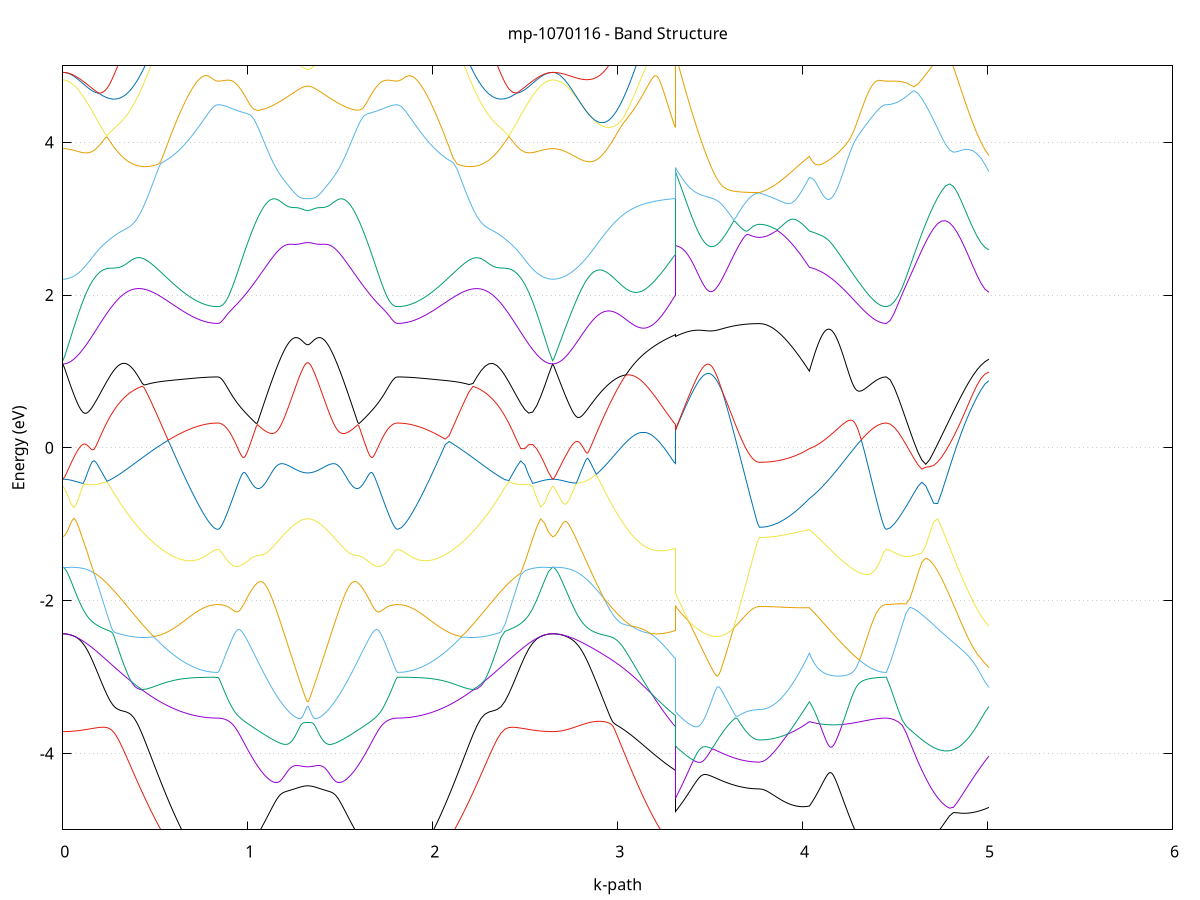 set title 'mp-1070116 - Band Structure'
set xlabel 'k-path'
set ylabel 'Energy (eV)'
set grid y
set yrange [-5:5]
set terminal png size 800,600
set output 'mp-1070116_bands_gnuplot.png'
plot '-' using 1:2 with lines notitle, '-' using 1:2 with lines notitle, '-' using 1:2 with lines notitle, '-' using 1:2 with lines notitle, '-' using 1:2 with lines notitle, '-' using 1:2 with lines notitle, '-' using 1:2 with lines notitle, '-' using 1:2 with lines notitle, '-' using 1:2 with lines notitle, '-' using 1:2 with lines notitle, '-' using 1:2 with lines notitle, '-' using 1:2 with lines notitle, '-' using 1:2 with lines notitle, '-' using 1:2 with lines notitle, '-' using 1:2 with lines notitle, '-' using 1:2 with lines notitle, '-' using 1:2 with lines notitle, '-' using 1:2 with lines notitle, '-' using 1:2 with lines notitle, '-' using 1:2 with lines notitle, '-' using 1:2 with lines notitle, '-' using 1:2 with lines notitle, '-' using 1:2 with lines notitle, '-' using 1:2 with lines notitle, '-' using 1:2 with lines notitle, '-' using 1:2 with lines notitle, '-' using 1:2 with lines notitle, '-' using 1:2 with lines notitle, '-' using 1:2 with lines notitle, '-' using 1:2 with lines notitle, '-' using 1:2 with lines notitle, '-' using 1:2 with lines notitle, '-' using 1:2 with lines notitle, '-' using 1:2 with lines notitle, '-' using 1:2 with lines notitle, '-' using 1:2 with lines notitle
0.000000 -15.014216
0.009981 -15.014216
0.019962 -15.014216
0.029943 -15.014316
0.039924 -15.014316
0.049905 -15.014316
0.059885 -15.014416
0.069866 -15.014416
0.079847 -15.014516
0.089828 -15.014516
0.099809 -15.014616
0.109790 -15.014716
0.119771 -15.014716
0.129752 -15.014816
0.139733 -15.014916
0.149714 -15.015016
0.159694 -15.015016
0.169675 -15.015116
0.179656 -15.015216
0.189637 -15.015216
0.199618 -15.015316
0.209599 -15.015316
0.219580 -15.015316
0.229561 -15.015416
0.239542 -15.015416
0.249523 -15.015416
0.259503 -15.015316
0.269484 -15.015316
0.279465 -15.015316
0.289446 -15.015216
0.299427 -15.015116
0.309408 -15.015016
0.319389 -15.014816
0.329370 -15.014716
0.339351 -15.014516
0.349332 -15.014316
0.359312 -15.014116
0.369293 -15.013816
0.379274 -15.013516
0.389255 -15.013216
0.399236 -15.012916
0.409217 -15.012516
0.419198 -15.012116
0.429179 -15.011716
0.439160 -15.011216
0.449141 -15.010716
0.459121 -15.010416
0.469102 -15.010216
0.479083 -15.010016
0.489064 -15.009916
0.499045 -15.009716
0.509026 -15.009516
0.519007 -15.009316
0.528988 -15.009116
0.538969 -15.009016
0.548950 -15.008816
0.558931 -15.008616
0.568911 -15.008416
0.578892 -15.008216
0.588873 -15.008116
0.598854 -15.007916
0.608835 -15.007716
0.618816 -15.007616
0.628797 -15.007416
0.638778 -15.007316
0.648759 -15.007116
0.658740 -15.007016
0.668720 -15.006816
0.678701 -15.006716
0.688682 -15.006616
0.698663 -15.006516
0.708644 -15.006416
0.718625 -15.006316
0.728606 -15.006216
0.738587 -15.006116
0.748568 -15.006016
0.758549 -15.005916
0.768529 -15.005816
0.778510 -15.005816
0.788491 -15.005716
0.798472 -15.005716
0.808453 -15.005716
0.818434 -15.005616
0.828415 -15.005616
0.838396 -15.005616
0.838396 -15.005616
0.845076 -15.005616
0.851756 -15.005716
0.858436 -15.005716
0.865117 -15.005816
0.871797 -15.005916
0.878477 -15.006116
0.885157 -15.006216
0.891837 -15.006416
0.898518 -15.006616
0.905198 -15.006816
0.911878 -15.007016
0.918558 -15.007316
0.925238 -15.007516
0.931919 -15.007816
0.938599 -15.008116
0.945279 -15.008416
0.951959 -15.008716
0.958640 -15.009116
0.965320 -15.009416
0.972000 -15.009816
0.978680 -15.010116
0.985360 -15.010516
0.992041 -15.010916
0.998721 -15.011316
1.005401 -15.011616
1.012081 -15.012016
1.018761 -15.012416
1.025442 -15.012816
1.032122 -15.013216
1.038802 -15.013616
1.045482 -15.014016
1.052162 -15.014416
1.058843 -15.014716
1.065523 -15.015116
1.072203 -15.015516
1.078883 -15.015916
1.085563 -15.016216
1.092244 -15.016616
1.098924 -15.017016
1.105604 -15.017316
1.112284 -15.017716
1.118964 -15.018016
1.125645 -15.018316
1.132325 -15.018616
1.139005 -15.019016
1.145685 -15.019316
1.152366 -15.019616
1.159046 -15.019816
1.165726 -15.020116
1.172406 -15.020416
1.179086 -15.020716
1.185767 -15.020916
1.192447 -15.021116
1.192447 -15.021116
1.199157 -15.021416
1.205867 -15.021616
1.212577 -15.021816
1.219287 -15.022016
1.225998 -15.022216
1.232708 -15.022316
1.239418 -15.022516
1.246128 -15.022716
1.252838 -15.022816
1.259548 -15.022916
1.266258 -15.023016
1.272969 -15.023116
1.279679 -15.023216
1.286389 -15.023316
1.293099 -15.023416
1.299809 -15.023416
1.306519 -15.023516
1.313229 -15.023516
1.319940 -15.023516
1.326650 -15.023516
1.333360 -15.023516
1.340070 -15.023516
1.346780 -15.023416
1.353490 -15.023416
1.360201 -15.023316
1.366911 -15.023216
1.373621 -15.023216
1.380331 -15.023116
1.387041 -15.022916
1.393751 -15.022816
1.400461 -15.022716
1.407172 -15.022516
1.413882 -15.022416
1.420592 -15.022216
1.427302 -15.022016
1.434012 -15.021816
1.440722 -15.021616
1.447433 -15.021416
1.454143 -15.021216
1.460853 -15.021016
1.467563 -15.020716
1.474273 -15.020516
1.480983 -15.020216
1.487693 -15.019916
1.494404 -15.019616
1.501114 -15.019316
1.507824 -15.019016
1.514534 -15.018716
1.521244 -15.018416
1.527954 -15.018016
1.534665 -15.017716
1.541375 -15.017416
1.548085 -15.017016
1.554795 -15.016716
1.561505 -15.016316
1.568215 -15.015916
1.574925 -15.015516
1.581636 -15.015216
1.588346 -15.014816
1.595056 -15.014416
1.601766 -15.014016
1.608476 -15.013616
1.615186 -15.013216
1.621896 -15.012816
1.628607 -15.012416
1.635317 -15.012116
1.642027 -15.011716
1.648737 -15.011316
1.655447 -15.010916
1.662157 -15.010516
1.668868 -15.010216
1.675578 -15.009816
1.682288 -15.009416
1.688998 -15.009116
1.695708 -15.008816
1.702418 -15.008416
1.709128 -15.008116
1.715839 -15.007816
1.722549 -15.007516
1.729259 -15.007316
1.735969 -15.007016
1.742679 -15.006816
1.749389 -15.006616
1.756100 -15.006416
1.762810 -15.006216
1.769520 -15.006016
1.776230 -15.005916
1.782940 -15.005816
1.789650 -15.005716
1.796360 -15.005716
1.803071 -15.005616
1.809781 -15.005616
1.809781 -15.005616
1.831278 -15.005616
1.852775 -15.005716
1.874273 -15.005816
1.895770 -15.005916
1.917267 -15.006116
1.938765 -15.006316
1.960262 -15.006616
1.981759 -15.006916
2.003257 -15.007216
2.024754 -15.007516
2.046251 -15.007816
2.067749 -15.008216
2.089246 -15.008616
2.110743 -15.009016
2.132241 -15.009416
2.153738 -15.009716
2.175235 -15.010116
2.196733 -15.010616
2.218230 -15.011716
2.239727 -15.012616
2.261225 -15.013316
2.282722 -15.013916
2.304219 -15.014416
2.325717 -15.014816
2.347214 -15.015116
2.368711 -15.015316
2.390209 -15.015416
2.411706 -15.015416
2.433203 -15.015316
2.454701 -15.015216
2.476198 -15.015116
2.497695 -15.015016
2.519193 -15.014816
2.540690 -15.014716
2.562187 -15.014516
2.583685 -15.014416
2.605182 -15.014316
2.626679 -15.014216
2.648177 -15.014216
2.648177 -15.014216
2.654939 -15.014216
2.661701 -15.014216
2.668464 -15.014216
2.675226 -15.014216
2.681989 -15.014316
2.688751 -15.014316
2.695514 -15.014316
2.702276 -15.014316
2.709038 -15.014316
2.715801 -15.014416
2.722563 -15.014416
2.729326 -15.014416
2.736088 -15.014416
2.742851 -15.014516
2.749613 -15.014516
2.756375 -15.014616
2.763138 -15.014616
2.769900 -15.014616
2.776663 -15.014716
2.783425 -15.014716
2.790188 -15.014816
2.796950 -15.014816
2.803712 -15.014916
2.810475 -15.014916
2.817237 -15.014916
2.824000 -15.015016
2.830762 -15.015016
2.837525 -15.015116
2.844287 -15.015116
2.851049 -15.015216
2.857812 -15.015216
2.864574 -15.015216
2.871337 -15.015316
2.878099 -15.015316
2.884862 -15.015316
2.891624 -15.015416
2.898386 -15.015416
2.905149 -15.015416
2.911911 -15.015416
2.918674 -15.015416
2.925436 -15.015416
2.932199 -15.015416
2.938961 -15.015416
2.945723 -15.015416
2.952486 -15.015416
2.959248 -15.015416
2.966011 -15.015416
2.972773 -15.015416
2.979536 -15.015316
2.986298 -15.015316
2.993060 -15.015216
2.999823 -15.015216
3.006585 -15.015116
3.013348 -15.015116
3.020110 -15.015016
3.026873 -15.014916
3.033635 -15.014816
3.040397 -15.014716
3.047160 -15.014616
3.053922 -15.014516
3.060685 -15.014416
3.067447 -15.014216
3.074210 -15.014116
3.080972 -15.013916
3.087734 -15.013816
3.094497 -15.013616
3.101259 -15.013416
3.108022 -15.013216
3.114784 -15.013016
3.121547 -15.012816
3.128309 -15.012616
3.135071 -15.012416
3.141834 -15.012116
3.148596 -15.011916
3.155359 -15.011616
3.162121 -15.011316
3.168884 -15.011016
3.175646 -15.010716
3.182408 -15.010416
3.189171 -15.010216
3.195933 -15.010116
3.202696 -15.010016
3.209458 -15.009916
3.216221 -15.009816
3.222983 -15.009716
3.229745 -15.009616
3.236508 -15.009516
3.243270 -15.009416
3.250033 -15.009316
3.256795 -15.009216
3.263558 -15.009116
3.270320 -15.009016
3.277082 -15.008916
3.283845 -15.008816
3.290607 -15.008716
3.297370 -15.008616
3.304132 -15.008516
3.310895 -15.008416
3.310895 -15.029216
3.320811 -15.029116
3.330727 -15.029016
3.340643 -15.028816
3.350559 -15.028716
3.360475 -15.028516
3.370391 -15.028216
3.380307 -15.028016
3.390223 -15.027716
3.400139 -15.027316
3.410055 -15.027016
3.419971 -15.026616
3.429887 -15.026216
3.439803 -15.025716
3.449719 -15.025216
3.459635 -15.024716
3.469551 -15.024216
3.479467 -15.023616
3.489383 -15.023016
3.499299 -15.022416
3.509215 -15.021816
3.519131 -15.021116
3.529047 -15.020416
3.538962 -15.019716
3.548878 -15.018916
3.558794 -15.018216
3.568710 -15.017416
3.578626 -15.016616
3.588542 -15.015816
3.598458 -15.015116
3.608374 -15.014316
3.618290 -15.013516
3.628206 -15.012716
3.638122 -15.011916
3.648038 -15.011116
3.657954 -15.010416
3.667870 -15.009716
3.677786 -15.009016
3.687702 -15.008316
3.697618 -15.007816
3.707534 -15.007216
3.717450 -15.006816
3.727366 -15.006416
3.737282 -15.006016
3.747198 -15.005816
3.757114 -15.005716
3.767030 -15.005616
3.767030 -15.005616
3.786292 -15.005616
3.805554 -15.005716
3.824815 -15.005816
3.844077 -15.005916
3.863338 -15.006016
3.882600 -15.006216
3.901862 -15.006416
3.921123 -15.006616
3.940385 -15.006916
3.959647 -15.007116
3.978908 -15.007416
3.998170 -15.007716
4.017431 -15.008016
4.036693 -15.008416
4.036693 -15.008416
4.041893 -15.008316
4.047093 -15.008216
4.052292 -15.008216
4.057492 -15.008116
4.062692 -15.008116
4.067892 -15.008016
4.073091 -15.008016
4.078291 -15.007916
4.083491 -15.007816
4.088691 -15.007816
4.093891 -15.007716
4.099090 -15.007716
4.104290 -15.007616
4.109490 -15.007616
4.114690 -15.007516
4.119890 -15.007516
4.125089 -15.007416
4.130289 -15.007416
4.135489 -15.007316
4.140689 -15.007316
4.145888 -15.007216
4.151088 -15.007216
4.156288 -15.007116
4.161488 -15.007116
4.166688 -15.007016
4.171887 -15.007016
4.177087 -15.006916
4.182287 -15.006916
4.187487 -15.006816
4.192686 -15.006816
4.197886 -15.006716
4.203086 -15.006716
4.208286 -15.006716
4.213486 -15.006616
4.218685 -15.006616
4.223885 -15.006516
4.229085 -15.006516
4.234285 -15.006516
4.239484 -15.006416
4.244684 -15.006416
4.249884 -15.006316
4.255084 -15.006316
4.260284 -15.006316
4.265483 -15.006216
4.270683 -15.006216
4.275883 -15.006216
4.281083 -15.006116
4.286282 -15.006116
4.291482 -15.006116
4.296682 -15.006116
4.301882 -15.006016
4.307082 -15.006016
4.312281 -15.006016
4.317481 -15.005916
4.322681 -15.005916
4.327881 -15.005916
4.333080 -15.005916
4.338280 -15.005916
4.343480 -15.005816
4.348680 -15.005816
4.353880 -15.005816
4.359079 -15.005816
4.364279 -15.005816
4.369479 -15.005716
4.374679 -15.005716
4.379878 -15.005716
4.385078 -15.005716
4.390278 -15.005716
4.395478 -15.005716
4.400678 -15.005716
4.405877 -15.005716
4.411077 -15.005616
4.416277 -15.005616
4.421477 -15.005616
4.426677 -15.005616
4.431876 -15.005616
4.437076 -15.005616
4.442276 -15.005616
4.447476 -15.005616
4.452675 -15.005616
4.452675 -15.005616
4.474015 -15.005816
4.495354 -15.006316
4.516694 -15.007116
4.538033 -15.008216
4.559373 -15.009416
4.580712 -15.010816
4.602052 -15.012316
4.623391 -15.013816
4.644731 -15.015316
4.666070 -15.016716
4.687410 -15.018116
4.708749 -15.019316
4.730089 -15.020516
4.751428 -15.021516
4.772768 -15.022416
4.794108 -15.023216
4.815447 -15.023716
4.836787 -15.024216
4.858126 -15.024416
4.879466 -15.024516
4.900805 -15.024416
4.922145 -15.024216
4.943484 -15.023716
4.964824 -15.023216
4.986163 -15.022416
5.007503 -15.021616
e
0.000000 -15.014216
0.009981 -15.014216
0.019962 -15.014216
0.029943 -15.014216
0.039924 -15.014216
0.049905 -15.014216
0.059885 -15.014216
0.069866 -15.014216
0.079847 -15.014116
0.089828 -15.014116
0.099809 -15.014116
0.109790 -15.014116
0.119771 -15.014016
0.129752 -15.014016
0.139733 -15.014016
0.149714 -15.013916
0.159694 -15.013916
0.169675 -15.013816
0.179656 -15.013816
0.189637 -15.013716
0.199618 -15.013616
0.209599 -15.013616
0.219580 -15.013516
0.229561 -15.013416
0.239542 -15.013316
0.249523 -15.013316
0.259503 -15.013216
0.269484 -15.013116
0.279465 -15.013016
0.289446 -15.012916
0.299427 -15.012816
0.309408 -15.012616
0.319389 -15.012516
0.329370 -15.012416
0.339351 -15.012316
0.349332 -15.012116
0.359312 -15.012016
0.369293 -15.011816
0.379274 -15.011716
0.389255 -15.011516
0.399236 -15.011416
0.409217 -15.011216
0.419198 -15.011116
0.429179 -15.010916
0.439160 -15.010716
0.449141 -15.010616
0.459121 -15.010216
0.469102 -15.009616
0.479083 -15.009016
0.489064 -15.008416
0.499045 -15.007816
0.509026 -15.007116
0.519007 -15.006316
0.528988 -15.005616
0.538969 -15.004816
0.548950 -15.003916
0.558931 -15.003116
0.568911 -15.002216
0.578892 -15.001316
0.588873 -15.000316
0.598854 -14.999316
0.608835 -14.998316
0.618816 -14.997216
0.628797 -14.996116
0.638778 -14.995016
0.648759 -14.993916
0.658740 -14.992716
0.668720 -14.991516
0.678701 -14.990316
0.688682 -14.989116
0.698663 -14.987816
0.708644 -14.986616
0.718625 -14.985316
0.728606 -14.984016
0.738587 -14.982816
0.748568 -14.981516
0.758549 -14.980316
0.768529 -14.979116
0.778510 -14.977916
0.788491 -14.976916
0.798472 -14.975916
0.808453 -14.975116
0.818434 -14.974516
0.828415 -14.974116
0.838396 -14.974016
0.838396 -14.974016
0.845076 -14.974016
0.851756 -14.974016
0.858436 -14.974016
0.865117 -14.974016
0.871797 -14.974116
0.878477 -14.974116
0.885157 -14.974116
0.891837 -14.974216
0.898518 -14.974216
0.905198 -14.974316
0.911878 -14.974316
0.918558 -14.974416
0.925238 -14.974516
0.931919 -14.974516
0.938599 -14.974616
0.945279 -14.974716
0.951959 -14.974816
0.958640 -14.974816
0.965320 -14.974916
0.972000 -14.975016
0.978680 -14.975116
0.985360 -14.975116
0.992041 -14.975216
0.998721 -14.975316
1.005401 -14.975416
1.012081 -14.975516
1.018761 -14.975516
1.025442 -14.975616
1.032122 -14.975716
1.038802 -14.975816
1.045482 -14.975816
1.052162 -14.975916
1.058843 -14.976016
1.065523 -14.976116
1.072203 -14.976116
1.078883 -14.976216
1.085563 -14.976316
1.092244 -14.976416
1.098924 -14.976416
1.105604 -14.976516
1.112284 -14.976616
1.118964 -14.976616
1.125645 -14.976716
1.132325 -14.976816
1.139005 -14.976816
1.145685 -14.976916
1.152366 -14.976916
1.159046 -14.977016
1.165726 -14.977016
1.172406 -14.977116
1.179086 -14.977116
1.185767 -14.977216
1.192447 -14.977216
1.192447 -14.977216
1.199157 -14.977316
1.205867 -14.977316
1.212577 -14.977316
1.219287 -14.977416
1.225998 -14.977416
1.232708 -14.977416
1.239418 -14.977516
1.246128 -14.977516
1.252838 -14.977516
1.259548 -14.977616
1.266258 -14.977616
1.272969 -14.977616
1.279679 -14.977616
1.286389 -14.977616
1.293099 -14.977616
1.299809 -14.977616
1.306519 -14.977716
1.313229 -14.977716
1.319940 -14.977716
1.326650 -14.977716
1.333360 -14.977716
1.340070 -14.977716
1.346780 -14.977616
1.353490 -14.977616
1.360201 -14.977616
1.366911 -14.977616
1.373621 -14.977616
1.380331 -14.977616
1.387041 -14.977616
1.393751 -14.977516
1.400461 -14.977516
1.407172 -14.977516
1.413882 -14.977516
1.420592 -14.977416
1.427302 -14.977416
1.434012 -14.977416
1.440722 -14.977316
1.447433 -14.977316
1.454143 -14.977216
1.460853 -14.977216
1.467563 -14.977116
1.474273 -14.977116
1.480983 -14.977016
1.487693 -14.977016
1.494404 -14.976916
1.501114 -14.976916
1.507824 -14.976816
1.514534 -14.976816
1.521244 -14.976716
1.527954 -14.976616
1.534665 -14.976616
1.541375 -14.976516
1.548085 -14.976416
1.554795 -14.976416
1.561505 -14.976316
1.568215 -14.976216
1.574925 -14.976216
1.581636 -14.976116
1.588346 -14.976016
1.595056 -14.975916
1.601766 -14.975916
1.608476 -14.975816
1.615186 -14.975716
1.621896 -14.975616
1.628607 -14.975516
1.635317 -14.975516
1.642027 -14.975416
1.648737 -14.975316
1.655447 -14.975216
1.662157 -14.975216
1.668868 -14.975116
1.675578 -14.975016
1.682288 -14.974916
1.688998 -14.974816
1.695708 -14.974816
1.702418 -14.974716
1.709128 -14.974616
1.715839 -14.974516
1.722549 -14.974516
1.729259 -14.974416
1.735969 -14.974416
1.742679 -14.974316
1.749389 -14.974216
1.756100 -14.974216
1.762810 -14.974116
1.769520 -14.974116
1.776230 -14.974116
1.782940 -14.974016
1.789650 -14.974016
1.796360 -14.974016
1.803071 -14.974016
1.809781 -14.974016
1.809781 -14.974016
1.831278 -14.974616
1.852775 -14.976216
1.874273 -14.978516
1.895770 -14.981016
1.917267 -14.983716
1.938765 -14.986516
1.960262 -14.989216
1.981759 -14.991816
2.003257 -14.994316
2.024754 -14.996716
2.046251 -14.999016
2.067749 -15.001116
2.089246 -15.003116
2.110743 -15.004916
2.132241 -15.006616
2.153738 -15.008116
2.175235 -15.009416
2.196733 -15.010516
2.218230 -15.010916
2.239727 -15.011216
2.261225 -15.011616
2.282722 -15.011916
2.304219 -15.012216
2.325717 -15.012516
2.347214 -15.012716
2.368711 -15.013016
2.390209 -15.013216
2.411706 -15.013416
2.433203 -15.013516
2.454701 -15.013716
2.476198 -15.013816
2.497695 -15.013916
2.519193 -15.014016
2.540690 -15.014116
2.562187 -15.014116
2.583685 -15.014216
2.605182 -15.014216
2.626679 -15.014216
2.648177 -15.014216
2.648177 -15.014216
2.654939 -15.014216
2.661701 -15.014216
2.668464 -15.014216
2.675226 -15.014216
2.681989 -15.014216
2.688751 -15.014216
2.695514 -15.014216
2.702276 -15.014216
2.709038 -15.014216
2.715801 -15.014216
2.722563 -15.014216
2.729326 -15.014216
2.736088 -15.014216
2.742851 -15.014116
2.749613 -15.014116
2.756375 -15.014116
2.763138 -15.014116
2.769900 -15.014116
2.776663 -15.014116
2.783425 -15.014016
2.790188 -15.014016
2.796950 -15.014016
2.803712 -15.014016
2.810475 -15.014016
2.817237 -15.013916
2.824000 -15.013916
2.830762 -15.013916
2.837525 -15.013916
2.844287 -15.013816
2.851049 -15.013816
2.857812 -15.013816
2.864574 -15.013716
2.871337 -15.013716
2.878099 -15.013616
2.884862 -15.013616
2.891624 -15.013616
2.898386 -15.013516
2.905149 -15.013516
2.911911 -15.013416
2.918674 -15.013416
2.925436 -15.013316
2.932199 -15.013316
2.938961 -15.013216
2.945723 -15.013216
2.952486 -15.013116
2.959248 -15.013116
2.966011 -15.013016
2.972773 -15.013016
2.979536 -15.012916
2.986298 -15.012816
2.993060 -15.012816
2.999823 -15.012716
3.006585 -15.012616
3.013348 -15.012616
3.020110 -15.012516
3.026873 -15.012416
3.033635 -15.012316
3.040397 -15.012316
3.047160 -15.012216
3.053922 -15.012116
3.060685 -15.012016
3.067447 -15.011916
3.074210 -15.011916
3.080972 -15.011816
3.087734 -15.011716
3.094497 -15.011616
3.101259 -15.011516
3.108022 -15.011416
3.114784 -15.011316
3.121547 -15.011216
3.128309 -15.011116
3.135071 -15.011016
3.141834 -15.010916
3.148596 -15.010816
3.155359 -15.010716
3.162121 -15.010616
3.168884 -15.010516
3.175646 -15.010416
3.182408 -15.010316
3.189171 -15.010116
3.195933 -15.009816
3.202696 -15.009416
3.209458 -15.009116
3.216221 -15.008716
3.222983 -15.008316
3.229745 -15.007916
3.236508 -15.007516
3.243270 -15.007116
3.250033 -15.006716
3.256795 -15.006216
3.263558 -15.005816
3.270320 -15.005316
3.277082 -15.004816
3.283845 -15.004416
3.290607 -15.003816
3.297370 -15.003316
3.304132 -15.002816
3.310895 -15.002316
3.310895 -14.954316
3.320811 -14.954816
3.330727 -14.955416
3.340643 -14.955916
3.350559 -14.956416
3.360475 -14.956916
3.370391 -14.957416
3.380307 -14.957916
3.390223 -14.958416
3.400139 -14.958916
3.410055 -14.959416
3.419971 -14.959916
3.429887 -14.960416
3.439803 -14.960816
3.449719 -14.961316
3.459635 -14.961816
3.469551 -14.962216
3.479467 -14.962716
3.489383 -14.963116
3.499299 -14.963616
3.509215 -14.964016
3.519131 -14.964516
3.529047 -14.965016
3.538962 -14.965416
3.548878 -14.965916
3.558794 -14.966316
3.568710 -14.966816
3.578626 -14.967216
3.588542 -14.967716
3.598458 -14.968216
3.608374 -14.968616
3.618290 -14.969116
3.628206 -14.969616
3.638122 -14.970016
3.648038 -14.970516
3.657954 -14.970916
3.667870 -14.971416
3.677786 -14.971816
3.687702 -14.972216
3.697618 -14.972616
3.707534 -14.972916
3.717450 -14.973216
3.727366 -14.973516
3.737282 -14.973716
3.747198 -14.973916
3.757114 -14.974016
3.767030 -14.974016
3.767030 -14.974016
3.786292 -14.974516
3.805554 -14.975816
3.824815 -14.977716
3.844077 -14.979916
3.863338 -14.982316
3.882600 -14.984816
3.901862 -14.987216
3.921123 -14.989616
3.940385 -14.992016
3.959647 -14.994316
3.978908 -14.996516
3.998170 -14.998616
4.017431 -15.000516
4.036693 -15.002416
4.036693 -15.002416
4.041893 -15.002116
4.047093 -15.001816
4.052292 -15.001416
4.057492 -15.001116
4.062692 -15.000816
4.067892 -15.000416
4.073091 -15.000116
4.078291 -14.999716
4.083491 -14.999416
4.088691 -14.999016
4.093891 -14.998716
4.099090 -14.998316
4.104290 -14.998016
4.109490 -14.997616
4.114690 -14.997216
4.119890 -14.996916
4.125089 -14.996516
4.130289 -14.996116
4.135489 -14.995716
4.140689 -14.995316
4.145888 -14.994916
4.151088 -14.994616
4.156288 -14.994216
4.161488 -14.993816
4.166688 -14.993416
4.171887 -14.993016
4.177087 -14.992616
4.182287 -14.992216
4.187487 -14.991716
4.192686 -14.991316
4.197886 -14.990916
4.203086 -14.990516
4.208286 -14.990116
4.213486 -14.989716
4.218685 -14.989216
4.223885 -14.988816
4.229085 -14.988416
4.234285 -14.988016
4.239484 -14.987516
4.244684 -14.987116
4.249884 -14.986716
4.255084 -14.986316
4.260284 -14.985816
4.265483 -14.985416
4.270683 -14.985016
4.275883 -14.984516
4.281083 -14.984116
4.286282 -14.983716
4.291482 -14.983216
4.296682 -14.982816
4.301882 -14.982416
4.307082 -14.982016
4.312281 -14.981616
4.317481 -14.981116
4.322681 -14.980716
4.327881 -14.980316
4.333080 -14.979916
4.338280 -14.979516
4.343480 -14.979116
4.348680 -14.978716
4.353880 -14.978316
4.359079 -14.978016
4.364279 -14.977616
4.369479 -14.977216
4.374679 -14.976916
4.379878 -14.976616
4.385078 -14.976216
4.390278 -14.975916
4.395478 -14.975716
4.400678 -14.975416
4.405877 -14.975116
4.411077 -14.974916
4.416277 -14.974716
4.421477 -14.974516
4.426677 -14.974416
4.431876 -14.974216
4.437076 -14.974116
4.442276 -14.974116
4.447476 -14.974016
4.452675 -14.974016
4.452675 -14.974016
4.474015 -14.974016
4.495354 -14.974016
4.516694 -14.974016
4.538033 -14.974116
4.559373 -14.974116
4.580712 -14.974216
4.602052 -14.974316
4.623391 -14.974416
4.644731 -14.974516
4.666070 -14.974516
4.687410 -14.974616
4.708749 -14.974616
4.730089 -14.974716
4.751428 -14.974716
4.772768 -14.974716
4.794108 -14.974616
4.815447 -14.974616
4.836787 -14.974516
4.858126 -14.974316
4.879466 -14.974216
4.900805 -14.974016
4.922145 -14.973816
4.943484 -14.973516
4.964824 -14.973316
4.986163 -14.973016
5.007503 -14.972716
e
0.000000 -14.936116
0.009981 -14.936116
0.019962 -14.936116
0.029943 -14.936116
0.039924 -14.936116
0.049905 -14.936016
0.059885 -14.936016
0.069866 -14.936016
0.079847 -14.936016
0.089828 -14.936016
0.099809 -14.936016
0.109790 -14.936016
0.119771 -14.936016
0.129752 -14.936016
0.139733 -14.936016
0.149714 -14.936016
0.159694 -14.936116
0.169675 -14.936116
0.179656 -14.936116
0.189637 -14.936216
0.199618 -14.936216
0.209599 -14.936316
0.219580 -14.936416
0.229561 -14.936516
0.239542 -14.936616
0.249523 -14.936616
0.259503 -14.936816
0.269484 -14.936916
0.279465 -14.937016
0.289446 -14.937116
0.299427 -14.937216
0.309408 -14.937416
0.319389 -14.937516
0.329370 -14.937716
0.339351 -14.937816
0.349332 -14.938016
0.359312 -14.938216
0.369293 -14.938316
0.379274 -14.938516
0.389255 -14.938716
0.399236 -14.938816
0.409217 -14.939016
0.419198 -14.939216
0.429179 -14.939416
0.439160 -14.939516
0.449141 -14.939716
0.459121 -14.939916
0.469102 -14.940116
0.479083 -14.940316
0.489064 -14.940416
0.499045 -14.940616
0.509026 -14.940816
0.519007 -14.941016
0.528988 -14.941216
0.538969 -14.941416
0.548950 -14.941516
0.558931 -14.941716
0.568911 -14.941916
0.578892 -14.942116
0.588873 -14.942316
0.598854 -14.942516
0.608835 -14.942716
0.618816 -14.942916
0.628797 -14.943116
0.638778 -14.943416
0.648759 -14.943616
0.658740 -14.943916
0.668720 -14.944216
0.678701 -14.944616
0.688682 -14.944916
0.698663 -14.945416
0.708644 -14.945916
0.718625 -14.946416
0.728606 -14.947016
0.738587 -14.947816
0.748568 -14.948516
0.758549 -14.949416
0.768529 -14.950316
0.778510 -14.951216
0.788491 -14.952116
0.798472 -14.952916
0.808453 -14.953716
0.818434 -14.954216
0.828415 -14.954616
0.838396 -14.954716
0.838396 -14.954716
0.845076 -14.954716
0.851756 -14.954716
0.858436 -14.954616
0.865117 -14.954516
0.871797 -14.954416
0.878477 -14.954316
0.885157 -14.954116
0.891837 -14.953916
0.898518 -14.953716
0.905198 -14.953516
0.911878 -14.953316
0.918558 -14.953016
0.925238 -14.952816
0.931919 -14.952516
0.938599 -14.952216
0.945279 -14.951916
0.951959 -14.951616
0.958640 -14.951316
0.965320 -14.951016
0.972000 -14.950616
0.978680 -14.950316
0.985360 -14.950016
0.992041 -14.949616
0.998721 -14.949316
1.005401 -14.949016
1.012081 -14.948616
1.018761 -14.948316
1.025442 -14.948016
1.032122 -14.947616
1.038802 -14.947316
1.045482 -14.947016
1.052162 -14.946616
1.058843 -14.946316
1.065523 -14.946016
1.072203 -14.945716
1.078883 -14.945316
1.085563 -14.945016
1.092244 -14.944716
1.098924 -14.944416
1.105604 -14.944116
1.112284 -14.943716
1.118964 -14.943416
1.125645 -14.943116
1.132325 -14.942816
1.139005 -14.942616
1.145685 -14.942316
1.152366 -14.942016
1.159046 -14.941716
1.165726 -14.941416
1.172406 -14.941216
1.179086 -14.940916
1.185767 -14.940716
1.192447 -14.940416
1.192447 -14.940416
1.199157 -14.940216
1.205867 -14.940016
1.212577 -14.939816
1.219287 -14.939616
1.225998 -14.939416
1.232708 -14.939216
1.239418 -14.939016
1.246128 -14.938816
1.252838 -14.938716
1.259548 -14.938616
1.266258 -14.938416
1.272969 -14.938316
1.279679 -14.938216
1.286389 -14.938116
1.293099 -14.938116
1.299809 -14.938016
1.306519 -14.938016
1.313229 -14.937916
1.319940 -14.937916
1.326650 -14.937916
1.333360 -14.937916
1.340070 -14.937916
1.346780 -14.938016
1.353490 -14.938016
1.360201 -14.938116
1.366911 -14.938216
1.373621 -14.938316
1.380331 -14.938416
1.387041 -14.938516
1.393751 -14.938716
1.400461 -14.938816
1.407172 -14.939016
1.413882 -14.939116
1.420592 -14.939316
1.427302 -14.939516
1.434012 -14.939716
1.440722 -14.939916
1.447433 -14.940216
1.454143 -14.940416
1.460853 -14.940616
1.467563 -14.940916
1.474273 -14.941116
1.480983 -14.941416
1.487693 -14.941716
1.494404 -14.941916
1.501114 -14.942216
1.507824 -14.942516
1.514534 -14.942816
1.521244 -14.943116
1.527954 -14.943416
1.534665 -14.943716
1.541375 -14.944016
1.548085 -14.944316
1.554795 -14.944616
1.561505 -14.945016
1.568215 -14.945316
1.574925 -14.945616
1.581636 -14.945916
1.588346 -14.946316
1.595056 -14.946616
1.601766 -14.946916
1.608476 -14.947316
1.615186 -14.947616
1.621896 -14.947916
1.628607 -14.948316
1.635317 -14.948616
1.642027 -14.948916
1.648737 -14.949316
1.655447 -14.949616
1.662157 -14.950016
1.668868 -14.950316
1.675578 -14.950616
1.682288 -14.950916
1.688998 -14.951316
1.695708 -14.951616
1.702418 -14.951916
1.709128 -14.952216
1.715839 -14.952516
1.722549 -14.952716
1.729259 -14.953016
1.735969 -14.953316
1.742679 -14.953516
1.749389 -14.953716
1.756100 -14.953916
1.762810 -14.954116
1.769520 -14.954316
1.776230 -14.954416
1.782940 -14.954516
1.789650 -14.954616
1.796360 -14.954716
1.803071 -14.954716
1.809781 -14.954716
1.809781 -14.954716
1.831278 -14.954216
1.852775 -14.952716
1.874273 -14.950816
1.895770 -14.948916
1.917267 -14.947216
1.938765 -14.945916
1.960262 -14.944916
1.981759 -14.944216
2.003257 -14.943516
2.024754 -14.943016
2.046251 -14.942616
2.067749 -14.942116
2.089246 -14.941716
2.110743 -14.941316
2.132241 -14.940916
2.153738 -14.940516
2.175235 -14.940216
2.196733 -14.939816
2.218230 -14.939416
2.239727 -14.939016
2.261225 -14.938616
2.282722 -14.938316
2.304219 -14.937916
2.325717 -14.937616
2.347214 -14.937316
2.368711 -14.937016
2.390209 -14.936816
2.411706 -14.936516
2.433203 -14.936416
2.454701 -14.936216
2.476198 -14.936116
2.497695 -14.936116
2.519193 -14.936016
2.540690 -14.936016
2.562187 -14.936016
2.583685 -14.936016
2.605182 -14.936116
2.626679 -14.936116
2.648177 -14.936116
2.648177 -14.936116
2.654939 -14.936116
2.661701 -14.936116
2.668464 -14.936116
2.675226 -14.936116
2.681989 -14.936116
2.688751 -14.936116
2.695514 -14.936116
2.702276 -14.936016
2.709038 -14.936016
2.715801 -14.936016
2.722563 -14.936016
2.729326 -14.936016
2.736088 -14.936016
2.742851 -14.936016
2.749613 -14.936016
2.756375 -14.936016
2.763138 -14.936016
2.769900 -14.936016
2.776663 -14.936016
2.783425 -14.936016
2.790188 -14.936016
2.796950 -14.936016
2.803712 -14.936016
2.810475 -14.936016
2.817237 -14.936016
2.824000 -14.936016
2.830762 -14.936016
2.837525 -14.936116
2.844287 -14.936116
2.851049 -14.936116
2.857812 -14.936116
2.864574 -14.936216
2.871337 -14.936216
2.878099 -14.936216
2.884862 -14.936316
2.891624 -14.936316
2.898386 -14.936316
2.905149 -14.936416
2.911911 -14.936416
2.918674 -14.936516
2.925436 -14.936516
2.932199 -14.936616
2.938961 -14.936616
2.945723 -14.936716
2.952486 -14.936816
2.959248 -14.936816
2.966011 -14.936916
2.972773 -14.937016
2.979536 -14.937016
2.986298 -14.937116
2.993060 -14.937216
2.999823 -14.937316
3.006585 -14.937416
3.013348 -14.937416
3.020110 -14.937516
3.026873 -14.937616
3.033635 -14.937716
3.040397 -14.937816
3.047160 -14.937916
3.053922 -14.938016
3.060685 -14.938116
3.067447 -14.938216
3.074210 -14.938216
3.080972 -14.938316
3.087734 -14.938416
3.094497 -14.938516
3.101259 -14.938616
3.108022 -14.938716
3.114784 -14.938816
3.121547 -14.938916
3.128309 -14.939016
3.135071 -14.939116
3.141834 -14.939216
3.148596 -14.939316
3.155359 -14.939416
3.162121 -14.939616
3.168884 -14.939716
3.175646 -14.939816
3.182408 -14.939916
3.189171 -14.940016
3.195933 -14.940116
3.202696 -14.940216
3.209458 -14.940316
3.216221 -14.940416
3.222983 -14.940516
3.229745 -14.940616
3.236508 -14.940716
3.243270 -14.940816
3.250033 -14.940916
3.256795 -14.941016
3.263558 -14.941116
3.270320 -14.941216
3.277082 -14.941316
3.283845 -14.941416
3.290607 -14.941616
3.297370 -14.941716
3.304132 -14.941816
3.310895 -14.941916
3.310895 -14.951716
3.320811 -14.951316
3.330727 -14.950916
3.340643 -14.950516
3.350559 -14.950216
3.360475 -14.949916
3.370391 -14.949716
3.380307 -14.949516
3.390223 -14.949416
3.400139 -14.949316
3.410055 -14.949216
3.419971 -14.949216
3.429887 -14.949216
3.439803 -14.949216
3.449719 -14.949216
3.459635 -14.949316
3.469551 -14.949416
3.479467 -14.949516
3.489383 -14.949716
3.499299 -14.949916
3.509215 -14.950016
3.519131 -14.950216
3.529047 -14.950416
3.538962 -14.950716
3.548878 -14.950916
3.558794 -14.951116
3.568710 -14.951416
3.578626 -14.951616
3.588542 -14.951816
3.598458 -14.952116
3.608374 -14.952316
3.618290 -14.952516
3.628206 -14.952716
3.638122 -14.952916
3.648038 -14.953116
3.657954 -14.953316
3.667870 -14.953516
3.677786 -14.953716
3.687702 -14.953816
3.697618 -14.953916
3.707534 -14.954116
3.717450 -14.954216
3.727366 -14.954216
3.737282 -14.954316
3.747198 -14.954316
3.757114 -14.954416
3.767030 -14.954416
3.767030 -14.954416
3.786292 -14.953916
3.805554 -14.952716
3.824815 -14.951116
3.844077 -14.949416
3.863338 -14.947816
3.882600 -14.946516
3.901862 -14.945516
3.921123 -14.944716
3.940385 -14.944016
3.959647 -14.943516
3.978908 -14.943116
3.998170 -14.942616
4.017431 -14.942316
4.036693 -14.941916
4.036693 -14.941916
4.041893 -14.942016
4.047093 -14.942016
4.052292 -14.942116
4.057492 -14.942116
4.062692 -14.942216
4.067892 -14.942316
4.073091 -14.942316
4.078291 -14.942416
4.083491 -14.942516
4.088691 -14.942516
4.093891 -14.942616
4.099090 -14.942716
4.104290 -14.942716
4.109490 -14.942816
4.114690 -14.942916
4.119890 -14.943016
4.125089 -14.943016
4.130289 -14.943116
4.135489 -14.943216
4.140689 -14.943316
4.145888 -14.943316
4.151088 -14.943416
4.156288 -14.943516
4.161488 -14.943616
4.166688 -14.943716
4.171887 -14.943816
4.177087 -14.943916
4.182287 -14.944016
4.187487 -14.944116
4.192686 -14.944216
4.197886 -14.944316
4.203086 -14.944416
4.208286 -14.944516
4.213486 -14.944716
4.218685 -14.944816
4.223885 -14.944916
4.229085 -14.945116
4.234285 -14.945216
4.239484 -14.945416
4.244684 -14.945616
4.249884 -14.945716
4.255084 -14.945916
4.260284 -14.946116
4.265483 -14.946316
4.270683 -14.946516
4.275883 -14.946716
4.281083 -14.946916
4.286282 -14.947216
4.291482 -14.947416
4.296682 -14.947716
4.301882 -14.947916
4.307082 -14.948216
4.312281 -14.948516
4.317481 -14.948716
4.322681 -14.949016
4.327881 -14.949316
4.333080 -14.949616
4.338280 -14.949916
4.343480 -14.950216
4.348680 -14.950516
4.353880 -14.950916
4.359079 -14.951216
4.364279 -14.951516
4.369479 -14.951816
4.374679 -14.952116
4.379878 -14.952416
4.385078 -14.952616
4.390278 -14.952916
4.395478 -14.953216
4.400678 -14.953416
4.405877 -14.953616
4.411077 -14.953916
4.416277 -14.954116
4.421477 -14.954216
4.426677 -14.954416
4.431876 -14.954516
4.437076 -14.954616
4.442276 -14.954716
4.447476 -14.954716
4.452675 -14.954716
4.452675 -14.954716
4.474015 -14.954616
4.495354 -14.954116
4.516694 -14.953516
4.538033 -14.952616
4.559373 -14.951616
4.580712 -14.950516
4.602052 -14.949416
4.623391 -14.948216
4.644731 -14.947116
4.666070 -14.946016
4.687410 -14.944916
4.708749 -14.943816
4.730089 -14.942916
4.751428 -14.942016
4.772768 -14.941216
4.794108 -14.940616
4.815447 -14.940116
4.836787 -14.939716
4.858126 -14.939616
4.879466 -14.939616
4.900805 -14.939816
4.922145 -14.940216
4.943484 -14.940716
4.964824 -14.941516
4.986163 -14.942316
5.007503 -14.943316
e
0.000000 -14.936116
0.009981 -14.936116
0.019962 -14.936016
0.029943 -14.935916
0.039924 -14.935816
0.049905 -14.935716
0.059885 -14.935516
0.069866 -14.935316
0.079847 -14.935116
0.089828 -14.934816
0.099809 -14.934516
0.109790 -14.934216
0.119771 -14.933816
0.129752 -14.933416
0.139733 -14.933016
0.149714 -14.932616
0.159694 -14.932116
0.169675 -14.931616
0.179656 -14.931116
0.189637 -14.930616
0.199618 -14.930016
0.209599 -14.929416
0.219580 -14.928816
0.229561 -14.928116
0.239542 -14.927516
0.249523 -14.926816
0.259503 -14.926116
0.269484 -14.925416
0.279465 -14.924616
0.289446 -14.923916
0.299427 -14.923116
0.309408 -14.922316
0.319389 -14.921516
0.329370 -14.920716
0.339351 -14.919816
0.349332 -14.919016
0.359312 -14.918116
0.369293 -14.917216
0.379274 -14.916316
0.389255 -14.915416
0.399236 -14.914516
0.409217 -14.913616
0.419198 -14.912716
0.429179 -14.911716
0.439160 -14.910816
0.449141 -14.909816
0.459121 -14.908916
0.469102 -14.907916
0.479083 -14.906916
0.489064 -14.906016
0.499045 -14.905016
0.509026 -14.904016
0.519007 -14.903016
0.528988 -14.903916
0.538969 -14.905116
0.548950 -14.906516
0.558931 -14.907916
0.568911 -14.909316
0.578892 -14.910816
0.588873 -14.912416
0.598854 -14.913916
0.608835 -14.915516
0.618816 -14.917216
0.628797 -14.918816
0.638778 -14.920416
0.648759 -14.922016
0.658740 -14.923616
0.668720 -14.925216
0.678701 -14.926716
0.688682 -14.928216
0.698663 -14.929616
0.708644 -14.930916
0.718625 -14.932216
0.728606 -14.933316
0.738587 -14.934316
0.748568 -14.935216
0.758549 -14.935916
0.768529 -14.936516
0.778510 -14.937116
0.788491 -14.937516
0.798472 -14.937816
0.808453 -14.938016
0.818434 -14.938216
0.828415 -14.938316
0.838396 -14.938316
0.838396 -14.938316
0.845076 -14.938316
0.851756 -14.938316
0.858436 -14.938216
0.865117 -14.938116
0.871797 -14.938016
0.878477 -14.937816
0.885157 -14.937616
0.891837 -14.937416
0.898518 -14.937216
0.905198 -14.936916
0.911878 -14.936716
0.918558 -14.936316
0.925238 -14.936016
0.931919 -14.935616
0.938599 -14.935216
0.945279 -14.934816
0.951959 -14.934416
0.958640 -14.933916
0.965320 -14.933416
0.972000 -14.932916
0.978680 -14.932316
0.985360 -14.931816
0.992041 -14.931216
0.998721 -14.930616
1.005401 -14.930016
1.012081 -14.929316
1.018761 -14.928716
1.025442 -14.928016
1.032122 -14.927316
1.038802 -14.926616
1.045482 -14.925916
1.052162 -14.925116
1.058843 -14.924416
1.065523 -14.923716
1.072203 -14.922916
1.078883 -14.922116
1.085563 -14.921416
1.092244 -14.920616
1.098924 -14.919816
1.105604 -14.919116
1.112284 -14.918316
1.118964 -14.917516
1.125645 -14.916816
1.132325 -14.916016
1.139005 -14.915316
1.145685 -14.914516
1.152366 -14.913816
1.159046 -14.913116
1.165726 -14.912316
1.172406 -14.911716
1.179086 -14.911016
1.185767 -14.910316
1.192447 -14.909716
1.192447 -14.909716
1.199157 -14.909016
1.205867 -14.908416
1.212577 -14.907916
1.219287 -14.907316
1.225998 -14.906816
1.232708 -14.906316
1.239418 -14.905816
1.246128 -14.905416
1.252838 -14.905016
1.259548 -14.904716
1.266258 -14.904316
1.272969 -14.904016
1.279679 -14.903816
1.286389 -14.903616
1.293099 -14.903416
1.299809 -14.903216
1.306519 -14.903116
1.313229 -14.903116
1.319940 -14.903016
1.326650 -14.903016
1.333360 -14.903016
1.340070 -14.903116
1.346780 -14.903216
1.353490 -14.903416
1.360201 -14.903516
1.366911 -14.903716
1.373621 -14.904016
1.380331 -14.904316
1.387041 -14.904616
1.393751 -14.904916
1.400461 -14.905316
1.407172 -14.905716
1.413882 -14.906216
1.420592 -14.906716
1.427302 -14.907216
1.434012 -14.907716
1.440722 -14.908316
1.447433 -14.908916
1.454143 -14.909516
1.460853 -14.910216
1.467563 -14.910816
1.474273 -14.911516
1.480983 -14.912216
1.487693 -14.912916
1.494404 -14.913616
1.501114 -14.914416
1.507824 -14.915116
1.514534 -14.915916
1.521244 -14.916616
1.527954 -14.917416
1.534665 -14.918216
1.541375 -14.918916
1.548085 -14.919716
1.554795 -14.920516
1.561505 -14.921316
1.568215 -14.922016
1.574925 -14.922816
1.581636 -14.923616
1.588346 -14.924316
1.595056 -14.925016
1.601766 -14.925816
1.608476 -14.926516
1.615186 -14.927216
1.621896 -14.927916
1.628607 -14.928616
1.635317 -14.929316
1.642027 -14.929916
1.648737 -14.930516
1.655447 -14.931116
1.662157 -14.931716
1.668868 -14.932316
1.675578 -14.932916
1.682288 -14.933416
1.688998 -14.933916
1.695708 -14.934416
1.702418 -14.934816
1.709128 -14.935216
1.715839 -14.935616
1.722549 -14.936016
1.729259 -14.936316
1.735969 -14.936716
1.742679 -14.936916
1.749389 -14.937216
1.756100 -14.937416
1.762810 -14.937616
1.769520 -14.937816
1.776230 -14.938016
1.782940 -14.938116
1.789650 -14.938216
1.796360 -14.938316
1.803071 -14.938316
1.809781 -14.938316
1.809781 -14.938316
1.831278 -14.938216
1.852775 -14.937716
1.874273 -14.936816
1.895770 -14.935516
1.917267 -14.933516
1.938765 -14.931016
1.960262 -14.928116
1.981759 -14.924816
2.003257 -14.921416
2.024754 -14.917916
2.046251 -14.914416
2.067749 -14.911116
2.089246 -14.907916
2.110743 -14.904916
2.132241 -14.903316
2.153738 -14.905416
2.175235 -14.907516
2.196733 -14.909616
2.218230 -14.911616
2.239727 -14.913716
2.261225 -14.915616
2.282722 -14.917616
2.304219 -14.919416
2.325717 -14.921216
2.347214 -14.923016
2.368711 -14.924616
2.390209 -14.926216
2.411706 -14.927716
2.433203 -14.929116
2.454701 -14.930316
2.476198 -14.931516
2.497695 -14.932516
2.519193 -14.933516
2.540690 -14.934216
2.562187 -14.934916
2.583685 -14.935416
2.605182 -14.935816
2.626679 -14.936016
2.648177 -14.936116
2.648177 -14.936116
2.654939 -14.936116
2.661701 -14.936116
2.668464 -14.936016
2.675226 -14.936016
2.681989 -14.935916
2.688751 -14.935916
2.695514 -14.935816
2.702276 -14.935716
2.709038 -14.935616
2.715801 -14.935516
2.722563 -14.935416
2.729326 -14.935316
2.736088 -14.935216
2.742851 -14.935016
2.749613 -14.934916
2.756375 -14.934716
2.763138 -14.934516
2.769900 -14.934316
2.776663 -14.934116
2.783425 -14.933916
2.790188 -14.933716
2.796950 -14.933516
2.803712 -14.933316
2.810475 -14.933016
2.817237 -14.932816
2.824000 -14.932516
2.830762 -14.932216
2.837525 -14.931916
2.844287 -14.931716
2.851049 -14.931416
2.857812 -14.931016
2.864574 -14.930716
2.871337 -14.930416
2.878099 -14.930116
2.884862 -14.929716
2.891624 -14.929416
2.898386 -14.929016
2.905149 -14.928616
2.911911 -14.928316
2.918674 -14.927916
2.925436 -14.927516
2.932199 -14.927116
2.938961 -14.926716
2.945723 -14.926316
2.952486 -14.925916
2.959248 -14.925516
2.966011 -14.925016
2.972773 -14.924616
2.979536 -14.924116
2.986298 -14.923716
2.993060 -14.923216
2.999823 -14.922816
3.006585 -14.922316
3.013348 -14.921816
3.020110 -14.921416
3.026873 -14.920916
3.033635 -14.920416
3.040397 -14.919916
3.047160 -14.919416
3.053922 -14.918916
3.060685 -14.918416
3.067447 -14.917916
3.074210 -14.917416
3.080972 -14.916916
3.087734 -14.916316
3.094497 -14.915816
3.101259 -14.915316
3.108022 -14.914716
3.114784 -14.914216
3.121547 -14.913716
3.128309 -14.913116
3.135071 -14.912616
3.141834 -14.912016
3.148596 -14.911516
3.155359 -14.910916
3.162121 -14.910416
3.168884 -14.909816
3.175646 -14.909216
3.182408 -14.908716
3.189171 -14.908116
3.195933 -14.907516
3.202696 -14.907016
3.209458 -14.906416
3.216221 -14.905816
3.222983 -14.905316
3.229745 -14.904716
3.236508 -14.904116
3.243270 -14.903516
3.250033 -14.903016
3.256795 -14.903116
3.263558 -14.903816
3.270320 -14.904516
3.277082 -14.905316
3.283845 -14.906116
3.290607 -14.906916
3.297370 -14.907716
3.304132 -14.908516
3.310895 -14.909416
3.310895 -14.884716
3.320811 -14.885216
3.330727 -14.885816
3.340643 -14.886716
3.350559 -14.887716
3.360475 -14.888916
3.370391 -14.890216
3.380307 -14.891616
3.390223 -14.893116
3.400139 -14.894716
3.410055 -14.896316
3.419971 -14.897916
3.429887 -14.899616
3.439803 -14.901216
3.449719 -14.902916
3.459635 -14.904616
3.469551 -14.906316
3.479467 -14.908016
3.489383 -14.909616
3.499299 -14.911316
3.509215 -14.912916
3.519131 -14.914516
3.529047 -14.916116
3.538962 -14.917716
3.548878 -14.919216
3.558794 -14.920716
3.568710 -14.922216
3.578626 -14.923616
3.588542 -14.925016
3.598458 -14.926316
3.608374 -14.927616
3.618290 -14.928816
3.628206 -14.930016
3.638122 -14.931116
3.648038 -14.932116
3.657954 -14.933116
3.667870 -14.934016
3.677786 -14.934816
3.687702 -14.935516
3.697618 -14.936216
3.707534 -14.936716
3.717450 -14.937216
3.727366 -14.937616
3.737282 -14.937916
3.747198 -14.938116
3.757114 -14.938316
3.767030 -14.938316
3.767030 -14.938316
3.786292 -14.938216
3.805554 -14.937816
3.824815 -14.937216
3.844077 -14.936116
3.863338 -14.934616
3.882600 -14.932616
3.901862 -14.930216
3.921123 -14.927516
3.940385 -14.924616
3.959647 -14.921516
3.978908 -14.918416
3.998170 -14.915316
4.017431 -14.912216
4.036693 -14.909316
4.036693 -14.909316
4.041893 -14.909816
4.047093 -14.910316
4.052292 -14.910816
4.057492 -14.911416
4.062692 -14.911916
4.067892 -14.912416
4.073091 -14.912916
4.078291 -14.913516
4.083491 -14.914016
4.088691 -14.914616
4.093891 -14.915116
4.099090 -14.915616
4.104290 -14.916216
4.109490 -14.916716
4.114690 -14.917316
4.119890 -14.917816
4.125089 -14.918416
4.130289 -14.918916
4.135489 -14.919516
4.140689 -14.920016
4.145888 -14.920616
4.151088 -14.921116
4.156288 -14.921716
4.161488 -14.922216
4.166688 -14.922816
4.171887 -14.923316
4.177087 -14.923916
4.182287 -14.924416
4.187487 -14.924916
4.192686 -14.925516
4.197886 -14.926016
4.203086 -14.926516
4.208286 -14.927016
4.213486 -14.927516
4.218685 -14.928016
4.223885 -14.928516
4.229085 -14.929016
4.234285 -14.929516
4.239484 -14.929916
4.244684 -14.930416
4.249884 -14.930816
4.255084 -14.931316
4.260284 -14.931716
4.265483 -14.932116
4.270683 -14.932516
4.275883 -14.932916
4.281083 -14.933316
4.286282 -14.933616
4.291482 -14.934016
4.296682 -14.934316
4.301882 -14.934616
4.307082 -14.934916
4.312281 -14.935216
4.317481 -14.935416
4.322681 -14.935716
4.327881 -14.935916
4.333080 -14.936116
4.338280 -14.936416
4.343480 -14.936616
4.348680 -14.936716
4.353880 -14.936916
4.359079 -14.937116
4.364279 -14.937216
4.369479 -14.937416
4.374679 -14.937516
4.379878 -14.937616
4.385078 -14.937716
4.390278 -14.937816
4.395478 -14.937916
4.400678 -14.938016
4.405877 -14.938016
4.411077 -14.938116
4.416277 -14.938116
4.421477 -14.938216
4.426677 -14.938216
4.431876 -14.938316
4.437076 -14.938316
4.442276 -14.938316
4.447476 -14.938316
4.452675 -14.938316
4.452675 -14.938316
4.474015 -14.938116
4.495354 -14.937616
4.516694 -14.936616
4.538033 -14.935316
4.559373 -14.933616
4.580712 -14.931616
4.602052 -14.929416
4.623391 -14.926816
4.644731 -14.924116
4.666070 -14.921316
4.687410 -14.918416
4.708749 -14.915516
4.730089 -14.912616
4.751428 -14.909916
4.772768 -14.907316
4.794108 -14.905116
4.815447 -14.903116
4.836787 -14.901716
4.858126 -14.900716
4.879466 -14.900516
4.900805 -14.900916
4.922145 -14.901916
4.943484 -14.903516
4.964824 -14.905616
4.986163 -14.908016
5.007503 -14.910616
e
0.000000 -14.916516
0.009981 -14.916516
0.019962 -14.916516
0.029943 -14.916416
0.039924 -14.916316
0.049905 -14.916216
0.059885 -14.916016
0.069866 -14.915916
0.079847 -14.915716
0.089828 -14.915416
0.099809 -14.915216
0.109790 -14.914916
0.119771 -14.914516
0.129752 -14.914216
0.139733 -14.913816
0.149714 -14.913416
0.159694 -14.913016
0.169675 -14.912516
0.179656 -14.912016
0.189637 -14.911516
0.199618 -14.910916
0.209599 -14.910416
0.219580 -14.909816
0.229561 -14.909116
0.239542 -14.908516
0.249523 -14.907816
0.259503 -14.907216
0.269484 -14.906516
0.279465 -14.905816
0.289446 -14.905116
0.299427 -14.904416
0.309408 -14.903716
0.319389 -14.903016
0.329370 -14.902316
0.339351 -14.901616
0.349332 -14.900916
0.359312 -14.900316
0.369293 -14.899716
0.379274 -14.899116
0.389255 -14.898716
0.399236 -14.898216
0.409217 -14.897916
0.419198 -14.897716
0.429179 -14.897616
0.439160 -14.897616
0.449141 -14.897716
0.459121 -14.898016
0.469102 -14.898516
0.479083 -14.899116
0.489064 -14.899816
0.499045 -14.900616
0.509026 -14.901616
0.519007 -14.902716
0.528988 -14.902016
0.538969 -14.901016
0.548950 -14.900116
0.558931 -14.899116
0.568911 -14.898116
0.578892 -14.897116
0.588873 -14.896116
0.598854 -14.895216
0.608835 -14.894216
0.618816 -14.893216
0.628797 -14.892316
0.638778 -14.891316
0.648759 -14.890416
0.658740 -14.889516
0.668720 -14.888616
0.678701 -14.887716
0.688682 -14.886816
0.698663 -14.886016
0.708644 -14.885216
0.718625 -14.884416
0.728606 -14.883616
0.738587 -14.882916
0.748568 -14.882316
0.758549 -14.881616
0.768529 -14.881116
0.778510 -14.880616
0.788491 -14.880116
0.798472 -14.879716
0.808453 -14.879416
0.818434 -14.879216
0.828415 -14.879116
0.838396 -14.879016
0.838396 -14.879016
0.845076 -14.879016
0.851756 -14.879116
0.858436 -14.879116
0.865117 -14.879116
0.871797 -14.879216
0.878477 -14.879216
0.885157 -14.879316
0.891837 -14.879416
0.898518 -14.879516
0.905198 -14.879616
0.911878 -14.879716
0.918558 -14.879816
0.925238 -14.879916
0.931919 -14.880116
0.938599 -14.880216
0.945279 -14.880416
0.951959 -14.880516
0.958640 -14.880716
0.965320 -14.880916
0.972000 -14.881116
0.978680 -14.881316
0.985360 -14.881516
0.992041 -14.881716
0.998721 -14.881916
1.005401 -14.882216
1.012081 -14.882416
1.018761 -14.882616
1.025442 -14.882916
1.032122 -14.883116
1.038802 -14.883416
1.045482 -14.883616
1.052162 -14.883916
1.058843 -14.884216
1.065523 -14.884416
1.072203 -14.884716
1.078883 -14.885016
1.085563 -14.885316
1.092244 -14.885516
1.098924 -14.885816
1.105604 -14.886116
1.112284 -14.886316
1.118964 -14.886616
1.125645 -14.886916
1.132325 -14.887216
1.139005 -14.887416
1.145685 -14.887716
1.152366 -14.887916
1.159046 -14.888216
1.165726 -14.888416
1.172406 -14.888616
1.179086 -14.888916
1.185767 -14.889116
1.192447 -14.889316
1.192447 -14.889316
1.199157 -14.889516
1.205867 -14.889616
1.212577 -14.889816
1.219287 -14.890016
1.225998 -14.890116
1.232708 -14.890316
1.239418 -14.890416
1.246128 -14.890516
1.252838 -14.890616
1.259548 -14.890716
1.266258 -14.890716
1.272969 -14.890816
1.279679 -14.890816
1.286389 -14.890916
1.293099 -14.890916
1.299809 -14.890916
1.306519 -14.890916
1.313229 -14.890916
1.319940 -14.891016
1.326650 -14.891016
1.333360 -14.890916
1.340070 -14.890916
1.346780 -14.890916
1.353490 -14.890916
1.360201 -14.890916
1.366911 -14.890816
1.373621 -14.890816
1.380331 -14.890716
1.387041 -14.890716
1.393751 -14.890616
1.400461 -14.890516
1.407172 -14.890416
1.413882 -14.890316
1.420592 -14.890116
1.427302 -14.890016
1.434012 -14.889816
1.440722 -14.889716
1.447433 -14.889516
1.454143 -14.889316
1.460853 -14.889116
1.467563 -14.888916
1.474273 -14.888716
1.480983 -14.888416
1.487693 -14.888216
1.494404 -14.888016
1.501114 -14.887716
1.507824 -14.887516
1.514534 -14.887216
1.521244 -14.886916
1.527954 -14.886716
1.534665 -14.886416
1.541375 -14.886116
1.548085 -14.885816
1.554795 -14.885616
1.561505 -14.885316
1.568215 -14.885016
1.574925 -14.884716
1.581636 -14.884516
1.588346 -14.884216
1.595056 -14.883916
1.601766 -14.883716
1.608476 -14.883416
1.615186 -14.883116
1.621896 -14.882916
1.628607 -14.882616
1.635317 -14.882416
1.642027 -14.882216
1.648737 -14.881916
1.655447 -14.881716
1.662157 -14.881516
1.668868 -14.881316
1.675578 -14.881116
1.682288 -14.880916
1.688998 -14.880716
1.695708 -14.880516
1.702418 -14.880416
1.709128 -14.880216
1.715839 -14.880116
1.722549 -14.879916
1.729259 -14.879816
1.735969 -14.879716
1.742679 -14.879616
1.749389 -14.879516
1.756100 -14.879416
1.762810 -14.879316
1.769520 -14.879216
1.776230 -14.879216
1.782940 -14.879116
1.789650 -14.879116
1.796360 -14.879016
1.803071 -14.879016
1.809781 -14.879016
1.809781 -14.879016
1.831278 -14.879216
1.852775 -14.879816
1.874273 -14.880816
1.895770 -14.882016
1.917267 -14.883516
1.938765 -14.885116
1.960262 -14.886916
1.981759 -14.888816
2.003257 -14.890816
2.024754 -14.892816
2.046251 -14.894816
2.067749 -14.896916
2.089246 -14.899116
2.110743 -14.901216
2.132241 -14.902416
2.153738 -14.900216
2.175235 -14.898716
2.196733 -14.897816
2.218230 -14.897616
2.239727 -14.897916
2.261225 -14.898816
2.282722 -14.899916
2.304219 -14.901316
2.325717 -14.902716
2.347214 -14.904316
2.368711 -14.905816
2.390209 -14.907316
2.411706 -14.908716
2.433203 -14.910016
2.454701 -14.911316
2.476198 -14.912416
2.497695 -14.913416
2.519193 -14.914216
2.540690 -14.914916
2.562187 -14.915516
2.583685 -14.916016
2.605182 -14.916316
2.626679 -14.916516
2.648177 -14.916516
2.648177 -14.916516
2.654939 -14.916516
2.661701 -14.916516
2.668464 -14.916516
2.675226 -14.916516
2.681989 -14.916416
2.688751 -14.916416
2.695514 -14.916316
2.702276 -14.916216
2.709038 -14.916216
2.715801 -14.916116
2.722563 -14.916016
2.729326 -14.915916
2.736088 -14.915716
2.742851 -14.915616
2.749613 -14.915516
2.756375 -14.915316
2.763138 -14.915216
2.769900 -14.915016
2.776663 -14.914816
2.783425 -14.914616
2.790188 -14.914416
2.796950 -14.914216
2.803712 -14.914016
2.810475 -14.913816
2.817237 -14.913616
2.824000 -14.913316
2.830762 -14.913116
2.837525 -14.912816
2.844287 -14.912516
2.851049 -14.912216
2.857812 -14.911916
2.864574 -14.911616
2.871337 -14.911316
2.878099 -14.911016
2.884862 -14.910716
2.891624 -14.910316
2.898386 -14.910016
2.905149 -14.909616
2.911911 -14.909316
2.918674 -14.908916
2.925436 -14.908516
2.932199 -14.908116
2.938961 -14.907716
2.945723 -14.907316
2.952486 -14.906916
2.959248 -14.906516
2.966011 -14.906116
2.972773 -14.905716
2.979536 -14.905316
2.986298 -14.904916
2.993060 -14.904516
2.999823 -14.904116
3.006585 -14.903616
3.013348 -14.903216
3.020110 -14.902816
3.026873 -14.902416
3.033635 -14.902016
3.040397 -14.901616
3.047160 -14.901216
3.053922 -14.900816
3.060685 -14.900416
3.067447 -14.900116
3.074210 -14.899716
3.080972 -14.899416
3.087734 -14.899016
3.094497 -14.898716
3.101259 -14.898516
3.108022 -14.898216
3.114784 -14.898016
3.121547 -14.897816
3.128309 -14.897616
3.135071 -14.897516
3.141834 -14.897416
3.148596 -14.897416
3.155359 -14.897416
3.162121 -14.897416
3.168884 -14.897516
3.175646 -14.897716
3.182408 -14.897916
3.189171 -14.898116
3.195933 -14.898416
3.202696 -14.898716
3.209458 -14.899116
3.216221 -14.899616
3.222983 -14.900116
3.229745 -14.900616
3.236508 -14.901216
3.243270 -14.901816
3.250033 -14.902416
3.256795 -14.902416
3.263558 -14.901816
3.270320 -14.901216
3.277082 -14.900716
3.283845 -14.900116
3.290607 -14.899516
3.297370 -14.898916
3.304132 -14.898416
3.310895 -14.897816
3.310895 -14.877716
3.320811 -14.878016
3.330727 -14.878316
3.340643 -14.878616
3.350559 -14.878916
3.360475 -14.879216
3.370391 -14.879516
3.380307 -14.879816
3.390223 -14.880016
3.400139 -14.880316
3.410055 -14.880516
3.419971 -14.880716
3.429887 -14.880816
3.439803 -14.881016
3.449719 -14.881116
3.459635 -14.881216
3.469551 -14.881316
3.479467 -14.881316
3.489383 -14.881316
3.499299 -14.881316
3.509215 -14.881316
3.519131 -14.881316
3.529047 -14.881216
3.538962 -14.881216
3.548878 -14.881116
3.558794 -14.881016
3.568710 -14.880916
3.578626 -14.880816
3.588542 -14.880716
3.598458 -14.880516
3.608374 -14.880416
3.618290 -14.880316
3.628206 -14.880116
3.638122 -14.880016
3.648038 -14.879916
3.657954 -14.879816
3.667870 -14.879616
3.677786 -14.879516
3.687702 -14.879416
3.697618 -14.879316
3.707534 -14.879216
3.717450 -14.879216
3.727366 -14.879116
3.737282 -14.879116
3.747198 -14.879016
3.757114 -14.879016
3.767030 -14.879016
3.767030 -14.879016
3.786292 -14.879216
3.805554 -14.879616
3.824815 -14.880416
3.844077 -14.881416
3.863338 -14.882616
3.882600 -14.883916
3.901862 -14.885416
3.921123 -14.887016
3.940385 -14.888716
3.959647 -14.890416
3.978908 -14.892216
3.998170 -14.894016
4.017431 -14.895916
4.036693 -14.897816
4.036693 -14.897816
4.041893 -14.897416
4.047093 -14.897116
4.052292 -14.896816
4.057492 -14.896516
4.062692 -14.896116
4.067892 -14.895816
4.073091 -14.895516
4.078291 -14.895216
4.083491 -14.894816
4.088691 -14.894516
4.093891 -14.894216
4.099090 -14.893916
4.104290 -14.893516
4.109490 -14.893216
4.114690 -14.892916
4.119890 -14.892616
4.125089 -14.892316
4.130289 -14.892016
4.135489 -14.891716
4.140689 -14.891316
4.145888 -14.891016
4.151088 -14.890716
4.156288 -14.890416
4.161488 -14.890116
4.166688 -14.889816
4.171887 -14.889516
4.177087 -14.889216
4.182287 -14.888916
4.187487 -14.888616
4.192686 -14.888316
4.197886 -14.888016
4.203086 -14.887716
4.208286 -14.887416
4.213486 -14.887116
4.218685 -14.886816
4.223885 -14.886616
4.229085 -14.886316
4.234285 -14.886016
4.239484 -14.885716
4.244684 -14.885416
4.249884 -14.885216
4.255084 -14.884916
4.260284 -14.884716
4.265483 -14.884416
4.270683 -14.884116
4.275883 -14.883916
4.281083 -14.883616
4.286282 -14.883416
4.291482 -14.883216
4.296682 -14.882916
4.301882 -14.882716
4.307082 -14.882516
4.312281 -14.882216
4.317481 -14.882016
4.322681 -14.881816
4.327881 -14.881616
4.333080 -14.881416
4.338280 -14.881216
4.343480 -14.881116
4.348680 -14.880916
4.353880 -14.880716
4.359079 -14.880516
4.364279 -14.880416
4.369479 -14.880216
4.374679 -14.880116
4.379878 -14.880016
4.385078 -14.879816
4.390278 -14.879716
4.395478 -14.879616
4.400678 -14.879516
4.405877 -14.879416
4.411077 -14.879316
4.416277 -14.879316
4.421477 -14.879216
4.426677 -14.879116
4.431876 -14.879116
4.437076 -14.879116
4.442276 -14.879016
4.447476 -14.879016
4.452675 -14.879016
4.452675 -14.879016
4.474015 -14.879116
4.495354 -14.879316
4.516694 -14.879616
4.538033 -14.880016
4.559373 -14.880616
4.580712 -14.881216
4.602052 -14.882016
4.623391 -14.882816
4.644731 -14.883616
4.666070 -14.884516
4.687410 -14.885416
4.708749 -14.886316
4.730089 -14.887216
4.751428 -14.888016
4.772768 -14.888816
4.794108 -14.889416
4.815447 -14.890016
4.836787 -14.890416
4.858126 -14.890716
4.879466 -14.890716
4.900805 -14.890516
4.922145 -14.890016
4.943484 -14.889416
4.964824 -14.888616
4.986163 -14.887716
5.007503 -14.886716
e
0.000000 -14.860816
0.009981 -14.860816
0.019962 -14.860816
0.029943 -14.860816
0.039924 -14.860816
0.049905 -14.860816
0.059885 -14.860816
0.069866 -14.860916
0.079847 -14.860916
0.089828 -14.860916
0.099809 -14.861016
0.109790 -14.861016
0.119771 -14.861116
0.129752 -14.861216
0.139733 -14.861216
0.149714 -14.861316
0.159694 -14.861516
0.169675 -14.861616
0.179656 -14.861716
0.189637 -14.861916
0.199618 -14.862116
0.209599 -14.862316
0.219580 -14.862516
0.229561 -14.862716
0.239542 -14.863016
0.249523 -14.863316
0.259503 -14.863616
0.269484 -14.863916
0.279465 -14.864316
0.289446 -14.864716
0.299427 -14.865116
0.309408 -14.865616
0.319389 -14.866016
0.329370 -14.866516
0.339351 -14.867016
0.349332 -14.867516
0.359312 -14.868116
0.369293 -14.868616
0.379274 -14.869116
0.389255 -14.869616
0.399236 -14.870016
0.409217 -14.870416
0.419198 -14.870716
0.429179 -14.871016
0.439160 -14.871216
0.449141 -14.871216
0.459121 -14.871216
0.469102 -14.871016
0.479083 -14.870816
0.489064 -14.870416
0.499045 -14.869916
0.509026 -14.869316
0.519007 -14.868716
0.528988 -14.867916
0.538969 -14.867116
0.548950 -14.866316
0.558931 -14.865416
0.568911 -14.864416
0.578892 -14.863516
0.588873 -14.862416
0.598854 -14.861416
0.608835 -14.860416
0.618816 -14.859316
0.628797 -14.858216
0.638778 -14.857116
0.648759 -14.856016
0.658740 -14.854916
0.668720 -14.853716
0.678701 -14.852616
0.688682 -14.851516
0.698663 -14.850416
0.708644 -14.849316
0.718625 -14.848216
0.728606 -14.847116
0.738587 -14.846116
0.748568 -14.846316
0.758549 -14.846916
0.768529 -14.847516
0.778510 -14.848016
0.788491 -14.848416
0.798472 -14.848816
0.808453 -14.849116
0.818434 -14.849316
0.828415 -14.849516
0.838396 -14.849516
0.838396 -14.849516
0.845076 -14.849516
0.851756 -14.849516
0.858436 -14.849616
0.865117 -14.849616
0.871797 -14.849716
0.878477 -14.849816
0.885157 -14.849816
0.891837 -14.849916
0.898518 -14.850116
0.905198 -14.850216
0.911878 -14.850316
0.918558 -14.850416
0.925238 -14.850616
0.931919 -14.850816
0.938599 -14.850916
0.945279 -14.851116
0.951959 -14.851316
0.958640 -14.851516
0.965320 -14.851716
0.972000 -14.851916
0.978680 -14.852116
0.985360 -14.852316
0.992041 -14.852616
0.998721 -14.852816
1.005401 -14.853016
1.012081 -14.853216
1.018761 -14.853516
1.025442 -14.853716
1.032122 -14.854016
1.038802 -14.854216
1.045482 -14.854516
1.052162 -14.854716
1.058843 -14.855016
1.065523 -14.855316
1.072203 -14.855516
1.078883 -14.855816
1.085563 -14.856016
1.092244 -14.856316
1.098924 -14.856616
1.105604 -14.856916
1.112284 -14.857116
1.118964 -14.857416
1.125645 -14.857716
1.132325 -14.857916
1.139005 -14.858216
1.145685 -14.858516
1.152366 -14.858816
1.159046 -14.859016
1.165726 -14.859316
1.172406 -14.859616
1.179086 -14.859916
1.185767 -14.860116
1.192447 -14.860416
1.192447 -14.860416
1.199157 -14.860616
1.205867 -14.860916
1.212577 -14.861216
1.219287 -14.861416
1.225998 -14.861616
1.232708 -14.861916
1.239418 -14.862116
1.246128 -14.862316
1.252838 -14.862516
1.259548 -14.862716
1.266258 -14.862816
1.272969 -14.863016
1.279679 -14.863116
1.286389 -14.863316
1.293099 -14.863416
1.299809 -14.863416
1.306519 -14.863516
1.313229 -14.863616
1.319940 -14.863616
1.326650 -14.863616
1.333360 -14.863616
1.340070 -14.863516
1.346780 -14.863516
1.353490 -14.863416
1.360201 -14.863316
1.366911 -14.863216
1.373621 -14.863016
1.380331 -14.862916
1.387041 -14.862716
1.393751 -14.862516
1.400461 -14.862316
1.407172 -14.862116
1.413882 -14.861916
1.420592 -14.861716
1.427302 -14.861516
1.434012 -14.861216
1.440722 -14.861016
1.447433 -14.860716
1.454143 -14.860416
1.460853 -14.860216
1.467563 -14.859916
1.474273 -14.859616
1.480983 -14.859416
1.487693 -14.859116
1.494404 -14.858816
1.501114 -14.858516
1.507824 -14.858316
1.514534 -14.858016
1.521244 -14.857716
1.527954 -14.857416
1.534665 -14.857216
1.541375 -14.856916
1.548085 -14.856616
1.554795 -14.856416
1.561505 -14.856116
1.568215 -14.855816
1.574925 -14.855516
1.581636 -14.855316
1.588346 -14.855016
1.595056 -14.854816
1.601766 -14.854516
1.608476 -14.854316
1.615186 -14.854016
1.621896 -14.853816
1.628607 -14.853516
1.635317 -14.853316
1.642027 -14.853016
1.648737 -14.852816
1.655447 -14.852616
1.662157 -14.852316
1.668868 -14.852116
1.675578 -14.851916
1.682288 -14.851716
1.688998 -14.851516
1.695708 -14.851316
1.702418 -14.851116
1.709128 -14.850916
1.715839 -14.850816
1.722549 -14.850616
1.729259 -14.850416
1.735969 -14.850316
1.742679 -14.850216
1.749389 -14.850016
1.756100 -14.849916
1.762810 -14.849816
1.769520 -14.849716
1.776230 -14.849716
1.782940 -14.849616
1.789650 -14.849616
1.796360 -14.849516
1.803071 -14.849516
1.809781 -14.849516
1.809781 -14.849516
1.831278 -14.849316
1.852775 -14.848716
1.874273 -14.847816
1.895770 -14.846516
1.917267 -14.846916
1.938765 -14.849216
1.960262 -14.851616
1.981759 -14.854016
2.003257 -14.856416
2.024754 -14.858816
2.046251 -14.861116
2.067749 -14.863316
2.089246 -14.865416
2.110743 -14.867316
2.132241 -14.868916
2.153738 -14.870116
2.175235 -14.870916
2.196733 -14.871216
2.218230 -14.871016
2.239727 -14.870416
2.261225 -14.869516
2.282722 -14.868416
2.304219 -14.867316
2.325717 -14.866216
2.347214 -14.865216
2.368711 -14.864316
2.390209 -14.863516
2.411706 -14.862916
2.433203 -14.862416
2.454701 -14.861916
2.476198 -14.861616
2.497695 -14.861316
2.519193 -14.861216
2.540690 -14.861016
2.562187 -14.860916
2.583685 -14.860816
2.605182 -14.860816
2.626679 -14.860816
2.648177 -14.860816
2.648177 -14.860816
2.654939 -14.860816
2.661701 -14.860816
2.668464 -14.860816
2.675226 -14.860816
2.681989 -14.860816
2.688751 -14.860816
2.695514 -14.860816
2.702276 -14.860816
2.709038 -14.860816
2.715801 -14.860816
2.722563 -14.860816
2.729326 -14.860916
2.736088 -14.860916
2.742851 -14.860916
2.749613 -14.860916
2.756375 -14.860916
2.763138 -14.861016
2.769900 -14.861016
2.776663 -14.861016
2.783425 -14.861116
2.790188 -14.861116
2.796950 -14.861116
2.803712 -14.861216
2.810475 -14.861216
2.817237 -14.861316
2.824000 -14.861416
2.830762 -14.861416
2.837525 -14.861516
2.844287 -14.861616
2.851049 -14.861616
2.857812 -14.861716
2.864574 -14.861816
2.871337 -14.861916
2.878099 -14.862016
2.884862 -14.862116
2.891624 -14.862216
2.898386 -14.862416
2.905149 -14.862516
2.911911 -14.862616
2.918674 -14.862816
2.925436 -14.863016
2.932199 -14.863116
2.938961 -14.863316
2.945723 -14.863516
2.952486 -14.863716
2.959248 -14.863916
2.966011 -14.864116
2.972773 -14.864316
2.979536 -14.864516
2.986298 -14.864816
2.993060 -14.865016
2.999823 -14.865316
3.006585 -14.865516
3.013348 -14.865816
3.020110 -14.866116
3.026873 -14.866416
3.033635 -14.866716
3.040397 -14.867016
3.047160 -14.867316
3.053922 -14.867616
3.060685 -14.867916
3.067447 -14.868216
3.074210 -14.868516
3.080972 -14.868816
3.087734 -14.869116
3.094497 -14.869416
3.101259 -14.869716
3.108022 -14.869916
3.114784 -14.870216
3.121547 -14.870416
3.128309 -14.870616
3.135071 -14.870816
3.141834 -14.871016
3.148596 -14.871116
3.155359 -14.871216
3.162121 -14.871316
3.168884 -14.871316
3.175646 -14.871316
3.182408 -14.871316
3.189171 -14.871216
3.195933 -14.871116
3.202696 -14.870916
3.209458 -14.870716
3.216221 -14.870516
3.222983 -14.870216
3.229745 -14.869916
3.236508 -14.869616
3.243270 -14.869216
3.250033 -14.868816
3.256795 -14.868416
3.263558 -14.868016
3.270320 -14.867516
3.277082 -14.867016
3.283845 -14.866516
3.290607 -14.866016
3.297370 -14.865516
3.304132 -14.864916
3.310895 -14.864416
3.310895 -14.868616
3.320811 -14.869416
3.330727 -14.869916
3.340643 -14.870316
3.350559 -14.870416
3.360475 -14.870416
3.370391 -14.870316
3.380307 -14.870016
3.390223 -14.869716
3.400139 -14.869316
3.410055 -14.868816
3.419971 -14.868316
3.429887 -14.867816
3.439803 -14.867316
3.449719 -14.866716
3.459635 -14.866116
3.469551 -14.865516
3.479467 -14.864816
3.489383 -14.864216
3.499299 -14.863616
3.509215 -14.862916
3.519131 -14.862316
3.529047 -14.861616
3.538962 -14.860916
3.548878 -14.860316
3.558794 -14.859616
3.568710 -14.859016
3.578626 -14.858316
3.588542 -14.857716
3.598458 -14.857016
3.608374 -14.856416
3.618290 -14.855816
3.628206 -14.855216
3.638122 -14.854616
3.648038 -14.854016
3.657954 -14.853416
3.667870 -14.852816
3.677786 -14.852316
3.687702 -14.851816
3.697618 -14.851316
3.707534 -14.850916
3.717450 -14.850516
3.727366 -14.850216
3.737282 -14.849916
3.747198 -14.849716
3.757114 -14.849616
3.767030 -14.849516
3.767030 -14.849516
3.786292 -14.849316
3.805554 -14.848916
3.824815 -14.848116
3.844077 -14.847116
3.863338 -14.845916
3.882600 -14.847916
3.901862 -14.849916
3.921123 -14.852016
3.940385 -14.854216
3.959647 -14.856316
3.978908 -14.858416
3.998170 -14.860516
4.017431 -14.862416
4.036693 -14.864316
4.036693 -14.864316
4.041893 -14.864016
4.047093 -14.863716
4.052292 -14.863416
4.057492 -14.863016
4.062692 -14.862716
4.067892 -14.862416
4.073091 -14.862016
4.078291 -14.861716
4.083491 -14.861316
4.088691 -14.861016
4.093891 -14.860616
4.099090 -14.860316
4.104290 -14.859916
4.109490 -14.859516
4.114690 -14.859216
4.119890 -14.858816
4.125089 -14.858416
4.130289 -14.858116
4.135489 -14.857716
4.140689 -14.857316
4.145888 -14.857016
4.151088 -14.856616
4.156288 -14.856216
4.161488 -14.855816
4.166688 -14.855516
4.171887 -14.855116
4.177087 -14.854716
4.182287 -14.854316
4.187487 -14.854016
4.192686 -14.853616
4.197886 -14.853216
4.203086 -14.852816
4.208286 -14.852516
4.213486 -14.852116
4.218685 -14.851716
4.223885 -14.851316
4.229085 -14.850916
4.234285 -14.850616
4.239484 -14.850216
4.244684 -14.849816
4.249884 -14.849516
4.255084 -14.849116
4.260284 -14.848716
4.265483 -14.848416
4.270683 -14.848016
4.275883 -14.847616
4.281083 -14.847316
4.286282 -14.846916
4.291482 -14.846516
4.296682 -14.846216
4.301882 -14.845816
4.307082 -14.846016
4.312281 -14.846316
4.317481 -14.846516
4.322681 -14.846716
4.327881 -14.846916
4.333080 -14.847116
4.338280 -14.847316
4.343480 -14.847516
4.348680 -14.847616
4.353880 -14.847816
4.359079 -14.848016
4.364279 -14.848116
4.369479 -14.848316
4.374679 -14.848416
4.379878 -14.848616
4.385078 -14.848716
4.390278 -14.848816
4.395478 -14.848916
4.400678 -14.849016
4.405877 -14.849116
4.411077 -14.849216
4.416277 -14.849316
4.421477 -14.849316
4.426677 -14.849416
4.431876 -14.849416
4.437076 -14.849516
4.442276 -14.849516
4.447476 -14.849516
4.452675 -14.849516
4.452675 -14.849516
4.474015 -14.849616
4.495354 -14.850016
4.516694 -14.850516
4.538033 -14.851116
4.559373 -14.851916
4.580712 -14.852716
4.602052 -14.853616
4.623391 -14.854616
4.644731 -14.855516
4.666070 -14.856516
4.687410 -14.857516
4.708749 -14.858416
4.730089 -14.859416
4.751428 -14.860316
4.772768 -14.861216
4.794108 -14.862016
4.815447 -14.862616
4.836787 -14.863116
4.858126 -14.863416
4.879466 -14.863516
4.900805 -14.863316
4.922145 -14.863016
4.943484 -14.862416
4.964824 -14.861816
4.986163 -14.861116
5.007503 -14.860416
e
0.000000 -14.789416
0.009981 -14.789416
0.019962 -14.789516
0.029943 -14.789716
0.039924 -14.789916
0.049905 -14.790116
0.059885 -14.790416
0.069866 -14.790716
0.079847 -14.791116
0.089828 -14.791516
0.099809 -14.792016
0.109790 -14.792416
0.119771 -14.793016
0.129752 -14.793516
0.139733 -14.794116
0.149714 -14.794616
0.159694 -14.795216
0.169675 -14.795916
0.179656 -14.796516
0.189637 -14.797216
0.199618 -14.797816
0.209599 -14.798516
0.219580 -14.799316
0.229561 -14.800016
0.239542 -14.800716
0.249523 -14.801516
0.259503 -14.802216
0.269484 -14.803016
0.279465 -14.803816
0.289446 -14.804616
0.299427 -14.805416
0.309408 -14.806316
0.319389 -14.807116
0.329370 -14.808016
0.339351 -14.808816
0.349332 -14.809716
0.359312 -14.810616
0.369293 -14.811516
0.379274 -14.812416
0.389255 -14.813316
0.399236 -14.814216
0.409217 -14.815116
0.419198 -14.816016
0.429179 -14.817016
0.439160 -14.817916
0.449141 -14.818916
0.459121 -14.819816
0.469102 -14.820816
0.479083 -14.821716
0.489064 -14.822716
0.499045 -14.823716
0.509026 -14.824616
0.519007 -14.825616
0.528988 -14.826616
0.538969 -14.827616
0.548950 -14.828516
0.558931 -14.829516
0.568911 -14.830516
0.578892 -14.831516
0.588873 -14.832416
0.598854 -14.833416
0.608835 -14.834416
0.618816 -14.835316
0.628797 -14.836316
0.638778 -14.837216
0.648759 -14.838116
0.658740 -14.839016
0.668720 -14.839916
0.678701 -14.840816
0.688682 -14.841716
0.698663 -14.842516
0.708644 -14.843416
0.718625 -14.844116
0.728606 -14.844916
0.738587 -14.845616
0.748568 -14.845116
0.758549 -14.844116
0.768529 -14.843216
0.778510 -14.842316
0.788491 -14.841516
0.798472 -14.840716
0.808453 -14.840116
0.818434 -14.839716
0.828415 -14.839416
0.838396 -14.839316
0.838396 -14.839316
0.845076 -14.839316
0.851756 -14.839316
0.858436 -14.839316
0.865117 -14.839316
0.871797 -14.839316
0.878477 -14.839216
0.885157 -14.839216
0.891837 -14.839216
0.898518 -14.839216
0.905198 -14.839216
0.911878 -14.839216
0.918558 -14.839116
0.925238 -14.839116
0.931919 -14.839116
0.938599 -14.839116
0.945279 -14.839016
0.951959 -14.839016
0.958640 -14.839016
0.965320 -14.838916
0.972000 -14.838916
0.978680 -14.838816
0.985360 -14.838816
0.992041 -14.838716
0.998721 -14.838616
1.005401 -14.838616
1.012081 -14.838516
1.018761 -14.838416
1.025442 -14.838416
1.032122 -14.838316
1.038802 -14.838216
1.045482 -14.838116
1.052162 -14.838016
1.058843 -14.837916
1.065523 -14.837816
1.072203 -14.837716
1.078883 -14.837616
1.085563 -14.837516
1.092244 -14.837416
1.098924 -14.837316
1.105604 -14.837116
1.112284 -14.837016
1.118964 -14.836916
1.125645 -14.836716
1.132325 -14.836616
1.139005 -14.836416
1.145685 -14.836316
1.152366 -14.836116
1.159046 -14.835916
1.165726 -14.835716
1.172406 -14.835616
1.179086 -14.835416
1.185767 -14.835216
1.192447 -14.835016
1.192447 -14.835016
1.199157 -14.834816
1.205867 -14.834616
1.212577 -14.834316
1.219287 -14.834116
1.225998 -14.833916
1.232708 -14.833616
1.239418 -14.833416
1.246128 -14.833116
1.252838 -14.832916
1.259548 -14.832616
1.266258 -14.832316
1.272969 -14.832016
1.279679 -14.831716
1.286389 -14.831416
1.293099 -14.831116
1.299809 -14.830816
1.306519 -14.830516
1.313229 -14.830216
1.319940 -14.830016
1.326650 -14.830016
1.333360 -14.830216
1.340070 -14.830416
1.346780 -14.830716
1.353490 -14.831016
1.360201 -14.831416
1.366911 -14.831716
1.373621 -14.831916
1.380331 -14.832216
1.387041 -14.832516
1.393751 -14.832816
1.400461 -14.833116
1.407172 -14.833316
1.413882 -14.833616
1.420592 -14.833816
1.427302 -14.834016
1.434012 -14.834316
1.440722 -14.834516
1.447433 -14.834716
1.454143 -14.834916
1.460853 -14.835116
1.467563 -14.835316
1.474273 -14.835516
1.480983 -14.835716
1.487693 -14.835916
1.494404 -14.836016
1.501114 -14.836216
1.507824 -14.836416
1.514534 -14.836516
1.521244 -14.836716
1.527954 -14.836816
1.534665 -14.837016
1.541375 -14.837116
1.548085 -14.837216
1.554795 -14.837416
1.561505 -14.837516
1.568215 -14.837616
1.574925 -14.837716
1.581636 -14.837816
1.588346 -14.837916
1.595056 -14.838016
1.601766 -14.838116
1.608476 -14.838216
1.615186 -14.838316
1.621896 -14.838416
1.628607 -14.838416
1.635317 -14.838516
1.642027 -14.838616
1.648737 -14.838616
1.655447 -14.838716
1.662157 -14.838816
1.668868 -14.838816
1.675578 -14.838916
1.682288 -14.838916
1.688998 -14.839016
1.695708 -14.839016
1.702418 -14.839016
1.709128 -14.839116
1.715839 -14.839116
1.722549 -14.839116
1.729259 -14.839116
1.735969 -14.839216
1.742679 -14.839216
1.749389 -14.839216
1.756100 -14.839216
1.762810 -14.839216
1.769520 -14.839216
1.776230 -14.839316
1.782940 -14.839316
1.789650 -14.839316
1.796360 -14.839316
1.803071 -14.839316
1.809781 -14.839316
1.809781 -14.839316
1.831278 -14.839716
1.852775 -14.841016
1.874273 -14.842716
1.895770 -14.844716
1.917267 -14.845116
1.938765 -14.843416
1.960262 -14.841616
1.981759 -14.839716
2.003257 -14.837816
2.024754 -14.835716
2.046251 -14.833716
2.067749 -14.831616
2.089246 -14.829516
2.110743 -14.827416
2.132241 -14.825316
2.153738 -14.823216
2.175235 -14.821116
2.196733 -14.819116
2.218230 -14.817016
2.239727 -14.815016
2.261225 -14.813016
2.282722 -14.811116
2.304219 -14.809216
2.325717 -14.807416
2.347214 -14.805616
2.368711 -14.803816
2.390209 -14.802116
2.411706 -14.800516
2.433203 -14.798916
2.454701 -14.797416
2.476198 -14.796016
2.497695 -14.794716
2.519193 -14.793416
2.540690 -14.792316
2.562187 -14.791316
2.583685 -14.790516
2.605182 -14.789916
2.626679 -14.789516
2.648177 -14.789416
2.648177 -14.789416
2.654939 -14.789416
2.661701 -14.789516
2.668464 -14.789516
2.675226 -14.789616
2.681989 -14.789716
2.688751 -14.789816
2.695514 -14.789916
2.702276 -14.790016
2.709038 -14.790216
2.715801 -14.790316
2.722563 -14.790516
2.729326 -14.790716
2.736088 -14.791016
2.742851 -14.791216
2.749613 -14.791416
2.756375 -14.791716
2.763138 -14.791916
2.769900 -14.792216
2.776663 -14.792516
2.783425 -14.792816
2.790188 -14.793116
2.796950 -14.793416
2.803712 -14.793716
2.810475 -14.794116
2.817237 -14.794416
2.824000 -14.794816
2.830762 -14.795116
2.837525 -14.795516
2.844287 -14.795816
2.851049 -14.796216
2.857812 -14.796616
2.864574 -14.797016
2.871337 -14.797416
2.878099 -14.797816
2.884862 -14.798216
2.891624 -14.798616
2.898386 -14.799016
2.905149 -14.799416
2.911911 -14.799816
2.918674 -14.800316
2.925436 -14.800716
2.932199 -14.801116
2.938961 -14.801616
2.945723 -14.802016
2.952486 -14.802516
2.959248 -14.803016
2.966011 -14.803416
2.972773 -14.803916
2.979536 -14.804416
2.986298 -14.804816
2.993060 -14.805316
2.999823 -14.805816
3.006585 -14.806316
3.013348 -14.806816
3.020110 -14.807316
3.026873 -14.807816
3.033635 -14.808316
3.040397 -14.808816
3.047160 -14.809316
3.053922 -14.809816
3.060685 -14.810316
3.067447 -14.810816
3.074210 -14.811316
3.080972 -14.811816
3.087734 -14.812416
3.094497 -14.812916
3.101259 -14.813416
3.108022 -14.814016
3.114784 -14.814516
3.121547 -14.815016
3.128309 -14.815616
3.135071 -14.816116
3.141834 -14.816716
3.148596 -14.817216
3.155359 -14.817816
3.162121 -14.818316
3.168884 -14.818916
3.175646 -14.819416
3.182408 -14.820016
3.189171 -14.820516
3.195933 -14.821116
3.202696 -14.821716
3.209458 -14.822216
3.216221 -14.822816
3.222983 -14.823416
3.229745 -14.823916
3.236508 -14.824516
3.243270 -14.825116
3.250033 -14.825616
3.256795 -14.826216
3.263558 -14.826816
3.270320 -14.827416
3.277082 -14.827916
3.283845 -14.828516
3.290607 -14.829116
3.297370 -14.829616
3.304132 -14.830216
3.310895 -14.830816
3.310895 -14.863216
3.320811 -14.861616
3.330727 -14.860016
3.340643 -14.858316
3.350559 -14.856616
3.360475 -14.854916
3.370391 -14.853116
3.380307 -14.851416
3.390223 -14.849616
3.400139 -14.847916
3.410055 -14.846216
3.419971 -14.844416
3.429887 -14.842816
3.439803 -14.841116
3.449719 -14.839516
3.459635 -14.837916
3.469551 -14.836416
3.479467 -14.834916
3.489383 -14.833516
3.499299 -14.832216
3.509215 -14.830916
3.519131 -14.829916
3.529047 -14.830116
3.538962 -14.830616
3.548878 -14.831116
3.558794 -14.831516
3.568710 -14.832016
3.578626 -14.832416
3.588542 -14.832916
3.598458 -14.833416
3.608374 -14.833916
3.618290 -14.834316
3.628206 -14.834816
3.638122 -14.835316
3.648038 -14.835716
3.657954 -14.836216
3.667870 -14.836716
3.677786 -14.837116
3.687702 -14.837516
3.697618 -14.837916
3.707534 -14.838316
3.717450 -14.838616
3.727366 -14.838916
3.737282 -14.839116
3.747198 -14.839316
3.757114 -14.839416
3.767030 -14.839516
3.767030 -14.839516
3.786292 -14.839816
3.805554 -14.840816
3.824815 -14.842216
3.844077 -14.844016
3.863338 -14.845916
3.882600 -14.844616
3.901862 -14.843116
3.921123 -14.841516
3.940385 -14.839816
3.959647 -14.838116
3.978908 -14.836316
3.998170 -14.834516
4.017431 -14.832616
4.036693 -14.830816
4.036693 -14.830816
4.041893 -14.831116
4.047093 -14.831416
4.052292 -14.831716
4.057492 -14.832116
4.062692 -14.832416
4.067892 -14.832716
4.073091 -14.833016
4.078291 -14.833416
4.083491 -14.833716
4.088691 -14.834016
4.093891 -14.834316
4.099090 -14.834616
4.104290 -14.835016
4.109490 -14.835316
4.114690 -14.835616
4.119890 -14.835916
4.125089 -14.836216
4.130289 -14.836516
4.135489 -14.836916
4.140689 -14.837216
4.145888 -14.837516
4.151088 -14.837816
4.156288 -14.838116
4.161488 -14.838416
4.166688 -14.838716
4.171887 -14.839016
4.177087 -14.839316
4.182287 -14.839616
4.187487 -14.839916
4.192686 -14.840216
4.197886 -14.840516
4.203086 -14.840816
4.208286 -14.841116
4.213486 -14.841416
4.218685 -14.841716
4.223885 -14.841916
4.229085 -14.842216
4.234285 -14.842516
4.239484 -14.842816
4.244684 -14.843116
4.249884 -14.843316
4.255084 -14.843616
4.260284 -14.843916
4.265483 -14.844116
4.270683 -14.844416
4.275883 -14.844616
4.281083 -14.844916
4.286282 -14.845116
4.291482 -14.845416
4.296682 -14.845616
4.301882 -14.845816
4.307082 -14.845516
4.312281 -14.845216
4.317481 -14.844816
4.322681 -14.844516
4.327881 -14.844216
4.333080 -14.843816
4.338280 -14.843516
4.343480 -14.843216
4.348680 -14.842916
4.353880 -14.842616
4.359079 -14.842316
4.364279 -14.842016
4.369479 -14.841816
4.374679 -14.841516
4.379878 -14.841216
4.385078 -14.841016
4.390278 -14.840816
4.395478 -14.840516
4.400678 -14.840316
4.405877 -14.840116
4.411077 -14.840016
4.416277 -14.839816
4.421477 -14.839716
4.426677 -14.839616
4.431876 -14.839516
4.437076 -14.839416
4.442276 -14.839316
4.447476 -14.839316
4.452675 -14.839316
4.452675 -14.839316
4.474015 -14.839216
4.495354 -14.839116
4.516694 -14.838916
4.538033 -14.838716
4.559373 -14.838416
4.580712 -14.838116
4.602052 -14.837816
4.623391 -14.837516
4.644731 -14.837216
4.666070 -14.836816
4.687410 -14.836416
4.708749 -14.836016
4.730089 -14.835616
4.751428 -14.835216
4.772768 -14.834816
4.794108 -14.834316
4.815447 -14.833916
4.836787 -14.833516
4.858126 -14.833416
4.879466 -14.833516
4.900805 -14.833816
4.922145 -14.834216
4.943484 -14.834616
4.964824 -14.834916
4.986163 -14.835216
5.007503 -14.835316
e
0.000000 -14.789416
0.009981 -14.789416
0.019962 -14.789516
0.029943 -14.789616
0.039924 -14.789816
0.049905 -14.790016
0.059885 -14.790216
0.069866 -14.790516
0.079847 -14.790916
0.089828 -14.791216
0.099809 -14.791616
0.109790 -14.792116
0.119771 -14.792616
0.129752 -14.793116
0.139733 -14.793616
0.149714 -14.794216
0.159694 -14.794816
0.169675 -14.795416
0.179656 -14.796016
0.189637 -14.796716
0.199618 -14.797416
0.209599 -14.798116
0.219580 -14.798816
0.229561 -14.799516
0.239542 -14.800216
0.249523 -14.800916
0.259503 -14.801616
0.269484 -14.802416
0.279465 -14.803116
0.289446 -14.803816
0.299427 -14.804516
0.309408 -14.805216
0.319389 -14.805816
0.329370 -14.806516
0.339351 -14.807116
0.349332 -14.807716
0.359312 -14.808316
0.369293 -14.808916
0.379274 -14.809516
0.389255 -14.810016
0.399236 -14.810516
0.409217 -14.811016
0.419198 -14.811416
0.429179 -14.811916
0.439160 -14.812316
0.449141 -14.812716
0.459121 -14.813016
0.469102 -14.813416
0.479083 -14.813716
0.489064 -14.814016
0.499045 -14.814316
0.509026 -14.814616
0.519007 -14.814916
0.528988 -14.815216
0.538969 -14.815416
0.548950 -14.815716
0.558931 -14.815916
0.568911 -14.816216
0.578892 -14.816516
0.588873 -14.816716
0.598854 -14.817016
0.608835 -14.817316
0.618816 -14.817516
0.628797 -14.817916
0.638778 -14.818216
0.648759 -14.818516
0.658740 -14.818916
0.668720 -14.819316
0.678701 -14.819716
0.688682 -14.820116
0.698663 -14.820616
0.708644 -14.821116
0.718625 -14.821616
0.728606 -14.822216
0.738587 -14.822816
0.748568 -14.823416
0.758549 -14.824016
0.768529 -14.824616
0.778510 -14.825216
0.788491 -14.825716
0.798472 -14.826316
0.808453 -14.826716
0.818434 -14.827116
0.828415 -14.827316
0.838396 -14.827416
0.838396 -14.827416
0.845076 -14.827416
0.851756 -14.827316
0.858436 -14.827316
0.865117 -14.827216
0.871797 -14.827216
0.878477 -14.827116
0.885157 -14.827016
0.891837 -14.826816
0.898518 -14.826716
0.905198 -14.826616
0.911878 -14.826416
0.918558 -14.826216
0.925238 -14.826116
0.931919 -14.825916
0.938599 -14.825716
0.945279 -14.825516
0.951959 -14.825216
0.958640 -14.825016
0.965320 -14.824816
0.972000 -14.824516
0.978680 -14.824316
0.985360 -14.824016
0.992041 -14.823816
0.998721 -14.823516
1.005401 -14.823316
1.012081 -14.823016
1.018761 -14.822816
1.025442 -14.822516
1.032122 -14.822216
1.038802 -14.822016
1.045482 -14.821716
1.052162 -14.821416
1.058843 -14.821216
1.065523 -14.820916
1.072203 -14.820716
1.078883 -14.820416
1.085563 -14.820116
1.092244 -14.819916
1.098924 -14.819616
1.105604 -14.819416
1.112284 -14.819216
1.118964 -14.818916
1.125645 -14.818716
1.132325 -14.818516
1.139005 -14.818316
1.145685 -14.818116
1.152366 -14.818516
1.159046 -14.818916
1.165726 -14.819416
1.172406 -14.819916
1.179086 -14.820316
1.185767 -14.820816
1.192447 -14.821216
1.192447 -14.821216
1.199157 -14.821716
1.205867 -14.822216
1.212577 -14.822616
1.219287 -14.823116
1.225998 -14.823516
1.232708 -14.824016
1.239418 -14.824416
1.246128 -14.824816
1.252838 -14.825316
1.259548 -14.825716
1.266258 -14.826116
1.272969 -14.826516
1.279679 -14.826916
1.286389 -14.827316
1.293099 -14.827716
1.299809 -14.828116
1.306519 -14.828416
1.313229 -14.828716
1.319940 -14.829016
1.326650 -14.829016
1.333360 -14.828816
1.340070 -14.828516
1.346780 -14.828216
1.353490 -14.827816
1.360201 -14.827416
1.366911 -14.827016
1.373621 -14.826616
1.380331 -14.826216
1.387041 -14.825816
1.393751 -14.825416
1.400461 -14.825016
1.407172 -14.824516
1.413882 -14.824116
1.420592 -14.823616
1.427302 -14.823216
1.434012 -14.822716
1.440722 -14.822316
1.447433 -14.821816
1.454143 -14.821416
1.460853 -14.820916
1.467563 -14.820416
1.474273 -14.820016
1.480983 -14.819516
1.487693 -14.819016
1.494404 -14.818616
1.501114 -14.818216
1.507824 -14.818216
1.514534 -14.818416
1.521244 -14.818716
1.527954 -14.818916
1.534665 -14.819116
1.541375 -14.819416
1.548085 -14.819616
1.554795 -14.819916
1.561505 -14.820116
1.568215 -14.820416
1.574925 -14.820616
1.581636 -14.820916
1.588346 -14.821116
1.595056 -14.821416
1.601766 -14.821716
1.608476 -14.821916
1.615186 -14.822216
1.621896 -14.822516
1.628607 -14.822716
1.635317 -14.823016
1.642027 -14.823316
1.648737 -14.823516
1.655447 -14.823816
1.662157 -14.824016
1.668868 -14.824316
1.675578 -14.824516
1.682288 -14.824816
1.688998 -14.825016
1.695708 -14.825216
1.702418 -14.825416
1.709128 -14.825716
1.715839 -14.825916
1.722549 -14.826116
1.729259 -14.826216
1.735969 -14.826416
1.742679 -14.826616
1.749389 -14.826716
1.756100 -14.826816
1.762810 -14.827016
1.769520 -14.827116
1.776230 -14.827216
1.782940 -14.827216
1.789650 -14.827316
1.796360 -14.827316
1.803071 -14.827416
1.809781 -14.827416
1.809781 -14.827416
1.831278 -14.827016
1.852775 -14.826116
1.874273 -14.824916
1.895770 -14.823616
1.917267 -14.822316
1.938765 -14.821216
1.960262 -14.820116
1.981759 -14.819216
2.003257 -14.818416
2.024754 -14.817716
2.046251 -14.817116
2.067749 -14.816516
2.089246 -14.816016
2.110743 -14.815416
2.132241 -14.814816
2.153738 -14.814216
2.175235 -14.813516
2.196733 -14.812816
2.218230 -14.811916
2.239727 -14.810916
2.261225 -14.809916
2.282722 -14.808716
2.304219 -14.807416
2.325717 -14.806016
2.347214 -14.804616
2.368711 -14.803116
2.390209 -14.801516
2.411706 -14.800016
2.433203 -14.798516
2.454701 -14.797016
2.476198 -14.795616
2.497695 -14.794216
2.519193 -14.793016
2.540690 -14.792016
2.562187 -14.791116
2.583685 -14.790416
2.605182 -14.789816
2.626679 -14.789516
2.648177 -14.789416
2.648177 -14.789416
2.654939 -14.789416
2.661701 -14.789416
2.668464 -14.789516
2.675226 -14.789516
2.681989 -14.789616
2.688751 -14.789716
2.695514 -14.789816
2.702276 -14.789916
2.709038 -14.790016
2.715801 -14.790216
2.722563 -14.790416
2.729326 -14.790516
2.736088 -14.790716
2.742851 -14.790916
2.749613 -14.791116
2.756375 -14.791416
2.763138 -14.791616
2.769900 -14.791916
2.776663 -14.792116
2.783425 -14.792416
2.790188 -14.792716
2.796950 -14.793016
2.803712 -14.793316
2.810475 -14.793716
2.817237 -14.794016
2.824000 -14.794316
2.830762 -14.794716
2.837525 -14.795016
2.844287 -14.795416
2.851049 -14.795816
2.857812 -14.796216
2.864574 -14.796616
2.871337 -14.797016
2.878099 -14.797316
2.884862 -14.797816
2.891624 -14.798216
2.898386 -14.798616
2.905149 -14.799016
2.911911 -14.799416
2.918674 -14.799816
2.925436 -14.800316
2.932199 -14.800716
2.938961 -14.801116
2.945723 -14.801516
2.952486 -14.802016
2.959248 -14.802416
2.966011 -14.802816
2.972773 -14.803216
2.979536 -14.803616
2.986298 -14.804016
2.993060 -14.804516
2.999823 -14.804916
3.006585 -14.805316
3.013348 -14.805716
3.020110 -14.806116
3.026873 -14.806416
3.033635 -14.806816
3.040397 -14.807216
3.047160 -14.807616
3.053922 -14.807916
3.060685 -14.808316
3.067447 -14.808616
3.074210 -14.809016
3.080972 -14.809316
3.087734 -14.809616
3.094497 -14.809916
3.101259 -14.810216
3.108022 -14.810516
3.114784 -14.810816
3.121547 -14.811116
3.128309 -14.811416
3.135071 -14.811616
3.141834 -14.811916
3.148596 -14.812116
3.155359 -14.812416
3.162121 -14.812616
3.168884 -14.812816
3.175646 -14.813016
3.182408 -14.813316
3.189171 -14.813516
3.195933 -14.813716
3.202696 -14.813816
3.209458 -14.814016
3.216221 -14.814216
3.222983 -14.814416
3.229745 -14.814616
3.236508 -14.814716
3.243270 -14.814916
3.250033 -14.815116
3.256795 -14.815216
3.263558 -14.815416
3.270320 -14.815516
3.277082 -14.815716
3.283845 -14.815816
3.290607 -14.816016
3.297370 -14.816116
3.304132 -14.816316
3.310895 -14.816416
3.310895 -14.821816
3.320811 -14.822116
3.330727 -14.822416
3.340643 -14.822716
3.350559 -14.823016
3.360475 -14.823416
3.370391 -14.823716
3.380307 -14.824116
3.390223 -14.824416
3.400139 -14.824816
3.410055 -14.825216
3.419971 -14.825516
3.429887 -14.825916
3.439803 -14.826316
3.449719 -14.826716
3.459635 -14.827116
3.469551 -14.827516
3.479467 -14.828016
3.489383 -14.828416
3.499299 -14.828816
3.509215 -14.829316
3.519131 -14.829716
3.529047 -14.828916
3.538962 -14.828116
3.548878 -14.827516
3.558794 -14.827016
3.568710 -14.826716
3.578626 -14.826516
3.588542 -14.826416
3.598458 -14.826416
3.608374 -14.826416
3.618290 -14.826416
3.628206 -14.826516
3.638122 -14.826616
3.648038 -14.826716
3.657954 -14.826816
3.667870 -14.827016
3.677786 -14.827116
3.687702 -14.827216
3.697618 -14.827316
3.707534 -14.827416
3.717450 -14.827516
3.727366 -14.827516
3.737282 -14.827616
3.747198 -14.827616
3.757114 -14.827616
3.767030 -14.827716
3.767030 -14.827716
3.786292 -14.827416
3.805554 -14.826616
3.824815 -14.825616
3.844077 -14.824416
3.863338 -14.823316
3.882600 -14.822116
3.901862 -14.821116
3.921123 -14.820216
3.940385 -14.819316
3.959647 -14.818616
3.978908 -14.818016
3.998170 -14.817416
4.017431 -14.816816
4.036693 -14.816316
4.036693 -14.816316
4.041893 -14.816416
4.047093 -14.816516
4.052292 -14.816616
4.057492 -14.816716
4.062692 -14.816816
4.067892 -14.816916
4.073091 -14.817016
4.078291 -14.817116
4.083491 -14.817216
4.088691 -14.817316
4.093891 -14.817416
4.099090 -14.817516
4.104290 -14.817616
4.109490 -14.817716
4.114690 -14.817816
4.119890 -14.817916
4.125089 -14.818016
4.130289 -14.818116
4.135489 -14.818216
4.140689 -14.818316
4.145888 -14.818416
4.151088 -14.818516
4.156288 -14.818616
4.161488 -14.818816
4.166688 -14.818916
4.171887 -14.819016
4.177087 -14.819116
4.182287 -14.819316
4.187487 -14.819416
4.192686 -14.819516
4.197886 -14.819716
4.203086 -14.819816
4.208286 -14.820016
4.213486 -14.820116
4.218685 -14.820216
4.223885 -14.820416
4.229085 -14.820616
4.234285 -14.820716
4.239484 -14.820916
4.244684 -14.821016
4.249884 -14.821216
4.255084 -14.821416
4.260284 -14.821616
4.265483 -14.821716
4.270683 -14.821916
4.275883 -14.822116
4.281083 -14.822316
4.286282 -14.822516
4.291482 -14.822616
4.296682 -14.822816
4.301882 -14.823016
4.307082 -14.823216
4.312281 -14.823416
4.317481 -14.823616
4.322681 -14.823816
4.327881 -14.824016
4.333080 -14.824216
4.338280 -14.824416
4.343480 -14.824616
4.348680 -14.824816
4.353880 -14.825016
4.359079 -14.825216
4.364279 -14.825416
4.369479 -14.825616
4.374679 -14.825816
4.379878 -14.825916
4.385078 -14.826116
4.390278 -14.826316
4.395478 -14.826416
4.400678 -14.826616
4.405877 -14.826716
4.411077 -14.826916
4.416277 -14.827016
4.421477 -14.827116
4.426677 -14.827216
4.431876 -14.827216
4.437076 -14.827316
4.442276 -14.827316
4.447476 -14.827416
4.452675 -14.827416
4.452675 -14.827416
4.474015 -14.827316
4.495354 -14.827016
4.516694 -14.826516
4.538033 -14.825916
4.559373 -14.825216
4.580712 -14.824416
4.602052 -14.823516
4.623391 -14.822616
4.644731 -14.821716
4.666070 -14.820816
4.687410 -14.819916
4.708749 -14.819416
4.730089 -14.820516
4.751428 -14.822216
4.772768 -14.823816
4.794108 -14.825416
4.815447 -14.826816
4.836787 -14.827916
4.858126 -14.828616
4.879466 -14.828716
4.900805 -14.828316
4.922145 -14.827516
4.943484 -14.826616
4.964824 -14.825416
4.986163 -14.824116
5.007503 -14.822916
e
0.000000 -14.776216
0.009981 -14.776216
0.019962 -14.776216
0.029943 -14.776216
0.039924 -14.776216
0.049905 -14.776216
0.059885 -14.776216
0.069866 -14.776316
0.079847 -14.776316
0.089828 -14.776416
0.099809 -14.776416
0.109790 -14.776516
0.119771 -14.776616
0.129752 -14.776616
0.139733 -14.776716
0.149714 -14.776916
0.159694 -14.777016
0.169675 -14.777116
0.179656 -14.777316
0.189637 -14.777416
0.199618 -14.777616
0.209599 -14.777816
0.219580 -14.778016
0.229561 -14.778216
0.239542 -14.778416
0.249523 -14.778716
0.259503 -14.778916
0.269484 -14.779216
0.279465 -14.779516
0.289446 -14.779816
0.299427 -14.780116
0.309408 -14.780516
0.319389 -14.780816
0.329370 -14.781216
0.339351 -14.781616
0.349332 -14.782016
0.359312 -14.782416
0.369293 -14.782916
0.379274 -14.783316
0.389255 -14.783816
0.399236 -14.784316
0.409217 -14.784816
0.419198 -14.785316
0.429179 -14.785816
0.439160 -14.786416
0.449141 -14.786916
0.459121 -14.787516
0.469102 -14.788116
0.479083 -14.788716
0.489064 -14.789316
0.499045 -14.789916
0.509026 -14.790516
0.519007 -14.791216
0.528988 -14.791816
0.538969 -14.792416
0.548950 -14.793116
0.558931 -14.793816
0.568911 -14.794416
0.578892 -14.795116
0.588873 -14.795716
0.598854 -14.796416
0.608835 -14.797016
0.618816 -14.797716
0.628797 -14.798316
0.638778 -14.798916
0.648759 -14.799516
0.658740 -14.800116
0.668720 -14.800716
0.678701 -14.801216
0.688682 -14.801716
0.698663 -14.802216
0.708644 -14.802616
0.718625 -14.803016
0.728606 -14.803416
0.738587 -14.803716
0.748568 -14.804016
0.758549 -14.804316
0.768529 -14.804516
0.778510 -14.804716
0.788491 -14.804916
0.798472 -14.805116
0.808453 -14.805216
0.818434 -14.805216
0.828415 -14.805316
0.838396 -14.805316
0.838396 -14.805316
0.845076 -14.805316
0.851756 -14.805316
0.858436 -14.805416
0.865117 -14.805416
0.871797 -14.805516
0.878477 -14.805616
0.885157 -14.805616
0.891837 -14.805716
0.898518 -14.805916
0.905198 -14.806016
0.911878 -14.806116
0.918558 -14.806316
0.925238 -14.806516
0.931919 -14.806716
0.938599 -14.806816
0.945279 -14.807116
0.951959 -14.807316
0.958640 -14.807516
0.965320 -14.807816
0.972000 -14.808016
0.978680 -14.808316
0.985360 -14.808616
0.992041 -14.808916
0.998721 -14.809216
1.005401 -14.809516
1.012081 -14.809816
1.018761 -14.810216
1.025442 -14.810516
1.032122 -14.810916
1.038802 -14.811216
1.045482 -14.811616
1.052162 -14.812016
1.058843 -14.812416
1.065523 -14.812816
1.072203 -14.813216
1.078883 -14.813616
1.085563 -14.814016
1.092244 -14.814416
1.098924 -14.814916
1.105604 -14.815316
1.112284 -14.815716
1.118964 -14.816216
1.125645 -14.816616
1.132325 -14.817116
1.139005 -14.817516
1.145685 -14.817916
1.152366 -14.817816
1.159046 -14.817616
1.165726 -14.817416
1.172406 -14.817216
1.179086 -14.817016
1.185767 -14.816916
1.192447 -14.816716
1.192447 -14.816716
1.199157 -14.816516
1.205867 -14.816416
1.212577 -14.816216
1.219287 -14.816116
1.225998 -14.815916
1.232708 -14.815816
1.239418 -14.815716
1.246128 -14.815616
1.252838 -14.815516
1.259548 -14.815416
1.266258 -14.815316
1.272969 -14.815216
1.279679 -14.815216
1.286389 -14.815116
1.293099 -14.815116
1.299809 -14.815016
1.306519 -14.815016
1.313229 -14.815016
1.319940 -14.815016
1.326650 -14.815016
1.333360 -14.815016
1.340070 -14.815016
1.346780 -14.815016
1.353490 -14.815116
1.360201 -14.815116
1.366911 -14.815216
1.373621 -14.815216
1.380331 -14.815316
1.387041 -14.815416
1.393751 -14.815516
1.400461 -14.815616
1.407172 -14.815716
1.413882 -14.815816
1.420592 -14.815916
1.427302 -14.816016
1.434012 -14.816216
1.440722 -14.816316
1.447433 -14.816516
1.454143 -14.816616
1.460853 -14.816816
1.467563 -14.817016
1.474273 -14.817216
1.480983 -14.817416
1.487693 -14.817616
1.494404 -14.817816
1.501114 -14.817916
1.507824 -14.817616
1.514534 -14.817216
1.521244 -14.816716
1.527954 -14.816316
1.534665 -14.815816
1.541375 -14.815416
1.548085 -14.815016
1.554795 -14.814516
1.561505 -14.814116
1.568215 -14.813716
1.574925 -14.813216
1.581636 -14.812816
1.588346 -14.812416
1.595056 -14.812016
1.601766 -14.811716
1.608476 -14.811316
1.615186 -14.810916
1.621896 -14.810616
1.628607 -14.810216
1.635317 -14.809916
1.642027 -14.809516
1.648737 -14.809216
1.655447 -14.808916
1.662157 -14.808616
1.668868 -14.808316
1.675578 -14.808116
1.682288 -14.807816
1.688998 -14.807516
1.695708 -14.807316
1.702418 -14.807116
1.709128 -14.806916
1.715839 -14.806716
1.722549 -14.806516
1.729259 -14.806316
1.735969 -14.806216
1.742679 -14.806016
1.749389 -14.805916
1.756100 -14.805816
1.762810 -14.805716
1.769520 -14.805616
1.776230 -14.805516
1.782940 -14.805416
1.789650 -14.805416
1.796360 -14.805316
1.803071 -14.805316
1.809781 -14.805316
1.809781 -14.805316
1.831278 -14.805216
1.852775 -14.805016
1.874273 -14.804716
1.895770 -14.804216
1.917267 -14.803516
1.938765 -14.802716
1.960262 -14.801716
1.981759 -14.800516
2.003257 -14.799316
2.024754 -14.798016
2.046251 -14.796616
2.067749 -14.795216
2.089246 -14.793816
2.110743 -14.792416
2.132241 -14.791016
2.153738 -14.789616
2.175235 -14.788316
2.196733 -14.787116
2.218230 -14.785916
2.239727 -14.784716
2.261225 -14.783716
2.282722 -14.782716
2.304219 -14.781816
2.325717 -14.781016
2.347214 -14.780216
2.368711 -14.779516
2.390209 -14.778916
2.411706 -14.778416
2.433203 -14.777916
2.454701 -14.777516
2.476198 -14.777216
2.497695 -14.776916
2.519193 -14.776716
2.540690 -14.776516
2.562187 -14.776416
2.583685 -14.776316
2.605182 -14.776216
2.626679 -14.776216
2.648177 -14.776216
2.648177 -14.776216
2.654939 -14.776216
2.661701 -14.776216
2.668464 -14.776216
2.675226 -14.776216
2.681989 -14.776216
2.688751 -14.776216
2.695514 -14.776216
2.702276 -14.776216
2.709038 -14.776216
2.715801 -14.776216
2.722563 -14.776316
2.729326 -14.776316
2.736088 -14.776316
2.742851 -14.776316
2.749613 -14.776316
2.756375 -14.776416
2.763138 -14.776416
2.769900 -14.776516
2.776663 -14.776516
2.783425 -14.776516
2.790188 -14.776616
2.796950 -14.776616
2.803712 -14.776716
2.810475 -14.776716
2.817237 -14.776816
2.824000 -14.776916
2.830762 -14.776916
2.837525 -14.777016
2.844287 -14.777116
2.851049 -14.777216
2.857812 -14.777316
2.864574 -14.777316
2.871337 -14.777416
2.878099 -14.777516
2.884862 -14.777616
2.891624 -14.777816
2.898386 -14.777916
2.905149 -14.778016
2.911911 -14.778116
2.918674 -14.778316
2.925436 -14.778416
2.932199 -14.778516
2.938961 -14.778716
2.945723 -14.778816
2.952486 -14.779016
2.959248 -14.779116
2.966011 -14.779316
2.972773 -14.779516
2.979536 -14.779716
2.986298 -14.779816
2.993060 -14.780016
2.999823 -14.780216
3.006585 -14.780416
3.013348 -14.780616
3.020110 -14.780916
3.026873 -14.781116
3.033635 -14.781316
3.040397 -14.781516
3.047160 -14.781816
3.053922 -14.782016
3.060685 -14.782216
3.067447 -14.782516
3.074210 -14.782816
3.080972 -14.783016
3.087734 -14.783316
3.094497 -14.783616
3.101259 -14.783816
3.108022 -14.784116
3.114784 -14.784416
3.121547 -14.784716
3.128309 -14.785016
3.135071 -14.785316
3.141834 -14.785616
3.148596 -14.785916
3.155359 -14.786316
3.162121 -14.786616
3.168884 -14.786916
3.175646 -14.787316
3.182408 -14.787616
3.189171 -14.787916
3.195933 -14.788316
3.202696 -14.788616
3.209458 -14.789016
3.216221 -14.789416
3.222983 -14.789716
3.229745 -14.790116
3.236508 -14.790516
3.243270 -14.790816
3.250033 -14.791216
3.256795 -14.791616
3.263558 -14.792016
3.270320 -14.792316
3.277082 -14.792716
3.283845 -14.793116
3.290607 -14.793516
3.297370 -14.793916
3.304132 -14.794316
3.310895 -14.794716
3.310895 -14.820416
3.320811 -14.820216
3.330727 -14.820016
3.340643 -14.819916
3.350559 -14.819716
3.360475 -14.819616
3.370391 -14.819516
3.380307 -14.819416
3.390223 -14.819416
3.400139 -14.819316
3.410055 -14.819316
3.419971 -14.819316
3.429887 -14.819316
3.439803 -14.819316
3.449719 -14.819416
3.459635 -14.819416
3.469551 -14.819416
3.479467 -14.819416
3.489383 -14.819416
3.499299 -14.819316
3.509215 -14.819216
3.519131 -14.819016
3.529047 -14.818716
3.538962 -14.818316
3.548878 -14.817716
3.558794 -14.817116
3.568710 -14.816416
3.578626 -14.815616
3.588542 -14.814716
3.598458 -14.813916
3.608374 -14.813016
3.618290 -14.812216
3.628206 -14.811416
3.638122 -14.810616
3.648038 -14.809816
3.657954 -14.809116
3.667870 -14.808516
3.677786 -14.807916
3.687702 -14.807316
3.697618 -14.806916
3.707534 -14.806416
3.717450 -14.806116
3.727366 -14.805816
3.737282 -14.805616
3.747198 -14.805416
3.757114 -14.805316
3.767030 -14.805316
3.767030 -14.805316
3.786292 -14.805216
3.805554 -14.805016
3.824815 -14.804816
3.844077 -14.804416
3.863338 -14.803916
3.882600 -14.803216
3.901862 -14.802516
3.921123 -14.801616
3.940385 -14.800616
3.959647 -14.799516
3.978908 -14.798416
3.998170 -14.797216
4.017431 -14.796016
4.036693 -14.794716
4.036693 -14.794716
4.041893 -14.794916
4.047093 -14.795116
4.052292 -14.795416
4.057492 -14.795616
4.062692 -14.795816
4.067892 -14.796016
4.073091 -14.796216
4.078291 -14.796516
4.083491 -14.796716
4.088691 -14.796916
4.093891 -14.797116
4.099090 -14.797316
4.104290 -14.797516
4.109490 -14.797716
4.114690 -14.798016
4.119890 -14.798216
4.125089 -14.798416
4.130289 -14.798616
4.135489 -14.798816
4.140689 -14.799016
4.145888 -14.799216
4.151088 -14.799416
4.156288 -14.799616
4.161488 -14.799816
4.166688 -14.800016
4.171887 -14.800216
4.177087 -14.800316
4.182287 -14.800516
4.187487 -14.800716
4.192686 -14.800916
4.197886 -14.801116
4.203086 -14.801216
4.208286 -14.801416
4.213486 -14.801616
4.218685 -14.801716
4.223885 -14.801916
4.229085 -14.802116
4.234285 -14.802216
4.239484 -14.802416
4.244684 -14.802516
4.249884 -14.802616
4.255084 -14.802816
4.260284 -14.802916
4.265483 -14.803016
4.270683 -14.803216
4.275883 -14.803316
4.281083 -14.803416
4.286282 -14.803516
4.291482 -14.803616
4.296682 -14.803816
4.301882 -14.803916
4.307082 -14.804016
4.312281 -14.804116
4.317481 -14.804216
4.322681 -14.804216
4.327881 -14.804316
4.333080 -14.804416
4.338280 -14.804516
4.343480 -14.804616
4.348680 -14.804616
4.353880 -14.804716
4.359079 -14.804816
4.364279 -14.804816
4.369479 -14.804916
4.374679 -14.804916
4.379878 -14.805016
4.385078 -14.805016
4.390278 -14.805116
4.395478 -14.805116
4.400678 -14.805116
4.405877 -14.805216
4.411077 -14.805216
4.416277 -14.805216
4.421477 -14.805316
4.426677 -14.805316
4.431876 -14.805316
4.437076 -14.805316
4.442276 -14.805316
4.447476 -14.805316
4.452675 -14.805316
4.452675 -14.805316
4.474015 -14.805416
4.495354 -14.805716
4.516694 -14.806216
4.538033 -14.807016
4.559373 -14.807916
4.580712 -14.809016
4.602052 -14.810316
4.623391 -14.811716
4.644731 -14.813216
4.666070 -14.814916
4.687410 -14.816616
4.708749 -14.818016
4.730089 -14.818116
4.751428 -14.817516
4.772768 -14.816916
4.794108 -14.816516
4.815447 -14.816116
4.836787 -14.815916
4.858126 -14.815816
4.879466 -14.815816
4.900805 -14.815916
4.922145 -14.816216
4.943484 -14.816516
4.964824 -14.817016
4.986163 -14.817616
5.007503 -14.818216
e
0.000000 -14.776216
0.009981 -14.776116
0.019962 -14.776116
0.029943 -14.776016
0.039924 -14.775916
0.049905 -14.775716
0.059885 -14.775516
0.069866 -14.775316
0.079847 -14.775116
0.089828 -14.774916
0.099809 -14.774616
0.109790 -14.774316
0.119771 -14.774016
0.129752 -14.773816
0.139733 -14.773516
0.149714 -14.773216
0.159694 -14.772916
0.169675 -14.772616
0.179656 -14.772316
0.189637 -14.771916
0.199618 -14.771616
0.209599 -14.771316
0.219580 -14.771016
0.229561 -14.770716
0.239542 -14.770416
0.249523 -14.770216
0.259503 -14.769916
0.269484 -14.769616
0.279465 -14.769316
0.289446 -14.769016
0.299427 -14.768716
0.309408 -14.768516
0.319389 -14.768216
0.329370 -14.767916
0.339351 -14.767716
0.349332 -14.767416
0.359312 -14.767216
0.369293 -14.766916
0.379274 -14.766716
0.389255 -14.766516
0.399236 -14.766216
0.409217 -14.766016
0.419198 -14.765816
0.429179 -14.765616
0.439160 -14.765416
0.449141 -14.765216
0.459121 -14.765016
0.469102 -14.764816
0.479083 -14.764616
0.489064 -14.764416
0.499045 -14.764216
0.509026 -14.764016
0.519007 -14.763816
0.528988 -14.763716
0.538969 -14.763516
0.548950 -14.763316
0.558931 -14.763216
0.568911 -14.763016
0.578892 -14.762916
0.588873 -14.762716
0.598854 -14.762616
0.608835 -14.762516
0.618816 -14.762416
0.628797 -14.762216
0.638778 -14.762116
0.648759 -14.762016
0.658740 -14.761916
0.668720 -14.761816
0.678701 -14.761716
0.688682 -14.761616
0.698663 -14.761516
0.708644 -14.761516
0.718625 -14.761416
0.728606 -14.761316
0.738587 -14.761316
0.748568 -14.761216
0.758549 -14.761116
0.768529 -14.761116
0.778510 -14.761116
0.788491 -14.761016
0.798472 -14.761016
0.808453 -14.761016
0.818434 -14.761016
0.828415 -14.761016
0.838396 -14.761016
0.838396 -14.761016
0.845076 -14.761016
0.851756 -14.761016
0.858436 -14.761016
0.865117 -14.761016
0.871797 -14.761016
0.878477 -14.761016
0.885157 -14.761016
0.891837 -14.761016
0.898518 -14.761116
0.905198 -14.761116
0.911878 -14.761116
0.918558 -14.761216
0.925238 -14.761216
0.931919 -14.761216
0.938599 -14.761316
0.945279 -14.761316
0.951959 -14.761316
0.958640 -14.761416
0.965320 -14.761416
0.972000 -14.761516
0.978680 -14.761516
0.985360 -14.761616
0.992041 -14.761616
0.998721 -14.761716
1.005401 -14.761816
1.012081 -14.761816
1.018761 -14.761916
1.025442 -14.761916
1.032122 -14.762016
1.038802 -14.762116
1.045482 -14.762116
1.052162 -14.762216
1.058843 -14.762316
1.065523 -14.762316
1.072203 -14.762416
1.078883 -14.762416
1.085563 -14.762516
1.092244 -14.762616
1.098924 -14.762716
1.105604 -14.762716
1.112284 -14.762816
1.118964 -14.762916
1.125645 -14.762916
1.132325 -14.763016
1.139005 -14.763016
1.145685 -14.763116
1.152366 -14.763216
1.159046 -14.763216
1.165726 -14.763316
1.172406 -14.763316
1.179086 -14.763416
1.185767 -14.763516
1.192447 -14.763516
1.192447 -14.763516
1.199157 -14.763616
1.205867 -14.763616
1.212577 -14.763716
1.219287 -14.763716
1.225998 -14.763816
1.232708 -14.763816
1.239418 -14.763816
1.246128 -14.763916
1.252838 -14.763916
1.259548 -14.763916
1.266258 -14.764016
1.272969 -14.764016
1.279679 -14.764016
1.286389 -14.764016
1.293099 -14.764016
1.299809 -14.764116
1.306519 -14.764116
1.313229 -14.764116
1.319940 -14.764116
1.326650 -14.764116
1.333360 -14.764116
1.340070 -14.764116
1.346780 -14.764116
1.353490 -14.764016
1.360201 -14.764016
1.366911 -14.764016
1.373621 -14.764016
1.380331 -14.764016
1.387041 -14.763916
1.393751 -14.763916
1.400461 -14.763916
1.407172 -14.763816
1.413882 -14.763816
1.420592 -14.763816
1.427302 -14.763716
1.434012 -14.763716
1.440722 -14.763616
1.447433 -14.763616
1.454143 -14.763516
1.460853 -14.763516
1.467563 -14.763416
1.474273 -14.763416
1.480983 -14.763316
1.487693 -14.763216
1.494404 -14.763216
1.501114 -14.763116
1.507824 -14.763116
1.514534 -14.763016
1.521244 -14.762916
1.527954 -14.762916
1.534665 -14.762816
1.541375 -14.762716
1.548085 -14.762716
1.554795 -14.762616
1.561505 -14.762516
1.568215 -14.762516
1.574925 -14.762416
1.581636 -14.762316
1.588346 -14.762316
1.595056 -14.762216
1.601766 -14.762116
1.608476 -14.762116
1.615186 -14.762016
1.621896 -14.761916
1.628607 -14.761916
1.635317 -14.761816
1.642027 -14.761816
1.648737 -14.761716
1.655447 -14.761616
1.662157 -14.761616
1.668868 -14.761516
1.675578 -14.761516
1.682288 -14.761416
1.688998 -14.761416
1.695708 -14.761316
1.702418 -14.761316
1.709128 -14.761316
1.715839 -14.761216
1.722549 -14.761216
1.729259 -14.761116
1.735969 -14.761116
1.742679 -14.761116
1.749389 -14.761116
1.756100 -14.761016
1.762810 -14.761016
1.769520 -14.761016
1.776230 -14.761016
1.782940 -14.761016
1.789650 -14.761016
1.796360 -14.761016
1.803071 -14.761016
1.809781 -14.761016
1.809781 -14.761016
1.831278 -14.761016
1.852775 -14.761016
1.874273 -14.761116
1.895770 -14.761216
1.917267 -14.761316
1.938765 -14.761416
1.960262 -14.761616
1.981759 -14.761816
2.003257 -14.762016
2.024754 -14.762316
2.046251 -14.762616
2.067749 -14.762916
2.089246 -14.763216
2.110743 -14.763516
2.132241 -14.763916
2.153738 -14.764316
2.175235 -14.764716
2.196733 -14.765116
2.218230 -14.765616
2.239727 -14.766016
2.261225 -14.766516
2.282722 -14.767016
2.304219 -14.767616
2.325717 -14.768116
2.347214 -14.768716
2.368711 -14.769316
2.390209 -14.769916
2.411706 -14.770516
2.433203 -14.771216
2.454701 -14.771816
2.476198 -14.772516
2.497695 -14.773116
2.519193 -14.773816
2.540690 -14.774416
2.562187 -14.774916
2.583685 -14.775416
2.605182 -14.775816
2.626679 -14.776116
2.648177 -14.776216
2.648177 -14.776216
2.654939 -14.776116
2.661701 -14.776116
2.668464 -14.776116
2.675226 -14.776116
2.681989 -14.776016
2.688751 -14.775916
2.695514 -14.775916
2.702276 -14.775816
2.709038 -14.775716
2.715801 -14.775616
2.722563 -14.775416
2.729326 -14.775316
2.736088 -14.775216
2.742851 -14.775116
2.749613 -14.774916
2.756375 -14.774816
2.763138 -14.774616
2.769900 -14.774516
2.776663 -14.774316
2.783425 -14.774116
2.790188 -14.774016
2.796950 -14.773816
2.803712 -14.773616
2.810475 -14.773516
2.817237 -14.773316
2.824000 -14.773116
2.830762 -14.772916
2.837525 -14.772716
2.844287 -14.772616
2.851049 -14.772416
2.857812 -14.772216
2.864574 -14.772016
2.871337 -14.771916
2.878099 -14.771716
2.884862 -14.771516
2.891624 -14.771316
2.898386 -14.771216
2.905149 -14.771016
2.911911 -14.770816
2.918674 -14.770616
2.925436 -14.770516
2.932199 -14.770316
2.938961 -14.770116
2.945723 -14.769916
2.952486 -14.769816
2.959248 -14.769616
2.966011 -14.769416
2.972773 -14.769316
2.979536 -14.769116
2.986298 -14.769016
2.993060 -14.768816
2.999823 -14.768616
3.006585 -14.768516
3.013348 -14.768316
3.020110 -14.768216
3.026873 -14.768016
3.033635 -14.767916
3.040397 -14.767716
3.047160 -14.767616
3.053922 -14.767416
3.060685 -14.767316
3.067447 -14.767116
3.074210 -14.767016
3.080972 -14.766916
3.087734 -14.766716
3.094497 -14.766616
3.101259 -14.766416
3.108022 -14.766316
3.114784 -14.766216
3.121547 -14.766016
3.128309 -14.765916
3.135071 -14.765816
3.141834 -14.765716
3.148596 -14.765516
3.155359 -14.765416
3.162121 -14.765316
3.168884 -14.765216
3.175646 -14.765016
3.182408 -14.764916
3.189171 -14.764816
3.195933 -14.764716
3.202696 -14.764616
3.209458 -14.764516
3.216221 -14.764416
3.222983 -14.764316
3.229745 -14.764116
3.236508 -14.764016
3.243270 -14.763916
3.250033 -14.763816
3.256795 -14.763716
3.263558 -14.763616
3.270320 -14.763516
3.277082 -14.763416
3.283845 -14.763416
3.290607 -14.763316
3.297370 -14.763216
3.304132 -14.763116
3.310895 -14.763016
3.310895 -14.766116
3.320811 -14.766116
3.330727 -14.766016
3.340643 -14.766016
3.350559 -14.765916
3.360475 -14.765816
3.370391 -14.765716
3.380307 -14.765616
3.390223 -14.765516
3.400139 -14.765416
3.410055 -14.765316
3.419971 -14.765116
3.429887 -14.765016
3.439803 -14.764916
3.449719 -14.764716
3.459635 -14.764516
3.469551 -14.764416
3.479467 -14.764216
3.489383 -14.764016
3.499299 -14.763916
3.509215 -14.763716
3.519131 -14.763516
3.529047 -14.763316
3.538962 -14.763216
3.548878 -14.763016
3.558794 -14.762816
3.568710 -14.762716
3.578626 -14.762516
3.588542 -14.762416
3.598458 -14.762216
3.608374 -14.762116
3.618290 -14.762016
3.628206 -14.761816
3.638122 -14.761716
3.648038 -14.761616
3.657954 -14.761516
3.667870 -14.761416
3.677786 -14.761316
3.687702 -14.761216
3.697618 -14.761216
3.707534 -14.761116
3.717450 -14.761116
3.727366 -14.761016
3.737282 -14.761016
3.747198 -14.761016
3.757114 -14.760916
3.767030 -14.760916
3.767030 -14.760916
3.786292 -14.760916
3.805554 -14.761016
3.824815 -14.761016
3.844077 -14.761116
3.863338 -14.761216
3.882600 -14.761316
3.901862 -14.761516
3.921123 -14.761616
3.940385 -14.761816
3.959647 -14.762016
3.978908 -14.762216
3.998170 -14.762516
4.017431 -14.762716
4.036693 -14.763016
4.036693 -14.763016
4.041893 -14.762916
4.047093 -14.762916
4.052292 -14.762816
4.057492 -14.762816
4.062692 -14.762716
4.067892 -14.762716
4.073091 -14.762616
4.078291 -14.762616
4.083491 -14.762616
4.088691 -14.762516
4.093891 -14.762516
4.099090 -14.762416
4.104290 -14.762416
4.109490 -14.762316
4.114690 -14.762316
4.119890 -14.762316
4.125089 -14.762216
4.130289 -14.762216
4.135489 -14.762116
4.140689 -14.762116
4.145888 -14.762116
4.151088 -14.762016
4.156288 -14.762016
4.161488 -14.762016
4.166688 -14.761916
4.171887 -14.761916
4.177087 -14.761916
4.182287 -14.761816
4.187487 -14.761816
4.192686 -14.761816
4.197886 -14.761716
4.203086 -14.761716
4.208286 -14.761716
4.213486 -14.761616
4.218685 -14.761616
4.223885 -14.761616
4.229085 -14.761616
4.234285 -14.761516
4.239484 -14.761516
4.244684 -14.761516
4.249884 -14.761416
4.255084 -14.761416
4.260284 -14.761416
4.265483 -14.761416
4.270683 -14.761416
4.275883 -14.761316
4.281083 -14.761316
4.286282 -14.761316
4.291482 -14.761316
4.296682 -14.761216
4.301882 -14.761216
4.307082 -14.761216
4.312281 -14.761216
4.317481 -14.761216
4.322681 -14.761216
4.327881 -14.761116
4.333080 -14.761116
4.338280 -14.761116
4.343480 -14.761116
4.348680 -14.761116
4.353880 -14.761116
4.359079 -14.761116
4.364279 -14.761016
4.369479 -14.761016
4.374679 -14.761016
4.379878 -14.761016
4.385078 -14.761016
4.390278 -14.761016
4.395478 -14.761016
4.400678 -14.761016
4.405877 -14.761016
4.411077 -14.761016
4.416277 -14.761016
4.421477 -14.761016
4.426677 -14.761016
4.431876 -14.761016
4.437076 -14.761016
4.442276 -14.761016
4.447476 -14.761016
4.452675 -14.761016
4.452675 -14.761016
4.474015 -14.761016
4.495354 -14.761016
4.516694 -14.761116
4.538033 -14.761316
4.559373 -14.761416
4.580712 -14.761616
4.602052 -14.761816
4.623391 -14.762116
4.644731 -14.762316
4.666070 -14.762616
4.687410 -14.762816
4.708749 -14.763116
4.730089 -14.763316
4.751428 -14.763616
4.772768 -14.763816
4.794108 -14.764016
4.815447 -14.764116
4.836787 -14.764216
4.858126 -14.764316
4.879466 -14.764316
4.900805 -14.764316
4.922145 -14.764216
4.943484 -14.764116
4.964824 -14.764016
4.986163 -14.763816
5.007503 -14.763616
e
0.000000 -13.252516
0.009981 -13.252216
0.019962 -13.251316
0.029943 -13.249916
0.039924 -13.247916
0.049905 -13.245216
0.059885 -13.242116
0.069866 -13.238316
0.079847 -13.234016
0.089828 -13.229016
0.099809 -13.223616
0.109790 -13.217516
0.119771 -13.210916
0.129752 -13.203716
0.139733 -13.195916
0.149714 -13.187516
0.159694 -13.178616
0.169675 -13.169216
0.179656 -13.159216
0.189637 -13.148616
0.199618 -13.137416
0.209599 -13.125816
0.219580 -13.113516
0.229561 -13.100716
0.239542 -13.087416
0.249523 -13.073616
0.259503 -13.059216
0.269484 -13.044216
0.279465 -13.028816
0.289446 -13.012816
0.299427 -12.996316
0.309408 -12.979316
0.319389 -12.961816
0.329370 -12.943816
0.339351 -12.925216
0.349332 -12.906216
0.359312 -12.886716
0.369293 -12.866816
0.379274 -12.846316
0.389255 -12.825416
0.399236 -12.804016
0.409217 -12.782216
0.419198 -12.759916
0.429179 -12.737216
0.439160 -12.714116
0.449141 -12.690616
0.459121 -12.666616
0.469102 -12.642316
0.479083 -12.617616
0.489064 -12.592516
0.499045 -12.567016
0.509026 -12.541216
0.519007 -12.515116
0.528988 -12.488616
0.538969 -12.461916
0.548950 -12.434816
0.558931 -12.407516
0.568911 -12.379916
0.578892 -12.352116
0.588873 -12.324116
0.598854 -12.295916
0.608835 -12.267616
0.618816 -12.239116
0.628797 -12.210416
0.638778 -12.181716
0.648759 -12.153016
0.658740 -12.124216
0.668720 -12.095516
0.678701 -12.066816
0.688682 -12.038316
0.698663 -12.009916
0.708644 -11.981816
0.718625 -11.953916
0.728606 -11.926516
0.738587 -11.899516
0.748568 -11.873216
0.758549 -11.847716
0.768529 -11.823216
0.778510 -11.799916
0.788491 -11.778216
0.798472 -11.758716
0.808453 -11.742016
0.818434 -11.729016
0.828415 -11.720616
0.838396 -11.717716
0.838396 -11.717716
0.845076 -11.717816
0.851756 -11.718016
0.858436 -11.718416
0.865117 -11.719016
0.871797 -11.719716
0.878477 -11.720516
0.885157 -11.721516
0.891837 -11.722616
0.898518 -11.723816
0.905198 -11.725216
0.911878 -11.726716
0.918558 -11.728216
0.925238 -11.729916
0.931919 -11.731716
0.938599 -11.733516
0.945279 -11.735416
0.951959 -11.737416
0.958640 -11.739416
0.965320 -11.741516
0.972000 -11.743616
0.978680 -11.745816
0.985360 -11.748016
0.992041 -11.750216
0.998721 -11.752416
1.005401 -11.754616
1.012081 -11.756916
1.018761 -11.759116
1.025442 -11.761316
1.032122 -11.763616
1.038802 -11.765816
1.045482 -11.768016
1.052162 -11.770216
1.058843 -11.772316
1.065523 -11.774516
1.072203 -11.776616
1.078883 -11.778616
1.085563 -11.780716
1.092244 -11.782716
1.098924 -11.784616
1.105604 -11.786516
1.112284 -11.788416
1.118964 -11.790316
1.125645 -11.792016
1.132325 -11.793816
1.139005 -11.795516
1.145685 -11.797116
1.152366 -11.798716
1.159046 -11.800216
1.165726 -11.801716
1.172406 -11.803116
1.179086 -11.804516
1.185767 -11.805816
1.192447 -11.807116
1.192447 -11.807116
1.199157 -11.808316
1.205867 -11.809416
1.212577 -11.810516
1.219287 -11.811516
1.225998 -11.812516
1.232708 -11.813416
1.239418 -11.814216
1.246128 -11.815016
1.252838 -11.815716
1.259548 -11.816316
1.266258 -11.816916
1.272969 -11.817416
1.279679 -11.817916
1.286389 -11.818316
1.293099 -11.818616
1.299809 -11.818916
1.306519 -11.819116
1.313229 -11.819216
1.319940 -11.819316
1.326650 -11.819316
1.333360 -11.819216
1.340070 -11.819116
1.346780 -11.818916
1.353490 -11.818716
1.360201 -11.818416
1.366911 -11.818016
1.373621 -11.817516
1.380331 -11.817016
1.387041 -11.816516
1.393751 -11.815816
1.400461 -11.815116
1.407172 -11.814416
1.413882 -11.813616
1.420592 -11.812716
1.427302 -11.811716
1.434012 -11.810716
1.440722 -11.809716
1.447433 -11.808516
1.454143 -11.807416
1.460853 -11.806116
1.467563 -11.804816
1.474273 -11.803416
1.480983 -11.802016
1.487693 -11.800616
1.494404 -11.799016
1.501114 -11.797416
1.507824 -11.795816
1.514534 -11.794116
1.521244 -11.792416
1.527954 -11.790616
1.534665 -11.788816
1.541375 -11.786916
1.548085 -11.785016
1.554795 -11.783016
1.561505 -11.781016
1.568215 -11.779016
1.574925 -11.776916
1.581636 -11.774816
1.588346 -11.772616
1.595056 -11.770516
1.601766 -11.768316
1.608476 -11.766116
1.615186 -11.763916
1.621896 -11.761616
1.628607 -11.759416
1.635317 -11.757116
1.642027 -11.754916
1.648737 -11.752616
1.655447 -11.750416
1.662157 -11.748216
1.668868 -11.746016
1.675578 -11.743816
1.682288 -11.741716
1.688998 -11.739616
1.695708 -11.737616
1.702418 -11.735616
1.709128 -11.733716
1.715839 -11.731816
1.722549 -11.730016
1.729259 -11.728316
1.735969 -11.726816
1.742679 -11.725316
1.749389 -11.723916
1.756100 -11.722716
1.762810 -11.721516
1.769520 -11.720516
1.776230 -11.719716
1.782940 -11.719016
1.789650 -11.718416
1.796360 -11.718016
1.803071 -11.717816
1.809781 -11.717716
1.809781 -11.717716
1.831278 -11.730716
1.852775 -11.764516
1.874273 -11.810516
1.895770 -11.863316
1.917267 -11.920216
1.938765 -11.979616
1.960262 -12.040516
1.981759 -12.102116
2.003257 -12.164116
2.024754 -12.225916
2.046251 -12.287216
2.067749 -12.347916
2.089246 -12.407516
2.110743 -12.466016
2.132241 -12.523216
2.153738 -12.578816
2.175235 -12.632816
2.196733 -12.685116
2.218230 -12.735516
2.239727 -12.783916
2.261225 -12.830316
2.282722 -12.874516
2.304219 -12.916516
2.325717 -12.956316
2.347214 -12.993716
2.368711 -13.028816
2.390209 -13.061416
2.411706 -13.091616
2.433203 -13.119216
2.454701 -13.144416
2.476198 -13.166916
2.497695 -13.186916
2.519193 -13.204216
2.540690 -13.218916
2.562187 -13.231016
2.583685 -13.240416
2.605182 -13.247116
2.626679 -13.251116
2.648177 -13.252516
2.648177 -13.252516
2.654939 -13.252416
2.661701 -13.252016
2.668464 -13.251416
2.675226 -13.250516
2.681989 -13.249516
2.688751 -13.248116
2.695514 -13.246616
2.702276 -13.244716
2.709038 -13.242716
2.715801 -13.240416
2.722563 -13.237916
2.729326 -13.235116
2.736088 -13.232116
2.742851 -13.228816
2.749613 -13.225316
2.756375 -13.221616
2.763138 -13.217616
2.769900 -13.213416
2.776663 -13.209016
2.783425 -13.204316
2.790188 -13.199416
2.796950 -13.194216
2.803712 -13.188816
2.810475 -13.183216
2.817237 -13.177416
2.824000 -13.171316
2.830762 -13.165016
2.837525 -13.158516
2.844287 -13.151716
2.851049 -13.144716
2.857812 -13.137516
2.864574 -13.130116
2.871337 -13.122416
2.878099 -13.114516
2.884862 -13.106416
2.891624 -13.098116
2.898386 -13.089616
2.905149 -13.080816
2.911911 -13.071816
2.918674 -13.062716
2.925436 -13.053316
2.932199 -13.043716
2.938961 -13.033916
2.945723 -13.023816
2.952486 -13.013616
2.959248 -13.003216
2.966011 -12.992616
2.972773 -12.981816
2.979536 -12.970816
2.986298 -12.959616
2.993060 -12.948216
2.999823 -12.936616
3.006585 -12.924916
3.013348 -12.912916
3.020110 -12.900816
3.026873 -12.888516
3.033635 -12.876016
3.040397 -12.863416
3.047160 -12.850616
3.053922 -12.837616
3.060685 -12.824516
3.067447 -12.811216
3.074210 -12.797816
3.080972 -12.784216
3.087734 -12.770416
3.094497 -12.756616
3.101259 -12.742516
3.108022 -12.728416
3.114784 -12.714116
3.121547 -12.699716
3.128309 -12.685216
3.135071 -12.670516
3.141834 -12.655716
3.148596 -12.640916
3.155359 -12.625916
3.162121 -12.610816
3.168884 -12.595716
3.175646 -12.580416
3.182408 -12.565116
3.189171 -12.549716
3.195933 -12.534216
3.202696 -12.518716
3.209458 -12.503116
3.216221 -12.487416
3.222983 -12.471716
3.229745 -12.456016
3.236508 -12.440216
3.243270 -12.424416
3.250033 -12.408616
3.256795 -12.392816
3.263558 -12.377016
3.270320 -12.361216
3.277082 -12.345416
3.283845 -12.329616
3.290607 -12.313816
3.297370 -12.298116
3.304132 -12.282416
3.310895 -12.266816
3.310895 -11.307816
3.320811 -11.324216
3.330727 -11.342016
3.340643 -11.360416
3.350559 -11.378916
3.360475 -11.397416
3.370391 -11.415716
3.380307 -11.433916
3.390223 -11.451716
3.400139 -11.469316
3.410055 -11.486616
3.419971 -11.503516
3.429887 -11.520116
3.439803 -11.536316
3.449719 -11.552116
3.459635 -11.567516
3.469551 -11.582516
3.479467 -11.597116
3.489383 -11.611316
3.499299 -11.625016
3.509215 -11.638316
3.519131 -11.651116
3.529047 -11.663516
3.538962 -11.675416
3.548878 -11.686916
3.558794 -11.697816
3.568710 -11.708316
3.578626 -11.718316
3.588542 -11.727916
3.598458 -11.736916
3.608374 -11.745416
3.618290 -11.753516
3.628206 -11.761016
3.638122 -11.768016
3.648038 -11.774516
3.657954 -11.780516
3.667870 -11.786016
3.677786 -11.791016
3.687702 -11.795416
3.697618 -11.799416
3.707534 -11.802816
3.717450 -11.805716
3.727366 -11.808016
3.737282 -11.809916
3.747198 -11.811216
3.757114 -11.812016
3.767030 -11.812316
3.767030 -11.812316
3.786292 -11.816116
3.805554 -11.827516
3.824815 -11.845816
3.844077 -11.870416
3.863338 -11.900416
3.882600 -11.934816
3.901862 -11.972916
3.921123 -12.013816
3.940385 -12.056816
3.959647 -12.101416
3.978908 -12.147216
3.998170 -12.193616
4.017431 -12.240416
4.036693 -12.287216
4.036693 -12.287216
4.041893 -12.277116
4.047093 -12.267016
4.052292 -12.256916
4.057492 -12.246816
4.062692 -12.236816
4.067892 -12.226916
4.073091 -12.216916
4.078291 -12.207016
4.083491 -12.197216
4.088691 -12.187416
4.093891 -12.177716
4.099090 -12.168016
4.104290 -12.158316
4.109490 -12.148816
4.114690 -12.139216
4.119890 -12.129716
4.125089 -12.120316
4.130289 -12.111016
4.135489 -12.101716
4.140689 -12.092416
4.145888 -12.083216
4.151088 -12.074116
4.156288 -12.065116
4.161488 -12.056116
4.166688 -12.047116
4.171887 -12.038316
4.177087 -12.029516
4.182287 -12.020716
4.187487 -12.012116
4.192686 -12.003416
4.197886 -11.994916
4.203086 -11.986416
4.208286 -11.978016
4.213486 -11.969716
4.218685 -11.961516
4.223885 -11.953316
4.229085 -11.945216
4.234285 -11.937116
4.239484 -11.929116
4.244684 -11.921216
4.249884 -11.913416
4.255084 -11.905716
4.260284 -11.898016
4.265483 -11.890416
4.270683 -11.883016
4.275883 -11.875516
4.281083 -11.868216
4.286282 -11.861016
4.291482 -11.853916
4.296682 -11.846816
4.301882 -11.839916
4.307082 -11.833116
4.312281 -11.826316
4.317481 -11.819716
4.322681 -11.813316
4.327881 -11.806916
4.333080 -11.800716
4.338280 -11.794616
4.343480 -11.788716
4.348680 -11.782916
4.353880 -11.777316
4.359079 -11.771816
4.364279 -11.766616
4.369479 -11.761516
4.374679 -11.756716
4.379878 -11.752016
4.385078 -11.747616
4.390278 -11.743516
4.395478 -11.739616
4.400678 -11.736016
4.405877 -11.732616
4.411077 -11.729616
4.416277 -11.726916
4.421477 -11.724516
4.426677 -11.722516
4.431876 -11.720816
4.437076 -11.719416
4.442276 -11.718516
4.447476 -11.717916
4.452675 -11.717716
4.452675 -11.717716
4.474015 -11.718916
4.495354 -11.722316
4.516694 -11.727516
4.538033 -11.734116
4.559373 -11.741716
4.580712 -11.749716
4.602052 -11.757916
4.623391 -11.765916
4.644731 -11.773516
4.666070 -11.780516
4.687410 -11.786916
4.708749 -11.792516
4.730089 -11.797216
4.751428 -11.801116
4.772768 -11.804016
4.794108 -11.806016
4.815447 -11.807016
4.836787 -11.807116
4.858126 -11.806416
4.879466 -11.804916
4.900805 -11.802616
4.922145 -11.799716
4.943484 -11.796216
4.964824 -11.792416
4.986163 -11.788416
5.007503 -11.784316
e
0.000000 -11.791916
0.009981 -11.791716
0.019962 -11.791116
0.029943 -11.790216
0.039924 -11.788916
0.049905 -11.787216
0.059885 -11.785116
0.069866 -11.782716
0.079847 -11.779916
0.089828 -11.776816
0.099809 -11.773216
0.109790 -11.769416
0.119771 -11.765116
0.129752 -11.760516
0.139733 -11.755616
0.149714 -11.750316
0.159694 -11.744716
0.169675 -11.738816
0.179656 -11.732516
0.189637 -11.725916
0.199618 -11.719016
0.209599 -11.711816
0.219580 -11.704316
0.229561 -11.696616
0.239542 -11.688516
0.249523 -11.680216
0.259503 -11.671616
0.269484 -11.662816
0.279465 -11.653716
0.289446 -11.644416
0.299427 -11.634916
0.309408 -11.625216
0.319389 -11.615416
0.329370 -11.605316
0.339351 -11.595116
0.349332 -11.584816
0.359312 -11.574316
0.369293 -11.563816
0.379274 -11.553216
0.389255 -11.542516
0.399236 -11.531716
0.409217 -11.521016
0.419198 -11.510316
0.429179 -11.499616
0.439160 -11.488916
0.449141 -11.478416
0.459121 -11.467916
0.469102 -11.457716
0.479083 -11.447616
0.489064 -11.437716
0.499045 -11.428116
0.509026 -11.418816
0.519007 -11.409816
0.528988 -11.401216
0.538969 -11.393016
0.548950 -11.385316
0.558931 -11.378116
0.568911 -11.371516
0.578892 -11.365516
0.588873 -11.360216
0.598854 -11.355616
0.608835 -11.351816
0.618816 -11.348816
0.628797 -11.346816
0.638778 -11.345716
0.648759 -11.345616
0.658740 -11.346616
0.668720 -11.348716
0.678701 -11.351916
0.688682 -11.356216
0.698663 -11.361816
0.708644 -11.368416
0.718625 -11.376316
0.728606 -11.385216
0.738587 -11.395216
0.748568 -11.406116
0.758549 -11.417816
0.768529 -11.430216
0.778510 -11.442916
0.788491 -11.455616
0.798472 -11.467816
0.808453 -11.478816
0.818434 -11.487816
0.828415 -11.493716
0.838396 -11.495816
0.838396 -11.495816
0.845076 -11.495716
0.851756 -11.495416
0.858436 -11.495016
0.865117 -11.494416
0.871797 -11.493616
0.878477 -11.492616
0.885157 -11.491516
0.891837 -11.490316
0.898518 -11.488816
0.905198 -11.487316
0.911878 -11.485616
0.918558 -11.483816
0.925238 -11.481916
0.931919 -11.479916
0.938599 -11.477816
0.945279 -11.475616
0.951959 -11.473416
0.958640 -11.471016
0.965320 -11.468616
0.972000 -11.466216
0.978680 -11.463716
0.985360 -11.461216
0.992041 -11.458616
0.998721 -11.456116
1.005401 -11.453516
1.012081 -11.450916
1.018761 -11.448316
1.025442 -11.445716
1.032122 -11.443116
1.038802 -11.440516
1.045482 -11.437916
1.052162 -11.435416
1.058843 -11.432916
1.065523 -11.430416
1.072203 -11.428016
1.078883 -11.425516
1.085563 -11.423216
1.092244 -11.420816
1.098924 -11.418616
1.105604 -11.416316
1.112284 -11.414216
1.118964 -11.412016
1.125645 -11.410016
1.132325 -11.407916
1.139005 -11.406016
1.145685 -11.404116
1.152366 -11.402316
1.159046 -11.400516
1.165726 -11.398816
1.172406 -11.397216
1.179086 -11.395616
1.185767 -11.394116
1.192447 -11.392716
1.192447 -11.392716
1.199157 -11.391316
1.205867 -11.390016
1.212577 -11.388816
1.219287 -11.387616
1.225998 -11.386516
1.232708 -11.385516
1.239418 -11.384616
1.246128 -11.383716
1.252838 -11.382916
1.259548 -11.382216
1.266258 -11.381516
1.272969 -11.380916
1.279679 -11.380416
1.286389 -11.380016
1.293099 -11.379616
1.299809 -11.379316
1.306519 -11.379116
1.313229 -11.379016
1.319940 -11.378916
1.326650 -11.378916
1.333360 -11.378916
1.340070 -11.379116
1.346780 -11.379316
1.353490 -11.379616
1.360201 -11.379916
1.366911 -11.380316
1.373621 -11.380816
1.380331 -11.381416
1.387041 -11.382016
1.393751 -11.382716
1.400461 -11.383516
1.407172 -11.384416
1.413882 -11.385316
1.420592 -11.386316
1.427302 -11.387416
1.434012 -11.388516
1.440722 -11.389716
1.447433 -11.391016
1.454143 -11.392316
1.460853 -11.393816
1.467563 -11.395316
1.474273 -11.396816
1.480983 -11.398416
1.487693 -11.400116
1.494404 -11.401916
1.501114 -11.403716
1.507824 -11.405616
1.514534 -11.407616
1.521244 -11.409616
1.527954 -11.411616
1.534665 -11.413816
1.541375 -11.415916
1.548085 -11.418216
1.554795 -11.420516
1.561505 -11.422816
1.568215 -11.425216
1.574925 -11.427616
1.581636 -11.430016
1.588346 -11.432516
1.595056 -11.435016
1.601766 -11.437616
1.608476 -11.440216
1.615186 -11.442716
1.621896 -11.445316
1.628607 -11.448016
1.635317 -11.450616
1.642027 -11.453216
1.648737 -11.455816
1.655447 -11.458416
1.662157 -11.460916
1.668868 -11.463516
1.675578 -11.466016
1.682288 -11.468416
1.688998 -11.470816
1.695708 -11.473216
1.702418 -11.475516
1.709128 -11.477716
1.715839 -11.479816
1.722549 -11.481816
1.729259 -11.483716
1.735969 -11.485516
1.742679 -11.487216
1.749389 -11.488816
1.756100 -11.490216
1.762810 -11.491516
1.769520 -11.492616
1.776230 -11.493616
1.782940 -11.494416
1.789650 -11.495016
1.796360 -11.495416
1.803071 -11.495716
1.809781 -11.495816
1.809781 -11.495816
1.831278 -11.486516
1.852775 -11.464116
1.874273 -11.437016
1.895770 -11.410516
1.917267 -11.387416
1.938765 -11.369016
1.960262 -11.355916
1.981759 -11.348116
2.003257 -11.345516
2.024754 -11.347816
2.046251 -11.354316
2.067749 -11.364616
2.089246 -11.378116
2.110743 -11.394216
2.132241 -11.412516
2.153738 -11.432516
2.175235 -11.453816
2.196733 -11.476016
2.218230 -11.498716
2.239727 -11.521816
2.261225 -11.544916
2.282722 -11.567916
2.304219 -11.590416
2.325717 -11.612316
2.347214 -11.633516
2.368711 -11.653716
2.390209 -11.672916
2.411706 -11.691016
2.433203 -11.707816
2.454701 -11.723316
2.476198 -11.737416
2.497695 -11.749916
2.519193 -11.760916
2.540690 -11.770316
2.562187 -11.778016
2.583685 -11.784116
2.605182 -11.788416
2.626679 -11.791016
2.648177 -11.791916
2.648177 -11.791916
2.654939 -11.791916
2.661701 -11.792116
2.668464 -11.792316
2.675226 -11.792616
2.681989 -11.793016
2.688751 -11.793516
2.695514 -11.794016
2.702276 -11.794716
2.709038 -11.795416
2.715801 -11.796216
2.722563 -11.797016
2.729326 -11.798016
2.736088 -11.798916
2.742851 -11.800016
2.749613 -11.801016
2.756375 -11.802216
2.763138 -11.803316
2.769900 -11.804516
2.776663 -11.805816
2.783425 -11.807016
2.790188 -11.808316
2.796950 -11.809616
2.803712 -11.810916
2.810475 -11.812116
2.817237 -11.813416
2.824000 -11.814716
2.830762 -11.815916
2.837525 -11.817216
2.844287 -11.818316
2.851049 -11.819516
2.857812 -11.820616
2.864574 -11.821716
2.871337 -11.822716
2.878099 -11.823616
2.884862 -11.824516
2.891624 -11.825316
2.898386 -11.826016
2.905149 -11.826716
2.911911 -11.827216
2.918674 -11.827716
2.925436 -11.828116
2.932199 -11.828416
2.938961 -11.828516
2.945723 -11.828616
2.952486 -11.828616
2.959248 -11.828416
2.966011 -11.828116
2.972773 -11.827716
2.979536 -11.827216
2.986298 -11.826616
2.993060 -11.825816
2.999823 -11.824916
3.006585 -11.823816
3.013348 -11.822616
3.020110 -11.821316
3.026873 -11.819816
3.033635 -11.818116
3.040397 -11.816316
3.047160 -11.814416
3.053922 -11.812316
3.060685 -11.810116
3.067447 -11.807716
3.074210 -11.805116
3.080972 -11.802416
3.087734 -11.799516
3.094497 -11.796416
3.101259 -11.793216
3.108022 -11.789816
3.114784 -11.786316
3.121547 -11.782616
3.128309 -11.778716
3.135071 -11.774716
3.141834 -11.770516
3.148596 -11.766116
3.155359 -11.761616
3.162121 -11.756916
3.168884 -11.752016
3.175646 -11.746916
3.182408 -11.741716
3.189171 -11.736416
3.195933 -11.730816
3.202696 -11.725216
3.209458 -11.719316
3.216221 -11.713316
3.222983 -11.707116
3.229745 -11.700816
3.236508 -11.694316
3.243270 -11.687716
3.250033 -11.680916
3.256795 -11.673916
3.263558 -11.666816
3.270320 -11.659616
3.277082 -11.652216
3.283845 -11.644716
3.290607 -11.637116
3.297370 -11.629316
3.304132 -11.621316
3.310895 -11.613316
3.310895 -11.182316
3.320811 -11.163816
3.330727 -11.144216
3.340643 -11.124316
3.350559 -11.104616
3.360475 -11.108516
3.370391 -11.113316
3.380307 -11.118316
3.390223 -11.123416
3.400139 -11.128616
3.410055 -11.133916
3.419971 -11.139316
3.429887 -11.144716
3.439803 -11.150216
3.449719 -11.155616
3.459635 -11.161116
3.469551 -11.166616
3.479467 -11.172016
3.489383 -11.177416
3.499299 -11.182816
3.509215 -11.188016
3.519131 -11.193216
3.529047 -11.198316
3.538962 -11.203316
3.548878 -11.208116
3.558794 -11.212916
3.568710 -11.217416
3.578626 -11.221816
3.588542 -11.226116
3.598458 -11.230216
3.608374 -11.234016
3.618290 -11.237716
3.628206 -11.241216
3.638122 -11.244516
3.648038 -11.247616
3.657954 -11.250416
3.667870 -11.253116
3.677786 -11.255416
3.687702 -11.257616
3.697618 -11.259516
3.707534 -11.261116
3.717450 -11.262616
3.727366 -11.263716
3.737282 -11.264616
3.747198 -11.265316
3.757114 -11.265616
3.767030 -11.265816
3.767030 -11.265816
3.786292 -11.267716
3.805554 -11.273416
3.824815 -11.282816
3.844077 -11.295616
3.863338 -11.311816
3.882600 -11.331016
3.901862 -11.353116
3.921123 -11.377716
3.940385 -11.404616
3.959647 -11.433516
3.978908 -11.464116
3.998170 -11.496216
4.017431 -11.529516
4.036693 -11.563716
4.036693 -11.563716
4.041893 -11.562116
4.047093 -11.560516
4.052292 -11.558816
4.057492 -11.557016
4.062692 -11.555216
4.067892 -11.553316
4.073091 -11.551316
4.078291 -11.549316
4.083491 -11.547316
4.088691 -11.545216
4.093891 -11.543016
4.099090 -11.540816
4.104290 -11.538616
4.109490 -11.536416
4.114690 -11.534116
4.119890 -11.531816
4.125089 -11.529416
4.130289 -11.527116
4.135489 -11.524716
4.140689 -11.522416
4.145888 -11.520016
4.151088 -11.517716
4.156288 -11.515316
4.161488 -11.513016
4.166688 -11.510716
4.171887 -11.508416
4.177087 -11.506216
4.182287 -11.504016
4.187487 -11.501816
4.192686 -11.499716
4.197886 -11.497716
4.203086 -11.495716
4.208286 -11.493816
4.213486 -11.491916
4.218685 -11.490116
4.223885 -11.488416
4.229085 -11.486816
4.234285 -11.485316
4.239484 -11.483816
4.244684 -11.482516
4.249884 -11.481316
4.255084 -11.480116
4.260284 -11.479116
4.265483 -11.478216
4.270683 -11.477416
4.275883 -11.476716
4.281083 -11.476216
4.286282 -11.475716
4.291482 -11.475416
4.296682 -11.475216
4.301882 -11.475116
4.307082 -11.475116
4.312281 -11.475216
4.317481 -11.475516
4.322681 -11.475816
4.327881 -11.476316
4.333080 -11.476916
4.338280 -11.477516
4.343480 -11.478216
4.348680 -11.479116
4.353880 -11.480016
4.359079 -11.480916
4.364279 -11.481916
4.369479 -11.483016
4.374679 -11.484116
4.379878 -11.485216
4.385078 -11.486316
4.390278 -11.487516
4.395478 -11.488616
4.400678 -11.489716
4.405877 -11.490716
4.411077 -11.491716
4.416277 -11.492616
4.421477 -11.493416
4.426677 -11.494116
4.431876 -11.494716
4.437076 -11.495216
4.442276 -11.495516
4.447476 -11.495716
4.452675 -11.495816
4.452675 -11.495816
4.474015 -11.494116
4.495354 -11.489016
4.516694 -11.480916
4.538033 -11.470416
4.559373 -11.457816
4.580712 -11.443716
4.602052 -11.428616
4.623391 -11.412616
4.644731 -11.396116
4.666070 -11.379416
4.687410 -11.362616
4.708749 -11.345916
4.730089 -11.329516
4.751428 -11.313616
4.772768 -11.298216
4.794108 -11.283616
4.815447 -11.269816
4.836787 -11.257116
4.858126 -11.245516
4.879466 -11.235116
4.900805 -11.226316
4.922145 -11.218916
4.943484 -11.213316
4.964824 -11.209516
4.986163 -11.207516
5.007503 -11.207316
e
0.000000 -10.421716
0.009981 -10.421516
0.019962 -10.421116
0.029943 -10.420516
0.039924 -10.419616
0.049905 -10.418416
0.059885 -10.417016
0.069866 -10.415316
0.079847 -10.413416
0.089828 -10.411216
0.099809 -10.408916
0.109790 -10.406316
0.119771 -10.403516
0.129752 -10.400516
0.139733 -10.397316
0.149714 -10.393916
0.159694 -10.390416
0.169675 -10.386716
0.179656 -10.382916
0.189637 -10.379016
0.199618 -10.375016
0.209599 -10.370916
0.219580 -10.366816
0.229561 -10.362616
0.239542 -10.358416
0.249523 -10.354216
0.259503 -10.350016
0.269484 -10.345816
0.279465 -10.341816
0.289446 -10.337916
0.299427 -10.334116
0.309408 -10.330416
0.319389 -10.327016
0.329370 -10.323716
0.339351 -10.320716
0.349332 -10.318016
0.359312 -10.315616
0.369293 -10.313616
0.379274 -10.311916
0.389255 -10.310616
0.399236 -10.309716
0.409217 -10.309316
0.419198 -10.309416
0.429179 -10.309916
0.439160 -10.311016
0.449141 -10.312716
0.459121 -10.314916
0.469102 -10.317616
0.479083 -10.321016
0.489064 -10.324916
0.499045 -10.329516
0.509026 -10.334616
0.519007 -10.340316
0.528988 -10.346616
0.538969 -10.353416
0.548950 -10.360716
0.558931 -10.368516
0.568911 -10.376816
0.578892 -10.385516
0.588873 -10.394516
0.598854 -10.403916
0.608835 -10.413516
0.618816 -10.423316
0.628797 -10.433216
0.638778 -10.443116
0.648759 -10.453016
0.658740 -10.462816
0.668720 -10.472516
0.678701 -10.481916
0.688682 -10.491016
0.698663 -10.499716
0.708644 -10.508016
0.718625 -10.515816
0.728606 -10.523016
0.738587 -10.529816
0.748568 -10.535916
0.758549 -10.541416
0.768529 -10.546216
0.778510 -10.550516
0.788491 -10.554016
0.798472 -10.557016
0.808453 -10.559316
0.818434 -10.560916
0.828415 -10.561816
0.838396 -10.562216
0.838396 -10.562216
0.845076 -10.562216
0.851756 -10.562216
0.858436 -10.562316
0.865117 -10.562316
0.871797 -10.562416
0.878477 -10.562516
0.885157 -10.562616
0.891837 -10.562716
0.898518 -10.562916
0.905198 -10.563016
0.911878 -10.563216
0.918558 -10.563416
0.925238 -10.563616
0.931919 -10.563816
0.938599 -10.564016
0.945279 -10.564316
0.951959 -10.564516
0.958640 -10.564816
0.965320 -10.565116
0.972000 -10.565316
0.978680 -10.565616
0.985360 -10.565916
0.992041 -10.566216
0.998721 -10.566516
1.005401 -10.566816
1.012081 -10.567116
1.018761 -10.567416
1.025442 -10.567716
1.032122 -10.568016
1.038802 -10.568316
1.045482 -10.568516
1.052162 -10.568816
1.058843 -10.569116
1.065523 -10.569416
1.072203 -10.569716
1.078883 -10.569916
1.085563 -10.570216
1.092244 -10.570516
1.098924 -10.570716
1.105604 -10.570916
1.112284 -10.571216
1.118964 -10.571416
1.125645 -10.571616
1.132325 -10.571816
1.139005 -10.572016
1.145685 -10.572216
1.152366 -10.572316
1.159046 -10.572516
1.165726 -10.572716
1.172406 -10.572816
1.179086 -10.572916
1.185767 -10.573116
1.192447 -10.573216
1.192447 -10.573216
1.199157 -10.573316
1.205867 -10.573416
1.212577 -10.573516
1.219287 -10.573616
1.225998 -10.573716
1.232708 -10.573716
1.239418 -10.573816
1.246128 -10.573916
1.252838 -10.573916
1.259548 -10.574016
1.266258 -10.574016
1.272969 -10.574016
1.279679 -10.574116
1.286389 -10.574116
1.293099 -10.574116
1.299809 -10.574116
1.306519 -10.574116
1.313229 -10.574216
1.319940 -10.574216
1.326650 -10.574216
1.333360 -10.574216
1.340070 -10.574116
1.346780 -10.574116
1.353490 -10.574116
1.360201 -10.574116
1.366911 -10.574116
1.373621 -10.574016
1.380331 -10.574016
1.387041 -10.574016
1.393751 -10.573916
1.400461 -10.573916
1.407172 -10.573816
1.413882 -10.573716
1.420592 -10.573716
1.427302 -10.573616
1.434012 -10.573516
1.440722 -10.573416
1.447433 -10.573316
1.454143 -10.573216
1.460853 -10.573116
1.467563 -10.573016
1.474273 -10.572816
1.480983 -10.572716
1.487693 -10.572516
1.494404 -10.572416
1.501114 -10.572216
1.507824 -10.572016
1.514534 -10.571816
1.521244 -10.571616
1.527954 -10.571416
1.534665 -10.571216
1.541375 -10.571016
1.548085 -10.570716
1.554795 -10.570516
1.561505 -10.570216
1.568215 -10.570016
1.574925 -10.569716
1.581636 -10.569416
1.588346 -10.569116
1.595056 -10.568916
1.601766 -10.568616
1.608476 -10.568316
1.615186 -10.568016
1.621896 -10.567716
1.628607 -10.567416
1.635317 -10.567116
1.642027 -10.566816
1.648737 -10.566516
1.655447 -10.566216
1.662157 -10.565916
1.668868 -10.565616
1.675578 -10.565316
1.682288 -10.565116
1.688998 -10.564816
1.695708 -10.564516
1.702418 -10.564316
1.709128 -10.564016
1.715839 -10.563816
1.722549 -10.563616
1.729259 -10.563416
1.735969 -10.563216
1.742679 -10.563016
1.749389 -10.562916
1.756100 -10.562716
1.762810 -10.562616
1.769520 -10.562516
1.776230 -10.562416
1.782940 -10.562316
1.789650 -10.562216
1.796360 -10.562216
1.803071 -10.562216
1.809781 -10.562216
1.809781 -10.562216
1.831278 -10.560616
1.852775 -10.556116
1.874273 -10.548616
1.895770 -10.538016
1.917267 -10.524616
1.938765 -10.508616
1.960262 -10.490316
1.981759 -10.470216
2.003257 -10.449216
2.024754 -10.427816
2.046251 -10.406816
2.067749 -10.386816
2.089246 -10.368516
2.110743 -10.352316
2.132241 -10.338516
2.153738 -10.327316
2.175235 -10.318816
2.196733 -10.313116
2.218230 -10.310016
2.239727 -10.309316
2.261225 -10.310816
2.282722 -10.314316
2.304219 -10.319416
2.325717 -10.325916
2.347214 -10.333516
2.368711 -10.341816
2.390209 -10.350616
2.411706 -10.359716
2.433203 -10.368716
2.454701 -10.377516
2.476198 -10.385916
2.497695 -10.393716
2.519193 -10.400716
2.540690 -10.406916
2.562187 -10.412116
2.583685 -10.416216
2.605182 -10.419216
2.626679 -10.421016
2.648177 -10.421716
2.648177 -10.421716
2.654939 -10.421516
2.661701 -10.420916
2.668464 -10.420016
2.675226 -10.418616
2.681989 -10.417016
2.688751 -10.414916
2.695514 -10.412516
2.702276 -10.409716
2.709038 -10.406616
2.715801 -10.403116
2.722563 -10.399316
2.729326 -10.395116
2.736088 -10.390716
2.742851 -10.385916
2.749613 -10.380816
2.756375 -10.375416
2.763138 -10.369716
2.769900 -10.363716
2.776663 -10.357516
2.783425 -10.351016
2.790188 -10.344316
2.796950 -10.337416
2.803712 -10.330216
2.810475 -10.322816
2.817237 -10.315316
2.824000 -10.307516
2.830762 -10.299616
2.837525 -10.291616
2.844287 -10.283416
2.851049 -10.275116
2.857812 -10.266816
2.864574 -10.258316
2.871337 -10.249716
2.878099 -10.241116
2.884862 -10.232516
2.891624 -10.223916
2.898386 -10.215216
2.905149 -10.206616
2.911911 -10.198016
2.918674 -10.189416
2.925436 -10.180916
2.932199 -10.172516
2.938961 -10.164216
2.945723 -10.156016
2.952486 -10.147916
2.959248 -10.140016
2.966011 -10.132316
2.972773 -10.124816
2.979536 -10.117516
2.986298 -10.110416
2.993060 -10.103516
2.999823 -10.096916
3.006585 -10.090616
3.013348 -10.084516
3.020110 -10.078816
3.026873 -10.073416
3.033635 -10.068316
3.040397 -10.063616
3.047160 -10.059316
3.053922 -10.055316
3.060685 -10.051716
3.067447 -10.048516
3.074210 -10.045816
3.080972 -10.043516
3.087734 -10.041616
3.094497 -10.040116
3.101259 -10.039116
3.108022 -10.038616
3.114784 -10.038516
3.121547 -10.038916
3.128309 -10.039816
3.135071 -10.041216
3.141834 -10.043016
3.148596 -10.045316
3.155359 -10.048116
3.162121 -10.051416
3.168884 -10.055116
3.175646 -10.059316
3.182408 -10.064016
3.189171 -10.069216
3.195933 -10.074816
3.202696 -10.080816
3.209458 -10.087316
3.216221 -10.094316
3.222983 -10.101616
3.229745 -10.109416
3.236508 -10.117616
3.243270 -10.126216
3.250033 -10.135116
3.256795 -10.144416
3.263558 -10.154116
3.270320 -10.164216
3.277082 -10.174516
3.283845 -10.185216
3.290607 -10.196216
3.297370 -10.207516
3.304132 -10.219116
3.310895 -10.230916
3.310895 -11.087116
3.320811 -11.090916
3.330727 -11.095016
3.340643 -11.099316
3.350559 -11.103816
3.360475 -11.085216
3.370391 -11.066116
3.380307 -11.047616
3.390223 -11.029616
3.400139 -11.012116
3.410055 -10.995216
3.419971 -10.978916
3.429887 -10.963116
3.439803 -10.948016
3.449719 -10.933416
3.459635 -10.919516
3.469551 -10.906116
3.479467 -10.893316
3.489383 -10.881116
3.499299 -10.869516
3.509215 -10.858416
3.519131 -10.847916
3.529047 -10.837916
3.538962 -10.828416
3.548878 -10.819516
3.558794 -10.811116
3.568710 -10.803116
3.578626 -10.795716
3.588542 -10.788716
3.598458 -10.782216
3.608374 -10.776116
3.618290 -10.770516
3.628206 -10.765316
3.638122 -10.760516
3.648038 -10.756116
3.657954 -10.752116
3.667870 -10.748416
3.677786 -10.745216
3.687702 -10.742316
3.697618 -10.739816
3.707534 -10.737616
3.717450 -10.735816
3.727366 -10.734316
3.737282 -10.733116
3.747198 -10.732316
3.757114 -10.731816
3.767030 -10.731616
3.767030 -10.731616
3.786292 -10.727816
3.805554 -10.716416
3.824815 -10.698116
3.844077 -10.673616
3.863338 -10.644016
3.882600 -10.610216
3.901862 -10.573016
3.921123 -10.533516
3.940385 -10.492216
3.959647 -10.449916
3.978908 -10.407016
3.998170 -10.364016
4.017431 -10.321416
4.036693 -10.279516
4.036693 -10.279516
4.041893 -10.283316
4.047093 -10.287316
4.052292 -10.291316
4.057492 -10.295516
4.062692 -10.299716
4.067892 -10.304116
4.073091 -10.308516
4.078291 -10.313016
4.083491 -10.317616
4.088691 -10.322316
4.093891 -10.327016
4.099090 -10.331816
4.104290 -10.336716
4.109490 -10.341616
4.114690 -10.346516
4.119890 -10.351516
4.125089 -10.356516
4.130289 -10.361516
4.135489 -10.366616
4.140689 -10.371716
4.145888 -10.376816
4.151088 -10.381916
4.156288 -10.387016
4.161488 -10.392216
4.166688 -10.397316
4.171887 -10.402416
4.177087 -10.407516
4.182287 -10.412516
4.187487 -10.417616
4.192686 -10.422616
4.197886 -10.427616
4.203086 -10.432516
4.208286 -10.437416
4.213486 -10.442216
4.218685 -10.447016
4.223885 -10.451716
4.229085 -10.456416
4.234285 -10.461016
4.239484 -10.465516
4.244684 -10.470016
4.249884 -10.474316
4.255084 -10.478616
4.260284 -10.482816
4.265483 -10.487016
4.270683 -10.491016
4.275883 -10.494916
4.281083 -10.498816
4.286282 -10.502516
4.291482 -10.506116
4.296682 -10.509716
4.301882 -10.513116
4.307082 -10.516416
4.312281 -10.519616
4.317481 -10.522716
4.322681 -10.525716
4.327881 -10.528616
4.333080 -10.531316
4.338280 -10.533916
4.343480 -10.536516
4.348680 -10.538916
4.353880 -10.541116
4.359079 -10.543316
4.364279 -10.545416
4.369479 -10.547316
4.374679 -10.549116
4.379878 -10.550816
4.385078 -10.552416
4.390278 -10.553816
4.395478 -10.555116
4.400678 -10.556416
4.405877 -10.557516
4.411077 -10.558516
4.416277 -10.559316
4.421477 -10.560116
4.426677 -10.560716
4.431876 -10.561216
4.437076 -10.561616
4.442276 -10.561916
4.447476 -10.562116
4.452675 -10.562216
4.452675 -10.562216
4.474015 -10.562516
4.495354 -10.563416
4.516694 -10.564916
4.538033 -10.567116
4.559373 -10.569816
4.580712 -10.573316
4.602052 -10.577416
4.623391 -10.582116
4.644731 -10.587616
4.666070 -10.593816
4.687410 -10.600616
4.708749 -10.608216
4.730089 -10.616516
4.751428 -10.625416
4.772768 -10.634916
4.794108 -10.645016
4.815447 -10.655616
4.836787 -10.666616
4.858126 -10.677816
4.879466 -10.689016
4.900805 -10.700216
4.922145 -10.710916
4.943484 -10.721216
4.964824 -10.730616
4.986163 -10.739016
5.007503 -10.746216
e
0.000000 -6.612016
0.009981 -6.612516
0.019962 -6.613716
0.029943 -6.615816
0.039924 -6.618716
0.049905 -6.622416
0.059885 -6.627016
0.069866 -6.632416
0.079847 -6.638516
0.089828 -6.645516
0.099809 -6.653216
0.109790 -6.661716
0.119771 -6.670916
0.129752 -6.680816
0.139733 -6.691416
0.149714 -6.702816
0.159694 -6.714716
0.169675 -6.727316
0.179656 -6.740516
0.189637 -6.754316
0.199618 -6.768616
0.209599 -6.783316
0.219580 -6.798616
0.229561 -6.814316
0.239542 -6.830416
0.249523 -6.846816
0.259503 -6.863516
0.269484 -6.880516
0.279465 -6.897616
0.289446 -6.915016
0.299427 -6.932416
0.309408 -6.949916
0.319389 -6.967416
0.329370 -6.984816
0.339351 -7.002216
0.349332 -7.019316
0.359312 -7.036216
0.369293 -7.052916
0.379274 -7.069216
0.389255 -7.085116
0.399236 -7.100516
0.409217 -7.115416
0.419198 -7.129716
0.429179 -7.143416
0.439160 -7.156416
0.449141 -7.168616
0.459121 -7.180116
0.469102 -7.190716
0.479083 -7.200416
0.489064 -7.209316
0.499045 -7.217116
0.509026 -7.224016
0.519007 -7.229916
0.528988 -7.234716
0.538969 -7.238516
0.548950 -7.241316
0.558931 -7.242916
0.568911 -7.243616
0.578892 -7.243116
0.588873 -7.241716
0.598854 -7.239316
0.608835 -7.235916
0.618816 -7.231516
0.628797 -7.226316
0.638778 -7.220216
0.648759 -7.213416
0.658740 -7.205916
0.668720 -7.197816
0.678701 -7.189216
0.688682 -7.180216
0.698663 -7.170816
0.708644 -7.161216
0.718625 -7.151516
0.728606 -7.141916
0.738587 -7.132516
0.748568 -7.123416
0.758549 -7.114716
0.768529 -7.106716
0.778510 -7.099416
0.788491 -7.092916
0.798472 -7.087416
0.808453 -7.083116
0.818434 -7.079916
0.828415 -7.078016
0.838396 -7.077316
0.838396 -7.077316
0.845076 -7.077416
0.851756 -7.077616
0.858436 -7.078116
0.865117 -7.078716
0.871797 -7.079416
0.878477 -7.080316
0.885157 -7.081416
0.891837 -7.082516
0.898518 -7.083916
0.905198 -7.085316
0.911878 -7.086816
0.918558 -7.088416
0.925238 -7.090116
0.931919 -7.091916
0.938599 -7.093716
0.945279 -7.095616
0.951959 -7.097516
0.958640 -7.099316
0.965320 -7.101216
0.972000 -7.103116
0.978680 -7.105016
0.985360 -7.106816
0.992041 -7.108616
0.998721 -7.110316
1.005401 -7.111916
1.012081 -7.113416
1.018761 -7.114916
1.025442 -7.116316
1.032122 -7.117516
1.038802 -7.118716
1.045482 -7.119716
1.052162 -7.120716
1.058843 -7.121516
1.065523 -7.122116
1.072203 -7.122716
1.078883 -7.123116
1.085563 -7.123416
1.092244 -7.123516
1.098924 -7.123516
1.105604 -7.123416
1.112284 -7.123216
1.118964 -7.122916
1.125645 -7.122416
1.132325 -7.121816
1.139005 -7.121116
1.145685 -7.120316
1.152366 -7.119516
1.159046 -7.118516
1.165726 -7.117516
1.172406 -7.116416
1.179086 -7.115216
1.185767 -7.114016
1.192447 -7.112716
1.192447 -7.112716
1.199157 -7.111416
1.205867 -7.110116
1.212577 -7.108816
1.219287 -7.107516
1.225998 -7.106216
1.232708 -7.104916
1.239418 -7.103716
1.246128 -7.102516
1.252838 -7.101316
1.259548 -7.100316
1.266258 -7.099316
1.272969 -7.098416
1.279679 -7.097616
1.286389 -7.096816
1.293099 -7.096216
1.299809 -7.095716
1.306519 -7.095416
1.313229 -7.095116
1.319940 -7.095016
1.326650 -7.094916
1.333360 -7.095016
1.340070 -7.095316
1.346780 -7.095616
1.353490 -7.096116
1.360201 -7.096716
1.366911 -7.097416
1.373621 -7.098216
1.380331 -7.099116
1.387041 -7.100016
1.393751 -7.101116
1.400461 -7.102216
1.407172 -7.103416
1.413882 -7.104616
1.420592 -7.105916
1.427302 -7.107216
1.434012 -7.108516
1.440722 -7.109816
1.447433 -7.111116
1.454143 -7.112416
1.460853 -7.113716
1.467563 -7.114916
1.474273 -7.116116
1.480983 -7.117216
1.487693 -7.118316
1.494404 -7.119316
1.501114 -7.120216
1.507824 -7.121016
1.514534 -7.121716
1.521244 -7.122316
1.527954 -7.122816
1.534665 -7.123216
1.541375 -7.123416
1.548085 -7.123516
1.554795 -7.123516
1.561505 -7.123416
1.568215 -7.123116
1.574925 -7.122816
1.581636 -7.122216
1.588346 -7.121616
1.595056 -7.120816
1.601766 -7.119916
1.608476 -7.118916
1.615186 -7.117716
1.621896 -7.116416
1.628607 -7.115116
1.635317 -7.113616
1.642027 -7.112116
1.648737 -7.110416
1.655447 -7.108716
1.662157 -7.107016
1.668868 -7.105116
1.675578 -7.103316
1.682288 -7.101416
1.688998 -7.099516
1.695708 -7.097616
1.702418 -7.095716
1.709128 -7.093816
1.715839 -7.092016
1.722549 -7.090216
1.729259 -7.088516
1.735969 -7.086916
1.742679 -7.085316
1.749389 -7.083916
1.756100 -7.082616
1.762810 -7.081416
1.769520 -7.080316
1.776230 -7.079416
1.782940 -7.078716
1.789650 -7.078116
1.796360 -7.077716
1.803071 -7.077416
1.809781 -7.077316
1.809781 -7.077316
1.831278 -7.080316
1.852775 -7.089016
1.874273 -7.102616
1.895770 -7.120016
1.917267 -7.139716
1.938765 -7.160516
1.960262 -7.180916
1.981759 -7.199816
2.003257 -7.216116
2.024754 -7.229216
2.046251 -7.238316
2.067749 -7.243016
2.089246 -7.242916
2.110743 -7.238016
2.132241 -7.228216
2.153738 -7.213616
2.175235 -7.194516
2.196733 -7.171316
2.218230 -7.144416
2.239727 -7.114216
2.261225 -7.081416
2.282722 -7.046516
2.304219 -7.010116
2.325717 -6.972816
2.347214 -6.935116
2.368711 -6.897616
2.390209 -6.860916
2.411706 -6.825416
2.433203 -6.791516
2.454701 -6.759716
2.476198 -6.730316
2.497695 -6.703716
2.519193 -6.680016
2.540690 -6.659616
2.562187 -6.642716
2.583685 -6.629416
2.605182 -6.619816
2.626679 -6.614016
2.648177 -6.612016
2.648177 -6.612016
2.654939 -6.612316
2.661701 -6.613216
2.668464 -6.614616
2.675226 -6.616616
2.681989 -6.619216
2.688751 -6.622316
2.695514 -6.625916
2.702276 -6.630116
2.709038 -6.634916
2.715801 -6.640116
2.722563 -6.645816
2.729326 -6.652116
2.736088 -6.658816
2.742851 -6.666016
2.749613 -6.673616
2.756375 -6.681616
2.763138 -6.690016
2.769900 -6.698916
2.776663 -6.708116
2.783425 -6.717616
2.790188 -6.727516
2.796950 -6.737716
2.803712 -6.748216
2.810475 -6.758916
2.817237 -6.769916
2.824000 -6.781116
2.830762 -6.792516
2.837525 -6.804016
2.844287 -6.815716
2.851049 -6.827616
2.857812 -6.839616
2.864574 -6.851616
2.871337 -6.863716
2.878099 -6.875916
2.884862 -6.888116
2.891624 -6.900316
2.898386 -6.912416
2.905149 -6.924516
2.911911 -6.936616
2.918674 -6.948616
2.925436 -6.960416
2.932199 -6.972216
2.938961 -6.983716
2.945723 -6.995216
2.952486 -7.006416
2.959248 -7.017416
2.966011 -7.028216
2.972773 -7.038816
2.979536 -7.049116
2.986298 -7.059116
2.993060 -7.068816
2.999823 -7.078216
3.006585 -7.087316
3.013348 -7.096116
3.020110 -7.104516
3.026873 -7.112516
3.033635 -7.120216
3.040397 -7.127516
3.047160 -7.134416
3.053922 -7.140916
3.060685 -7.147016
3.067447 -7.152616
3.074210 -7.157916
3.080972 -7.162716
3.087734 -7.167116
3.094497 -7.171116
3.101259 -7.174616
3.108022 -7.177816
3.114784 -7.180516
3.121547 -7.182816
3.128309 -7.184716
3.135071 -7.186216
3.141834 -7.187416
3.148596 -7.188216
3.155359 -7.188616
3.162121 -7.188716
3.168884 -7.188516
3.175646 -7.188016
3.182408 -7.187316
3.189171 -7.186316
3.195933 -7.185016
3.202696 -7.183616
3.209458 -7.182016
3.216221 -7.180316
3.222983 -7.178516
3.229745 -7.176616
3.236508 -7.174616
3.243270 -7.172716
3.250033 -7.170716
3.256795 -7.168916
3.263558 -7.167116
3.270320 -7.165416
3.277082 -7.163916
3.283845 -7.162616
3.290607 -7.161516
3.297370 -7.160716
3.304132 -7.160116
3.310895 -7.159816
3.310895 -6.655816
3.320811 -6.683716
3.330727 -6.711116
3.340643 -6.738216
3.350559 -6.764716
3.360475 -6.790816
3.370391 -6.816416
3.380307 -6.841516
3.390223 -6.866016
3.400139 -6.890016
3.410055 -6.913516
3.419971 -6.936416
3.429887 -6.958816
3.439803 -6.980616
3.449719 -7.001716
3.459635 -7.022416
3.469551 -7.042416
3.479467 -7.061816
3.489383 -7.080516
3.499299 -7.098716
3.509215 -7.116316
3.519131 -7.133216
3.529047 -7.149516
3.538962 -7.165116
3.548878 -7.180116
3.558794 -7.194516
3.568710 -7.208216
3.578626 -7.221316
3.588542 -7.233716
3.598458 -7.245416
3.608374 -7.256516
3.618290 -7.267016
3.628206 -7.276716
3.638122 -7.285816
3.648038 -7.294316
3.657954 -7.302116
3.667870 -7.309116
3.677786 -7.315616
3.687702 -7.321316
3.697618 -7.326416
3.707534 -7.330816
3.717450 -7.334516
3.727366 -7.337616
3.737282 -7.339916
3.747198 -7.341616
3.757114 -7.342716
3.767030 -7.343016
3.767030 -7.343016
3.786292 -7.341016
3.805554 -7.334916
3.824815 -7.325116
3.844077 -7.311716
3.863338 -7.295116
3.882600 -7.275916
3.901862 -7.254716
3.921123 -7.232016
3.940385 -7.208716
3.959647 -7.185416
3.978908 -7.163016
3.998170 -7.142116
4.017431 -7.123416
4.036693 -7.107416
4.036693 -7.107416
4.041893 -7.111616
4.047093 -7.115716
4.052292 -7.120016
4.057492 -7.124216
4.062692 -7.128516
4.067892 -7.132716
4.073091 -7.137016
4.078291 -7.141216
4.083491 -7.145416
4.088691 -7.149516
4.093891 -7.153616
4.099090 -7.157616
4.104290 -7.161516
4.109490 -7.165416
4.114690 -7.169116
4.119890 -7.172716
4.125089 -7.176116
4.130289 -7.179516
4.135489 -7.182716
4.140689 -7.185716
4.145888 -7.188516
4.151088 -7.191216
4.156288 -7.193716
4.161488 -7.196016
4.166688 -7.198116
4.171887 -7.200016
4.177087 -7.201716
4.182287 -7.203216
4.187487 -7.204416
4.192686 -7.205416
4.197886 -7.206216
4.203086 -7.206816
4.208286 -7.207116
4.213486 -7.207216
4.218685 -7.207016
4.223885 -7.206616
4.229085 -7.205916
4.234285 -7.205016
4.239484 -7.203916
4.244684 -7.202516
4.249884 -7.200916
4.255084 -7.199016
4.260284 -7.196916
4.265483 -7.194616
4.270683 -7.192116
4.275883 -7.189416
4.281083 -7.186416
4.286282 -7.183316
4.291482 -7.180016
4.296682 -7.176516
4.301882 -7.172816
4.307082 -7.169016
4.312281 -7.165116
4.317481 -7.161016
4.322681 -7.156816
4.327881 -7.152516
4.333080 -7.148216
4.338280 -7.143816
4.343480 -7.139316
4.348680 -7.134916
4.353880 -7.130416
4.359079 -7.126016
4.364279 -7.121716
4.369479 -7.117416
4.374679 -7.113216
4.379878 -7.109116
4.385078 -7.105216
4.390278 -7.101416
4.395478 -7.097916
4.400678 -7.094516
4.405877 -7.091416
4.411077 -7.088616
4.416277 -7.086016
4.421477 -7.083816
4.426677 -7.081816
4.431876 -7.080216
4.437076 -7.078916
4.442276 -7.078016
4.447476 -7.077516
4.452675 -7.077316
4.452675 -7.077316
4.474015 -7.077216
4.495354 -7.077116
4.516694 -7.076716
4.538033 -7.076016
4.559373 -7.075016
4.580712 -7.073516
4.602052 -7.071416
4.623391 -7.068516
4.644731 -7.064916
4.666070 -7.060316
4.687410 -7.054916
4.708749 -7.048716
4.730089 -7.041816
4.751428 -7.034416
4.772768 -7.026816
4.794108 -7.019516
4.815447 -7.012916
4.836787 -7.007916
4.858126 -7.005016
4.879466 -7.005116
4.900805 -7.008916
4.922145 -7.016916
4.943484 -7.029416
4.964824 -7.046316
4.986163 -7.067116
5.007503 -7.091216
e
0.000000 -3.715016
0.009981 -3.714816
0.019962 -3.714316
0.029943 -3.713416
0.039924 -3.712116
0.049905 -3.710516
0.059885 -3.708516
0.069866 -3.706216
0.079847 -3.703516
0.089828 -3.700616
0.099809 -3.697316
0.109790 -3.693916
0.119771 -3.690116
0.129752 -3.686216
0.139733 -3.682216
0.149714 -3.678016
0.159694 -3.673916
0.169675 -3.669916
0.179656 -3.666116
0.189637 -3.662616
0.199618 -3.659916
0.209599 -3.658016
0.219580 -3.657616
0.229561 -3.659316
0.239542 -3.663816
0.249523 -3.672416
0.259503 -3.686516
0.269484 -3.707416
0.279465 -3.735716
0.289446 -3.771416
0.299427 -3.813416
0.309408 -3.860116
0.319389 -3.910216
0.329370 -3.962716
0.339351 -4.016516
0.349332 -4.071316
0.359312 -4.126516
0.369293 -4.181916
0.379274 -4.237116
0.389255 -4.292216
0.399236 -4.346916
0.409217 -4.401116
0.419198 -4.454816
0.429179 -4.507816
0.439160 -4.560216
0.449141 -4.611816
0.459121 -4.662716
0.469102 -4.712716
0.479083 -4.762016
0.489064 -4.810316
0.499045 -4.857716
0.509026 -4.904216
0.519007 -4.949716
0.528988 -4.994216
0.538969 -5.037716
0.548950 -5.080216
0.558931 -5.121516
0.568911 -5.161816
0.578892 -5.200916
0.588873 -5.238916
0.598854 -5.275616
0.608835 -5.311216
0.618816 -5.345516
0.628797 -5.378616
0.638778 -5.410416
0.648759 -5.440916
0.658740 -5.470016
0.668720 -5.497816
0.678701 -5.524316
0.688682 -5.549316
0.698663 -5.572916
0.708644 -5.595116
0.718625 -5.615916
0.728606 -5.635116
0.738587 -5.652916
0.748568 -5.669116
0.758549 -5.683816
0.768529 -5.696816
0.778510 -5.708316
0.788491 -5.718116
0.798472 -5.726216
0.808453 -5.732516
0.818434 -5.737016
0.828415 -5.739816
0.838396 -5.740716
0.838396 -5.740716
0.845076 -5.740516
0.851756 -5.740016
0.858436 -5.739116
0.865117 -5.737816
0.871797 -5.736316
0.878477 -5.734416
0.885157 -5.732216
0.891837 -5.729816
0.898518 -5.727116
0.905198 -5.724316
0.911878 -5.721216
0.918558 -5.718016
0.925238 -5.714716
0.931919 -5.711216
0.938599 -5.707716
0.945279 -5.704116
0.951959 -5.700416
0.958640 -5.696716
0.965320 -5.693016
0.972000 -5.689216
0.978680 -5.685516
0.985360 -5.681816
0.992041 -5.678116
0.998721 -5.674516
1.005401 -5.670916
1.012081 -5.667416
1.018761 -5.664016
1.025442 -5.660716
1.032122 -5.657516
1.038802 -5.654516
1.045482 -5.651616
1.052162 -5.648816
1.058843 -5.646316
1.065523 -5.643916
1.072203 -5.641816
1.078883 -5.640016
1.085563 -5.638316
1.092244 -5.637016
1.098924 -5.635916
1.105604 -5.635216
1.112284 -5.634716
1.118964 -5.634516
1.125645 -5.634716
1.132325 -5.635216
1.139005 -5.636016
1.145685 -5.637116
1.152366 -5.638516
1.159046 -5.640216
1.165726 -5.642216
1.172406 -5.644516
1.179086 -5.647016
1.185767 -5.649716
1.192447 -5.652616
1.192447 -5.652616
1.199157 -5.655616
1.205867 -5.658816
1.212577 -5.662116
1.219287 -5.665416
1.225998 -5.668716
1.232708 -5.672116
1.239418 -5.675316
1.246128 -5.678516
1.252838 -5.681516
1.259548 -5.684416
1.266258 -5.687116
1.272969 -5.689616
1.279679 -5.691816
1.286389 -5.693816
1.293099 -5.695516
1.299809 -5.696916
1.306519 -5.697916
1.313229 -5.698616
1.319940 -5.699016
1.326650 -5.699116
1.333360 -5.698816
1.340070 -5.698116
1.346780 -5.697116
1.353490 -5.695816
1.360201 -5.694216
1.366911 -5.692316
1.373621 -5.690216
1.380331 -5.687716
1.387041 -5.685116
1.393751 -5.682216
1.400461 -5.679216
1.407172 -5.676116
1.413882 -5.672816
1.420592 -5.669516
1.427302 -5.666216
1.434012 -5.662916
1.440722 -5.659616
1.447433 -5.656416
1.454143 -5.653316
1.460853 -5.650316
1.467563 -5.647616
1.474273 -5.645016
1.480983 -5.642716
1.487693 -5.640616
1.494404 -5.638916
1.501114 -5.637416
1.507824 -5.636216
1.514534 -5.635316
1.521244 -5.634816
1.527954 -5.634516
1.534665 -5.634616
1.541375 -5.635116
1.548085 -5.635816
1.554795 -5.636816
1.561505 -5.638116
1.568215 -5.639716
1.574925 -5.641516
1.581636 -5.643616
1.588346 -5.645916
1.595056 -5.648516
1.601766 -5.651216
1.608476 -5.654116
1.615186 -5.657116
1.621896 -5.660316
1.628607 -5.663616
1.635317 -5.667016
1.642027 -5.670516
1.648737 -5.674116
1.655447 -5.677816
1.662157 -5.681416
1.668868 -5.685216
1.675578 -5.688916
1.682288 -5.692716
1.688998 -5.696416
1.695708 -5.700116
1.702418 -5.703816
1.709128 -5.707516
1.715839 -5.711016
1.722549 -5.714516
1.729259 -5.717816
1.735969 -5.721116
1.742679 -5.724116
1.749389 -5.727016
1.756100 -5.729716
1.762810 -5.732216
1.769520 -5.734316
1.776230 -5.736216
1.782940 -5.737816
1.789650 -5.739116
1.796360 -5.740016
1.803071 -5.740516
1.809781 -5.740716
1.809781 -5.740716
1.831278 -5.736516
1.852775 -5.723916
1.874273 -5.703216
1.895770 -5.674916
1.917267 -5.639416
1.938765 -5.596816
1.960262 -5.547416
1.981759 -5.491516
2.003257 -5.429316
2.024754 -5.361016
2.046251 -5.286716
2.067749 -5.206816
2.089246 -5.121516
2.110743 -5.031116
2.132241 -4.935816
2.153738 -4.836016
2.175235 -4.731816
2.196733 -4.623616
2.218230 -4.511916
2.239727 -4.396916
2.261225 -4.279516
2.282722 -4.160616
2.304219 -4.041716
2.325717 -3.926216
2.347214 -3.820316
2.368711 -3.735816
2.390209 -3.684016
2.411706 -3.662016
2.433203 -3.657616
2.454701 -3.661516
2.476198 -3.669016
2.497695 -3.677716
2.519193 -3.686516
2.540690 -3.694716
2.562187 -3.701716
2.583685 -3.707416
2.605182 -3.711616
2.626679 -3.714216
2.648177 -3.715016
2.648177 -3.715016
2.654939 -3.714816
2.661701 -3.714216
2.668464 -3.713116
2.675226 -3.711616
2.681989 -3.709716
2.688751 -3.707416
2.695514 -3.704816
2.702276 -3.701716
2.709038 -3.698316
2.715801 -3.694616
2.722563 -3.690516
2.729326 -3.686216
2.736088 -3.681516
2.742851 -3.676716
2.749613 -3.671616
2.756375 -3.666416
2.763138 -3.661016
2.769900 -3.655516
2.776663 -3.649916
2.783425 -3.644316
2.790188 -3.638616
2.796950 -3.633016
2.803712 -3.627516
2.810475 -3.622116
2.817237 -3.616816
2.824000 -3.611716
2.830762 -3.606916
2.837525 -3.602316
2.844287 -3.598016
2.851049 -3.594116
2.857812 -3.590616
2.864574 -3.587516
2.871337 -3.584916
2.878099 -3.582816
2.884862 -3.581216
2.891624 -3.580216
2.898386 -3.579816
2.905149 -3.579916
2.911911 -3.580816
2.918674 -3.582316
2.925436 -3.584616
2.932199 -3.587516
2.938961 -3.591416
2.945723 -3.596116
2.952486 -3.602116
2.959248 -3.609816
2.966011 -3.620916
2.972773 -3.639016
2.979536 -3.667516
2.986298 -3.702916
2.993060 -3.741316
2.999823 -3.780916
3.006585 -3.820916
3.013348 -3.861016
3.020110 -3.901216
3.026873 -3.941316
3.033635 -3.981316
3.040397 -4.021216
3.047160 -4.060916
3.053922 -4.100316
3.060685 -4.139616
3.067447 -4.178616
3.074210 -4.217316
3.080972 -4.255716
3.087734 -4.293916
3.094497 -4.331716
3.101259 -4.369216
3.108022 -4.406316
3.114784 -4.443116
3.121547 -4.479516
3.128309 -4.515416
3.135071 -4.551016
3.141834 -4.586116
3.148596 -4.620716
3.155359 -4.654816
3.162121 -4.688416
3.168884 -4.721516
3.175646 -4.754016
3.182408 -4.785916
3.189171 -4.817216
3.195933 -4.847916
3.202696 -4.877916
3.209458 -4.907316
3.216221 -4.935916
3.222983 -4.963816
3.229745 -4.990916
3.236508 -5.017216
3.243270 -5.042816
3.250033 -5.067416
3.256795 -5.091216
3.263558 -5.114116
3.270320 -5.136016
3.277082 -5.157016
3.283845 -5.177116
3.290607 -5.196116
3.297370 -5.214116
3.304132 -5.231116
3.310895 -5.247116
3.310895 -6.498416
3.320811 -6.479716
3.330727 -6.460416
3.340643 -6.440516
3.350559 -6.420016
3.360475 -6.398816
3.370391 -6.376916
3.380307 -6.354216
3.390223 -6.330716
3.400139 -6.306416
3.410055 -6.281316
3.419971 -6.255416
3.429887 -6.228616
3.439803 -6.201016
3.449719 -6.172516
3.459635 -6.143316
3.469551 -6.113216
3.479467 -6.082316
3.489383 -6.050716
3.499299 -6.018316
3.509215 -5.985316
3.519131 -5.951616
3.529047 -5.917316
3.538962 -5.882516
3.548878 -5.847216
3.558794 -5.811516
3.568710 -5.775616
3.578626 -5.739416
3.588542 -5.703116
3.598458 -5.666816
3.608374 -5.630716
3.618290 -5.594916
3.628206 -5.559516
3.638122 -5.524716
3.648038 -5.490816
3.657954 -5.457916
3.667870 -5.426416
3.677786 -5.396416
3.687702 -5.368416
3.697618 -5.342516
3.707534 -5.319116
3.717450 -5.298616
3.727366 -5.281216
3.737282 -5.267416
3.747198 -5.257216
3.757114 -5.251116
3.767030 -5.249016
3.767030 -5.249016
3.786292 -5.249316
3.805554 -5.249916
3.824815 -5.250716
3.844077 -5.251516
3.863338 -5.251716
3.882600 -5.250916
3.901862 -5.248416
3.921123 -5.243616
3.940385 -5.235616
3.959647 -5.223916
3.978908 -5.207516
3.998170 -5.185816
4.017431 -5.158016
4.036693 -5.123816
4.036693 -5.123816
4.041893 -5.138416
4.047093 -5.152716
4.052292 -5.166916
4.057492 -5.180916
4.062692 -5.194716
4.067892 -5.208316
4.073091 -5.221816
4.078291 -5.235016
4.083491 -5.248116
4.088691 -5.260916
4.093891 -5.273616
4.099090 -5.286116
4.104290 -5.298416
4.109490 -5.310516
4.114690 -5.322516
4.119890 -5.334216
4.125089 -5.345816
4.130289 -5.357216
4.135489 -5.368416
4.140689 -5.379416
4.145888 -5.390316
4.151088 -5.400916
4.156288 -5.411416
4.161488 -5.421716
4.166688 -5.431916
4.171887 -5.441816
4.177087 -5.451616
4.182287 -5.461216
4.187487 -5.470616
4.192686 -5.479916
4.197886 -5.489016
4.203086 -5.497916
4.208286 -5.506616
4.213486 -5.515216
4.218685 -5.523616
4.223885 -5.531816
4.229085 -5.539816
4.234285 -5.547716
4.239484 -5.555416
4.244684 -5.563016
4.249884 -5.570416
4.255084 -5.577616
4.260284 -5.584716
4.265483 -5.591616
4.270683 -5.598316
4.275883 -5.604916
4.281083 -5.611416
4.286282 -5.617616
4.291482 -5.623816
4.296682 -5.629816
4.301882 -5.635616
4.307082 -5.641316
4.312281 -5.646916
4.317481 -5.652316
4.322681 -5.657616
4.327881 -5.662816
4.333080 -5.667916
4.338280 -5.672816
4.343480 -5.677616
4.348680 -5.682316
4.353880 -5.686916
4.359079 -5.691316
4.364279 -5.695716
4.369479 -5.699916
4.374679 -5.704016
4.379878 -5.708016
4.385078 -5.711916
4.390278 -5.715616
4.395478 -5.719116
4.400678 -5.722516
4.405877 -5.725716
4.411077 -5.728616
4.416277 -5.731316
4.421477 -5.733716
4.426677 -5.735816
4.431876 -5.737516
4.437076 -5.738916
4.442276 -5.739916
4.447476 -5.740516
4.452675 -5.740716
4.452675 -5.740716
4.474015 -5.739616
4.495354 -5.736216
4.516694 -5.730716
4.538033 -5.723516
4.559373 -5.714916
4.580712 -5.705416
4.602052 -5.695616
4.623391 -5.686316
4.644731 -5.678416
4.666070 -5.672816
4.687410 -5.670716
4.708749 -5.673316
4.730089 -5.681516
4.751428 -5.696116
4.772768 -5.716916
4.794108 -5.743216
4.815447 -5.773316
4.836787 -5.805116
4.858126 -5.836016
4.879466 -5.863616
4.900805 -5.885816
4.922145 -5.900716
4.943484 -5.907116
4.964824 -5.904316
4.986163 -5.892316
5.007503 -5.871416
e
0.000000 -2.434316
0.009981 -2.435116
0.019962 -2.437716
0.029943 -2.442016
0.039924 -2.448016
0.049905 -2.455516
0.059885 -2.464616
0.069866 -2.476216
0.079847 -2.491616
0.089828 -2.510716
0.099809 -2.534116
0.109790 -2.562616
0.119771 -2.596616
0.129752 -2.636116
0.139733 -2.680816
0.149714 -2.730016
0.159694 -2.782816
0.169675 -2.838316
0.179656 -2.895716
0.189637 -2.954016
0.199618 -3.012716
0.209599 -3.071016
0.219580 -3.128216
0.229561 -3.183416
0.239542 -3.235716
0.249523 -3.283816
0.259503 -3.326316
0.269484 -3.361816
0.279465 -3.389716
0.289446 -3.410216
0.299427 -3.424616
0.309408 -3.434616
0.319389 -3.441916
0.329370 -3.448116
0.339351 -3.454816
0.349332 -3.463516
0.359312 -3.475916
0.369293 -3.493816
0.379274 -3.518816
0.389255 -3.551616
0.399236 -3.592216
0.409217 -3.639516
0.419198 -3.692116
0.429179 -3.748516
0.439160 -3.807516
0.449141 -3.868316
0.459121 -3.930216
0.469102 -3.992716
0.479083 -4.055516
0.489064 -4.118316
0.499045 -4.180916
0.509026 -4.243116
0.519007 -4.304916
0.528988 -4.366116
0.538969 -4.426616
0.548950 -4.486416
0.558931 -4.545316
0.568911 -4.603416
0.578892 -4.660516
0.588873 -4.716516
0.598854 -4.771516
0.608835 -4.825316
0.618816 -4.877916
0.628797 -4.929216
0.638778 -4.979216
0.648759 -5.027716
0.658740 -5.074716
0.668720 -5.120016
0.678701 -5.163716
0.688682 -5.205516
0.698663 -5.245516
0.708644 -5.283416
0.718625 -5.319216
0.728606 -5.352716
0.738587 -5.383816
0.748568 -5.412416
0.758549 -5.438416
0.768529 -5.461616
0.778510 -5.482016
0.788491 -5.499316
0.798472 -5.513716
0.808453 -5.524916
0.818434 -5.533016
0.828415 -5.537816
0.838396 -5.539516
0.838396 -5.539516
0.845076 -5.539016
0.851756 -5.537716
0.858436 -5.535416
0.865117 -5.532216
0.871797 -5.528116
0.878477 -5.523116
0.885157 -5.517116
0.891837 -5.510216
0.898518 -5.502316
0.905198 -5.493416
0.911878 -5.483616
0.918558 -5.472816
0.925238 -5.461016
0.931919 -5.448216
0.938599 -5.434516
0.945279 -5.419816
0.951959 -5.404216
0.958640 -5.387616
0.965320 -5.370116
0.972000 -5.351716
0.978680 -5.332516
0.985360 -5.312316
0.992041 -5.291416
0.998721 -5.269616
1.005401 -5.247016
1.012081 -5.223616
1.018761 -5.199516
1.025442 -5.174716
1.032122 -5.149216
1.038802 -5.123016
1.045482 -5.096216
1.052162 -5.068716
1.058843 -5.040716
1.065523 -5.012116
1.072203 -4.983016
1.078883 -4.953416
1.085563 -4.923316
1.092244 -4.892916
1.098924 -4.862116
1.105604 -4.831116
1.112284 -4.799916
1.118964 -4.768716
1.125645 -4.737516
1.132325 -4.706616
1.139005 -4.676316
1.145685 -4.646916
1.152366 -4.618916
1.159046 -4.592916
1.165726 -4.569816
1.172406 -4.550116
1.179086 -4.534316
1.185767 -4.522116
1.192447 -4.512816
1.192447 -4.512816
1.199157 -4.505616
1.205867 -4.499716
1.212577 -4.494516
1.219287 -4.489616
1.225998 -4.484916
1.232708 -4.480016
1.239418 -4.475116
1.246128 -4.470016
1.252838 -4.464816
1.259548 -4.459416
1.266258 -4.454116
1.272969 -4.448816
1.279679 -4.443816
1.286389 -4.439116
1.293099 -4.434816
1.299809 -4.431116
1.306519 -4.428216
1.313229 -4.426116
1.319940 -4.425016
1.326650 -4.424916
1.333360 -4.425816
1.340070 -4.427616
1.346780 -4.430416
1.353490 -4.433916
1.360201 -4.438016
1.366911 -4.442616
1.373621 -4.447616
1.380331 -4.452816
1.387041 -4.458216
1.393751 -4.463516
1.400461 -4.468816
1.407172 -4.473916
1.413882 -4.478916
1.420592 -4.483716
1.427302 -4.488516
1.434012 -4.493316
1.440722 -4.498416
1.447433 -4.504116
1.454143 -4.510916
1.460853 -4.519716
1.467563 -4.531216
1.474273 -4.546216
1.480983 -4.565116
1.487693 -4.587716
1.494404 -4.613216
1.501114 -4.641016
1.507824 -4.670316
1.514534 -4.700616
1.521244 -4.731516
1.527954 -4.762816
1.534665 -4.794216
1.541375 -4.825516
1.548085 -4.856716
1.554795 -4.887716
1.561505 -4.918316
1.568215 -4.948516
1.574925 -4.978316
1.581636 -5.007716
1.588346 -5.036516
1.595056 -5.064716
1.601766 -5.092416
1.608476 -5.119416
1.615186 -5.145816
1.621896 -5.171516
1.628607 -5.196516
1.635317 -5.220816
1.642027 -5.244416
1.648737 -5.267216
1.655447 -5.289116
1.662157 -5.310316
1.668868 -5.330616
1.675578 -5.350016
1.682288 -5.368616
1.688998 -5.386216
1.695708 -5.402916
1.702418 -5.418716
1.709128 -5.433516
1.715839 -5.447416
1.722549 -5.460316
1.729259 -5.472216
1.735969 -5.483116
1.742679 -5.493016
1.749389 -5.501916
1.756100 -5.509916
1.762810 -5.516916
1.769520 -5.522916
1.776230 -5.528016
1.782940 -5.532116
1.789650 -5.535316
1.796360 -5.537616
1.803071 -5.539016
1.809781 -5.539516
1.809781 -5.539516
1.831278 -5.532016
1.852775 -5.509616
1.874273 -5.472916
1.895770 -5.422716
1.917267 -5.360116
1.938765 -5.286216
1.960262 -5.202416
1.981759 -5.109716
2.003257 -5.009216
2.024754 -4.901816
2.046251 -4.788216
2.067749 -4.669116
2.089246 -4.545316
2.110743 -4.417416
2.132241 -4.286016
2.153738 -4.152016
2.175235 -4.016816
2.196733 -3.882516
2.218230 -3.752916
2.239727 -3.635716
2.261225 -3.543316
2.282722 -3.486216
2.304219 -3.458416
2.325717 -3.443816
2.347214 -3.426416
2.368711 -3.389716
2.390209 -3.320216
2.411706 -3.220016
2.433203 -3.102016
2.454701 -2.976616
2.476198 -2.851416
2.497695 -2.733916
2.519193 -2.632816
2.540690 -2.555616
2.562187 -2.502816
2.583685 -2.469316
2.605182 -2.450116
2.626679 -2.438316
2.648177 -2.434316
2.648177 -2.434316
2.654939 -2.434516
2.661701 -2.435416
2.668464 -2.436716
2.675226 -2.438716
2.681989 -2.441216
2.688751 -2.444316
2.695514 -2.448016
2.702276 -2.452316
2.709038 -2.457316
2.715801 -2.463016
2.722563 -2.469516
2.729326 -2.476816
2.736088 -2.485016
2.742851 -2.494216
2.749613 -2.504516
2.756375 -2.516116
2.763138 -2.529116
2.769900 -2.543716
2.776663 -2.560016
2.783425 -2.578416
2.790188 -2.598816
2.796950 -2.621416
2.803712 -2.646316
2.810475 -2.673416
2.817237 -2.702516
2.824000 -2.733716
2.830762 -2.766516
2.837525 -2.801016
2.844287 -2.836716
2.851049 -2.873516
2.857812 -2.911316
2.864574 -2.949916
2.871337 -2.989116
2.878099 -3.028916
2.884862 -3.069116
2.891624 -3.109616
2.898386 -3.150416
2.905149 -3.191416
2.911911 -3.232616
2.918674 -3.273816
2.925436 -3.315116
2.932199 -3.356316
2.938961 -3.397316
2.945723 -3.438116
2.952486 -3.478316
2.959248 -3.517316
2.966011 -3.553616
2.972773 -3.583316
2.979536 -3.603216
2.986298 -3.616616
2.993060 -3.627516
2.999823 -3.637616
3.006585 -3.647616
3.013348 -3.657816
3.020110 -3.668316
3.026873 -3.679116
3.033635 -3.690116
3.040397 -3.701516
3.047160 -3.713216
3.053922 -3.725216
3.060685 -3.737516
3.067447 -3.750016
3.074210 -3.762816
3.080972 -3.775716
3.087734 -3.788916
3.094497 -3.802216
3.101259 -3.815716
3.108022 -3.829316
3.114784 -3.843016
3.121547 -3.856716
3.128309 -3.870616
3.135071 -3.884516
3.141834 -3.898416
3.148596 -3.912416
3.155359 -3.926316
3.162121 -3.940316
3.168884 -3.954216
3.175646 -3.968016
3.182408 -3.981816
3.189171 -3.995616
3.195933 -4.009216
3.202696 -4.022816
3.209458 -4.036216
3.216221 -4.049616
3.222983 -4.062816
3.229745 -4.075916
3.236508 -4.088816
3.243270 -4.101616
3.250033 -4.114216
3.256795 -4.126616
3.263558 -4.138916
3.270320 -4.150916
3.277082 -4.162816
3.283845 -4.174516
3.290607 -4.186016
3.297370 -4.197316
3.304132 -4.208416
3.310895 -4.219216
3.310895 -4.765816
3.320811 -4.735916
3.330727 -4.704716
3.340643 -4.672316
3.350559 -4.638616
3.360475 -4.604016
3.370391 -4.568416
3.380307 -4.532216
3.390223 -4.495316
3.400139 -4.458316
3.410055 -4.421516
3.419971 -4.385516
3.429887 -4.351516
3.439803 -4.321216
3.449719 -4.297216
3.459635 -4.282016
3.469551 -4.276016
3.479467 -4.277216
3.489383 -4.282916
3.499299 -4.291216
3.509215 -4.300716
3.519131 -4.311016
3.529047 -4.321516
3.538962 -4.332116
3.548878 -4.342616
3.558794 -4.352816
3.568710 -4.362716
3.578626 -4.372316
3.588542 -4.381516
3.598458 -4.390316
3.608374 -4.398616
3.618290 -4.406516
3.628206 -4.413916
3.638122 -4.420916
3.648038 -4.427316
3.657954 -4.433316
3.667870 -4.438716
3.677786 -4.443716
3.687702 -4.448116
3.697618 -4.452116
3.707534 -4.455516
3.717450 -4.458416
3.727366 -4.460716
3.737282 -4.462616
3.747198 -4.463916
3.757114 -4.464716
3.767030 -4.464916
3.767030 -4.464916
3.786292 -4.472216
3.805554 -4.491516
3.824815 -4.518316
3.844077 -4.548116
3.863338 -4.578216
3.882600 -4.606716
3.901862 -4.632416
3.921123 -4.654516
3.940385 -4.672516
3.959647 -4.685916
3.978908 -4.694516
3.998170 -4.698116
4.017431 -4.696416
4.036693 -4.689416
4.036693 -4.689416
4.041893 -4.671616
4.047093 -4.652916
4.052292 -4.633616
4.057492 -4.613516
4.062692 -4.592816
4.067892 -4.571416
4.073091 -4.549416
4.078291 -4.526816
4.083491 -4.503816
4.088691 -4.480316
4.093891 -4.456416
4.099090 -4.432216
4.104290 -4.408016
4.109490 -4.383816
4.114690 -4.359816
4.119890 -4.336516
4.125089 -4.314216
4.130289 -4.293716
4.135489 -4.275716
4.140689 -4.261716
4.145888 -4.253016
4.151088 -4.251016
4.156288 -4.256616
4.161488 -4.269416
4.166688 -4.288516
4.171887 -4.312416
4.177087 -4.339716
4.182287 -4.369516
4.187487 -4.400916
4.192686 -4.433416
4.197886 -4.466816
4.203086 -4.500616
4.208286 -4.534716
4.213486 -4.569016
4.218685 -4.603316
4.223885 -4.637516
4.229085 -4.671616
4.234285 -4.705516
4.239484 -4.739116
4.244684 -4.772416
4.249884 -4.805416
4.255084 -4.838116
4.260284 -4.870316
4.265483 -4.902116
4.270683 -4.933416
4.275883 -4.964216
4.281083 -4.994616
4.286282 -5.024316
4.291482 -5.053616
4.296682 -5.082216
4.301882 -5.110216
4.307082 -5.137516
4.312281 -5.164216
4.317481 -5.190216
4.322681 -5.215416
4.327881 -5.239916
4.333080 -5.263616
4.338280 -5.286516
4.343480 -5.308516
4.348680 -5.329716
4.353880 -5.349916
4.359079 -5.369216
4.364279 -5.387616
4.369479 -5.405016
4.374679 -5.421416
4.379878 -5.436716
4.385078 -5.451016
4.390278 -5.464316
4.395478 -5.476416
4.400678 -5.487516
4.405877 -5.497516
4.411077 -5.506416
4.416277 -5.514216
4.421477 -5.521016
4.426677 -5.526616
4.431876 -5.531316
4.437076 -5.534916
4.442276 -5.537416
4.447476 -5.538916
4.452675 -5.539516
4.452675 -5.539516
4.474015 -5.536316
4.495354 -5.526716
4.516694 -5.510816
4.538033 -5.488616
4.559373 -5.460216
4.580712 -5.425716
4.602052 -5.385416
4.623391 -5.339516
4.644731 -5.288216
4.666070 -5.232016
4.687410 -5.171116
4.708749 -5.105916
4.730089 -5.037116
4.751428 -4.965116
4.772768 -4.891216
4.794108 -4.819116
4.815447 -4.775316
4.836787 -4.777816
4.858126 -4.783216
4.879466 -4.784216
4.900805 -4.780716
4.922145 -4.773016
4.943484 -4.761616
4.964824 -4.746816
4.986163 -4.728516
5.007503 -4.707016
e
0.000000 -2.434316
0.009981 -2.435016
0.019962 -2.437316
0.029943 -2.441116
0.039924 -2.446716
0.049905 -2.454216
0.059885 -2.463916
0.069866 -2.475116
0.079847 -2.486916
0.089828 -2.500016
0.099809 -2.514216
0.109790 -2.529516
0.119771 -2.545716
0.129752 -2.562816
0.139733 -2.580716
0.149714 -2.599216
0.159694 -2.618316
0.169675 -2.638016
0.179656 -2.658016
0.189637 -2.678516
0.199618 -2.699316
0.209599 -2.720316
0.219580 -2.741516
0.229561 -2.762916
0.239542 -2.784416
0.249523 -2.805916
0.259503 -2.827516
0.269484 -2.849116
0.279465 -2.870616
0.289446 -2.892016
0.299427 -2.913316
0.309408 -2.934416
0.319389 -2.955416
0.329370 -2.976216
0.339351 -2.996816
0.349332 -3.017116
0.359312 -3.037216
0.369293 -3.057116
0.379274 -3.093016
0.389255 -3.122216
0.399236 -3.142616
0.409217 -3.155316
0.419198 -3.161816
0.429179 -3.169616
0.439160 -3.187116
0.449141 -3.204316
0.459121 -3.221116
0.469102 -3.237416
0.479083 -3.253416
0.489064 -3.269016
0.499045 -3.284216
0.509026 -3.299016
0.519007 -3.313316
0.528988 -3.327216
0.538969 -3.340716
0.548950 -3.353716
0.558931 -3.366316
0.568911 -3.378516
0.578892 -3.390216
0.588873 -3.401416
0.598854 -3.412316
0.608835 -3.422616
0.618816 -3.432516
0.628797 -3.442016
0.638778 -3.451016
0.648759 -3.459616
0.658740 -3.467716
0.668720 -3.475416
0.678701 -3.482616
0.688682 -3.489416
0.698663 -3.495716
0.708644 -3.501616
0.718625 -3.507016
0.728606 -3.512016
0.738587 -3.516516
0.748568 -3.520716
0.758549 -3.524316
0.768529 -3.527616
0.778510 -3.530416
0.788491 -3.532716
0.798472 -3.534716
0.808453 -3.536216
0.818434 -3.537316
0.828415 -3.537916
0.838396 -3.538116
0.838396 -3.538116
0.845076 -3.538616
0.851756 -3.540016
0.858436 -3.542316
0.865117 -3.545716
0.871797 -3.550116
0.878477 -3.555616
0.885157 -3.562416
0.891837 -3.570516
0.898518 -3.580216
0.905198 -3.591716
0.911878 -3.605316
0.918558 -3.621316
0.925238 -3.639716
0.931919 -3.660816
0.938599 -3.684216
0.945279 -3.709716
0.951959 -3.737016
0.958640 -3.765516
0.965320 -3.794916
0.972000 -3.824716
0.978680 -3.854916
0.985360 -3.885016
0.992041 -3.915016
0.998721 -3.944716
1.005401 -3.974116
1.012081 -4.002916
1.018761 -4.031116
1.025442 -4.058716
1.032122 -4.085616
1.038802 -4.111716
1.045482 -4.137016
1.052162 -4.161516
1.058843 -4.185016
1.065523 -4.207516
1.072203 -4.229016
1.078883 -4.249416
1.085563 -4.268716
1.092244 -4.286916
1.098924 -4.303816
1.105604 -4.319416
1.112284 -4.333616
1.118964 -4.346316
1.125645 -4.357416
1.132325 -4.366816
1.139005 -4.374216
1.145685 -4.379316
1.152366 -4.381716
1.159046 -4.380816
1.165726 -4.376016
1.172406 -4.366816
1.179086 -4.352916
1.185767 -4.335016
1.192447 -4.313916
1.192447 -4.313916
1.199157 -4.290916
1.205867 -4.267316
1.212577 -4.244216
1.219287 -4.222716
1.225998 -4.203816
1.232708 -4.188016
1.239418 -4.175916
1.246128 -4.167316
1.252838 -4.161916
1.259548 -4.159316
1.266258 -4.158816
1.272969 -4.159916
1.279679 -4.162016
1.286389 -4.164716
1.293099 -4.167616
1.299809 -4.170416
1.306519 -4.172816
1.313229 -4.174516
1.319940 -4.175516
1.326650 -4.175616
1.333360 -4.174816
1.340070 -4.173216
1.346780 -4.171016
1.353490 -4.168316
1.360201 -4.165416
1.366911 -4.162616
1.373621 -4.160316
1.380331 -4.159016
1.387041 -4.159016
1.393751 -4.161116
1.400461 -4.165716
1.407172 -4.173516
1.413882 -4.184816
1.420592 -4.199716
1.427302 -4.218016
1.434012 -4.238916
1.440722 -4.261716
1.447433 -4.285316
1.454143 -4.308616
1.460853 -4.330316
1.467563 -4.349216
1.474273 -4.364116
1.480983 -4.374316
1.487693 -4.380116
1.494404 -4.381816
1.501114 -4.380016
1.507824 -4.375416
1.514534 -4.368416
1.521244 -4.359416
1.527954 -4.348516
1.534665 -4.336016
1.541375 -4.322016
1.548085 -4.306616
1.554795 -4.289816
1.561505 -4.271816
1.568215 -4.252616
1.574925 -4.232316
1.581636 -4.210816
1.588346 -4.188416
1.595056 -4.164916
1.601766 -4.140516
1.608476 -4.115216
1.615186 -4.089116
1.621896 -4.062216
1.628607 -4.034516
1.635317 -4.006216
1.642027 -3.977316
1.648737 -3.947916
1.655447 -3.918116
1.662157 -3.888016
1.668868 -3.857716
1.675578 -3.827416
1.682288 -3.797416
1.688998 -3.767816
1.695708 -3.739116
1.702418 -3.711716
1.709128 -3.685916
1.715839 -3.662216
1.722549 -3.640916
1.729259 -3.622216
1.735969 -3.606116
1.742679 -3.592316
1.749389 -3.580716
1.756100 -3.570816
1.762810 -3.562616
1.769520 -3.555816
1.776230 -3.550216
1.782940 -3.545816
1.789650 -3.542416
1.796360 -3.540016
1.803071 -3.538616
1.809781 -3.538116
1.809781 -3.538116
1.831278 -3.537116
1.852775 -3.534116
1.874273 -3.529116
1.895770 -3.522116
1.917267 -3.513116
1.938765 -3.502016
1.960262 -3.488916
1.981759 -3.473616
2.003257 -3.456416
2.024754 -3.437016
2.046251 -3.415516
2.067749 -3.391916
2.089246 -3.366316
2.110743 -3.338616
2.132241 -3.308916
2.153738 -3.277316
2.175235 -3.243716
2.196733 -3.208216
2.218230 -3.170916
2.239727 -3.154516
2.261225 -3.116316
2.282722 -3.049516
2.304219 -3.006216
2.325717 -2.961816
2.347214 -2.916516
2.368711 -2.870616
2.390209 -2.824216
2.411706 -2.777816
2.433203 -2.731716
2.454701 -2.686516
2.476198 -2.642616
2.497695 -2.600716
2.519193 -2.561516
2.540690 -2.525916
2.562187 -2.494816
2.583685 -2.469216
2.605182 -2.448716
2.626679 -2.437716
2.648177 -2.434316
2.648177 -2.434316
2.654939 -2.434516
2.661701 -2.435216
2.668464 -2.436516
2.675226 -2.438216
2.681989 -2.440316
2.688751 -2.443016
2.695514 -2.446016
2.702276 -2.449616
2.709038 -2.453516
2.715801 -2.457916
2.722563 -2.462616
2.729326 -2.467716
2.736088 -2.473216
2.742851 -2.479016
2.749613 -2.485216
2.756375 -2.491616
2.763138 -2.498316
2.769900 -2.505316
2.776663 -2.512516
2.783425 -2.520016
2.790188 -2.527716
2.796950 -2.535616
2.803712 -2.543616
2.810475 -2.551916
2.817237 -2.560216
2.824000 -2.568816
2.830762 -2.577516
2.837525 -2.586316
2.844287 -2.595216
2.851049 -2.604216
2.857812 -2.613316
2.864574 -2.622616
2.871337 -2.631916
2.878099 -2.641316
2.884862 -2.650816
2.891624 -2.660416
2.898386 -2.670116
2.905149 -2.679816
2.911911 -2.689716
2.918674 -2.699616
2.925436 -2.709616
2.932199 -2.719816
2.938961 -2.730016
2.945723 -2.740416
2.952486 -2.750916
2.959248 -2.761516
2.966011 -2.772216
2.972773 -2.783116
2.979536 -2.794216
2.986298 -2.805416
2.993060 -2.816816
2.999823 -2.828416
3.006585 -2.840216
3.013348 -2.852216
3.020110 -2.864416
3.026873 -2.876916
3.033635 -2.889516
3.040397 -2.902516
3.047160 -2.915616
3.053922 -2.929016
3.060685 -2.942616
3.067447 -2.956416
3.074210 -2.970516
3.080972 -2.984816
3.087734 -2.999316
3.094497 -3.014016
3.101259 -3.028916
3.108022 -3.044016
3.114784 -3.059316
3.121547 -3.074716
3.128309 -3.090316
3.135071 -3.105916
3.141834 -3.121716
3.148596 -3.137516
3.155359 -3.153516
3.162121 -3.169416
3.168884 -3.185416
3.175646 -3.201416
3.182408 -3.217416
3.189171 -3.241316
3.195933 -3.266516
3.202696 -3.291416
3.209458 -3.316016
3.216221 -3.340316
3.222983 -3.364316
3.229745 -3.388016
3.236508 -3.411416
3.243270 -3.434616
3.250033 -3.457416
3.256795 -3.479816
3.263558 -3.502016
3.270320 -3.523816
3.277082 -3.545316
3.283845 -3.566516
3.290607 -3.587416
3.297370 -3.607816
3.304132 -3.628016
3.310895 -3.647816
3.310895 -4.593816
3.320811 -4.548216
3.330727 -4.501016
3.340643 -4.452316
3.350559 -4.402116
3.360475 -4.350816
3.370391 -4.298416
3.380307 -4.245516
3.390223 -4.192216
3.400139 -4.139416
3.410055 -4.090816
3.419971 -4.103416
3.429887 -4.113016
3.439803 -4.117916
3.449719 -4.115716
3.459635 -4.103916
3.469551 -4.082316
3.479467 -4.053016
3.489383 -4.018916
3.499299 -3.982116
3.509215 -3.944016
3.519131 -3.946016
3.529047 -3.957016
3.538962 -3.968216
3.548878 -3.979316
3.558794 -3.990316
3.568710 -4.001116
3.578626 -4.011516
3.588542 -4.021616
3.598458 -4.031316
3.608374 -4.040516
3.618290 -4.049216
3.628206 -4.057416
3.638122 -4.065216
3.648038 -4.072316
3.657954 -4.079016
3.667870 -4.085116
3.677786 -4.090616
3.687702 -4.095616
3.697618 -4.099916
3.707534 -4.103816
3.717450 -4.107016
3.727366 -4.109616
3.737282 -4.111716
3.747198 -4.113116
3.757114 -4.114016
3.767030 -4.114316
3.767030 -4.114316
3.786292 -4.104216
3.805554 -4.076316
3.824815 -4.035316
3.844077 -3.985516
3.863338 -3.929816
3.882600 -3.869916
3.901862 -3.807216
3.921123 -3.745316
3.940385 -3.724416
3.959647 -3.701116
3.978908 -3.675416
3.998170 -3.647416
4.017431 -3.617116
4.036693 -3.584516
4.036693 -3.584516
4.041893 -3.587816
4.047093 -3.591016
4.052292 -3.594016
4.057492 -3.596916
4.062692 -3.599716
4.067892 -3.602316
4.073091 -3.604816
4.078291 -3.607116
4.083491 -3.609316
4.088691 -3.611416
4.093891 -3.624216
4.099090 -3.657416
4.104290 -3.690816
4.109490 -3.724116
4.114690 -3.756916
4.119890 -3.789016
4.125089 -3.819716
4.130289 -3.848316
4.135489 -3.873816
4.140689 -3.895116
4.145888 -3.910616
4.151088 -3.918716
4.156288 -3.918816
4.161488 -3.911016
4.166688 -3.896416
4.171887 -3.876516
4.177087 -3.852416
4.182287 -3.825316
4.187487 -3.796016
4.192686 -3.764816
4.197886 -3.732316
4.203086 -3.698616
4.208286 -3.664116
4.213486 -3.628916
4.218685 -3.620316
4.223885 -3.619016
4.229085 -3.617716
4.234285 -3.616316
4.239484 -3.614816
4.244684 -3.613116
4.249884 -3.611416
4.255084 -3.609616
4.260284 -3.607816
4.265483 -3.605816
4.270683 -3.603816
4.275883 -3.601616
4.281083 -3.599516
4.286282 -3.597216
4.291482 -3.594916
4.296682 -3.592616
4.301882 -3.590216
4.307082 -3.587816
4.312281 -3.585316
4.317481 -3.582916
4.322681 -3.580416
4.327881 -3.577916
4.333080 -3.575316
4.338280 -3.572816
4.343480 -3.570416
4.348680 -3.567916
4.353880 -3.565516
4.359079 -3.563116
4.364279 -3.560816
4.369479 -3.558516
4.374679 -3.556316
4.379878 -3.554216
4.385078 -3.552116
4.390278 -3.550216
4.395478 -3.548416
4.400678 -3.546716
4.405877 -3.545216
4.411077 -3.543716
4.416277 -3.542516
4.421477 -3.541316
4.426677 -3.540416
4.431876 -3.539616
4.437076 -3.538916
4.442276 -3.538516
4.447476 -3.538216
4.452675 -3.538116
4.452675 -3.538116
4.474015 -3.543716
4.495354 -3.560016
4.516694 -3.586916
4.538033 -3.628916
4.559373 -3.726616
4.580712 -3.855716
4.602052 -3.983116
4.623391 -4.104716
4.644731 -4.219116
4.666070 -4.325016
4.687410 -4.421116
4.708749 -4.506416
4.730089 -4.579616
4.751428 -4.639916
4.772768 -4.686516
4.794108 -4.716816
4.815447 -4.706216
4.836787 -4.638916
4.858126 -4.560516
4.879466 -4.480616
4.900805 -4.401116
4.922145 -4.322816
4.943484 -4.246516
4.964824 -4.172616
4.986163 -4.101816
5.007503 -4.035216
e
0.000000 -1.562916
0.009981 -1.576216
0.019962 -1.611616
0.029943 -1.660916
0.039924 -1.717416
0.049905 -1.777416
0.059885 -1.838616
0.069866 -1.899316
0.079847 -1.958316
0.089828 -2.014716
0.099809 -2.067216
0.109790 -2.115116
0.119771 -2.157816
0.129752 -2.194916
0.139733 -2.226716
0.149714 -2.253616
0.159694 -2.276516
0.169675 -2.296116
0.179656 -2.313116
0.189637 -2.328116
0.199618 -2.341516
0.209599 -2.353616
0.219580 -2.364916
0.229561 -2.375316
0.239542 -2.385316
0.249523 -2.394916
0.259503 -2.405216
0.269484 -2.424416
0.279465 -2.484216
0.289446 -2.555616
0.299427 -2.627116
0.309408 -2.697516
0.319389 -2.766216
0.329370 -2.832516
0.339351 -2.895716
0.349332 -2.954716
0.359312 -3.008316
0.369293 -3.054816
0.379274 -3.076616
0.389255 -3.095916
0.399236 -3.114816
0.409217 -3.133416
0.419198 -3.151716
0.429179 -3.163816
0.439160 -3.162316
0.449141 -3.158316
0.459121 -3.152616
0.469102 -3.145716
0.479083 -3.137916
0.489064 -3.129616
0.499045 -3.120916
0.509026 -3.112216
0.519007 -3.103416
0.528988 -3.094916
0.538969 -3.086516
0.548950 -3.078516
0.558931 -3.070916
0.568911 -3.063816
0.578892 -3.057116
0.588873 -3.050816
0.598854 -3.045116
0.608835 -3.039916
0.618816 -3.035116
0.628797 -3.030816
0.638778 -3.027016
0.648759 -3.023516
0.658740 -3.020516
0.668720 -3.017816
0.678701 -3.015516
0.688682 -3.013416
0.698663 -3.011616
0.708644 -3.010116
0.718625 -3.008816
0.728606 -3.007716
0.738587 -3.006816
0.748568 -3.006016
0.758549 -3.005316
0.768529 -3.004816
0.778510 -3.004316
0.788491 -3.004016
0.798472 -3.003716
0.808453 -3.003516
0.818434 -3.003416
0.828415 -3.003316
0.838396 -3.003316
0.838396 -3.003316
0.845076 -3.023416
0.851756 -3.059316
0.858436 -3.097616
0.865117 -3.136316
0.871797 -3.174716
0.878477 -3.212516
0.885157 -3.249416
0.891837 -3.285216
0.898518 -3.319716
0.905198 -3.352616
0.911878 -3.383416
0.918558 -3.412016
0.925238 -3.438116
0.931919 -3.461516
0.938599 -3.482416
0.945279 -3.501016
0.951959 -3.517716
0.958640 -3.533016
0.965320 -3.547016
0.972000 -3.560216
0.978680 -3.572716
0.985360 -3.584816
0.992041 -3.596516
0.998721 -3.607916
1.005401 -3.619116
1.012081 -3.630216
1.018761 -3.641216
1.025442 -3.652116
1.032122 -3.662916
1.038802 -3.673616
1.045482 -3.684316
1.052162 -3.694916
1.058843 -3.705416
1.065523 -3.715816
1.072203 -3.726216
1.078883 -3.736516
1.085563 -3.746716
1.092244 -3.756816
1.098924 -3.766816
1.105604 -3.776716
1.112284 -3.786516
1.118964 -3.796116
1.125645 -3.805516
1.132325 -3.814816
1.139005 -3.823816
1.145685 -3.832516
1.152366 -3.840916
1.159046 -3.849016
1.165726 -3.856516
1.172406 -3.863516
1.179086 -3.869716
1.185767 -3.875016
1.192447 -3.879116
1.192447 -3.879116
1.199157 -3.881716
1.205867 -3.882216
1.212577 -3.880216
1.219287 -3.875116
1.225998 -3.866216
1.232708 -3.853216
1.239418 -3.835716
1.246128 -3.813916
1.252838 -3.788216
1.259548 -3.759216
1.266258 -3.727816
1.272969 -3.694816
1.279679 -3.661916
1.286389 -3.632116
1.293099 -3.610916
1.299809 -3.600916
1.306519 -3.597616
1.313229 -3.596816
1.319940 -3.596716
1.326650 -3.596716
1.333360 -3.596716
1.340070 -3.597316
1.346780 -3.599716
1.353490 -3.607616
1.360201 -3.626116
1.366911 -3.654416
1.373621 -3.686916
1.380331 -3.720116
1.387041 -3.752016
1.393751 -3.781616
1.400461 -3.808116
1.407172 -3.830916
1.413882 -3.849416
1.420592 -3.863516
1.427302 -3.873416
1.434012 -3.879316
1.440722 -3.882016
1.447433 -3.882016
1.454143 -3.879916
1.460853 -3.876116
1.467563 -3.871116
1.474273 -3.865016
1.480983 -3.858116
1.487693 -3.850716
1.494404 -3.842716
1.501114 -3.834316
1.507824 -3.825616
1.514534 -3.816616
1.521244 -3.807316
1.527954 -3.797916
1.534665 -3.788316
1.541375 -3.778516
1.548085 -3.768616
1.554795 -3.758516
1.561505 -3.748416
1.568215 -3.738216
1.574925 -3.727816
1.581636 -3.717416
1.588346 -3.706916
1.595056 -3.696416
1.601766 -3.685716
1.608476 -3.675016
1.615186 -3.664316
1.621896 -3.653416
1.628607 -3.642516
1.635317 -3.631516
1.642027 -3.620416
1.648737 -3.609116
1.655447 -3.597716
1.662157 -3.585916
1.668868 -3.573916
1.675578 -3.561316
1.682288 -3.548216
1.688998 -3.534116
1.695708 -3.518916
1.702418 -3.502316
1.709128 -3.483716
1.715839 -3.462916
1.722549 -3.439516
1.729259 -3.413516
1.735969 -3.384916
1.742679 -3.354016
1.749389 -3.321116
1.756100 -3.286516
1.762810 -3.250516
1.769520 -3.213516
1.776230 -3.175516
1.782940 -3.137016
1.789650 -3.098116
1.796360 -3.059616
1.803071 -3.023616
1.809781 -3.003316
1.809781 -3.003316
1.831278 -3.003416
1.852775 -3.003816
1.874273 -3.004516
1.895770 -3.005716
1.917267 -3.007516
1.938765 -3.010016
1.960262 -3.013616
1.981759 -3.018416
2.003257 -3.024816
2.024754 -3.033116
2.046251 -3.043416
2.067749 -3.056116
2.089246 -3.070916
2.110743 -3.087816
2.132241 -3.106116
2.153738 -3.124916
2.175235 -3.142816
2.196733 -3.157116
2.218230 -3.163716
2.239727 -3.132016
2.261225 -3.091516
2.282722 -3.037816
2.304219 -2.923616
2.325717 -2.786916
2.347214 -2.638016
2.368711 -2.484216
2.390209 -2.403516
2.411706 -2.382216
2.433203 -2.359816
2.454701 -2.333416
2.476198 -2.300216
2.497695 -2.255516
2.519193 -2.192216
2.540690 -2.104516
2.562187 -1.993416
2.583685 -1.866716
2.605182 -1.735716
2.626679 -1.618516
2.648177 -1.562916
2.648177 -1.562916
2.654939 -1.567516
2.661701 -1.580916
2.668464 -1.601516
2.675226 -1.627616
2.681989 -1.657716
2.688751 -1.690716
2.695514 -1.725616
2.702276 -1.761816
2.709038 -1.799016
2.715801 -1.836616
2.722563 -1.874516
2.729326 -1.912416
2.736088 -1.950116
2.742851 -1.987416
2.749613 -2.024016
2.756375 -2.059816
2.763138 -2.094616
2.769900 -2.128016
2.776663 -2.159916
2.783425 -2.190016
2.790188 -2.218216
2.796950 -2.244216
2.803712 -2.268016
2.810475 -2.289716
2.817237 -2.309216
2.824000 -2.326716
2.830762 -2.342416
2.837525 -2.356416
2.844287 -2.368916
2.851049 -2.380216
2.857812 -2.390216
2.864574 -2.399316
2.871337 -2.407416
2.878099 -2.414816
2.884862 -2.421416
2.891624 -2.427416
2.898386 -2.432916
2.905149 -2.437916
2.911911 -2.442416
2.918674 -2.446716
2.925436 -2.450816
2.932199 -2.454716
2.938961 -2.458616
2.945723 -2.462716
2.952486 -2.467116
2.959248 -2.472016
2.966011 -2.477616
2.972773 -2.484216
2.979536 -2.492216
2.986298 -2.501816
2.993060 -2.513316
2.999823 -2.526916
3.006585 -2.542716
3.013348 -2.560616
3.020110 -2.580616
3.026873 -2.602416
3.033635 -2.625616
3.040397 -2.650116
3.047160 -2.675516
3.053922 -2.701716
3.060685 -2.728416
3.067447 -2.755516
3.074210 -2.782916
3.080972 -2.810516
3.087734 -2.838216
3.094497 -2.866016
3.101259 -2.893816
3.108022 -2.921516
3.114784 -2.949116
3.121547 -2.976616
3.128309 -3.004016
3.135071 -3.031216
3.141834 -3.058216
3.148596 -3.085116
3.155359 -3.111716
3.162121 -3.138116
3.168884 -3.164316
3.175646 -3.190216
3.182408 -3.215916
3.189171 -3.233416
3.195933 -3.249416
3.202696 -3.265316
3.209458 -3.281216
3.216221 -3.296916
3.222983 -3.312616
3.229745 -3.328216
3.236508 -3.343616
3.243270 -3.359016
3.250033 -3.374116
3.256795 -3.389216
3.263558 -3.404116
3.270320 -3.418816
3.277082 -3.433316
3.283845 -3.447616
3.290607 -3.461816
3.297370 -3.475716
3.304132 -3.489516
3.310895 -3.503016
3.310895 -3.902216
3.320811 -3.924016
3.330727 -3.945216
3.340643 -3.965916
3.350559 -3.986116
3.360475 -4.005716
3.370391 -4.024616
3.380307 -4.042716
3.390223 -4.060016
3.400139 -4.076116
3.410055 -4.087816
3.419971 -4.039116
3.429887 -3.995216
3.439803 -3.959016
3.449719 -3.933016
3.459635 -3.917916
3.469551 -3.912116
3.479467 -3.912916
3.489383 -3.918116
3.499299 -3.926016
3.509215 -3.935616
3.519131 -3.905416
3.529047 -3.866916
3.538962 -3.828916
3.548878 -3.791916
3.558794 -3.756016
3.568710 -3.721516
3.578626 -3.688816
3.588542 -3.657816
3.598458 -3.628916
3.608374 -3.602016
3.618290 -3.577416
3.628206 -3.554916
3.638122 -3.534616
3.648038 -3.548616
3.657954 -3.587016
3.667870 -3.623616
3.677786 -3.658216
3.687702 -3.690316
3.697618 -3.719816
3.707534 -3.746216
3.717450 -3.769416
3.727366 -3.788816
3.737282 -3.804316
3.747198 -3.815616
3.757114 -3.822516
3.767030 -3.824816
3.767030 -3.824816
3.786292 -3.823516
3.805554 -3.819816
3.824815 -3.813516
3.844077 -3.804816
3.863338 -3.793616
3.882600 -3.780016
3.901862 -3.763916
3.921123 -3.742216
3.940385 -3.675616
3.959647 -3.607616
3.978908 -3.538416
3.998170 -3.468216
4.017431 -3.397016
4.036693 -3.324816
4.036693 -3.324816
4.041893 -3.344816
4.047093 -3.366416
4.052292 -3.389616
4.057492 -3.414416
4.062692 -3.440716
4.067892 -3.468516
4.073091 -3.497616
4.078291 -3.527916
4.083491 -3.559316
4.088691 -3.591416
4.093891 -3.613316
4.099090 -3.615116
4.104290 -3.616816
4.109490 -3.618316
4.114690 -3.619716
4.119890 -3.620916
4.125089 -3.622116
4.130289 -3.623016
4.135489 -3.623916
4.140689 -3.624616
4.145888 -3.625216
4.151088 -3.625616
4.156288 -3.626016
4.161488 -3.626216
4.166688 -3.626216
4.171887 -3.626216
4.177087 -3.626016
4.182287 -3.625716
4.187487 -3.625316
4.192686 -3.624716
4.197886 -3.624116
4.203086 -3.623316
4.208286 -3.622416
4.213486 -3.621416
4.218685 -3.593116
4.223885 -3.556816
4.229085 -3.520216
4.234285 -3.483416
4.239484 -3.446516
4.244684 -3.409716
4.249884 -3.373116
4.255084 -3.337016
4.260284 -3.301616
4.265483 -3.267316
4.270683 -3.234416
4.275883 -3.203516
4.281083 -3.175116
4.286282 -3.149716
4.291482 -3.127516
4.296682 -3.108716
4.301882 -3.093016
4.307082 -3.080116
4.312281 -3.069516
4.317481 -3.060716
4.322681 -3.053416
4.327881 -3.047216
4.333080 -3.041916
4.338280 -3.037316
4.343480 -3.033316
4.348680 -3.029816
4.353880 -3.026616
4.359079 -3.023816
4.364279 -3.021316
4.369479 -3.019016
4.374679 -3.016916
4.379878 -3.015016
4.385078 -3.013316
4.390278 -3.011716
4.395478 -3.010316
4.400678 -3.009116
4.405877 -3.007916
4.411077 -3.006916
4.416277 -3.006116
4.421477 -3.005316
4.426677 -3.004716
4.431876 -3.004216
4.437076 -3.003816
4.442276 -3.003516
4.447476 -3.003316
4.452675 -3.003316
4.452675 -3.003316
4.474015 -3.130216
4.495354 -3.280216
4.516694 -3.426416
4.538033 -3.561116
4.559373 -3.641216
4.580712 -3.688316
4.602052 -3.733216
4.623391 -3.777216
4.644731 -3.819516
4.666070 -3.858716
4.687410 -3.893716
4.708749 -3.923216
4.730089 -3.946216
4.751428 -3.961616
4.772768 -3.968416
4.794108 -3.965516
4.815447 -3.952216
4.836787 -3.927816
4.858126 -3.891816
4.879466 -3.844216
4.900805 -3.785116
4.922145 -3.715316
4.943484 -3.636116
4.964824 -3.549716
4.986163 -3.461216
5.007503 -3.386116
e
0.000000 -1.562916
0.009981 -1.562916
0.019962 -1.562916
0.029943 -1.562916
0.039924 -1.563116
0.049905 -1.563516
0.059885 -1.564316
0.069866 -1.565616
0.079847 -1.567516
0.089828 -1.570316
0.099809 -1.574016
0.109790 -1.578816
0.119771 -1.584916
0.129752 -1.592416
0.139733 -1.601316
0.149714 -1.611916
0.159694 -1.624016
0.169675 -1.646516
0.179656 -1.722016
0.189637 -1.797916
0.199618 -1.874016
0.209599 -1.950316
0.219580 -2.026516
0.229561 -2.102616
0.239542 -2.178416
0.249523 -2.253616
0.259503 -2.327316
0.269484 -2.391116
0.279465 -2.413316
0.289446 -2.422616
0.299427 -2.430216
0.309408 -2.437116
0.319389 -2.443616
0.329370 -2.449516
0.339351 -2.455116
0.349332 -2.460216
0.359312 -2.464916
0.369293 -2.469116
0.379274 -2.472916
0.389255 -2.476116
0.399236 -2.478816
0.409217 -2.480916
0.419198 -2.482516
0.429179 -2.483416
0.439160 -2.483616
0.449141 -2.483016
0.459121 -2.481716
0.469102 -2.479616
0.479083 -2.476716
0.489064 -2.472816
0.499045 -2.491016
0.509026 -2.515416
0.519007 -2.539316
0.528988 -2.562616
0.538969 -2.585316
0.548950 -2.607516
0.558931 -2.629016
0.568911 -2.649916
0.578892 -2.670216
0.588873 -2.689816
0.598854 -2.708816
0.608835 -2.727116
0.618816 -2.744716
0.628797 -2.761616
0.638778 -2.777816
0.648759 -2.793316
0.658740 -2.808116
0.668720 -2.822116
0.678701 -2.835416
0.688682 -2.847916
0.698663 -2.859616
0.708644 -2.870616
0.718625 -2.880816
0.728606 -2.890216
0.738587 -2.898816
0.748568 -2.906616
0.758549 -2.913616
0.768529 -2.919816
0.778510 -2.925216
0.788491 -2.929716
0.798472 -2.933516
0.808453 -2.936416
0.818434 -2.938416
0.828415 -2.939716
0.838396 -2.940116
0.838396 -2.940116
0.845076 -2.919616
0.851756 -2.882916
0.858436 -2.843116
0.865117 -2.802316
0.871797 -2.761116
0.878477 -2.719916
0.885157 -2.678916
0.891837 -2.638116
0.898518 -2.597916
0.905198 -2.558616
0.911878 -2.520516
0.918558 -2.484216
0.925238 -2.450616
0.931919 -2.421116
0.938599 -2.397716
0.945279 -2.382916
0.951959 -2.378416
0.958640 -2.384216
0.965320 -2.398116
0.972000 -2.417916
0.978680 -2.441716
0.985360 -2.468316
0.992041 -2.496716
0.998721 -2.526616
1.005401 -2.557316
1.012081 -2.588816
1.018761 -2.620816
1.025442 -2.653116
1.032122 -2.685516
1.038802 -2.718116
1.045482 -2.750716
1.052162 -2.783216
1.058843 -2.815516
1.065523 -2.847716
1.072203 -2.879716
1.078883 -2.911316
1.085563 -2.942716
1.092244 -2.973716
1.098924 -3.004216
1.105604 -3.034416
1.112284 -3.064016
1.118964 -3.093216
1.125645 -3.121816
1.132325 -3.149916
1.139005 -3.177316
1.145685 -3.204116
1.152366 -3.230216
1.159046 -3.255616
1.165726 -3.280216
1.172406 -3.304116
1.179086 -3.327116
1.185767 -3.349316
1.192447 -3.370616
1.192447 -3.370616
1.199157 -3.391016
1.205867 -3.410516
1.212577 -3.429016
1.219287 -3.446416
1.225998 -3.462816
1.232708 -3.478016
1.239418 -3.492116
1.246128 -3.504916
1.252838 -3.516516
1.259548 -3.526716
1.266258 -3.535216
1.272969 -3.541716
1.279679 -3.544916
1.286389 -3.542416
1.293099 -3.528816
1.299809 -3.501916
1.306519 -3.466616
1.313229 -3.427616
1.319940 -3.389916
1.326650 -3.383016
1.333360 -3.418316
1.340070 -3.457516
1.346780 -3.494116
1.353490 -3.523516
1.360201 -3.540316
1.366911 -3.545016
1.373621 -3.542816
1.380331 -3.537016
1.387041 -3.528916
1.393751 -3.519116
1.400461 -3.507816
1.407172 -3.495216
1.413882 -3.481416
1.420592 -3.466516
1.427302 -3.450416
1.434012 -3.433216
1.440722 -3.415016
1.447433 -3.395716
1.454143 -3.375516
1.460853 -3.354316
1.467563 -3.332316
1.474273 -3.309316
1.480983 -3.285516
1.487693 -3.260916
1.494404 -3.235616
1.501114 -3.209516
1.507824 -3.182716
1.514534 -3.155316
1.521244 -3.127316
1.527954 -3.098616
1.534665 -3.069416
1.541375 -3.039716
1.548085 -3.009516
1.554795 -2.978916
1.561505 -2.947816
1.568215 -2.916416
1.574925 -2.884716
1.581636 -2.852616
1.588346 -2.820316
1.595056 -2.787816
1.601766 -2.755216
1.608476 -2.722516
1.615186 -2.689816
1.621896 -2.657116
1.628607 -2.624716
1.635317 -2.592516
1.642027 -2.560816
1.648737 -2.529816
1.655447 -2.499716
1.662157 -2.471016
1.668868 -2.444116
1.675578 -2.419916
1.682288 -2.399616
1.688998 -2.385016
1.695708 -2.378516
1.702418 -2.382216
1.709128 -2.396416
1.715839 -2.419416
1.722549 -2.448716
1.729259 -2.482316
1.735969 -2.518616
1.742679 -2.556816
1.749389 -2.596316
1.756100 -2.636716
1.762810 -2.677616
1.769520 -2.718816
1.776230 -2.760216
1.782940 -2.801616
1.789650 -2.842516
1.796360 -2.882616
1.803071 -2.919516
1.809781 -2.940116
1.809781 -2.940116
1.831278 -2.938216
1.852775 -2.932416
1.874273 -2.922816
1.895770 -2.909416
1.917267 -2.892316
1.938765 -2.871416
1.960262 -2.847016
1.981759 -2.818916
2.003257 -2.787516
2.024754 -2.752616
2.046251 -2.714516
2.067749 -2.673316
2.089246 -2.629016
2.110743 -2.581916
2.132241 -2.532016
2.153738 -2.479616
2.175235 -2.478616
2.196733 -2.482816
2.218230 -2.483416
2.239727 -2.480816
2.261225 -2.475416
2.282722 -2.467516
2.304219 -2.457516
2.325717 -2.445416
2.347214 -2.431316
2.368711 -2.413216
2.390209 -2.316216
2.411706 -2.155116
2.433203 -1.991316
2.454701 -1.827216
2.476198 -1.663916
2.497695 -1.612716
2.519193 -1.591816
2.540690 -1.577616
2.562187 -1.569116
2.583685 -1.564816
2.605182 -1.563216
2.626679 -1.562916
2.648177 -1.562916
2.648177 -1.562916
2.654939 -1.563016
2.661701 -1.563216
2.668464 -1.563716
2.675226 -1.564416
2.681989 -1.565316
2.688751 -1.566516
2.695514 -1.568016
2.702276 -1.569816
2.709038 -1.572016
2.715801 -1.574616
2.722563 -1.577716
2.729326 -1.581216
2.736088 -1.585316
2.742851 -1.590116
2.749613 -1.595416
2.756375 -1.601516
2.763138 -1.608216
2.769900 -1.615716
2.776663 -1.624016
2.783425 -1.633016
2.790188 -1.642916
2.796950 -1.653516
2.803712 -1.664916
2.810475 -1.677116
2.817237 -1.690116
2.824000 -1.703816
2.830762 -1.718216
2.837525 -1.733216
2.844287 -1.748916
2.851049 -1.765216
2.857812 -1.782016
2.864574 -1.799316
2.871337 -1.817016
2.878099 -1.835216
2.884862 -1.853716
2.891624 -1.872416
2.898386 -1.891516
2.905149 -1.910716
2.911911 -1.930016
2.918674 -1.949516
2.925436 -1.970016
2.932199 -2.002016
2.938961 -2.033416
2.945723 -2.064016
2.952486 -2.093616
2.959248 -2.122216
2.966011 -2.149516
2.972773 -2.175316
2.979536 -2.199316
2.986298 -2.221316
2.993060 -2.241016
2.999823 -2.258316
3.006585 -2.273016
3.013348 -2.285416
3.020110 -2.295516
3.026873 -2.303816
3.033635 -2.310416
3.040397 -2.315816
3.047160 -2.320216
3.053922 -2.323916
3.060685 -2.327216
3.067447 -2.330216
3.074210 -2.333216
3.080972 -2.341816
3.087734 -2.351916
3.094497 -2.361416
3.101259 -2.370316
3.108022 -2.378616
3.114784 -2.386316
3.121547 -2.393316
3.128309 -2.399816
3.135071 -2.405716
3.141834 -2.411016
3.148596 -2.415716
3.155359 -2.419916
3.162121 -2.423616
3.168884 -2.426716
3.175646 -2.429416
3.182408 -2.439416
3.189171 -2.451716
3.195933 -2.464716
3.202696 -2.478316
3.209458 -2.492616
3.216221 -2.507416
3.222983 -2.522816
3.229745 -2.538816
3.236508 -2.555316
3.243270 -2.572216
3.250033 -2.589516
3.256795 -2.607316
3.263558 -2.625516
3.270320 -2.643916
3.277082 -2.662716
3.283845 -2.681816
3.290607 -2.701116
3.297370 -2.720616
3.304132 -2.740316
3.310895 -2.760216
3.310895 -3.453316
3.320811 -3.477316
3.330727 -3.500616
3.340643 -3.523216
3.350559 -3.544916
3.360475 -3.565716
3.370391 -3.585416
3.380307 -3.603716
3.390223 -3.620216
3.400139 -3.634416
3.410055 -3.645316
3.419971 -3.651716
3.429887 -3.651316
3.439803 -3.641516
3.449719 -3.619816
3.459635 -3.585616
3.469551 -3.540516
3.479467 -3.487216
3.489383 -3.428216
3.499299 -3.365416
3.509215 -3.300416
3.519131 -3.234916
3.529047 -3.173016
3.538962 -3.129216
3.548878 -3.130616
3.558794 -3.163016
3.568710 -3.204316
3.578626 -3.248216
3.588542 -3.292716
3.598458 -3.337316
3.608374 -3.381316
3.618290 -3.424716
3.628206 -3.467216
3.638122 -3.508616
3.648038 -3.516416
3.657954 -3.500316
3.667870 -3.486216
3.677786 -3.473816
3.687702 -3.463216
3.697618 -3.454216
3.707534 -3.446616
3.717450 -3.440416
3.727366 -3.435416
3.737282 -3.431716
3.747198 -3.429116
3.757114 -3.427516
3.767030 -3.427016
3.767030 -3.427016
3.786292 -3.422916
3.805554 -3.410616
3.824815 -3.390216
3.844077 -3.361716
3.863338 -3.325516
3.882600 -3.281516
3.901862 -3.230116
3.921123 -3.171616
3.940385 -3.106116
3.959647 -3.034116
3.978908 -2.955916
3.998170 -2.871916
4.017431 -2.782516
4.036693 -2.688116
4.036693 -2.688116
4.041893 -2.717716
4.047093 -2.745416
4.052292 -2.771116
4.057492 -2.794716
4.062692 -2.816316
4.067892 -2.836016
4.073091 -2.853816
4.078291 -2.869916
4.083491 -2.884516
4.088691 -2.897516
4.093891 -2.909116
4.099090 -2.919616
4.104290 -2.928916
4.109490 -2.937216
4.114690 -2.944616
4.119890 -2.951216
4.125089 -2.957016
4.130289 -2.962216
4.135489 -2.966816
4.140689 -2.970816
4.145888 -2.974316
4.151088 -2.977416
4.156288 -2.980016
4.161488 -2.982316
4.166688 -2.984116
4.171887 -2.985616
4.177087 -2.986816
4.182287 -2.987616
4.187487 -2.988216
4.192686 -2.988416
4.197886 -2.988316
4.203086 -2.987916
4.208286 -2.987316
4.213486 -2.986216
4.218685 -2.984916
4.223885 -2.983216
4.229085 -2.981016
4.234285 -2.978416
4.239484 -2.975316
4.244684 -2.971516
4.249884 -2.966916
4.255084 -2.961416
4.260284 -2.954816
4.265483 -2.946616
4.270683 -2.936716
4.275883 -2.924416
4.281083 -2.909416
4.286282 -2.891116
4.291482 -2.869316
4.296682 -2.844016
4.301882 -2.815516
4.307082 -2.784116
4.312281 -2.788916
4.317481 -2.798816
4.322681 -2.808516
4.327881 -2.817916
4.333080 -2.827116
4.338280 -2.836016
4.343480 -2.844616
4.348680 -2.852916
4.353880 -2.860916
4.359079 -2.868616
4.364279 -2.875916
4.369479 -2.882916
4.374679 -2.889616
4.379878 -2.895816
4.385078 -2.901716
4.390278 -2.907316
4.395478 -2.912416
4.400678 -2.917116
4.405877 -2.921416
4.411077 -2.925316
4.416277 -2.928716
4.421477 -2.931716
4.426677 -2.934316
4.431876 -2.936416
4.437076 -2.938016
4.442276 -2.939216
4.447476 -2.939916
4.452675 -2.940116
4.452675 -2.940116
4.474015 -2.810216
4.495354 -2.650816
4.516694 -2.488516
4.538033 -2.325016
4.559373 -2.165316
4.580712 -2.087316
4.602052 -2.107216
4.623391 -2.141216
4.644731 -2.181516
4.666070 -2.225616
4.687410 -2.271716
4.708749 -2.318616
4.730089 -2.365716
4.751428 -2.412316
4.772768 -2.458316
4.794108 -2.503516
4.815447 -2.548016
4.836787 -2.592416
4.858126 -2.637316
4.879466 -2.684516
4.900805 -2.737316
4.922145 -2.801016
4.943484 -2.880216
4.964824 -2.970916
4.986163 -3.062716
5.007503 -3.136716
e
0.000000 -1.163316
0.009981 -1.149716
0.019962 -1.113516
0.029943 -1.063516
0.039924 -1.007216
0.049905 -0.953116
0.059885 -0.922916
0.069866 -0.947916
0.079847 -1.003416
0.089828 -1.067816
0.099809 -1.135616
0.109790 -1.205616
0.119771 -1.276916
0.129752 -1.349316
0.139733 -1.422616
0.149714 -1.496616
0.159694 -1.571316
0.169675 -1.637716
0.179656 -1.653016
0.189637 -1.669916
0.199618 -1.688316
0.209599 -1.708216
0.219580 -1.729316
0.229561 -1.751716
0.239542 -1.775216
0.249523 -1.799816
0.259503 -1.825216
0.269484 -1.851416
0.279465 -1.878316
0.289446 -1.905816
0.299427 -1.933816
0.309408 -1.962116
0.319389 -1.990816
0.329370 -2.019616
0.339351 -2.048716
0.349332 -2.077816
0.359312 -2.106916
0.369293 -2.136016
0.379274 -2.165016
0.389255 -2.193916
0.399236 -2.222616
0.409217 -2.251016
0.419198 -2.279216
0.429179 -2.307016
0.439160 -2.334616
0.449141 -2.361716
0.459121 -2.388516
0.469102 -2.414816
0.479083 -2.440716
0.489064 -2.466116
0.499045 -2.468016
0.509026 -2.462216
0.519007 -2.455416
0.528988 -2.447616
0.538969 -2.438716
0.548950 -2.428816
0.558931 -2.417916
0.568911 -2.405916
0.578892 -2.393016
0.588873 -2.379116
0.598854 -2.364316
0.608835 -2.348716
0.618816 -2.332416
0.628797 -2.315416
0.638778 -2.297916
0.648759 -2.280016
0.658740 -2.261916
0.668720 -2.243616
0.678701 -2.225316
0.688682 -2.207216
0.698663 -2.189416
0.708644 -2.172216
0.718625 -2.155616
0.728606 -2.139916
0.738587 -2.125216
0.748568 -2.111616
0.758549 -2.099216
0.768529 -2.088216
0.778510 -2.078516
0.788491 -2.070416
0.798472 -2.063716
0.808453 -2.058416
0.818434 -2.054716
0.828415 -2.052516
0.838396 -2.051716
0.838396 -2.051716
0.845076 -2.052116
0.851756 -2.053216
0.858436 -2.055216
0.865117 -2.058016
0.871797 -2.061716
0.878477 -2.066616
0.885157 -2.072716
0.891837 -2.080116
0.898518 -2.088816
0.905198 -2.098816
0.911878 -2.109916
0.918558 -2.121516
0.925238 -2.132816
0.931919 -2.142516
0.938599 -2.148416
0.945279 -2.148116
0.951959 -2.139516
0.958640 -2.122816
0.965320 -2.099916
0.972000 -2.073016
0.978680 -2.043916
0.985360 -2.013916
0.992041 -1.983716
0.998721 -1.953816
1.005401 -1.924816
1.012081 -1.896816
1.018761 -1.870216
1.025442 -1.845316
1.032122 -1.822416
1.038802 -1.801716
1.045482 -1.783816
1.052162 -1.769216
1.058843 -1.758416
1.065523 -1.752216
1.072203 -1.751416
1.078883 -1.756316
1.085563 -1.767316
1.092244 -1.784316
1.098924 -1.806816
1.105604 -1.834216
1.112284 -1.865816
1.118964 -1.900916
1.125645 -1.938916
1.132325 -1.979316
1.139005 -2.021616
1.145685 -2.065516
1.152366 -2.110816
1.159046 -2.157116
1.165726 -2.204216
1.172406 -2.252116
1.179086 -2.300616
1.185767 -2.349416
1.192447 -2.398716
1.192447 -2.398716
1.199157 -2.448416
1.205867 -2.498316
1.212577 -2.548316
1.219287 -2.598416
1.225998 -2.648416
1.232708 -2.698416
1.239418 -2.748416
1.246128 -2.798216
1.252838 -2.847816
1.259548 -2.897216
1.266258 -2.946416
1.272969 -2.995216
1.279679 -3.043716
1.286389 -3.091816
1.293099 -3.139416
1.299809 -3.186416
1.306519 -3.232616
1.313229 -3.277316
1.319940 -3.317816
1.326650 -3.325016
1.333360 -3.287516
1.340070 -3.243316
1.346780 -3.197416
1.353490 -3.150616
1.360201 -3.103116
1.366911 -3.055116
1.373621 -3.006716
1.380331 -2.957916
1.387041 -2.908916
1.393751 -2.859516
1.400461 -2.809916
1.407172 -2.760216
1.413882 -2.710316
1.420592 -2.660316
1.427302 -2.610216
1.434012 -2.560116
1.440722 -2.510116
1.447433 -2.460216
1.454143 -2.410416
1.460853 -2.360916
1.467563 -2.311716
1.474273 -2.262916
1.480983 -2.214716
1.487693 -2.167116
1.494404 -2.120416
1.501114 -2.074716
1.507824 -2.030316
1.514534 -1.987516
1.521244 -1.946516
1.527954 -1.907816
1.534665 -1.872016
1.541375 -1.839616
1.548085 -1.811316
1.554795 -1.787816
1.561505 -1.769816
1.568215 -1.757716
1.574925 -1.751816
1.581636 -1.751816
1.588346 -1.757216
1.595056 -1.767416
1.601766 -1.781616
1.608476 -1.799216
1.615186 -1.819616
1.621896 -1.842416
1.628607 -1.867116
1.635317 -1.893616
1.642027 -1.921616
1.648737 -1.950716
1.655447 -1.980616
1.662157 -2.010916
1.668868 -2.041116
1.675578 -2.070516
1.682288 -2.097816
1.688998 -2.121216
1.695708 -2.138516
1.702418 -2.147716
1.709128 -2.148616
1.715839 -2.143016
1.722549 -2.133416
1.729259 -2.122116
1.735969 -2.110416
1.742679 -2.099316
1.749389 -2.089216
1.756100 -2.080416
1.762810 -2.072916
1.769520 -2.066816
1.776230 -2.061816
1.782940 -2.058016
1.789650 -2.055216
1.796360 -2.053216
1.803071 -2.052116
1.809781 -2.051716
1.809781 -2.051716
1.831278 -2.055216
1.852775 -2.065616
1.874273 -2.082816
1.895770 -2.106616
1.917267 -2.136416
1.938765 -2.170916
1.960262 -2.208616
1.981759 -2.247816
2.003257 -2.286916
2.024754 -2.324616
2.046251 -2.359616
2.067749 -2.390916
2.089246 -2.417916
2.110743 -2.440116
2.132241 -2.457616
2.153738 -2.470316
2.175235 -2.424816
2.196733 -2.367916
2.218230 -2.309216
2.239727 -2.248816
2.261225 -2.187216
2.282722 -2.124816
2.304219 -2.062116
2.325717 -1.999616
2.347214 -1.938116
2.368711 -1.878316
2.390209 -1.821216
2.411706 -1.767916
2.433203 -1.719416
2.454701 -1.676816
2.476198 -1.641116
2.497695 -1.502316
2.519193 -1.343716
2.540690 -1.189316
2.562187 -1.042416
2.583685 -0.928016
2.605182 -0.989816
2.626679 -1.106516
2.648177 -1.163316
2.648177 -1.163316
2.654939 -1.158816
2.661701 -1.146116
2.668464 -1.126616
2.675226 -1.102316
2.681989 -1.075016
2.688751 -1.046316
2.695514 -1.018016
2.702276 -0.992416
2.709038 -0.972716
2.715801 -0.963016
2.722563 -0.965816
2.729326 -0.980216
2.736088 -1.002916
2.742851 -1.030616
2.749613 -1.061316
2.756375 -1.093916
2.763138 -1.127716
2.769900 -1.162316
2.776663 -1.197416
2.783425 -1.232916
2.790188 -1.268716
2.796950 -1.304616
2.803712 -1.340616
2.810475 -1.376716
2.817237 -1.412716
2.824000 -1.448816
2.830762 -1.484816
2.837525 -1.520716
2.844287 -1.556616
2.851049 -1.592316
2.857812 -1.627916
2.864574 -1.663316
2.871337 -1.698516
2.878099 -1.733516
2.884862 -1.768316
2.891624 -1.802816
2.898386 -1.837016
2.905149 -1.870916
2.911911 -1.904416
2.918674 -1.937516
2.925436 -1.969016
2.932199 -1.988516
2.938961 -2.007916
2.945723 -2.027316
2.952486 -2.046616
2.959248 -2.065716
2.966011 -2.084516
2.972773 -2.103216
2.979536 -2.121516
2.986298 -2.139516
2.993060 -2.157216
2.999823 -2.174416
3.006585 -2.191316
3.013348 -2.207716
3.020110 -2.223616
3.026873 -2.239016
3.033635 -2.253916
3.040397 -2.268216
3.047160 -2.282016
3.053922 -2.295116
3.060685 -2.307716
3.067447 -2.319716
3.074210 -2.331116
3.080972 -2.336116
3.087734 -2.339316
3.094497 -2.342716
3.101259 -2.346516
3.108022 -2.350716
3.114784 -2.355516
3.121547 -2.360816
3.128309 -2.366816
3.135071 -2.373416
3.141834 -2.380616
3.148596 -2.388616
3.155359 -2.397316
3.162121 -2.406816
3.168884 -2.416916
3.175646 -2.427816
3.182408 -2.431516
3.189171 -2.433116
3.195933 -2.434316
3.202696 -2.435016
3.209458 -2.435216
3.216221 -2.435116
3.222983 -2.434416
3.229745 -2.433416
3.236508 -2.432016
3.243270 -2.430116
3.250033 -2.427916
3.256795 -2.425316
3.263558 -2.422416
3.270320 -2.419016
3.277082 -2.415416
3.283845 -2.411416
3.290607 -2.407016
3.297370 -2.402416
3.304132 -2.397416
3.310895 -2.392116
3.310895 -2.070016
3.320811 -2.099416
3.330727 -2.128216
3.340643 -2.156116
3.350559 -2.183216
3.360475 -2.209516
3.370391 -2.234916
3.380307 -2.259316
3.390223 -2.300016
3.400139 -2.349916
3.410055 -2.399816
3.419971 -2.449616
3.429887 -2.499416
3.439803 -2.549016
3.449719 -2.598616
3.459635 -2.648016
3.469551 -2.697216
3.479467 -2.746116
3.489383 -2.794616
3.499299 -2.842516
3.509215 -2.889216
3.519131 -2.933716
3.529047 -2.972316
3.538962 -2.990916
3.548878 -2.962516
3.558794 -2.901316
3.568710 -2.829616
3.578626 -2.753716
3.588542 -2.675616
3.598458 -2.595816
3.608374 -2.514616
3.618290 -2.432416
3.628206 -2.358116
3.638122 -2.334416
3.648038 -2.309116
3.657954 -2.282916
3.667870 -2.256016
3.677786 -2.229016
3.687702 -2.202416
3.697618 -2.177016
3.707534 -2.153216
3.717450 -2.131616
3.727366 -2.113016
3.737282 -2.097916
3.747198 -2.086716
3.757114 -2.079816
3.767030 -2.077516
3.767030 -2.077516
3.786292 -2.077716
3.805554 -2.078516
3.824815 -2.079716
3.844077 -2.081316
3.863338 -2.083116
3.882600 -2.085216
3.901862 -2.087216
3.921123 -2.089216
3.940385 -2.091016
3.959647 -2.092516
3.978908 -2.093516
3.998170 -2.094016
4.017431 -2.093916
4.036693 -2.093116
4.036693 -2.093116
4.041893 -2.106016
4.047093 -2.119016
4.052292 -2.132116
4.057492 -2.145416
4.062692 -2.158916
4.067892 -2.172416
4.073091 -2.186016
4.078291 -2.199816
4.083491 -2.213616
4.088691 -2.227516
4.093891 -2.241516
4.099090 -2.255516
4.104290 -2.269516
4.109490 -2.283716
4.114690 -2.297816
4.119890 -2.312016
4.125089 -2.326216
4.130289 -2.340316
4.135489 -2.354516
4.140689 -2.368716
4.145888 -2.382916
4.151088 -2.397016
4.156288 -2.411116
4.161488 -2.425216
4.166688 -2.439316
4.171887 -2.453316
4.177087 -2.467216
4.182287 -2.481116
4.187487 -2.494916
4.192686 -2.508616
4.197886 -2.522216
4.203086 -2.535816
4.208286 -2.549316
4.213486 -2.562616
4.218685 -2.575916
4.223885 -2.589016
4.229085 -2.602016
4.234285 -2.614916
4.239484 -2.627716
4.244684 -2.640316
4.249884 -2.652816
4.255084 -2.665216
4.260284 -2.677316
4.265483 -2.689416
4.270683 -2.701216
4.275883 -2.712916
4.281083 -2.724316
4.286282 -2.735616
4.291482 -2.746716
4.296682 -2.757616
4.301882 -2.768216
4.307082 -2.778716
4.312281 -2.750316
4.317481 -2.714816
4.322681 -2.677916
4.327881 -2.640116
4.333080 -2.601616
4.338280 -2.562816
4.343480 -2.523816
4.348680 -2.485016
4.353880 -2.446516
4.359079 -2.408616
4.364279 -2.371616
4.369479 -2.335616
4.374679 -2.301016
4.379878 -2.268016
4.385078 -2.236816
4.390278 -2.207816
4.395478 -2.181116
4.400678 -2.157016
4.405877 -2.135516
4.411077 -2.116716
4.416277 -2.100516
4.421477 -2.086916
4.426677 -2.075716
4.431876 -2.066916
4.437076 -2.060116
4.442276 -2.055416
4.447476 -2.052716
4.452675 -2.051716
4.452675 -2.051716
4.474015 -2.050016
4.495354 -2.045816
4.516694 -2.041916
4.538033 -2.041416
4.559373 -2.043316
4.580712 -1.972216
4.602052 -1.812416
4.623391 -1.647916
4.644731 -1.497216
4.666070 -1.443816
4.687410 -1.472616
4.708749 -1.531916
4.730089 -1.612716
4.751428 -1.709416
4.772768 -1.817216
4.794108 -1.932116
4.815447 -2.051116
4.836787 -2.171816
4.858126 -2.291816
4.879466 -2.408516
4.900805 -2.518216
4.922145 -2.615216
4.943484 -2.695016
4.964824 -2.760816
4.986163 -2.820516
5.007503 -2.878816
e
0.000000 -0.502216
0.009981 -0.531816
0.019962 -0.585316
0.029943 -0.643316
0.039924 -0.701416
0.049905 -0.754116
0.059885 -0.781416
0.069866 -0.753016
0.079847 -0.694416
0.089828 -0.627716
0.099809 -0.558516
0.109790 -0.488716
0.119771 -0.472216
0.129752 -0.476716
0.139733 -0.480116
0.149714 -0.482216
0.159694 -0.483016
0.169675 -0.482316
0.179656 -0.480116
0.189637 -0.476516
0.199618 -0.471416
0.209599 -0.464916
0.219580 -0.457116
0.229561 -0.448016
0.239542 -0.442316
0.249523 -0.484416
0.259503 -0.525716
0.269484 -0.566316
0.279465 -0.605916
0.289446 -0.644716
0.299427 -0.682616
0.309408 -0.719516
0.319389 -0.755616
0.329370 -0.790816
0.339351 -0.825116
0.349332 -0.858416
0.359312 -0.891016
0.369293 -0.922616
0.379274 -0.953416
0.389255 -0.983416
0.399236 -1.012516
0.409217 -1.040816
0.419198 -1.068316
0.429179 -1.094916
0.439160 -1.120816
0.449141 -1.145816
0.459121 -1.170116
0.469102 -1.193516
0.479083 -1.216116
0.489064 -1.238016
0.499045 -1.259016
0.509026 -1.279216
0.519007 -1.298616
0.528988 -1.317216
0.538969 -1.334916
0.548950 -1.351816
0.558931 -1.367816
0.568911 -1.382916
0.578892 -1.397116
0.588873 -1.410316
0.598854 -1.422516
0.608835 -1.433716
0.618816 -1.443816
0.628797 -1.452716
0.638778 -1.460516
0.648759 -1.467016
0.658740 -1.472216
0.668720 -1.475916
0.678701 -1.478116
0.688682 -1.478716
0.698663 -1.477716
0.708644 -1.474916
0.718625 -1.470216
0.728606 -1.463716
0.738587 -1.455216
0.748568 -1.444916
0.758549 -1.432716
0.768529 -1.418916
0.778510 -1.403816
0.788491 -1.387716
0.798472 -1.371416
0.808453 -1.355916
0.818434 -1.342616
0.828415 -1.333516
0.838396 -1.330116
0.838396 -1.330116
0.845076 -1.335016
0.851756 -1.348416
0.858436 -1.367516
0.865117 -1.389816
0.871797 -1.413316
0.878477 -1.436816
0.885157 -1.459216
0.891837 -1.479916
0.898518 -1.498616
0.905198 -1.514716
0.911878 -1.528116
0.918558 -1.538616
0.925238 -1.546216
0.931919 -1.550916
0.938599 -1.552816
0.945279 -1.552216
0.951959 -1.549116
0.958640 -1.543916
0.965320 -1.536816
0.972000 -1.528016
0.978680 -1.517916
0.985360 -1.506616
0.992041 -1.494616
0.998721 -1.482216
1.005401 -1.469716
1.012081 -1.457516
1.018761 -1.446116
1.025442 -1.435816
1.032122 -1.427016
1.038802 -1.420016
1.045482 -1.414716
1.052162 -1.411016
1.058843 -1.408516
1.065523 -1.406516
1.072203 -1.404116
1.078883 -1.400616
1.085563 -1.395116
1.092244 -1.387516
1.098924 -1.377716
1.105604 -1.365916
1.112284 -1.352516
1.118964 -1.337716
1.125645 -1.321916
1.132325 -1.305316
1.139005 -1.288116
1.145685 -1.270516
1.152366 -1.252716
1.159046 -1.234716
1.165726 -1.216616
1.172406 -1.198616
1.179086 -1.180616
1.185767 -1.162816
1.192447 -1.145216
1.192447 -1.145216
1.199157 -1.127716
1.205867 -1.110616
1.212577 -1.093916
1.219287 -1.077516
1.225998 -1.061716
1.232708 -1.046316
1.239418 -1.031616
1.246128 -1.017616
1.252838 -1.004316
1.259548 -0.991816
1.266258 -0.980216
1.272969 -0.969616
1.279679 -0.960016
1.286389 -0.951616
1.293099 -0.944416
1.299809 -0.938516
1.306519 -0.934016
1.313229 -0.930916
1.319940 -0.929316
1.326650 -0.929116
1.333360 -0.930416
1.340070 -0.933216
1.346780 -0.937416
1.353490 -0.942916
1.360201 -0.949816
1.366911 -0.957916
1.373621 -0.967216
1.380331 -0.977616
1.387041 -0.989016
1.393751 -1.001316
1.400461 -1.014416
1.407172 -1.028316
1.413882 -1.042816
1.420592 -1.058016
1.427302 -1.073716
1.434012 -1.090016
1.440722 -1.106616
1.447433 -1.123716
1.454143 -1.141016
1.460853 -1.158716
1.467563 -1.176516
1.474273 -1.194516
1.480983 -1.212716
1.487693 -1.230816
1.494404 -1.248916
1.501114 -1.266916
1.507824 -1.284616
1.514534 -1.301916
1.521244 -1.318716
1.527954 -1.334816
1.534665 -1.349916
1.541375 -1.363616
1.548085 -1.375816
1.554795 -1.386016
1.561505 -1.394016
1.568215 -1.399816
1.574925 -1.403716
1.581636 -1.406216
1.588346 -1.408216
1.595056 -1.410616
1.601766 -1.414116
1.608476 -1.419116
1.615186 -1.426016
1.621896 -1.434616
1.628607 -1.444816
1.635317 -1.456216
1.642027 -1.468316
1.648737 -1.480916
1.655447 -1.493416
1.662157 -1.505516
1.668868 -1.516916
1.675578 -1.527216
1.682288 -1.536116
1.688998 -1.543416
1.695708 -1.548816
1.702418 -1.552116
1.709128 -1.552916
1.715839 -1.551116
1.722549 -1.546616
1.729259 -1.539116
1.735969 -1.528716
1.742679 -1.515416
1.749389 -1.499316
1.756100 -1.480716
1.762810 -1.459916
1.769520 -1.437416
1.776230 -1.413916
1.782940 -1.390316
1.789650 -1.367816
1.796360 -1.348616
1.803071 -1.335116
1.809781 -1.330216
1.809781 -1.330216
1.831278 -1.344516
1.852775 -1.376416
1.874273 -1.410916
1.895770 -1.440416
1.917267 -1.461916
1.938765 -1.474616
1.960262 -1.478816
1.981759 -1.475216
2.003257 -1.464716
2.024754 -1.448116
2.046251 -1.426116
2.067749 -1.399216
2.089246 -1.367816
2.110743 -1.332316
2.132241 -1.292716
2.153738 -1.249416
2.175235 -1.202316
2.196733 -1.151516
2.218230 -1.097016
2.239727 -1.038716
2.261225 -0.976616
2.282722 -0.910616
2.304219 -0.840616
2.325717 -0.766516
2.347214 -0.688316
2.368711 -0.605916
2.390209 -0.519416
2.411706 -0.441016
2.433203 -0.460816
2.454701 -0.474716
2.476198 -0.481916
2.497695 -0.482316
2.519193 -0.476416
2.540690 -0.504816
2.562187 -0.653816
2.583685 -0.774716
2.605182 -0.718616
2.626679 -0.594116
2.648177 -0.502216
2.648177 -0.502216
2.654939 -0.513716
2.661701 -0.539116
2.668464 -0.569016
2.675226 -0.600216
2.681989 -0.631416
2.688751 -0.661516
2.695514 -0.689516
2.702276 -0.713516
2.709038 -0.730716
2.715801 -0.737316
2.722563 -0.730716
2.729326 -0.712216
2.736088 -0.685116
2.742851 -0.652916
2.749613 -0.617416
2.756375 -0.580016
2.763138 -0.541316
2.769900 -0.501816
2.776663 -0.461816
2.783425 -0.460816
2.790188 -0.459516
2.796950 -0.457316
2.803712 -0.454216
2.810475 -0.450216
2.817237 -0.445116
2.824000 -0.439216
2.830762 -0.432216
2.837525 -0.424416
2.844287 -0.415616
2.851049 -0.405916
2.857812 -0.395416
2.864574 -0.384116
2.871337 -0.372016
2.878099 -0.359116
2.884862 -0.350216
2.891624 -0.383416
2.898386 -0.416516
2.905149 -0.449416
2.911911 -0.482016
2.918674 -0.514316
2.925436 -0.546216
2.932199 -0.577916
2.938961 -0.609116
2.945723 -0.640016
2.952486 -0.670516
2.959248 -0.700616
2.966011 -0.730316
2.972773 -0.759516
2.979536 -0.788316
2.986298 -0.816516
2.993060 -0.844316
2.999823 -0.871516
3.006585 -0.898316
3.013348 -0.924416
3.020110 -0.950016
3.026873 -0.974916
3.033635 -0.999216
3.040397 -1.022916
3.047160 -1.045916
3.053922 -1.068216
3.060685 -1.089716
3.067447 -1.110516
3.074210 -1.130516
3.080972 -1.149716
3.087734 -1.168016
3.094497 -1.185516
3.101259 -1.202116
3.108022 -1.217816
3.114784 -1.232616
3.121547 -1.246516
3.128309 -1.259416
3.135071 -1.271416
3.141834 -1.282416
3.148596 -1.292516
3.155359 -1.301716
3.162121 -1.309916
3.168884 -1.317316
3.175646 -1.323816
3.182408 -1.329416
3.189171 -1.334116
3.195933 -1.338116
3.202696 -1.341316
3.209458 -1.343816
3.216221 -1.345616
3.222983 -1.346716
3.229745 -1.347316
3.236508 -1.347216
3.243270 -1.346616
3.250033 -1.345616
3.256795 -1.344016
3.263558 -1.342116
3.270320 -1.339716
3.277082 -1.337016
3.283845 -1.333916
3.290607 -1.330616
3.297370 -1.327016
3.304132 -1.323216
3.310895 -1.319116
3.310895 -1.898916
3.320811 -1.949216
3.330727 -1.999516
3.340643 -2.049616
3.350559 -2.099816
3.360475 -2.149916
3.370391 -2.200016
3.380307 -2.250016
3.390223 -2.282716
3.400139 -2.305116
3.410055 -2.326316
3.419971 -2.346416
3.429887 -2.365316
3.439803 -2.382916
3.449719 -2.399216
3.459635 -2.414016
3.469551 -2.427316
3.479467 -2.439016
3.489383 -2.449016
3.499299 -2.457216
3.509215 -2.463516
3.519131 -2.467816
3.529047 -2.469916
3.538962 -2.469816
3.548878 -2.467316
3.558794 -2.462416
3.568710 -2.455016
3.578626 -2.445016
3.588542 -2.432516
3.598458 -2.417416
3.608374 -2.399916
3.618290 -2.380016
3.628206 -2.349216
3.638122 -2.265216
3.648038 -2.180316
3.657954 -2.094616
3.667870 -2.008216
3.677786 -1.921216
3.687702 -1.833516
3.697618 -1.745316
3.707534 -1.656716
3.717450 -1.567716
3.727366 -1.478616
3.737282 -1.389716
3.747198 -1.302216
3.757114 -1.220316
3.767030 -1.173316
3.767030 -1.173316
3.786292 -1.172616
3.805554 -1.170416
3.824815 -1.166916
3.844077 -1.162116
3.863338 -1.156016
3.882600 -1.148816
3.901862 -1.140616
3.921123 -1.131516
3.940385 -1.121816
3.959647 -1.111716
3.978908 -1.101316
3.998170 -1.090816
4.017431 -1.080616
4.036693 -1.070716
4.036693 -1.070716
4.041893 -1.081616
4.047093 -1.092616
4.052292 -1.103816
4.057492 -1.115216
4.062692 -1.126816
4.067892 -1.138516
4.073091 -1.150316
4.078291 -1.162216
4.083491 -1.174316
4.088691 -1.186416
4.093891 -1.198616
4.099090 -1.210916
4.104290 -1.223216
4.109490 -1.235616
4.114690 -1.248016
4.119890 -1.260416
4.125089 -1.272916
4.130289 -1.285316
4.135489 -1.297716
4.140689 -1.310116
4.145888 -1.322516
4.151088 -1.334816
4.156288 -1.347116
4.161488 -1.359316
4.166688 -1.371516
4.171887 -1.383516
4.177087 -1.395516
4.182287 -1.407416
4.187487 -1.419216
4.192686 -1.430816
4.197886 -1.442316
4.203086 -1.453716
4.208286 -1.464916
4.213486 -1.476016
4.218685 -1.486916
4.223885 -1.497716
4.229085 -1.508216
4.234285 -1.518616
4.239484 -1.528716
4.244684 -1.538616
4.249884 -1.548316
4.255084 -1.557716
4.260284 -1.566916
4.265483 -1.575816
4.270683 -1.584416
4.275883 -1.592716
4.281083 -1.600616
4.286282 -1.608216
4.291482 -1.615416
4.296682 -1.622216
4.301882 -1.628616
4.307082 -1.634516
4.312281 -1.639916
4.317481 -1.644816
4.322681 -1.649016
4.327881 -1.652616
4.333080 -1.655416
4.338280 -1.657516
4.343480 -1.658616
4.348680 -1.658716
4.353880 -1.657616
4.359079 -1.655316
4.364279 -1.651516
4.369479 -1.646116
4.374679 -1.638916
4.379878 -1.629616
4.385078 -1.618116
4.390278 -1.604216
4.395478 -1.587716
4.400678 -1.568616
4.405877 -1.546916
4.411077 -1.522616
4.416277 -1.496216
4.421477 -1.467916
4.426677 -1.438416
4.431876 -1.408616
4.437076 -1.380016
4.442276 -1.354916
4.447476 -1.336916
4.452675 -1.330216
4.452675 -1.330116
4.474015 -1.342216
4.495354 -1.369016
4.516694 -1.396316
4.538033 -1.415516
4.559373 -1.423016
4.580712 -1.419116
4.602052 -1.407916
4.623391 -1.394816
4.644731 -1.375816
4.666070 -1.276816
4.687410 -1.120216
4.708749 -0.968716
4.730089 -0.930816
4.751428 -1.041616
4.772768 -1.170216
4.794108 -1.299916
4.815447 -1.427916
4.836787 -1.553316
4.858126 -1.675216
4.879466 -1.793016
4.900805 -1.905616
4.922145 -2.011916
4.943484 -2.110216
4.964824 -2.198316
4.986163 -2.274016
5.007503 -2.335016
e
0.000000 -0.410916
0.009981 -0.411616
0.019962 -0.413716
0.029943 -0.417016
0.039924 -0.421516
0.049905 -0.427016
0.059885 -0.433216
0.069866 -0.439916
0.079847 -0.446916
0.089828 -0.453916
0.099809 -0.460616
0.109790 -0.466816
0.119771 -0.419416
0.129752 -0.351316
0.139733 -0.285916
0.149714 -0.225916
0.159694 -0.180216
0.169675 -0.168516
0.179656 -0.191316
0.189637 -0.228216
0.199618 -0.269716
0.209599 -0.312816
0.219580 -0.356216
0.229561 -0.399516
0.239542 -0.437716
0.249523 -0.426316
0.259503 -0.414016
0.269484 -0.400816
0.279465 -0.386816
0.289446 -0.372116
0.299427 -0.356716
0.309408 -0.340916
0.319389 -0.324616
0.329370 -0.307916
0.339351 -0.290916
0.349332 -0.273616
0.359312 -0.256116
0.369293 -0.238516
0.379274 -0.220716
0.389255 -0.202916
0.399236 -0.185116
0.409217 -0.167316
0.419198 -0.149516
0.429179 -0.131816
0.439160 -0.114216
0.449141 -0.096716
0.459121 -0.079416
0.469102 -0.062216
0.479083 -0.045116
0.489064 -0.028316
0.499045 -0.011716
0.509026 0.004684
0.519007 0.020884
0.528988 0.036784
0.538969 0.052384
0.548950 0.067784
0.558931 0.082784
0.568911 0.097584
0.578892 0.049784
0.588873 -0.004916
0.598854 -0.059416
0.608835 -0.113616
0.618816 -0.167516
0.628797 -0.220916
0.638778 -0.273916
0.648759 -0.326316
0.658740 -0.378216
0.668720 -0.429516
0.678701 -0.480016
0.688682 -0.529916
0.698663 -0.578916
0.708644 -0.627116
0.718625 -0.674216
0.728606 -0.720416
0.738587 -0.765316
0.748568 -0.808916
0.758549 -0.851016
0.768529 -0.891316
0.778510 -0.929416
0.788491 -0.965016
0.798472 -0.997316
0.808453 -1.025216
0.818434 -1.047316
0.828415 -1.061816
0.838396 -1.066916
0.838396 -1.066916
0.845076 -1.060816
0.851756 -1.043916
0.858436 -1.018716
0.865117 -0.987916
0.871797 -0.953216
0.878477 -0.915716
0.885157 -0.876416
0.891837 -0.835516
0.898518 -0.793616
0.905198 -0.750716
0.911878 -0.707216
0.918558 -0.663316
0.925238 -0.618916
0.931919 -0.574516
0.938599 -0.530116
0.945279 -0.486116
0.951959 -0.443116
0.958640 -0.402116
0.965320 -0.365016
0.972000 -0.335916
0.978680 -0.321516
0.985360 -0.325916
0.992041 -0.344616
0.998721 -0.370416
1.005401 -0.398716
1.012081 -0.426916
1.018761 -0.453516
1.025442 -0.477416
1.032122 -0.497816
1.038802 -0.514016
1.045482 -0.525616
1.052162 -0.532116
1.058843 -0.533416
1.065523 -0.529616
1.072203 -0.520816
1.078883 -0.507616
1.085563 -0.490416
1.092244 -0.469916
1.098924 -0.446616
1.105604 -0.421216
1.112284 -0.394416
1.118964 -0.367016
1.125645 -0.339616
1.132325 -0.313116
1.139005 -0.288316
1.145685 -0.266016
1.152366 -0.246916
1.159046 -0.231516
1.165726 -0.220016
1.172406 -0.212416
1.179086 -0.208316
1.185767 -0.207416
1.192447 -0.209016
1.192447 -0.209016
1.199157 -0.212716
1.205867 -0.218016
1.212577 -0.224616
1.219287 -0.232016
1.225998 -0.240116
1.232708 -0.248716
1.239418 -0.257416
1.246128 -0.266216
1.252838 -0.274816
1.259548 -0.283216
1.266258 -0.291316
1.272969 -0.298816
1.279679 -0.305716
1.286389 -0.311816
1.293099 -0.317216
1.299809 -0.321616
1.306519 -0.325016
1.313229 -0.327416
1.319940 -0.328616
1.326650 -0.328716
1.333360 -0.327816
1.340070 -0.325616
1.346780 -0.322516
1.353490 -0.318316
1.360201 -0.313216
1.366911 -0.307216
1.373621 -0.300516
1.380331 -0.293116
1.387041 -0.285216
1.393751 -0.276816
1.400461 -0.268216
1.407172 -0.259516
1.413882 -0.250716
1.420592 -0.242116
1.427302 -0.233916
1.434012 -0.226216
1.440722 -0.219416
1.447433 -0.213816
1.454143 -0.209716
1.460853 -0.207516
1.467563 -0.207816
1.474273 -0.211216
1.480983 -0.218016
1.487693 -0.228716
1.494404 -0.243316
1.501114 -0.261816
1.507824 -0.283616
1.514534 -0.308116
1.521244 -0.334416
1.527954 -0.361816
1.534665 -0.389416
1.541375 -0.416516
1.548085 -0.442316
1.554795 -0.466116
1.561505 -0.487316
1.568215 -0.505116
1.574925 -0.519116
1.581636 -0.528516
1.588346 -0.533116
1.595056 -0.532616
1.601766 -0.526816
1.608476 -0.515916
1.615186 -0.500216
1.621896 -0.480216
1.628607 -0.456616
1.635317 -0.430116
1.642027 -0.401916
1.648737 -0.373416
1.655447 -0.347016
1.662157 -0.327216
1.668868 -0.321116
1.675578 -0.333916
1.682288 -0.362116
1.688998 -0.398916
1.695708 -0.439916
1.702418 -0.483016
1.709128 -0.527116
1.715839 -0.571716
1.722549 -0.616316
1.729259 -0.660916
1.735969 -0.705116
1.742679 -0.748816
1.749389 -0.791816
1.756100 -0.834016
1.762810 -0.875116
1.769520 -0.914716
1.776230 -0.952316
1.782940 -0.987316
1.789650 -1.018316
1.796360 -1.043716
1.803071 -1.060816
1.809781 -1.066916
1.809781 -1.066916
1.831278 -1.044416
1.852775 -0.987816
1.874273 -0.912116
1.895770 -0.825316
1.917267 -0.730816
1.938765 -0.630716
1.960262 -0.526116
1.981759 -0.417716
2.003257 -0.306216
2.024754 -0.192216
2.046251 -0.076116
2.067749 0.041384
2.089246 0.082784
2.110743 0.049984
2.132241 0.015884
2.153738 -0.019316
2.175235 -0.055616
2.196733 -0.092716
2.218230 -0.130516
2.239727 -0.168716
2.261225 -0.207116
2.282722 -0.245316
2.304219 -0.282916
2.325717 -0.319516
2.347214 -0.354316
2.368711 -0.386816
2.390209 -0.416016
2.411706 -0.429216
2.433203 -0.336216
2.454701 -0.243916
2.476198 -0.171516
2.497695 -0.221716
2.519193 -0.356516
2.540690 -0.465416
2.562187 -0.451216
2.583685 -0.436216
2.605182 -0.423116
2.626679 -0.414116
2.648177 -0.410916
2.648177 -0.410916
2.654939 -0.411216
2.661701 -0.412216
2.668464 -0.413816
2.675226 -0.416016
2.681989 -0.418716
2.688751 -0.421816
2.695514 -0.425416
2.702276 -0.429216
2.709038 -0.433216
2.715801 -0.437316
2.722563 -0.441416
2.729326 -0.445416
2.736088 -0.449116
2.742851 -0.452516
2.749613 -0.455416
2.756375 -0.457916
2.763138 -0.459716
2.769900 -0.460916
2.776663 -0.461216
2.783425 -0.421516
2.790188 -0.381016
2.796950 -0.340416
2.803712 -0.300016
2.810475 -0.259716
2.817237 -0.220116
2.824000 -0.181816
2.830762 -0.148216
2.837525 -0.135516
2.844287 -0.155016
2.851049 -0.184716
2.857812 -0.216916
2.864574 -0.250016
2.871337 -0.283316
2.878099 -0.316816
2.884862 -0.345516
2.891624 -0.331216
2.898386 -0.316316
2.905149 -0.300816
2.911911 -0.284816
2.918674 -0.268316
2.925436 -0.251316
2.932199 -0.234016
2.938961 -0.216216
2.945723 -0.198216
2.952486 -0.179816
2.959248 -0.161316
2.966011 -0.142516
2.972773 -0.123616
2.979536 -0.104716
2.986298 -0.085716
2.993060 -0.066716
2.999823 -0.047816
3.006585 -0.029116
3.013348 -0.010616
3.020110 0.007684
3.026873 0.025684
3.033635 0.043284
3.040397 0.060284
3.047160 0.076884
3.053922 0.092784
3.060685 0.107984
3.067447 0.122384
3.074210 0.135884
3.080972 0.148384
3.087734 0.159884
3.094497 0.170184
3.101259 0.179184
3.108022 0.186984
3.114784 0.193284
3.121547 0.198084
3.128309 0.201284
3.135071 0.202984
3.141834 0.202984
3.148596 0.201384
3.155359 0.198084
3.162121 0.193084
3.168884 0.186484
3.175646 0.178384
3.182408 0.168584
3.189171 0.157384
3.195933 0.144684
3.202696 0.130684
3.209458 0.115484
3.216221 0.098984
3.222983 0.081484
3.229745 0.062884
3.236508 0.043384
3.243270 0.023084
3.250033 0.001984
3.256795 -0.019816
3.263558 -0.042316
3.270320 -0.065316
3.277082 -0.088816
3.283845 -0.112716
3.290607 -0.137016
3.297370 -0.161616
3.304132 -0.186516
3.310895 -0.211616
3.310895 0.221684
3.320811 0.278384
3.330727 0.334784
3.340643 0.390884
3.350559 0.446284
3.360475 0.500984
3.370391 0.554784
3.380307 0.607284
3.390223 0.658284
3.400139 0.707384
3.410055 0.754284
3.419971 0.798484
3.429887 0.839384
3.439803 0.876484
3.449719 0.908884
3.459635 0.935784
3.469551 0.956284
3.479467 0.969384
3.489383 0.974384
3.499299 0.970384
3.509215 0.957284
3.519131 0.935384
3.529047 0.905084
3.538962 0.867384
3.548878 0.823484
3.558794 0.774284
3.568710 0.712684
3.578626 0.632484
3.588542 0.549184
3.598458 0.463484
3.608374 0.375984
3.618290 0.286884
3.628206 0.196584
3.638122 0.105384
3.648038 0.013484
3.657954 -0.078916
3.667870 -0.171716
3.677786 -0.264816
3.687702 -0.358016
3.697618 -0.451116
3.707534 -0.544216
3.717450 -0.637016
3.727366 -0.729216
3.737282 -0.820616
3.747198 -0.909916
3.757114 -0.992816
3.767030 -1.040216
3.767030 -1.040216
3.786292 -1.038016
3.805554 -1.031516
3.824815 -1.020616
3.844077 -1.005616
3.863338 -0.986616
3.882600 -0.963616
3.901862 -0.937016
3.921123 -0.906816
3.940385 -0.873316
3.959647 -0.836616
3.978908 -0.797116
3.998170 -0.754916
4.017431 -0.710316
4.036693 -0.663616
4.036693 -0.663616
4.041893 -0.653816
4.047093 -0.643716
4.052292 -0.633316
4.057492 -0.622616
4.062692 -0.611616
4.067892 -0.600316
4.073091 -0.588816
4.078291 -0.577016
4.083491 -0.564916
4.088691 -0.552616
4.093891 -0.540116
4.099090 -0.527316
4.104290 -0.514316
4.109490 -0.501216
4.114690 -0.487816
4.119890 -0.474216
4.125089 -0.460416
4.130289 -0.446416
4.135489 -0.432316
4.140689 -0.418016
4.145888 -0.403616
4.151088 -0.389016
4.156288 -0.374216
4.161488 -0.359316
4.166688 -0.344316
4.171887 -0.329216
4.177087 -0.314016
4.182287 -0.298616
4.187487 -0.283216
4.192686 -0.267716
4.197886 -0.252116
4.203086 -0.236416
4.208286 -0.220716
4.213486 -0.204916
4.218685 -0.189116
4.223885 -0.173316
4.229085 -0.157416
4.234285 -0.141516
4.239484 -0.125616
4.244684 -0.109716
4.249884 -0.093916
4.255084 -0.078016
4.260284 -0.062216
4.265483 -0.046516
4.270683 -0.030816
4.275883 -0.015216
4.281083 0.000284
4.286282 0.015584
4.291482 0.030884
4.296682 0.045984
4.301882 0.060984
4.307082 0.075684
4.312281 0.090284
4.317481 0.101284
4.322681 0.056384
4.327881 0.009884
4.333080 -0.037816
4.338280 -0.086416
4.343480 -0.135816
4.348680 -0.185816
4.353880 -0.236216
4.359079 -0.286916
4.364279 -0.337816
4.369479 -0.388816
4.374679 -0.439816
4.379878 -0.490716
4.385078 -0.541516
4.390278 -0.592116
4.395478 -0.642216
4.400678 -0.692016
4.405877 -0.741116
4.411077 -0.789416
4.416277 -0.836716
4.421477 -0.882716
4.426677 -0.926816
4.431876 -0.968316
4.437076 -1.005816
4.442276 -1.037216
4.447476 -1.058916
4.452675 -1.066916
4.452675 -1.066916
4.474015 -1.047316
4.495354 -0.997316
4.516694 -0.930016
4.538033 -0.852816
4.559373 -0.769316
4.580712 -0.681816
4.602052 -0.592616
4.623391 -0.506616
4.644731 -0.450116
4.666070 -0.498716
4.687410 -0.610716
4.708749 -0.725716
4.730089 -0.729916
4.751428 -0.586216
4.772768 -0.425116
4.794108 -0.263416
4.815447 -0.104816
4.836787 0.048384
4.858126 0.193584
4.879466 0.327984
4.900805 0.450884
4.922145 0.563384
4.943484 0.666684
4.964824 0.759484
4.986163 0.835784
5.007503 0.879584
e
0.000000 -0.410916
0.009981 -0.382316
0.019962 -0.332016
0.029943 -0.278716
0.039924 -0.225916
0.049905 -0.174516
0.059885 -0.125216
0.069866 -0.078716
0.079847 -0.036316
0.089828 0.000484
0.099809 0.029184
0.109790 0.046684
0.119771 0.049984
0.129752 0.039084
0.139733 0.017084
0.149714 -0.009316
0.159694 -0.028316
0.169675 -0.017916
0.179656 0.023584
0.189637 0.076284
0.199618 0.131284
0.209599 0.185684
0.219580 0.238284
0.229561 0.288684
0.239542 0.336584
0.249523 0.381684
0.259503 0.424084
0.269484 0.463784
0.279465 0.500784
0.289446 0.535184
0.299427 0.567084
0.309408 0.596684
0.319389 0.623984
0.329370 0.649084
0.339351 0.672184
0.349332 0.693384
0.359312 0.712884
0.369293 0.730584
0.379274 0.746784
0.389255 0.761384
0.399236 0.774684
0.409217 0.786484
0.419198 0.796884
0.429179 0.804484
0.439160 0.789884
0.449141 0.745384
0.459121 0.696584
0.469102 0.645984
0.479083 0.594284
0.489064 0.541584
0.499045 0.488084
0.509026 0.434084
0.519007 0.379684
0.528988 0.324984
0.538969 0.269984
0.548950 0.214884
0.558931 0.159784
0.568911 0.104784
0.578892 0.112084
0.588873 0.126184
0.598854 0.139984
0.608835 0.153484
0.618816 0.166584
0.628797 0.179184
0.638778 0.191484
0.648759 0.203384
0.658740 0.214884
0.668720 0.225884
0.678701 0.236384
0.688682 0.246384
0.698663 0.255984
0.708644 0.264984
0.718625 0.273384
0.728606 0.281284
0.738587 0.288484
0.748568 0.295184
0.758549 0.301184
0.768529 0.306584
0.778510 0.311284
0.788491 0.315284
0.798472 0.318584
0.808453 0.321084
0.818434 0.322984
0.828415 0.324084
0.838396 0.324484
0.838396 0.324484
0.845076 0.323184
0.851756 0.319284
0.858436 0.312884
0.865117 0.303884
0.871797 0.292184
0.878477 0.277784
0.885157 0.260584
0.891837 0.240684
0.898518 0.218084
0.905198 0.192884
0.911878 0.165084
0.918558 0.135084
0.925238 0.103084
0.931919 0.069384
0.938599 0.034584
0.945279 -0.000816
0.951959 -0.035916
0.958640 -0.069516
0.965320 -0.099316
0.972000 -0.120816
0.978680 -0.127216
0.985360 -0.113916
0.992041 -0.085016
0.998721 -0.047316
1.005401 -0.005116
1.012081 0.039584
1.018761 0.085684
1.025442 0.132684
1.032122 0.180184
1.038802 0.228084
1.045482 0.276084
1.052162 0.303884
1.058843 0.289784
1.065523 0.275784
1.072203 0.262284
1.078883 0.249284
1.085563 0.236984
1.092244 0.225484
1.098924 0.214984
1.105604 0.205684
1.112284 0.197884
1.118964 0.191784
1.125645 0.188084
1.132325 0.186984
1.139005 0.189284
1.145685 0.195484
1.152366 0.206184
1.159046 0.221584
1.165726 0.241884
1.172406 0.266884
1.179086 0.296184
1.185767 0.329184
1.192447 0.365384
1.192447 0.365384
1.199157 0.404284
1.205867 0.445184
1.212577 0.487684
1.219287 0.531384
1.225998 0.575984
1.232708 0.621184
1.239418 0.666684
1.246128 0.712284
1.252838 0.757784
1.259548 0.802784
1.266258 0.847184
1.272969 0.890684
1.279679 0.932884
1.286389 0.973284
1.293099 1.011284
1.299809 1.045984
1.306519 1.075984
1.313229 1.099084
1.319940 1.112584
1.326650 1.114084
1.333360 1.103184
1.340070 1.082084
1.346780 1.053584
1.353490 1.019884
1.360201 0.982484
1.366911 0.942584
1.373621 0.900784
1.380331 0.857584
1.387041 0.813384
1.393751 0.768484
1.400461 0.723084
1.407172 0.677484
1.413882 0.631984
1.420592 0.586684
1.427302 0.541884
1.434012 0.497984
1.440722 0.455084
1.447433 0.413784
1.454143 0.374384
1.460853 0.337384
1.467563 0.303484
1.474273 0.273084
1.480983 0.246984
1.487693 0.225584
1.494404 0.208984
1.501114 0.197384
1.507824 0.190284
1.514534 0.187184
1.521244 0.187584
1.527954 0.190884
1.534665 0.196584
1.541375 0.204184
1.548085 0.213284
1.554795 0.223584
1.561505 0.234984
1.568215 0.247284
1.574925 0.260184
1.581636 0.273684
1.588346 0.287684
1.595056 0.301884
1.601766 0.282784
1.608476 0.234584
1.615186 0.186384
1.621896 0.138584
1.628607 0.091384
1.635317 0.044884
1.642027 -0.000116
1.648737 -0.042916
1.655447 -0.081416
1.662157 -0.111616
1.668868 -0.126816
1.675578 -0.122116
1.682288 -0.101516
1.688998 -0.072116
1.695708 -0.038616
1.702418 -0.003316
1.709128 0.032184
1.715839 0.067284
1.722549 0.101184
1.729259 0.133384
1.735969 0.163684
1.742679 0.191684
1.749389 0.217184
1.756100 0.239984
1.762810 0.260084
1.769520 0.277384
1.776230 0.291884
1.782940 0.303684
1.789650 0.312784
1.796360 0.319284
1.803071 0.323184
1.809781 0.324384
1.809781 0.324384
1.831278 0.322684
1.852775 0.317584
1.874273 0.309184
1.895770 0.297584
1.917267 0.282984
1.938765 0.265584
1.960262 0.245684
1.981759 0.223384
2.003257 0.198884
2.024754 0.172484
2.046251 0.144184
2.067749 0.114284
2.089246 0.159784
2.110743 0.278484
2.132241 0.396484
2.153738 0.512884
2.175235 0.626184
2.196733 0.734284
2.218230 0.804684
2.239727 0.785684
2.261225 0.758184
2.282722 0.723984
2.304219 0.682184
2.325717 0.631884
2.347214 0.571784
2.368711 0.500784
2.390209 0.417784
2.411706 0.322084
2.433203 0.214284
2.454701 0.097384
2.476198 -0.010316
2.497695 -0.011216
2.519193 0.040384
2.540690 0.043784
2.562187 -0.012916
2.583685 -0.103316
2.605182 -0.209916
2.626679 -0.323816
2.648177 -0.410916
2.648177 -0.410916
2.654939 -0.399316
2.661701 -0.373816
2.668464 -0.343516
2.675226 -0.311616
2.681989 -0.279116
2.688751 -0.246416
2.695514 -0.213916
2.702276 -0.181616
2.709038 -0.149816
2.715801 -0.118616
2.722563 -0.088216
2.729326 -0.058616
2.736088 -0.030316
2.742851 -0.003416
2.749613 0.021384
2.756375 0.043584
2.763138 0.062084
2.769900 0.075884
2.776663 0.083384
2.783425 0.083484
2.790188 0.075784
2.796950 0.060884
2.803712 0.040284
2.810475 0.015584
2.817237 -0.011616
2.824000 -0.039616
2.830762 -0.064416
2.837525 -0.069416
2.844287 -0.042916
2.851049 -0.006816
2.857812 0.031384
2.864574 0.070084
2.871337 0.108884
2.878099 0.147484
2.884862 0.185984
2.891624 0.224184
2.898386 0.261984
2.905149 0.299584
2.911911 0.336684
2.918674 0.373384
2.925436 0.409684
2.932199 0.445584
2.938961 0.480984
2.945723 0.515884
2.952486 0.550184
2.959248 0.583984
2.966011 0.617184
2.972773 0.649884
2.979536 0.681884
2.986298 0.713284
2.993060 0.743984
2.999823 0.774084
3.006585 0.803384
3.013348 0.831984
3.020110 0.859784
3.026873 0.886884
3.033635 0.913184
3.040397 0.938684
3.047160 0.954484
3.053922 0.955384
3.060685 0.954984
3.067447 0.953384
3.074210 0.950384
3.080972 0.946084
3.087734 0.940384
3.094497 0.933284
3.101259 0.924884
3.108022 0.915084
3.114784 0.903984
3.121547 0.891584
3.128309 0.877984
3.135071 0.863284
3.141834 0.847484
3.148596 0.830684
3.155359 0.812984
3.162121 0.794384
3.168884 0.775084
3.175646 0.755184
3.182408 0.734584
3.189171 0.713484
3.195933 0.691884
3.202696 0.669884
3.209458 0.647584
3.216221 0.625084
3.222983 0.602384
3.229745 0.579484
3.236508 0.556484
3.243270 0.533384
3.250033 0.510284
3.256795 0.487284
3.263558 0.464284
3.270320 0.441384
3.277082 0.418684
3.283845 0.396184
3.290607 0.373784
3.297370 0.351684
3.304132 0.329784
3.310895 0.308184
3.310895 0.227384
3.320811 0.287884
3.330727 0.348484
3.340643 0.409084
3.350559 0.469684
3.360475 0.529984
3.370391 0.589784
3.380307 0.649084
3.390223 0.707384
3.400139 0.764584
3.410055 0.820084
3.419971 0.873384
3.429887 0.923884
3.439803 0.970584
3.449719 1.012384
3.459635 1.047684
3.469551 1.074884
3.479467 1.091784
3.489383 1.096584
3.499299 1.087984
3.509215 1.065584
3.519131 1.029984
3.529047 0.982684
3.538962 0.925484
3.548878 0.860484
3.558794 0.789084
3.568710 0.720884
3.578626 0.664184
3.588542 0.605084
3.598458 0.544384
3.608374 0.482684
3.618290 0.420584
3.628206 0.358684
3.638122 0.297484
3.648038 0.237584
3.657954 0.179384
3.667870 0.123584
3.677786 0.070484
3.687702 0.020784
3.697618 -0.024916
3.707534 -0.066216
3.717450 -0.102416
3.727366 -0.132916
3.737282 -0.157316
3.747198 -0.175016
3.757114 -0.185816
3.767030 -0.189516
3.767030 -0.189516
3.786292 -0.188716
3.805554 -0.186416
3.824815 -0.182516
3.844077 -0.176916
3.863338 -0.169716
3.882600 -0.160616
3.901862 -0.149716
3.921123 -0.136716
3.940385 -0.121616
3.959647 -0.104216
3.978908 -0.084516
3.998170 -0.062516
4.017431 -0.038016
4.036693 -0.011016
4.036693 -0.011016
4.041893 -0.006216
4.047093 -0.001016
4.052292 0.004584
4.057492 0.010484
4.062692 0.016684
4.067892 0.023384
4.073091 0.030284
4.078291 0.037584
4.083491 0.045184
4.088691 0.053084
4.093891 0.061284
4.099090 0.069784
4.104290 0.078484
4.109490 0.087484
4.114690 0.096784
4.119890 0.106284
4.125089 0.115984
4.130289 0.125884
4.135489 0.136084
4.140689 0.146384
4.145888 0.156884
4.151088 0.167584
4.156288 0.178384
4.161488 0.189284
4.166688 0.200284
4.171887 0.211484
4.177087 0.222684
4.182287 0.233884
4.187487 0.245084
4.192686 0.256284
4.197886 0.267484
4.203086 0.278484
4.208286 0.289384
4.213486 0.299984
4.218685 0.310284
4.223885 0.320184
4.229085 0.329484
4.234285 0.338184
4.239484 0.345984
4.244684 0.352584
4.249884 0.357784
4.255084 0.361084
4.260284 0.362084
4.265483 0.360084
4.270683 0.354584
4.275883 0.344884
4.281083 0.330284
4.286282 0.310684
4.291482 0.285884
4.296682 0.256284
4.301882 0.222384
4.307082 0.184884
4.312281 0.144284
4.317481 0.104684
4.322681 0.118784
4.327881 0.132684
4.333080 0.146284
4.338280 0.159584
4.343480 0.172484
4.348680 0.185184
4.353880 0.197384
4.359079 0.209284
4.364279 0.220684
4.369479 0.231584
4.374679 0.242084
4.379878 0.252084
4.385078 0.261584
4.390278 0.270384
4.395478 0.278684
4.400678 0.286384
4.405877 0.293384
4.411077 0.299784
4.416277 0.305484
4.421477 0.310484
4.426677 0.314684
4.431876 0.318184
4.437076 0.320884
4.442276 0.322884
4.447476 0.323984
4.452675 0.324384
4.452675 0.324484
4.474015 0.310184
4.495354 0.269484
4.516694 0.207184
4.538033 0.129484
4.559373 0.042384
4.580712 -0.048416
4.602052 -0.137816
4.623391 -0.220916
4.644731 -0.279316
4.666070 -0.253116
4.687410 -0.246616
4.708749 -0.229416
4.730089 -0.186116
4.751428 -0.122616
4.772768 -0.044316
4.794108 0.045084
4.815447 0.142784
4.836787 0.247584
4.858126 0.358784
4.879466 0.476084
4.900805 0.596784
4.922145 0.714884
4.943484 0.821984
4.964824 0.908384
4.986163 0.965584
5.007503 0.991584
e
0.000000 1.097484
0.009981 1.041284
0.019962 0.969684
0.029943 0.898584
0.039924 0.829284
0.049905 0.762184
0.059885 0.697884
0.069866 0.637184
0.079847 0.581284
0.089828 0.531884
0.099809 0.491584
0.109790 0.463684
0.119771 0.451284
0.129752 0.455184
0.139733 0.472884
0.149714 0.500484
0.159694 0.534684
0.169675 0.572984
0.179656 0.613884
0.189637 0.656584
0.199618 0.700184
0.209599 0.744284
0.219580 0.788384
0.229561 0.832084
0.239542 0.874784
0.249523 0.915984
0.259503 0.954984
0.269484 0.991084
0.279465 1.023484
0.289446 1.051584
0.299427 1.074384
0.309408 1.091384
0.319389 1.102084
0.329370 1.106184
0.339351 1.103484
0.349332 1.094384
0.359312 1.078984
0.369293 1.057984
0.379274 1.031684
0.389255 1.000884
0.399236 0.966084
0.409217 0.927984
0.419198 0.887084
0.429179 0.845484
0.439160 0.822784
0.449141 0.827284
0.459121 0.833784
0.469102 0.839884
0.479083 0.845584
0.489064 0.850684
0.499045 0.855284
0.509026 0.859584
0.519007 0.863384
0.528988 0.866884
0.538969 0.870084
0.548950 0.873084
0.558931 0.875984
0.568911 0.878584
0.578892 0.881184
0.588873 0.883584
0.598854 0.885984
0.608835 0.888284
0.618816 0.890584
0.628797 0.892884
0.638778 0.895184
0.648759 0.897484
0.658740 0.899784
0.668720 0.902084
0.678701 0.904384
0.688682 0.906584
0.698663 0.908884
0.708644 0.910984
0.718625 0.913184
0.728606 0.915184
0.738587 0.917184
0.748568 0.918984
0.758549 0.920784
0.768529 0.922284
0.778510 0.923684
0.788491 0.924984
0.798472 0.925984
0.808453 0.926784
0.818434 0.927384
0.828415 0.927684
0.838396 0.927884
0.838396 0.927884
0.845076 0.924684
0.851756 0.915384
0.858436 0.900784
0.865117 0.881584
0.871797 0.858984
0.878477 0.833984
0.885157 0.807484
0.891837 0.780184
0.898518 0.752784
0.905198 0.725584
0.911878 0.699184
0.918558 0.673584
0.925238 0.648884
0.931919 0.625284
0.938599 0.602684
0.945279 0.580984
0.951959 0.560184
0.958640 0.540084
0.965320 0.520684
0.972000 0.501884
0.978680 0.483584
0.985360 0.465684
0.992041 0.448184
0.998721 0.431084
1.005401 0.414184
1.012081 0.397684
1.018761 0.381484
1.025442 0.365484
1.032122 0.349784
1.038802 0.334384
1.045482 0.319284
1.052162 0.325084
1.058843 0.373084
1.065523 0.421384
1.072203 0.469584
1.078883 0.517784
1.085563 0.565684
1.092244 0.613384
1.098924 0.660884
1.105604 0.707984
1.112284 0.754684
1.118964 0.800884
1.125645 0.846584
1.132325 0.891584
1.139005 0.935984
1.145685 0.979584
1.152366 1.022184
1.159046 1.063884
1.165726 1.104384
1.172406 1.143584
1.179086 1.181384
1.185767 1.217584
1.192447 1.251884
1.192447 1.251884
1.199157 1.284284
1.205867 1.314484
1.212577 1.342084
1.219287 1.366884
1.225998 1.388584
1.232708 1.406984
1.239418 1.421784
1.246128 1.432884
1.252838 1.439984
1.259548 1.443084
1.266258 1.442184
1.272969 1.437384
1.279679 1.429084
1.286389 1.417584
1.293099 1.403584
1.299809 1.388084
1.306519 1.372684
1.313229 1.359284
1.319940 1.350984
1.326650 1.349984
1.333360 1.356784
1.340070 1.369184
1.346780 1.384384
1.353490 1.400084
1.360201 1.414484
1.366911 1.426584
1.373621 1.435784
1.380331 1.441384
1.387041 1.443184
1.393751 1.441084
1.400461 1.434884
1.407172 1.424784
1.413882 1.410784
1.420592 1.393284
1.427302 1.372284
1.434012 1.348184
1.440722 1.321284
1.447433 1.291684
1.454143 1.259784
1.460853 1.225784
1.467563 1.189784
1.474273 1.152284
1.480983 1.113184
1.487693 1.072684
1.494404 1.031084
1.501114 0.988484
1.507824 0.944884
1.514534 0.900484
1.521244 0.855284
1.527954 0.809484
1.534665 0.763184
1.541375 0.716384
1.548085 0.669084
1.554795 0.621484
1.561505 0.573584
1.568215 0.525484
1.574925 0.477184
1.581636 0.428784
1.588346 0.380284
1.595056 0.331884
1.601766 0.317284
1.608476 0.332284
1.615186 0.347684
1.621896 0.363484
1.628607 0.379484
1.635317 0.395784
1.642027 0.412384
1.648737 0.429184
1.655447 0.446384
1.662157 0.463984
1.668868 0.481884
1.675578 0.500184
1.682288 0.519084
1.688998 0.538484
1.695708 0.558584
1.702418 0.579484
1.709128 0.601184
1.715839 0.623884
1.722549 0.647484
1.729259 0.672184
1.735969 0.697884
1.742679 0.724384
1.749389 0.751684
1.756100 0.779184
1.762810 0.806584
1.769520 0.833284
1.776230 0.858484
1.782940 0.881284
1.789650 0.900484
1.796360 0.915284
1.803071 0.924684
1.809781 0.927884
1.809781 0.927884
1.831278 0.927284
1.852775 0.925684
1.874273 0.923084
1.895770 0.919684
1.917267 0.915684
1.938765 0.911184
1.960262 0.906484
1.981759 0.901584
2.003257 0.896684
2.024754 0.891684
2.046251 0.886684
2.067749 0.881484
2.089246 0.875984
2.110743 0.869684
2.132241 0.862184
2.153738 0.853284
2.175235 0.842084
2.196733 0.828784
2.218230 0.842384
2.239727 0.930984
2.261225 1.008384
2.282722 1.066684
2.304219 1.100084
2.325717 1.104084
2.347214 1.077384
2.368711 1.023484
2.390209 0.949084
2.411706 0.861784
2.433203 0.768084
2.454701 0.673284
2.476198 0.582184
2.497695 0.502884
2.519193 0.454384
2.540690 0.468784
2.562187 0.549984
2.583685 0.669384
2.605182 0.808384
2.626679 0.958684
2.648177 1.097484
2.648177 1.097484
2.654939 1.069984
2.661701 1.028784
2.668464 0.986184
2.675226 0.943484
2.681989 0.900984
2.688751 0.858684
2.695514 0.816684
2.702276 0.775184
2.709038 0.734184
2.715801 0.693884
2.722563 0.654284
2.729326 0.615584
2.736088 0.578084
2.742851 0.542084
2.749613 0.507984
2.756375 0.476484
2.763138 0.448584
2.769900 0.425384
2.776663 0.408284
2.783425 0.398584
2.790188 0.396584
2.796950 0.401684
2.803712 0.412584
2.810475 0.427484
2.817237 0.445384
2.824000 0.465084
2.830762 0.485884
2.837525 0.507484
2.844287 0.529384
2.851049 0.551384
2.857812 0.573384
2.864574 0.595184
2.871337 0.616684
2.878099 0.637784
2.884862 0.658484
2.891624 0.678784
2.898386 0.698484
2.905149 0.717684
2.911911 0.736284
2.918674 0.754284
2.925436 0.771684
2.932199 0.788384
2.938961 0.804584
2.945723 0.819984
2.952486 0.834684
2.959248 0.848784
2.966011 0.862084
2.972773 0.874584
2.979536 0.886384
2.986298 0.897384
2.993060 0.907484
2.999823 0.916784
3.006585 0.925184
3.013348 0.932684
3.020110 0.939184
3.026873 0.944684
3.033635 0.949084
3.040397 0.952384
3.047160 0.963384
3.053922 0.987184
3.060685 1.010284
3.067447 1.032484
3.074210 1.053884
3.080972 1.074484
3.087734 1.094284
3.094497 1.113284
3.101259 1.131584
3.108022 1.149184
3.114784 1.165984
3.121547 1.182284
3.128309 1.197884
3.135071 1.212884
3.141834 1.227284
3.148596 1.241284
3.155359 1.254784
3.162121 1.267784
3.168884 1.280384
3.175646 1.292584
3.182408 1.304484
3.189171 1.315984
3.195933 1.327184
3.202696 1.338084
3.209458 1.348684
3.216221 1.358984
3.222983 1.368984
3.229745 1.378784
3.236508 1.388384
3.243270 1.397684
3.250033 1.406784
3.256795 1.415584
3.263558 1.424184
3.270320 1.432584
3.277082 1.440784
3.283845 1.448784
3.290607 1.456484
3.297370 1.464084
3.304132 1.471384
3.310895 1.478584
3.310895 1.455884
3.320811 1.467284
3.330727 1.477984
3.340643 1.488084
3.350559 1.497384
3.360475 1.506084
3.370391 1.513884
3.380307 1.520884
3.390223 1.526884
3.400139 1.531884
3.410055 1.535784
3.419971 1.538484
3.429887 1.539884
3.439803 1.540084
3.449719 1.539184
3.459635 1.537384
3.469551 1.534884
3.479467 1.532484
3.489383 1.530584
3.499299 1.529684
3.509215 1.530384
3.519131 1.532684
3.529047 1.536484
3.538962 1.541484
3.548878 1.547484
3.558794 1.553884
3.568710 1.560484
3.578626 1.567184
3.588542 1.573584
3.598458 1.579684
3.608374 1.585484
3.618290 1.590784
3.628206 1.595784
3.638122 1.600284
3.648038 1.604284
3.657954 1.607984
3.667870 1.611284
3.677786 1.614284
3.687702 1.616784
3.697618 1.619084
3.707534 1.620984
3.717450 1.622484
3.727366 1.623784
3.737282 1.624784
3.747198 1.625484
3.757114 1.625884
3.767030 1.626084
3.767030 1.626084
3.786292 1.621784
3.805554 1.608984
3.824815 1.588084
3.844077 1.559784
3.863338 1.524484
3.882600 1.483184
3.901862 1.436484
3.921123 1.384984
3.940385 1.329384
3.959647 1.269984
3.978908 1.207384
3.998170 1.141984
4.017431 1.073984
4.036693 1.003784
4.036693 1.003784
4.041893 1.047084
4.047093 1.089484
4.052292 1.131084
4.057492 1.171684
4.062692 1.211184
4.067892 1.249384
4.073091 1.286184
4.078291 1.321384
4.083491 1.354884
4.088691 1.386484
4.093891 1.415984
4.099090 1.443084
4.104290 1.467684
4.109490 1.489584
4.114690 1.508584
4.119890 1.524384
4.125089 1.536984
4.130289 1.546084
4.135489 1.551684
4.140689 1.553684
4.145888 1.551984
4.151088 1.546784
4.156288 1.537884
4.161488 1.525584
4.166688 1.509984
4.171887 1.491184
4.177087 1.469284
4.182287 1.444684
4.187487 1.417584
4.192686 1.388084
4.197886 1.356384
4.203086 1.322884
4.208286 1.287684
4.213486 1.251084
4.218685 1.213284
4.223885 1.174484
4.229085 1.135084
4.234285 1.095184
4.239484 1.055184
4.244684 1.015484
4.249884 0.976384
4.255084 0.938484
4.260284 0.902184
4.265483 0.868284
4.270683 0.837384
4.275883 0.810284
4.281083 0.787484
4.286282 0.769484
4.291482 0.756184
4.296682 0.747484
4.301882 0.742684
4.307082 0.741384
4.312281 0.742784
4.317481 0.746384
4.322681 0.751784
4.327881 0.758484
4.333080 0.766184
4.338280 0.774684
4.343480 0.783784
4.348680 0.793284
4.353880 0.802984
4.359079 0.812884
4.364279 0.822784
4.369479 0.832684
4.374679 0.842384
4.379878 0.851984
4.385078 0.861184
4.390278 0.869984
4.395478 0.878484
4.400678 0.886384
4.405877 0.893784
4.411077 0.900584
4.416277 0.906784
4.421477 0.912184
4.426677 0.916884
4.431876 0.920784
4.437076 0.923884
4.442276 0.926084
4.447476 0.927384
4.452675 0.927884
4.452675 0.927884
4.474015 0.888484
4.495354 0.789484
4.516694 0.659984
4.538033 0.516884
4.559373 0.368784
4.580712 0.220484
4.602052 0.076784
4.623391 -0.055116
4.644731 -0.159916
4.666070 -0.215116
4.687410 -0.152816
4.708749 -0.054316
4.730089 0.049384
4.751428 0.155184
4.772768 0.261984
4.794108 0.368784
4.815447 0.474884
4.836787 0.579084
4.858126 0.680384
4.879466 0.777284
4.900805 0.867884
4.922145 0.949984
4.943484 1.021684
4.964824 1.081184
4.986163 1.127084
5.007503 1.160884
e
0.000000 1.097484
0.009981 1.099284
0.019962 1.104784
0.029943 1.113784
0.039924 1.126184
0.049905 1.141884
0.059885 1.160684
0.069866 1.182384
0.079847 1.206684
0.089828 1.233384
0.099809 1.262284
0.109790 1.293184
0.119771 1.325684
0.129752 1.359584
0.139733 1.394784
0.149714 1.430884
0.159694 1.467784
0.169675 1.505184
0.179656 1.542884
0.189637 1.580684
0.199618 1.618384
0.209599 1.655784
0.219580 1.692684
0.229561 1.728884
0.239542 1.764184
0.249523 1.798284
0.259503 1.831184
0.269484 1.862584
0.279465 1.892384
0.289446 1.920284
0.299427 1.946384
0.309408 1.970384
0.319389 1.992184
0.329370 2.011784
0.339351 2.028984
0.349332 2.043884
0.359312 2.056484
0.369293 2.066684
0.379274 2.074584
0.389255 2.080184
0.399236 2.083584
0.409217 2.084884
0.419198 2.084284
0.429179 2.081684
0.439160 2.077384
0.449141 2.071484
0.459121 2.064084
0.469102 2.055284
0.479083 2.045284
0.489064 2.034084
0.499045 2.021984
0.509026 2.008984
0.519007 1.995284
0.528988 1.980884
0.538969 1.965984
0.548950 1.950584
0.558931 1.934884
0.568911 1.918984
0.578892 1.902884
0.588873 1.886684
0.598854 1.870484
0.608835 1.854284
0.618816 1.838284
0.628797 1.822484
0.638778 1.806884
0.648759 1.791684
0.658740 1.776784
0.668720 1.762384
0.678701 1.748484
0.688682 1.735084
0.698663 1.722284
0.708644 1.710184
0.718625 1.698684
0.728606 1.687984
0.738587 1.678084
0.748568 1.668884
0.758549 1.660684
0.768529 1.653284
0.778510 1.646784
0.788491 1.641284
0.798472 1.636784
0.808453 1.633184
0.818434 1.630684
0.828415 1.629084
0.838396 1.628584
0.838396 1.628584
0.845076 1.631684
0.851756 1.640584
0.858436 1.654384
0.865117 1.671984
0.871797 1.691884
0.878477 1.712784
0.885157 1.733484
0.891837 1.753284
0.898518 1.772084
0.905198 1.789884
0.911878 1.807084
0.918558 1.823784
0.925238 1.840384
0.931919 1.857084
0.938599 1.873884
0.945279 1.890984
0.951959 1.908384
0.958640 1.926284
0.965320 1.944484
0.972000 1.963184
0.978680 1.982184
0.985360 2.001684
0.992041 2.021584
0.998721 2.041884
1.005401 2.062584
1.012081 2.083484
1.018761 2.104884
1.025442 2.126484
1.032122 2.148384
1.038802 2.170484
1.045482 2.192884
1.052162 2.215484
1.058843 2.238184
1.065523 2.260984
1.072203 2.283984
1.078883 2.306984
1.085563 2.329984
1.092244 2.352884
1.098924 2.375784
1.105604 2.398584
1.112284 2.421084
1.118964 2.443284
1.125645 2.465184
1.132325 2.486684
1.139005 2.507584
1.145685 2.527784
1.152366 2.547184
1.159046 2.565684
1.165726 2.582984
1.172406 2.599084
1.179086 2.613684
1.185767 2.626684
1.192447 2.637784
1.192447 2.637784
1.199157 2.647084
1.205867 2.654284
1.212577 2.659484
1.219287 2.662784
1.225998 2.664584
1.232708 2.665084
1.239418 2.664784
1.246128 2.664284
1.252838 2.663784
1.259548 2.663784
1.266258 2.664584
1.272969 2.666284
1.279679 2.668784
1.286389 2.671884
1.293099 2.675484
1.299809 2.679184
1.306519 2.682384
1.313229 2.684884
1.319940 2.686384
1.326650 2.686484
1.333360 2.685384
1.340070 2.683084
1.346780 2.679984
1.353490 2.676384
1.360201 2.672784
1.366911 2.669484
1.373621 2.666784
1.380331 2.664884
1.387041 2.663984
1.393751 2.663784
1.400461 2.664084
1.407172 2.664684
1.413882 2.665084
1.420592 2.664784
1.427302 2.663384
1.434012 2.660384
1.440722 2.655684
1.447433 2.648884
1.454143 2.640184
1.460853 2.629484
1.467563 2.616884
1.474273 2.602484
1.480983 2.586684
1.487693 2.569484
1.494404 2.551184
1.501114 2.531884
1.507824 2.511684
1.514534 2.490884
1.521244 2.469384
1.527954 2.447484
1.534665 2.425184
1.541375 2.402584
1.548085 2.379784
1.554795 2.356884
1.561505 2.333784
1.568215 2.310684
1.574925 2.287584
1.581636 2.264484
1.588346 2.241584
1.595056 2.218684
1.601766 2.195984
1.608476 2.173484
1.615186 2.151284
1.621896 2.129184
1.628607 2.107484
1.635317 2.085984
1.642027 2.064884
1.648737 2.044084
1.655447 2.023684
1.662157 2.003684
1.668868 1.984084
1.675578 1.964884
1.682288 1.946084
1.688998 1.927684
1.695708 1.909784
1.702418 1.892184
1.709128 1.874984
1.715839 1.858084
1.722549 1.841384
1.729259 1.824684
1.735969 1.807884
1.742679 1.790684
1.749389 1.772784
1.756100 1.753984
1.762810 1.734084
1.769520 1.713284
1.776230 1.692384
1.782940 1.672384
1.789650 1.654584
1.796360 1.640684
1.803071 1.631684
1.809781 1.628584
1.809781 1.628584
1.831278 1.630984
1.852775 1.637984
1.874273 1.649684
1.895770 1.665684
1.917267 1.685584
1.938765 1.709284
1.960262 1.736084
1.981759 1.765684
2.003257 1.797484
2.024754 1.830884
2.046251 1.865484
2.067749 1.900384
2.089246 1.934884
2.110743 1.968284
2.132241 1.999584
2.153738 2.027684
2.175235 2.051484
2.196733 2.069884
2.218230 2.081384
2.239727 2.084884
2.261225 2.079084
2.282722 2.062984
2.304219 2.036184
2.325717 1.998484
2.347214 1.950184
2.368711 1.892284
2.390209 1.826184
2.411706 1.753384
2.433203 1.675784
2.454701 1.595184
2.476198 1.513884
2.497695 1.433684
2.519193 1.356984
2.540690 1.285884
2.562187 1.222784
2.583685 1.170284
2.605182 1.130684
2.626679 1.105884
2.648177 1.097484
2.648177 1.097484
2.654939 1.098384
2.661701 1.101184
2.668464 1.105884
2.675226 1.112284
2.681989 1.120484
2.688751 1.130384
2.695514 1.141884
2.702276 1.154884
2.709038 1.169384
2.715801 1.185284
2.722563 1.202484
2.729326 1.220784
2.736088 1.240084
2.742851 1.260384
2.749613 1.281584
2.756375 1.303484
2.763138 1.325984
2.769900 1.349084
2.776663 1.372484
2.783425 1.396284
2.790188 1.420184
2.796950 1.444284
2.803712 1.468284
2.810475 1.492284
2.817237 1.515984
2.824000 1.539284
2.830762 1.562184
2.837525 1.584584
2.844287 1.606284
2.851049 1.627184
2.857812 1.647284
2.864574 1.666384
2.871337 1.684384
2.878099 1.701284
2.884862 1.716884
2.891624 1.731184
2.898386 1.744084
2.905149 1.755584
2.911911 1.765484
2.918674 1.773884
2.925436 1.780684
2.932199 1.785884
2.938961 1.789384
2.945723 1.791484
2.952486 1.791884
2.959248 1.790784
2.966011 1.788284
2.972773 1.784384
2.979536 1.779084
2.986298 1.772584
2.993060 1.764984
2.999823 1.756384
3.006585 1.746784
3.013348 1.736384
3.020110 1.725384
3.026873 1.713884
3.033635 1.701884
3.040397 1.689584
3.047160 1.677184
3.053922 1.664884
3.060685 1.652584
3.067447 1.640684
3.074210 1.629184
3.080972 1.618284
3.087734 1.607984
3.094497 1.598684
3.101259 1.590284
3.108022 1.582984
3.114784 1.576884
3.121547 1.572184
3.128309 1.568784
3.135071 1.566984
3.141834 1.566684
3.148596 1.568084
3.155359 1.570984
3.162121 1.575584
3.168884 1.581884
3.175646 1.589784
3.182408 1.599284
3.189171 1.610284
3.195933 1.622884
3.202696 1.636884
3.209458 1.652184
3.216221 1.668784
3.222983 1.686684
3.229745 1.705584
3.236508 1.725684
3.243270 1.746684
3.250033 1.768584
3.256795 1.791384
3.263558 1.814884
3.270320 1.839084
3.277082 1.863984
3.283845 1.889384
3.290607 1.915384
3.297370 1.941784
3.304132 1.968584
3.310895 1.995784
3.310895 2.646284
3.320811 2.642184
3.330727 2.634184
3.340643 2.621984
3.350559 2.605184
3.360475 2.583284
3.370391 2.556284
3.380307 2.523984
3.390223 2.486784
3.400139 2.445084
3.410055 2.399484
3.419971 2.351084
3.429887 2.300784
3.439803 2.250184
3.449719 2.200784
3.459635 2.154484
3.469551 2.113584
3.479467 2.080384
3.489383 2.056884
3.499299 2.044884
3.509215 2.044784
3.519131 2.056284
3.529047 2.077884
3.538962 2.107684
3.548878 2.144084
3.558794 2.185284
3.568710 2.230084
3.578626 2.277184
3.588542 2.325884
3.598458 2.375384
3.608374 2.424984
3.618290 2.474284
3.628206 2.522784
3.638122 2.569984
3.648038 2.615484
3.657954 2.658984
3.667870 2.699784
3.677786 2.737284
3.687702 2.769884
3.697618 2.790984
3.707534 2.791084
3.717450 2.782084
3.727366 2.772884
3.737282 2.765284
3.747198 2.759584
3.757114 2.756184
3.767030 2.755084
3.767030 2.755084
3.786292 2.759284
3.805554 2.771684
3.824815 2.792084
3.844077 2.819884
3.863338 2.845984
3.882600 2.811584
3.901862 2.771584
3.921123 2.726284
3.940385 2.675884
3.959647 2.620984
3.978908 2.561684
3.998170 2.498484
4.017431 2.431884
4.036693 2.362184
4.036693 2.362184
4.041893 2.359284
4.047093 2.356084
4.052292 2.352584
4.057492 2.348784
4.062692 2.344584
4.067892 2.340184
4.073091 2.335384
4.078291 2.330284
4.083491 2.324884
4.088691 2.319184
4.093891 2.313184
4.099090 2.306784
4.104290 2.300184
4.109490 2.293184
4.114690 2.285884
4.119890 2.278284
4.125089 2.270384
4.130289 2.262284
4.135489 2.253784
4.140689 2.244984
4.145888 2.235984
4.151088 2.226584
4.156288 2.216984
4.161488 2.207084
4.166688 2.196984
4.171887 2.186584
4.177087 2.175884
4.182287 2.164984
4.187487 2.153884
4.192686 2.142584
4.197886 2.130984
4.203086 2.119184
4.208286 2.107284
4.213486 2.095084
4.218685 2.082784
4.223885 2.070284
4.229085 2.057584
4.234285 2.044784
4.239484 2.031884
4.244684 2.018884
4.249884 2.005684
4.255084 1.992484
4.260284 1.979184
4.265483 1.965884
4.270683 1.952484
4.275883 1.938984
4.281083 1.925584
4.286282 1.912184
4.291482 1.898784
4.296682 1.885384
4.301882 1.872184
4.307082 1.858984
4.312281 1.845884
4.317481 1.832884
4.322681 1.820184
4.327881 1.807484
4.333080 1.795084
4.338280 1.782884
4.343480 1.770984
4.348680 1.759384
4.353880 1.747984
4.359079 1.736984
4.364279 1.726384
4.369479 1.716184
4.374679 1.706284
4.379878 1.696984
4.385078 1.688084
4.390278 1.679684
4.395478 1.671884
4.400678 1.664684
4.405877 1.657984
4.411077 1.651984
4.416277 1.646584
4.421477 1.641884
4.426677 1.637884
4.431876 1.634484
4.437076 1.631884
4.442276 1.630084
4.447476 1.628984
4.452675 1.628584
4.452675 1.628584
4.474015 1.667384
4.495354 1.763784
4.516694 1.885984
4.538033 2.010384
4.559373 2.127584
4.580712 2.242584
4.602052 2.358484
4.623391 2.474084
4.644731 2.587084
4.666070 2.694184
4.687410 2.791284
4.708749 2.873184
4.730089 2.934184
4.751428 2.968584
4.772768 2.972884
4.794108 2.946584
4.815447 2.892184
4.836787 2.813984
4.858126 2.717384
4.879466 2.607784
4.900805 2.490484
4.922145 2.371084
4.943484 2.256184
4.964824 2.154184
4.986163 2.076584
5.007503 2.036584
e
0.000000 1.139784
0.009981 1.196884
0.019962 1.271584
0.029943 1.347484
0.039924 1.423784
0.049905 1.499984
0.059885 1.575484
0.069866 1.649884
0.079847 1.722684
0.089828 1.793384
0.099809 1.861284
0.109790 1.925784
0.119771 1.986384
0.129752 2.042484
0.139733 2.093684
0.149714 2.139884
0.159694 2.181084
0.169675 2.217284
0.179656 2.248784
0.189637 2.275684
0.199618 2.298084
0.209599 2.316184
0.219580 2.330084
0.229561 2.339984
0.239542 2.346484
0.249523 2.350184
0.259503 2.351984
0.269484 2.352784
0.279465 2.353684
0.289446 2.355484
0.299427 2.359284
0.309408 2.365484
0.319389 2.374784
0.329370 2.386984
0.339351 2.401884
0.349332 2.418684
0.359312 2.436284
0.369293 2.453284
0.379274 2.468284
0.389255 2.479884
0.399236 2.487384
0.409217 2.490184
0.419198 2.488484
0.429179 2.482484
0.439160 2.472984
0.449141 2.460384
0.459121 2.445284
0.469102 2.428284
0.479083 2.409584
0.489064 2.389684
0.499045 2.368884
0.509026 2.347284
0.519007 2.325184
0.528988 2.302784
0.538969 2.280084
0.548950 2.257384
0.558931 2.234684
0.568911 2.212184
0.578892 2.189784
0.588873 2.167684
0.598854 2.145984
0.608835 2.124584
0.618816 2.103784
0.628797 2.083384
0.638778 2.063584
0.648759 2.044384
0.658740 2.025884
0.668720 2.008084
0.678701 1.990984
0.688682 1.974684
0.698663 1.959184
0.708644 1.944584
0.718625 1.930884
0.728606 1.918084
0.738587 1.906284
0.748568 1.895484
0.758549 1.885784
0.768529 1.877084
0.778510 1.869484
0.788491 1.862984
0.798472 1.857684
0.808453 1.853584
0.818434 1.850584
0.828415 1.848784
0.838396 1.848184
0.838396 1.848184
0.845076 1.849684
0.851756 1.854284
0.858436 1.862084
0.865117 1.873584
0.871797 1.889184
0.878477 1.909184
0.885157 1.933984
0.891837 1.963384
0.898518 1.997084
0.905198 2.034384
0.911878 2.074684
0.918558 2.117284
0.925238 2.161584
0.931919 2.207284
0.938599 2.253784
0.945279 2.300984
0.951959 2.348484
0.958640 2.396184
0.965320 2.443884
0.972000 2.491384
0.978680 2.538484
0.985360 2.585184
0.992041 2.631284
0.998721 2.676584
1.005401 2.721184
1.012081 2.764784
1.018761 2.807384
1.025442 2.848784
1.032122 2.888984
1.038802 2.927684
1.045482 2.964984
1.052162 3.000684
1.058843 3.034584
1.065523 3.066584
1.072203 3.096684
1.078883 3.124584
1.085563 3.150284
1.092244 3.173584
1.098924 3.194284
1.105604 3.212484
1.112284 3.227784
1.118964 3.240284
1.125645 3.249684
1.132325 3.256084
1.139005 3.259284
1.145685 3.259384
1.152366 3.256584
1.159046 3.250984
1.165726 3.242984
1.172406 3.232984
1.179086 3.221584
1.185767 3.209484
1.192447 3.197184
1.192447 3.197184
1.199157 3.185484
1.205867 3.174884
1.212577 3.165684
1.219287 3.158384
1.225998 3.152884
1.232708 3.149084
1.239418 3.146784
1.246128 3.145584
1.252838 3.144984
1.259548 3.144284
1.266258 3.143084
1.272969 3.140884
1.279679 3.137184
1.286389 3.132184
1.293099 3.126284
1.299809 3.120084
1.306519 3.114484
1.313229 3.110184
1.319940 3.107684
1.326650 3.107384
1.333360 3.109384
1.340070 3.113284
1.346780 3.118684
1.353490 3.124784
1.360201 3.130884
1.366911 3.136084
1.373621 3.140084
1.380331 3.142684
1.387041 3.144084
1.393751 3.144784
1.400461 3.145384
1.407172 3.146484
1.413882 3.148484
1.420592 3.151884
1.427302 3.156884
1.434012 3.163784
1.440722 3.172584
1.447433 3.182884
1.454143 3.194384
1.460853 3.206584
1.467563 3.218884
1.474273 3.230484
1.480983 3.240884
1.487693 3.249384
1.494404 3.255584
1.501114 3.259084
1.507824 3.259584
1.514534 3.256884
1.521244 3.251184
1.527954 3.242284
1.534665 3.230284
1.541375 3.215384
1.548085 3.197684
1.554795 3.177284
1.561505 3.154284
1.568215 3.128884
1.574925 3.101184
1.581636 3.071284
1.588346 3.039384
1.595056 3.005584
1.601766 2.970084
1.608476 2.932784
1.615186 2.894084
1.621896 2.853884
1.628607 2.812484
1.635317 2.769784
1.642027 2.726084
1.648737 2.681484
1.655447 2.635984
1.662157 2.589684
1.668868 2.542884
1.675578 2.495584
1.682288 2.447884
1.688998 2.400084
1.695708 2.352184
1.702418 2.304384
1.709128 2.256984
1.715839 2.210184
1.722549 2.164284
1.729259 2.119584
1.735969 2.076784
1.742679 2.036184
1.749389 1.998484
1.756100 1.964584
1.762810 1.934784
1.769520 1.909784
1.776230 1.889584
1.782940 1.873884
1.789650 1.862284
1.796360 1.854284
1.803071 1.849684
1.809781 1.848184
1.809781 1.848184
1.831278 1.850984
1.852775 1.859284
1.874273 1.872884
1.895770 1.891684
1.917267 1.915284
1.938765 1.943584
1.960262 1.975884
1.981759 2.012084
2.003257 2.051684
2.024754 2.094284
2.046251 2.139384
2.067749 2.186384
2.089246 2.234784
2.110743 2.283684
2.132241 2.332084
2.153738 2.378584
2.175235 2.421284
2.196733 2.457184
2.218230 2.481884
2.239727 2.490184
2.261225 2.477584
2.282722 2.446884
2.304219 2.409484
2.325717 2.378184
2.347214 2.360084
2.368711 2.353684
2.390209 2.351884
2.411706 2.344884
2.433203 2.324184
2.454701 2.284884
2.476198 2.224984
2.497695 2.143284
2.519193 2.038384
2.540690 1.911284
2.562187 1.766484
2.583685 1.609984
2.605182 1.447284
2.626679 1.283184
2.648177 1.139784
2.648177 1.139784
2.654939 1.167384
2.661701 1.209084
2.668464 1.252384
2.675226 1.296084
2.681989 1.339884
2.688751 1.383884
2.695514 1.427784
2.702276 1.471584
2.709038 1.515184
2.715801 1.558684
2.722563 1.601884
2.729326 1.644684
2.736088 1.687184
2.742851 1.729284
2.749613 1.770784
2.756375 1.811684
2.763138 1.851884
2.769900 1.891284
2.776663 1.929884
2.783425 1.967384
2.790188 2.003784
2.796950 2.038984
2.803712 2.072684
2.810475 2.104984
2.817237 2.135484
2.824000 2.164184
2.830762 2.190884
2.837525 2.215484
2.844287 2.237784
2.851049 2.257784
2.857812 2.275284
2.864574 2.290284
2.871337 2.302784
2.878099 2.312684
2.884862 2.320184
2.891624 2.325184
2.898386 2.327884
2.905149 2.328284
2.911911 2.326484
2.918674 2.322684
2.925436 2.316984
2.932199 2.309584
2.938961 2.300584
2.945723 2.290184
2.952486 2.278484
2.959248 2.265784
2.966011 2.252184
2.972773 2.237784
2.979536 2.222984
2.986298 2.207684
2.993060 2.192184
2.999823 2.176584
3.006585 2.161184
3.013348 2.145984
3.020110 2.131184
3.026873 2.116984
3.033635 2.103484
3.040397 2.090784
3.047160 2.079184
3.053922 2.068684
3.060685 2.059384
3.067447 2.051384
3.074210 2.044884
3.080972 2.039984
3.087734 2.036484
3.094497 2.034684
3.101259 2.034484
3.108022 2.035884
3.114784 2.038784
3.121547 2.043384
3.128309 2.049384
3.135071 2.056884
3.141834 2.065684
3.148596 2.075784
3.155359 2.087084
3.162121 2.099584
3.168884 2.113084
3.175646 2.127584
3.182408 2.142884
3.189171 2.159084
3.195933 2.175984
3.202696 2.193584
3.209458 2.211784
3.216221 2.230584
3.222983 2.249884
3.229745 2.269584
3.236508 2.289784
3.243270 2.310384
3.250033 2.331284
3.256795 2.352484
3.263558 2.373884
3.270320 2.395684
3.277082 2.417584
3.283845 2.439684
3.290607 2.461984
3.297370 2.484384
3.304132 2.506884
3.310895 2.529484
3.310895 3.622784
3.320811 3.559084
3.330727 3.493884
3.340643 3.427584
3.350559 3.360684
3.360475 3.293484
3.370391 3.226484
3.380307 3.160184
3.390223 3.095084
3.400139 3.031584
3.410055 2.970484
3.419971 2.912384
3.429887 2.857884
3.439803 2.807784
3.449719 2.762884
3.459635 2.723784
3.469551 2.691184
3.479467 2.665684
3.489383 2.647384
3.499299 2.636684
3.509215 2.633284
3.519131 2.636984
3.529047 2.647384
3.538962 2.663684
3.548878 2.685484
3.558794 2.711884
3.568710 2.742184
3.578626 2.775884
3.588542 2.812084
3.598458 2.850384
3.608374 2.889984
3.618290 2.930584
3.628206 2.971484
3.638122 2.956384
3.648038 2.928584
3.657954 2.902884
3.667870 2.879384
3.677786 2.858584
3.687702 2.841984
3.697618 2.835784
3.707534 2.849284
3.717450 2.870084
3.727366 2.889484
3.737282 2.905184
3.747198 2.916784
3.757114 2.923784
3.767030 2.926184
3.767030 2.926184
3.786292 2.922884
3.805554 2.913184
3.824815 2.896984
3.844077 2.874584
3.863338 2.854184
3.882600 2.893484
3.901862 2.935084
3.921123 2.972684
3.940385 2.994384
3.959647 2.990584
3.978908 2.966084
3.998170 2.929684
4.017431 2.886284
4.036693 2.838284
4.036693 2.838284
4.041893 2.834284
4.047093 2.830084
4.052292 2.825784
4.057492 2.821384
4.062692 2.816884
4.067892 2.812284
4.073091 2.807584
4.078291 2.802784
4.083491 2.797884
4.088691 2.792784
4.093891 2.787484
4.099090 2.781984
4.104290 2.776084
4.109490 2.769784
4.114690 2.762884
4.119890 2.755284
4.125089 2.746884
4.130289 2.737484
4.135489 2.726984
4.140689 2.715484
4.145888 2.702884
4.151088 2.689184
4.156288 2.674584
4.161488 2.659084
4.166688 2.642984
4.171887 2.626284
4.177087 2.609084
4.182287 2.591584
4.187487 2.573884
4.192686 2.555884
4.197886 2.537884
4.203086 2.519684
4.208286 2.501584
4.213486 2.483284
4.218685 2.465084
4.223885 2.446884
4.229085 2.428584
4.234285 2.410384
4.239484 2.392184
4.244684 2.373984
4.249884 2.355784
4.255084 2.337584
4.260284 2.319484
4.265483 2.301384
4.270683 2.283384
4.275883 2.265384
4.281083 2.247484
4.286282 2.229684
4.291482 2.211984
4.296682 2.194284
4.301882 2.176784
4.307082 2.159384
4.312281 2.142184
4.317481 2.125184
4.322681 2.108284
4.327881 2.091684
4.333080 2.075284
4.338280 2.059184
4.343480 2.043384
4.348680 2.027884
4.353880 2.012784
4.359079 1.998084
4.364279 1.983784
4.369479 1.969984
4.374679 1.956684
4.379878 1.943884
4.385078 1.931784
4.390278 1.920184
4.395478 1.909384
4.400678 1.899284
4.405877 1.889984
4.411077 1.881484
4.416277 1.873884
4.421477 1.867284
4.426677 1.861484
4.431876 1.856784
4.437076 1.852984
4.442276 1.850384
4.447476 1.848784
4.452675 1.848184
4.452675 1.848184
4.474015 1.864384
4.495354 1.911784
4.516694 1.988684
4.538033 2.095784
4.559373 2.228884
4.580712 2.373584
4.602052 2.520384
4.623391 2.664784
4.644731 2.803984
4.666070 2.935984
4.687410 3.059284
4.708749 3.172484
4.730089 3.274284
4.751428 3.361884
4.772768 3.427384
4.794108 3.454184
4.815447 3.423284
4.836787 3.340384
4.858126 3.229884
4.879466 3.108984
4.900805 2.987384
4.922145 2.871884
4.943484 2.768784
4.964824 2.684184
4.986163 2.623984
5.007503 2.592284
e
0.000000 2.207284
0.009981 2.208384
0.019962 2.211784
0.029943 2.217484
0.039924 2.225384
0.049905 2.235584
0.059885 2.248084
0.069866 2.262984
0.079847 2.280184
0.089828 2.299784
0.099809 2.321784
0.109790 2.346184
0.119771 2.372784
0.129752 2.401484
0.139733 2.431684
0.149714 2.462884
0.159694 2.494284
0.169675 2.525184
0.179656 2.554884
0.189637 2.582884
0.199618 2.609184
0.209599 2.633784
0.219580 2.656984
0.229561 2.678984
0.239542 2.700184
0.249523 2.720584
0.259503 2.740184
0.269484 2.759084
0.279465 2.776984
0.289446 2.793884
0.299427 2.809584
0.309408 2.824184
0.319389 2.837784
0.329370 2.850784
0.339351 2.863584
0.349332 2.877184
0.359312 2.892284
0.369293 2.910284
0.379274 2.932184
0.389255 2.958984
0.399236 2.991384
0.409217 3.029584
0.419198 3.073084
0.429179 3.121484
0.439160 3.173984
0.449141 3.229884
0.459121 3.288584
0.469102 3.349384
0.479083 3.411884
0.489064 3.475484
0.499045 3.539984
0.509026 3.604784
0.519007 3.668984
0.528988 3.720084
0.538969 3.736584
0.548950 3.750184
0.558931 3.764484
0.568911 3.779884
0.578892 3.796484
0.588873 3.814284
0.598854 3.833284
0.608835 3.853384
0.618816 3.874784
0.628797 3.897284
0.638778 3.920884
0.648759 3.945784
0.658740 3.971684
0.668720 3.998684
0.678701 4.026884
0.688682 4.055984
0.698663 4.086184
0.708644 4.117284
0.718625 4.149284
0.728606 4.182184
0.738587 4.215684
0.748568 4.249784
0.758549 4.284284
0.768529 4.318784
0.778510 4.353084
0.788491 4.386384
0.798472 4.417984
0.808453 4.446584
0.818434 4.470084
0.828415 4.485884
0.838396 4.491584
0.838396 4.491584
0.845076 4.491084
0.851756 4.489484
0.858436 4.486884
0.865117 4.483484
0.871797 4.479184
0.878477 4.474384
0.885157 4.468884
0.891837 4.463084
0.898518 4.456984
0.905198 4.450684
0.911878 4.444284
0.918558 4.437984
0.925238 4.431684
0.931919 4.425484
0.938599 4.419384
0.945279 4.413584
0.951959 4.408084
0.958640 4.402684
0.965320 4.397584
0.972000 4.392684
0.978680 4.387884
0.985360 4.383084
0.992041 4.378184
0.998721 4.372784
1.005401 4.366184
1.012081 4.357684
1.018761 4.345684
1.025442 4.328584
1.032122 4.305684
1.038802 4.277584
1.045482 4.245684
1.052162 4.211184
1.058843 4.174884
1.065523 4.137484
1.072203 4.099284
1.078883 4.060584
1.085563 4.021684
1.092244 3.982784
1.098924 3.944084
1.105604 3.905684
1.112284 3.867984
1.118964 3.831084
1.125645 3.795284
1.132325 3.760584
1.139005 3.727384
1.145685 3.695684
1.152366 3.665784
1.159046 3.637584
1.165726 3.611084
1.172406 3.586084
1.179086 3.562384
1.185767 3.539884
1.192447 3.518084
1.192447 3.518084
1.199157 3.496884
1.205867 3.475984
1.212577 3.455384
1.219287 3.434884
1.225998 3.414584
1.232708 3.394484
1.239418 3.374784
1.246128 3.355684
1.252838 3.337384
1.259548 3.320484
1.266258 3.305284
1.272969 3.292284
1.279679 3.281784
1.286389 3.273984
1.293099 3.268484
1.299809 3.264984
1.306519 3.262884
1.313229 3.261784
1.319940 3.261284
1.326650 3.261184
1.333360 3.261584
1.340070 3.262584
1.346780 3.264384
1.353490 3.267484
1.360201 3.272484
1.366911 3.279684
1.373621 3.289584
1.380331 3.301984
1.387041 3.316684
1.393751 3.333284
1.400461 3.351284
1.407172 3.370184
1.413882 3.389784
1.420592 3.409884
1.427302 3.430084
1.434012 3.450584
1.440722 3.471084
1.447433 3.491884
1.454143 3.513084
1.460853 3.534684
1.467563 3.557184
1.474273 3.580684
1.480983 3.605384
1.487693 3.631684
1.494404 3.659684
1.501114 3.689384
1.507824 3.720884
1.514534 3.753884
1.521244 3.788484
1.527954 3.824284
1.534665 3.861184
1.541375 3.898884
1.548085 3.937284
1.554795 3.976184
1.561505 4.015184
1.568215 4.054284
1.574925 4.093184
1.581636 4.131684
1.588346 4.169384
1.595056 4.206084
1.601766 4.240984
1.608476 4.273484
1.615186 4.302284
1.621896 4.325984
1.628607 4.343884
1.635317 4.356484
1.642027 4.365384
1.648737 4.372084
1.655447 4.377684
1.662157 4.382684
1.668868 4.387384
1.675578 4.392184
1.682288 4.397184
1.688998 4.402284
1.695708 4.407584
1.702418 4.413184
1.709128 4.419084
1.715839 4.425084
1.722549 4.431284
1.729259 4.437584
1.735969 4.443984
1.742679 4.450384
1.749389 4.456784
1.756100 4.462884
1.762810 4.468784
1.769520 4.474184
1.776230 4.479084
1.782940 4.483384
1.789650 4.486884
1.796360 4.489484
1.803071 4.491084
1.809781 4.491584
1.809781 4.491584
1.831278 4.466884
1.852775 4.408584
1.874273 4.337284
1.895770 4.262984
1.917267 4.189884
1.938765 4.119784
1.960262 4.053784
1.981759 3.992384
2.003257 3.936084
2.024754 3.884984
2.046251 3.839384
2.067749 3.799184
2.089246 3.764484
2.110743 3.734484
2.132241 3.649484
2.153738 3.510184
2.175235 3.373284
2.196733 3.243284
2.218230 3.125384
2.239727 3.026384
2.261225 2.952384
2.282722 2.902984
2.304219 2.869684
2.325717 2.841784
2.347214 2.811884
2.368711 2.776984
2.390209 2.737284
2.411706 2.693684
2.433203 2.646384
2.454701 2.593284
2.476198 2.532184
2.497695 2.465284
2.519193 2.399184
2.540690 2.340384
2.562187 2.291984
2.583685 2.254684
2.605182 2.228284
2.626679 2.212484
2.648177 2.207284
2.648177 2.207284
2.654939 2.207684
2.661701 2.208884
2.668464 2.210984
2.675226 2.213784
2.681989 2.217484
2.688751 2.221884
2.695514 2.227184
2.702276 2.233184
2.709038 2.239984
2.715801 2.247584
2.722563 2.255984
2.729326 2.265084
2.736088 2.274984
2.742851 2.285584
2.749613 2.296884
2.756375 2.308984
2.763138 2.321684
2.769900 2.335084
2.776663 2.349184
2.783425 2.363884
2.790188 2.379284
2.796950 2.395284
2.803712 2.411884
2.810475 2.429184
2.817237 2.447084
2.824000 2.465584
2.830762 2.484584
2.837525 2.504284
2.844287 2.524384
2.851049 2.544984
2.857812 2.566084
2.864574 2.587484
2.871337 2.609184
2.878099 2.631084
2.884862 2.653084
2.891624 2.675184
2.898386 2.697184
2.905149 2.719084
2.911911 2.740884
2.918674 2.762384
2.925436 2.783584
2.932199 2.804484
2.938961 2.825084
2.945723 2.845184
2.952486 2.864884
2.959248 2.884084
2.966011 2.902684
2.972773 2.920884
2.979536 2.938384
2.986298 2.955384
2.993060 2.971784
2.999823 2.987584
3.006585 3.002684
3.013348 3.017184
3.020110 3.031184
3.026873 3.044484
3.033635 3.057184
3.040397 3.069284
3.047160 3.080784
3.053922 3.091684
3.060685 3.102084
3.067447 3.111984
3.074210 3.121384
3.080972 3.130184
3.087734 3.138584
3.094497 3.146484
3.101259 3.153984
3.108022 3.161084
3.114784 3.167784
3.121547 3.174184
3.128309 3.180184
3.135071 3.185784
3.141834 3.191184
3.148596 3.196184
3.155359 3.200984
3.162121 3.205584
3.168884 3.209784
3.175646 3.213884
3.182408 3.217784
3.189171 3.221384
3.195933 3.224884
3.202696 3.228184
3.209458 3.231284
3.216221 3.234184
3.222983 3.237084
3.229745 3.239684
3.236508 3.242284
3.243270 3.244684
3.250033 3.246984
3.256795 3.249184
3.263558 3.251184
3.270320 3.253184
3.277082 3.254984
3.283845 3.256684
3.290607 3.258284
3.297370 3.259784
3.304132 3.261184
3.310895 3.262384
3.310895 3.665484
3.320811 3.630084
3.330727 3.594084
3.340643 3.558184
3.350559 3.523284
3.360475 3.490084
3.370391 3.459084
3.380307 3.430784
3.390223 3.405584
3.400139 3.383484
3.410055 3.364384
3.419971 3.348084
3.429887 3.334284
3.439803 3.322584
3.449719 3.312584
3.459635 3.304084
3.469551 3.296484
3.479467 3.289484
3.489383 3.282684
3.499299 3.275684
3.509215 3.268084
3.519131 3.259184
3.529047 3.248384
3.538962 3.234884
3.548878 3.217884
3.558794 3.196784
3.568710 3.171784
3.578626 3.143384
3.588542 3.112684
3.598458 3.080684
3.608374 3.048384
3.618290 3.016584
3.628206 2.985784
3.638122 3.012284
3.648038 3.052484
3.657954 3.091584
3.667870 3.129184
3.677786 3.164784
3.687702 3.198084
3.697618 3.228584
3.707534 3.255984
3.717450 3.279784
3.727366 3.299784
3.737282 3.315684
3.747198 3.327184
3.757114 3.334184
3.767030 3.336484
3.767030 3.336484
3.786292 3.321284
3.805554 3.304184
3.824815 3.286284
3.844077 3.267384
3.863338 3.247184
3.882600 3.226484
3.901862 3.207484
3.921123 3.196084
3.940385 3.203784
3.959647 3.239784
3.978908 3.298984
3.998170 3.372284
4.017431 3.453684
4.036693 3.539284
4.036693 3.539284
4.041893 3.536584
4.047093 3.531984
4.052292 3.524884
4.057492 3.514884
4.062692 3.501584
4.067892 3.485184
4.073091 3.466084
4.078291 3.444884
4.083491 3.422284
4.088691 3.398984
4.093891 3.375684
4.099090 3.352984
4.104290 3.331484
4.109490 3.311584
4.114690 3.293784
4.119890 3.278684
4.125089 3.266584
4.130289 3.257784
4.135489 3.252584
4.140689 3.251284
4.145888 3.253884
4.151088 3.260284
4.156288 3.270584
4.161488 3.284384
4.166688 3.301584
4.171887 3.321784
4.177087 3.344984
4.182287 3.370684
4.187487 3.398584
4.192686 3.428584
4.197886 3.460284
4.203086 3.493584
4.208286 3.528184
4.213486 3.563784
4.218685 3.600284
4.223885 3.637384
4.229085 3.674884
4.234285 3.712584
4.239484 3.750284
4.244684 3.787484
4.249884 3.824084
4.255084 3.859484
4.260284 3.893384
4.265483 3.925384
4.270683 3.955084
4.275883 3.982384
4.281083 4.007384
4.286282 4.030384
4.291482 4.051784
4.296682 4.071984
4.301882 4.091284
4.307082 4.109784
4.312281 4.127884
4.317481 4.145484
4.322681 4.162984
4.327881 4.180184
4.333080 4.197184
4.338280 4.214084
4.343480 4.230984
4.348680 4.247684
4.353880 4.264284
4.359079 4.280784
4.364279 4.297284
4.369479 4.313484
4.374679 4.329584
4.379878 4.345484
4.385078 4.361084
4.390278 4.376384
4.395478 4.391384
4.400678 4.405784
4.405877 4.419684
4.411077 4.432784
4.416277 4.445084
4.421477 4.456384
4.426677 4.466484
4.431876 4.475084
4.437076 4.482084
4.442276 4.487284
4.447476 4.490484
4.452675 4.491584
4.452675 4.491584
4.474015 4.495884
4.495354 4.508684
4.516694 4.529884
4.538033 4.559184
4.559373 4.595984
4.580712 4.638884
4.602052 4.675484
4.623391 4.640984
4.644731 4.570784
4.666070 4.486184
4.687410 4.390984
4.708749 4.287884
4.730089 4.180184
4.751428 4.072484
4.772768 3.973584
4.794108 3.900184
4.815447 3.870484
4.836787 3.876984
4.858126 3.894584
4.879466 3.906384
4.900805 3.904684
4.922145 3.886084
4.943484 3.848584
4.964824 3.789984
4.986163 3.709684
5.007503 3.613984
e
0.000000 3.916884
0.009981 3.916184
0.019962 3.914184
0.029943 3.910784
0.039924 3.906384
0.049905 3.900884
0.059885 3.894584
0.069866 3.887884
0.079847 3.881084
0.089828 3.874484
0.099809 3.868584
0.109790 3.864084
0.119771 3.861284
0.129752 3.860984
0.139733 3.863784
0.149714 3.870184
0.159694 3.880684
0.169675 3.895584
0.179656 3.914784
0.189637 3.938284
0.199618 3.965184
0.209599 3.994684
0.219580 4.025384
0.229561 4.056184
0.239542 4.069884
0.249523 4.031984
0.259503 3.995584
0.269484 3.960884
0.279465 3.927984
0.289446 3.897084
0.299427 3.868284
0.309408 3.841684
0.319389 3.817184
0.329370 3.794884
0.339351 3.774884
0.349332 3.756984
0.359312 3.741184
0.369293 3.727384
0.379274 3.715584
0.389255 3.705684
0.399236 3.697484
0.409217 3.691084
0.419198 3.686284
0.429179 3.682984
0.439160 3.681184
0.449141 3.680884
0.459121 3.682084
0.469102 3.684584
0.479083 3.688484
0.489064 3.693684
0.499045 3.700384
0.509026 3.708484
0.519007 3.718784
0.528988 3.743684
0.538969 3.804184
0.548950 3.868484
0.558931 3.932784
0.568911 3.996584
0.578892 4.059584
0.588873 4.121684
0.598854 4.182684
0.608835 4.242384
0.618816 4.300684
0.628797 4.357484
0.638778 4.412484
0.648759 4.465784
0.658740 4.516984
0.668720 4.565984
0.678701 4.612684
0.688682 4.656784
0.698663 4.698084
0.708644 4.736184
0.718625 4.770984
0.728606 4.801784
0.738587 4.828084
0.748568 4.849284
0.758549 4.864184
0.768529 4.872084
0.778510 4.872184
0.788491 4.864584
0.798472 4.850784
0.808453 4.833784
0.818434 4.817184
0.828415 4.804784
0.838396 4.800284
0.838396 4.800284
0.845076 4.800684
0.851756 4.801884
0.858436 4.803684
0.865117 4.805984
0.871797 4.808484
0.878477 4.810784
0.885157 4.812584
0.891837 4.813384
0.898518 4.812784
0.905198 4.810384
0.911878 4.805884
0.918558 4.798984
0.925238 4.789584
0.931919 4.777584
0.938599 4.762984
0.945279 4.745984
0.951959 4.726684
0.958640 4.705284
0.965320 4.682084
0.972000 4.657284
0.978680 4.630984
0.985360 4.603584
0.992041 4.575384
0.998721 4.546784
1.005401 4.518684
1.012081 4.492084
1.018761 4.468384
1.025442 4.449484
1.032122 4.436084
1.038802 4.427784
1.045482 4.423184
1.052162 4.421284
1.058843 4.421284
1.065523 4.422684
1.072203 4.425184
1.078883 4.428584
1.085563 4.432784
1.092244 4.437684
1.098924 4.443184
1.105604 4.449284
1.112284 4.455784
1.118964 4.462884
1.125645 4.470284
1.132325 4.478084
1.139005 4.486284
1.145685 4.494784
1.152366 4.503484
1.159046 4.512584
1.165726 4.521784
1.172406 4.531284
1.179086 4.540984
1.185767 4.550884
1.192447 4.560984
1.192447 4.560984
1.199157 4.571184
1.205867 4.581584
1.212577 4.592084
1.219287 4.602684
1.225998 4.613484
1.232708 4.624184
1.239418 4.634984
1.246128 4.645684
1.252838 4.656484
1.259548 4.666984
1.266258 4.677384
1.272969 4.687584
1.279679 4.697284
1.286389 4.706484
1.293099 4.714984
1.299809 4.722384
1.306519 4.728484
1.313229 4.732984
1.319940 4.735384
1.326650 4.735684
1.333360 4.733784
1.340070 4.729784
1.346780 4.723984
1.353490 4.716784
1.360201 4.708584
1.366911 4.699584
1.373621 4.689884
1.380331 4.679884
1.387041 4.669484
1.393751 4.658984
1.400461 4.648284
1.407172 4.637484
1.413882 4.626784
1.420592 4.615984
1.427302 4.605284
1.434012 4.594584
1.440722 4.584084
1.447433 4.573684
1.454143 4.563384
1.460853 4.553184
1.467563 4.543284
1.474273 4.533484
1.480983 4.523884
1.487693 4.514484
1.494404 4.505384
1.501114 4.496484
1.507824 4.487984
1.514534 4.479684
1.521244 4.471784
1.527954 4.464184
1.534665 4.457084
1.541375 4.450384
1.548085 4.444184
1.554795 4.438584
1.561505 4.433584
1.568215 4.429184
1.574925 4.425684
1.581636 4.422984
1.588346 4.421384
1.595056 4.421184
1.601766 4.422784
1.608476 4.426984
1.615186 4.434784
1.621896 4.447484
1.628607 4.465784
1.635317 4.489084
1.642027 4.515584
1.648737 4.543784
1.655447 4.572384
1.662157 4.600784
1.668868 4.628384
1.675578 4.654984
1.682288 4.680084
1.688998 4.703484
1.695708 4.725184
1.702418 4.744684
1.709128 4.761884
1.715839 4.776684
1.722549 4.788984
1.729259 4.798584
1.735969 4.805684
1.742679 4.810284
1.749389 4.812784
1.756100 4.813384
1.762810 4.812584
1.769520 4.810884
1.776230 4.808584
1.782940 4.806084
1.789650 4.803784
1.796360 4.801884
1.803071 4.800684
1.809781 4.800284
1.809781 4.800284
1.831278 4.819484
1.852775 4.855584
1.874273 4.873084
1.895770 4.855784
1.917267 4.808284
1.938765 4.738984
1.960262 4.653484
1.981759 4.554884
2.003257 4.445484
2.024754 4.327084
2.046251 4.201184
2.067749 4.069184
2.089246 3.932784
2.110743 3.794284
2.132241 3.715284
2.153738 3.697084
2.175235 3.685884
2.196733 3.681084
2.218230 3.682784
2.239727 3.691484
2.261225 3.707784
2.282722 3.732484
2.304219 3.766384
2.325717 3.810084
2.347214 3.864084
2.368711 3.927984
2.390209 4.001084
2.411706 4.076784
2.433203 4.011084
2.454701 3.948284
2.476198 3.899584
2.497695 3.870884
2.519193 3.860984
2.540690 3.864984
2.562187 3.876984
2.583685 3.891584
2.605182 3.904784
2.626679 3.913684
2.648177 3.916884
2.648177 3.916884
2.654939 3.916484
2.661701 3.915384
2.668464 3.913484
2.675226 3.910784
2.681989 3.907384
2.688751 3.903384
2.695514 3.898584
2.702276 3.893084
2.709038 3.887084
2.715801 3.880484
2.722563 3.873284
2.729326 3.865684
2.736088 3.857584
2.742851 3.849184
2.749613 3.840484
2.756375 3.831484
2.763138 3.822484
2.769900 3.813384
2.776663 3.804384
2.783425 3.795484
2.790188 3.786984
2.796950 3.778784
2.803712 3.771184
2.810475 3.764284
2.817237 3.758184
2.824000 3.752984
2.830762 3.748884
2.837525 3.745984
2.844287 3.744484
2.851049 3.744384
2.857812 3.745884
2.864574 3.749084
2.871337 3.753984
2.878099 3.760684
2.884862 3.769184
2.891624 3.779484
2.898386 3.791584
2.905149 3.805384
2.911911 3.820884
2.918674 3.837984
2.925436 3.856584
2.932199 3.876484
2.938961 3.897784
2.945723 3.920284
2.952486 3.943884
2.959248 3.968484
2.966011 3.993884
2.972773 4.020184
2.979536 4.047184
2.986298 4.074784
2.993060 4.102684
2.999823 4.130884
3.006585 4.158784
3.013348 4.186084
3.020110 4.212084
3.026873 4.236384
3.033635 4.258884
3.040397 4.280084
3.047160 4.300684
3.053922 4.321184
3.060685 4.342084
3.067447 4.363384
3.074210 4.385484
3.080972 4.408184
3.087734 4.431784
3.094497 4.456084
3.101259 4.481184
3.108022 4.507084
3.114784 4.533684
3.121547 4.560984
3.128309 4.588884
3.135071 4.617384
3.141834 4.646284
3.148596 4.675684
3.155359 4.705184
3.162121 4.734584
3.168884 4.763684
3.175646 4.791884
3.182408 4.818384
3.189171 4.841884
3.195933 4.860384
3.202696 4.870784
3.209458 4.869684
3.216221 4.855284
3.222983 4.828484
3.229745 4.792284
3.236508 4.749784
3.243270 4.703084
3.250033 4.653984
3.256795 4.603184
3.263558 4.551484
3.270320 4.499284
3.277082 4.446884
3.283845 4.394584
3.290607 4.342484
3.297370 4.290784
3.304132 4.239484
3.310895 4.188884
3.310895 5.174184
3.320811 5.083684
3.330727 4.994384
3.340643 4.906384
3.350559 4.819584
3.360475 4.734184
3.370391 4.650184
3.380307 4.567584
3.390223 4.486484
3.400139 4.406984
3.410055 4.328984
3.419971 4.252684
3.429887 4.177984
3.439803 4.105284
3.449719 4.034384
3.459635 3.965484
3.469551 3.898784
3.479467 3.834384
3.489383 3.772484
3.499299 3.713484
3.509215 3.657684
3.519131 3.605484
3.529047 3.557584
3.538962 3.514784
3.548878 3.477684
3.558794 3.446984
3.568710 3.422484
3.578626 3.403684
3.588542 3.389484
3.598458 3.378884
3.608374 3.370884
3.618290 3.364784
3.628206 3.359984
3.638122 3.356284
3.648038 3.353284
3.657954 3.350884
3.667870 3.348984
3.677786 3.347284
3.687702 3.345984
3.697618 3.344884
3.707534 3.343984
3.717450 3.343184
3.727366 3.342584
3.737282 3.342184
3.747198 3.341884
3.757114 3.341684
3.767030 3.341584
3.767030 3.341584
3.786292 3.358184
3.805554 3.379284
3.824815 3.403484
3.844077 3.431284
3.863338 3.462484
3.882600 3.496884
3.901862 3.534084
3.921123 3.573484
3.940385 3.614184
3.959647 3.655584
3.978908 3.696884
3.998170 3.737284
4.017431 3.776584
4.036693 3.815184
4.036693 3.815184
4.041893 3.792584
4.047093 3.771584
4.052292 3.752684
4.057492 3.736784
4.062692 3.724084
4.067892 3.714784
4.073091 3.708584
4.078291 3.705284
4.083491 3.704284
4.088691 3.705084
4.093891 3.707384
4.099090 3.710884
4.104290 3.715284
4.109490 3.720484
4.114690 3.726384
4.119890 3.732884
4.125089 3.739884
4.130289 3.747284
4.135489 3.755184
4.140689 3.763484
4.145888 3.772084
4.151088 3.780984
4.156288 3.790284
4.161488 3.799984
4.166688 3.809884
4.171887 3.820184
4.177087 3.830784
4.182287 3.841684
4.187487 3.852884
4.192686 3.864484
4.197886 3.876384
4.203086 3.888684
4.208286 3.901284
4.213486 3.914384
4.218685 3.927884
4.223885 3.941984
4.229085 3.956584
4.234285 3.971984
4.239484 3.988084
4.244684 4.005284
4.249884 4.023584
4.255084 4.043584
4.260284 4.065284
4.265483 4.089184
4.270683 4.115484
4.275883 4.144284
4.281083 4.175184
4.286282 4.207984
4.291482 4.242184
4.296682 4.277284
4.301882 4.312884
4.307082 4.348684
4.312281 4.384384
4.317481 4.419784
4.322681 4.454684
4.327881 4.488884
4.333080 4.522184
4.338280 4.554484
4.343480 4.585684
4.348680 4.615384
4.353880 4.643684
4.359079 4.670284
4.364279 4.695084
4.369479 4.717784
4.374679 4.738384
4.379878 4.756484
4.385078 4.771984
4.390278 4.784884
4.395478 4.794984
4.400678 4.802384
4.405877 4.807284
4.411077 4.809984
4.416277 4.810684
4.421477 4.809984
4.426677 4.808284
4.431876 4.806084
4.437076 4.803884
4.442276 4.801984
4.447476 4.800684
4.452675 4.800284
4.452675 4.800284
4.474015 4.800384
4.495354 4.800184
4.516694 4.798384
4.538033 4.792384
4.559373 4.778584
4.580712 4.753784
4.602052 4.726684
4.623391 4.760684
4.644731 4.820884
4.666070 4.886784
4.687410 4.954984
4.708749 5.023284
4.730089 5.088384
4.751428 5.142484
4.772768 5.160684
4.794108 5.109284
4.815447 4.983984
4.836787 4.833484
4.858126 4.678784
4.879466 4.526384
4.900805 4.379284
4.922145 4.239884
4.943484 4.111384
4.964824 3.998284
4.986163 3.903884
5.007503 3.824584
e
0.000000 4.815684
0.009981 4.813684
0.019962 4.807784
0.029943 4.797984
0.039924 4.784484
0.049905 4.767384
0.059885 4.746984
0.069866 4.723384
0.079847 4.696684
0.089828 4.667284
0.099809 4.635284
0.109790 4.600984
0.119771 4.564684
0.129752 4.526484
0.139733 4.486784
0.149714 4.445784
0.159694 4.403984
0.169675 4.361484
0.179656 4.318684
0.189637 4.275884
0.199618 4.233284
0.209599 4.191084
0.219580 4.149684
0.229561 4.109184
0.239542 4.085884
0.249523 4.113584
0.259503 4.139184
0.269484 4.162784
0.279465 4.185184
0.289446 4.206984
0.299427 4.229084
0.309408 4.252184
0.319389 4.276984
0.329370 4.303984
0.339351 4.333384
0.349332 4.365584
0.359312 4.400684
0.369293 4.438684
0.379274 4.479584
0.389255 4.523284
0.399236 4.569684
0.409217 4.618684
0.419198 4.669984
0.429179 4.723384
0.439160 4.778884
0.449141 4.836084
0.459121 4.894784
0.469102 4.954984
0.479083 5.016284
0.489064 5.078484
0.499045 5.141484
0.509026 5.205084
0.519007 5.268884
0.528988 5.332784
0.538969 5.396384
0.548950 5.459484
0.558931 5.521684
0.568911 5.582384
0.578892 5.640984
0.588873 5.696484
0.598854 5.747184
0.608835 5.790484
0.618816 5.821884
0.628797 5.835484
0.638778 5.827484
0.648759 5.800084
0.658740 5.759384
0.668720 5.711084
0.678701 5.658884
0.688682 5.604884
0.698663 5.550484
0.708644 5.496584
0.718625 5.443884
0.728606 5.393084
0.738587 5.345084
0.748568 5.300684
0.758549 5.260984
0.768529 5.227284
0.778510 5.200684
0.788491 5.181484
0.798472 5.169084
0.808453 5.161784
0.818434 5.158084
0.828415 5.156384
0.838396 5.155884
0.838396 5.155884
0.845076 5.155584
0.851756 5.154884
0.858436 5.153684
0.865117 5.152184
0.871797 5.150484
0.878477 5.148984
0.885157 5.147784
0.891837 5.147184
0.898518 5.147584
0.905198 5.149284
0.911878 5.152484
0.918558 5.157384
0.925238 5.164084
0.931919 5.172584
0.938599 5.182784
0.945279 5.194584
0.951959 5.207784
0.958640 5.222084
0.965320 5.237384
0.972000 5.253384
0.978680 5.270084
0.985360 5.287084
0.992041 5.304284
0.998721 5.321584
1.005401 5.338784
1.012081 5.355684
1.018761 5.372284
1.025442 5.388284
1.032122 5.403784
1.038802 5.418384
1.045482 5.432284
1.052162 5.445284
1.058843 5.457284
1.065523 5.468284
1.072203 5.478184
1.078883 5.487184
1.085563 5.494984
1.092244 5.501784
1.098924 5.507484
1.105604 5.511984
1.112284 5.515284
1.118964 5.517084
1.125645 5.517384
1.132325 5.515784
1.139005 5.511984
1.145685 5.505584
1.152366 5.496384
1.159046 5.483884
1.165726 5.468184
1.172406 5.449384
1.179086 5.427584
1.185767 5.403284
1.192447 5.377084
1.192447 5.377084
1.199157 5.349284
1.205867 5.320384
1.212577 5.290984
1.219287 5.261284
1.225998 5.231784
1.232708 5.202684
1.239418 5.174084
1.246128 5.146484
1.252838 5.119784
1.259548 5.094284
1.266258 5.070184
1.272969 5.047684
1.279679 5.026884
1.286389 5.008084
1.293099 4.991584
1.299809 4.977484
1.306519 4.966384
1.313229 4.958484
1.319940 4.954184
1.326650 4.953784
1.333360 4.957184
1.340070 4.964184
1.346780 4.974584
1.353490 4.987984
1.360201 5.003984
1.366911 5.022284
1.373621 5.042584
1.380331 5.064784
1.387041 5.088484
1.393751 5.113684
1.400461 5.139984
1.407172 5.167484
1.413882 5.195784
1.420592 5.224884
1.427302 5.254284
1.434012 5.283984
1.440722 5.313484
1.447433 5.342484
1.454143 5.370584
1.460853 5.397384
1.467563 5.422184
1.474273 5.444684
1.480983 5.464284
1.487693 5.480784
1.494404 5.493984
1.501114 5.503984
1.507824 5.510884
1.514534 5.515184
1.521244 5.517184
1.527954 5.517284
1.534665 5.515684
1.541375 5.512684
1.548085 5.508384
1.554795 5.502884
1.561505 5.496184
1.568215 5.488484
1.574925 5.479684
1.581636 5.469884
1.588346 5.458984
1.595056 5.446984
1.601766 5.434184
1.608476 5.420384
1.615186 5.405684
1.621896 5.390284
1.628607 5.374284
1.635317 5.357684
1.642027 5.340684
1.648737 5.323484
1.655447 5.306084
1.662157 5.288784
1.668868 5.271684
1.675578 5.254884
1.682288 5.238684
1.688998 5.223284
1.695708 5.208784
1.702418 5.195484
1.709128 5.183584
1.715839 5.173184
1.722549 5.164584
1.729259 5.157684
1.735969 5.152684
1.742679 5.149384
1.749389 5.147684
1.756100 5.147184
1.762810 5.147784
1.769520 5.148884
1.776230 5.150484
1.782940 5.152084
1.789650 5.153684
1.796360 5.154884
1.803071 5.155584
1.809781 5.155884
1.809781 5.155884
1.831278 5.158484
1.852775 5.172284
1.874273 5.212084
1.895770 5.284784
1.917267 5.381684
1.938765 5.492484
1.960262 5.609084
1.981759 5.722684
2.003257 5.812584
2.024754 5.830684
2.046251 5.761484
2.067749 5.649784
2.089246 5.521684
2.110743 5.386684
2.132241 5.249284
2.153738 5.112384
2.175235 4.978384
2.196733 4.849484
2.218230 4.727584
2.239727 4.614784
2.261225 4.512984
2.282722 4.423784
2.304219 4.347984
2.325717 4.285084
2.347214 4.232584
2.368711 4.185184
2.390209 4.135384
2.411706 4.081984
2.433203 4.168684
2.454701 4.259384
2.476198 4.351684
2.497695 4.442584
2.519193 4.529484
2.540690 4.609084
2.562187 4.678984
2.583685 4.736484
2.605182 4.779584
2.626679 4.806484
2.648177 4.815684
2.648177 4.815684
2.654939 4.814984
2.661701 4.813184
2.668464 4.810084
2.675226 4.805684
2.681989 4.800084
2.688751 4.793084
2.695514 4.784884
2.702276 4.775284
2.709038 4.764284
2.715801 4.751984
2.722563 4.738384
2.729326 4.723484
2.736088 4.707184
2.742851 4.689784
2.749613 4.671184
2.756375 4.651584
2.763138 4.630984
2.769900 4.609684
2.776663 4.587684
2.783425 4.565184
2.790188 4.542384
2.796950 4.519284
2.803712 4.496184
2.810475 4.473284
2.817237 4.450484
2.824000 4.427984
2.830762 4.406084
2.837525 4.385084
2.844287 4.364684
2.851049 4.344984
2.857812 4.326284
2.864574 4.308584
2.871337 4.292084
2.878099 4.276584
2.884862 4.262384
2.891624 4.249384
2.898386 4.237784
2.905149 4.227484
2.911911 4.218584
2.918674 4.211084
2.925436 4.204984
2.932199 4.200384
2.938961 4.197184
2.945723 4.195484
2.952486 4.195284
2.959248 4.196484
2.966011 4.199184
2.972773 4.203484
2.979536 4.209184
2.986298 4.216584
2.993060 4.225684
2.999823 4.236584
3.006585 4.249784
3.013348 4.265484
3.020110 4.284384
3.026873 4.306884
3.033635 4.332984
3.040397 4.362184
3.047160 4.393584
3.053922 4.426884
3.060685 4.461384
3.067447 4.496984
3.074210 4.533384
3.080972 4.570484
3.087734 4.608284
3.094497 4.646584
3.101259 4.685284
3.108022 4.724384
3.114784 4.763684
3.121547 4.803284
3.128309 4.842884
3.135071 4.882384
3.141834 4.921584
3.148596 4.960284
3.155359 4.997984
3.162121 5.034084
3.168884 5.067684
3.175646 5.097384
3.182408 5.120984
3.189171 5.136484
3.195933 5.143084
3.202696 5.144084
3.209458 5.145784
3.216221 5.153684
3.222983 5.169384
3.229745 5.191984
3.236508 5.219284
3.243270 5.249884
3.250033 5.282584
3.256795 5.316784
3.263558 5.351884
3.270320 5.387584
3.277082 5.423684
3.283845 5.459784
3.290607 5.495884
3.297370 5.531884
3.304132 5.567384
3.310895 5.602484
3.310895 5.754884
3.320811 5.812284
3.330727 5.870784
3.340643 5.930384
3.350559 5.991084
3.360475 6.052884
3.370391 6.115584
3.380307 6.179384
3.390223 6.244184
3.400139 6.309884
3.410055 6.363984
3.419971 6.398584
3.429887 6.431284
3.439803 6.461584
3.449719 6.489184
3.459635 6.513684
3.469551 6.534684
3.479467 6.551884
3.489383 6.565084
3.499299 6.574084
3.509215 6.578684
3.519131 6.578984
3.529047 6.574884
3.538962 6.566684
3.548878 6.554484
3.558794 6.538584
3.568710 6.519284
3.578626 6.496884
3.588542 6.471984
3.598458 6.444784
3.608374 6.415784
3.618290 6.385384
3.628206 6.354084
3.638122 6.322284
3.648038 6.290484
3.657954 6.259184
3.667870 6.228584
3.677786 6.199384
3.687702 6.171884
3.697618 6.146484
3.707534 6.123684
3.717450 6.103584
3.727366 6.086784
3.737282 6.073384
3.747198 6.063684
3.757114 6.057684
3.767030 6.055784
3.767030 6.055784
3.786292 6.054584
3.805554 6.051084
3.824815 6.045084
3.844077 6.036284
3.863338 6.024384
3.882600 6.009084
3.901862 5.989984
3.921123 5.966584
3.940385 5.938484
3.959647 5.905584
3.978908 5.867684
3.998170 5.824784
4.017431 5.776984
4.036693 5.724484
4.036693 5.724484
4.041893 5.737684
4.047093 5.750784
4.052292 5.763684
4.057492 5.776284
4.062692 5.788584
4.067892 5.800684
4.073091 5.812284
4.078291 5.823484
4.083491 5.834284
4.088691 5.844484
4.093891 5.854084
4.099090 5.862984
4.104290 5.871184
4.109490 5.878584
4.114690 5.884984
4.119890 5.890584
4.125089 5.895084
4.130289 5.898384
4.135489 5.900684
4.140689 5.901684
4.145888 5.901484
4.151088 5.899984
4.156288 5.897084
4.161488 5.892984
4.166688 5.887484
4.171887 5.880784
4.177087 5.872784
4.182287 5.863584
4.187487 5.853184
4.192686 5.841684
4.197886 5.829084
4.203086 5.815584
4.208286 5.801084
4.213486 5.785884
4.218685 5.769784
4.223885 5.752984
4.229085 5.735584
4.234285 5.717584
4.239484 5.699084
4.244684 5.680084
4.249884 5.660684
4.255084 5.640884
4.260284 5.620884
4.265483 5.600484
4.270683 5.579984
4.275883 5.559284
4.281083 5.538384
4.286282 5.517484
4.291482 5.496484
4.296682 5.475484
4.301882 5.454584
4.307082 5.433784
4.312281 5.412984
4.317481 5.392484
4.322681 5.372184
4.327881 5.352084
4.333080 5.332484
4.338280 5.313184
4.343480 5.294484
4.348680 5.276284
4.353880 5.258884
4.359079 5.242284
4.364279 5.226584
4.369479 5.212084
4.374679 5.198784
4.379878 5.186984
4.385078 5.176684
4.390278 5.168184
4.395478 5.161384
4.400678 5.156484
4.405877 5.153084
4.411077 5.151284
4.416277 5.150584
4.421477 5.150884
4.426677 5.151784
4.431876 5.152884
4.437076 5.153984
4.442276 5.154984
4.447476 5.155684
4.452675 5.155884
4.452675 5.155884
4.474015 5.152584
4.495354 5.143284
4.516694 5.129084
4.538033 5.112484
4.559373 5.096884
4.580712 5.086184
4.602052 5.082684
4.623391 5.086284
4.644731 5.094684
4.666070 5.105584
4.687410 5.117284
4.708749 5.129684
4.730089 5.144584
4.751428 5.166884
4.772768 5.204284
4.794108 5.243384
4.815447 5.289884
4.836787 5.346184
4.858126 5.413084
4.879466 5.492084
4.900805 5.583684
4.922145 5.687384
4.943484 5.801184
4.964824 5.921384
4.986163 6.043184
5.007503 6.159884
e
0.000000 4.914784
0.009981 4.913384
0.019962 4.908884
0.029943 4.901584
0.039924 4.891584
0.049905 4.878984
0.059885 4.864084
0.069866 4.847284
0.079847 4.828784
0.089828 4.808984
0.099809 4.788484
0.109790 4.767484
0.119771 4.746584
0.129752 4.726184
0.139733 4.706784
0.149714 4.688784
0.159694 4.672884
0.169675 4.659584
0.179656 4.649684
0.189637 4.643784
0.199618 4.633484
0.209599 4.618484
0.219580 4.604884
0.229561 4.592884
0.239542 4.582784
0.249523 4.574784
0.259503 4.568984
0.269484 4.565484
0.279465 4.564684
0.289446 4.566684
0.299427 4.571484
0.309408 4.579284
0.319389 4.590284
0.329370 4.604484
0.339351 4.621984
0.349332 4.642684
0.359312 4.666784
0.369293 4.694184
0.379274 4.724884
0.389255 4.758784
0.399236 4.795784
0.409217 4.835784
0.419198 4.878684
0.429179 4.924384
0.439160 4.972784
0.449141 5.023684
0.459121 5.076884
0.469102 5.132384
0.479083 5.189884
0.489064 5.249384
0.499045 5.310584
0.509026 5.373484
0.519007 5.437884
0.528988 5.503584
0.538969 5.570484
0.548950 5.638484
0.558931 5.707484
0.568911 5.777284
0.578892 5.847784
0.588873 5.918784
0.598854 5.990184
0.608835 6.061884
0.618816 6.133784
0.628797 6.193284
0.638778 6.195084
0.648759 6.214384
0.658740 6.245484
0.668720 6.282884
0.678701 6.323284
0.688682 6.364484
0.698663 6.405384
0.708644 6.444984
0.718625 6.482984
0.728606 6.518984
0.738587 6.552584
0.748568 6.583584
0.758549 6.611784
0.768529 6.637084
0.778510 6.659284
0.788491 6.678284
0.798472 6.693984
0.808453 6.706284
0.818434 6.715084
0.828415 6.720384
0.838396 6.722184
0.838396 6.722184
0.845076 6.721584
0.851756 6.719884
0.858436 6.716984
0.865117 6.713084
0.871797 6.707984
0.878477 6.701884
0.885157 6.694784
0.891837 6.686784
0.898518 6.677784
0.905198 6.667884
0.911878 6.657284
0.918558 6.645884
0.925238 6.633784
0.931919 6.621184
0.938599 6.608084
0.945279 6.594584
0.951959 6.580684
0.958640 6.566584
0.965320 6.552284
0.972000 6.537984
0.978680 6.523584
0.985360 6.509384
0.992041 6.495284
0.998721 6.481384
1.005401 6.467884
1.012081 6.454584
1.018761 6.441584
1.025442 6.428884
1.032122 6.416284
1.038802 6.403684
1.045482 6.390784
1.052162 6.377184
1.058843 6.362284
1.065523 6.345484
1.072203 6.325784
1.078883 6.302484
1.085563 6.275184
1.092244 6.244284
1.098924 6.210484
1.105604 6.174984
1.112284 6.138884
1.118964 6.102984
1.125645 6.068284
1.132325 6.035284
1.139005 6.004684
1.145685 5.976984
1.152366 5.952784
1.159046 5.932184
1.165726 5.915284
1.172406 5.901784
1.179086 5.891284
1.185767 5.882884
1.192447 5.875784
1.192447 5.875784
1.199157 5.869384
1.205867 5.862784
1.212577 5.855584
1.219287 5.847584
1.225998 5.838684
1.232708 5.828984
1.239418 5.818784
1.246128 5.808184
1.252838 5.797584
1.259548 5.787184
1.266258 5.777184
1.272969 5.767784
1.279679 5.759184
1.286389 5.751484
1.293099 5.744784
1.299809 5.739284
1.306519 5.735084
1.313229 5.732184
1.319940 5.730684
1.326650 5.730484
1.333360 5.731684
1.340070 5.734284
1.346780 5.738184
1.353490 5.743384
1.360201 5.749784
1.366911 5.757284
1.373621 5.765684
1.380331 5.774884
1.387041 5.784784
1.393751 5.795184
1.400461 5.805684
1.407172 5.816284
1.413882 5.826684
1.420592 5.836484
1.427302 5.845584
1.434012 5.853784
1.440722 5.861084
1.447433 5.867784
1.454143 5.874284
1.460853 5.881184
1.467563 5.889184
1.474273 5.899284
1.480983 5.912084
1.487693 5.928284
1.494404 5.948084
1.501114 5.971684
1.507824 5.998784
1.514534 6.028984
1.521244 6.061684
1.527954 6.096384
1.534665 6.132184
1.541375 6.168484
1.548085 6.204384
1.554795 6.238684
1.561505 6.270284
1.568215 6.298384
1.574925 6.322384
1.581636 6.342684
1.588346 6.359984
1.595056 6.375184
1.601766 6.388984
1.608476 6.401984
1.615186 6.414684
1.621896 6.427284
1.628607 6.440084
1.635317 6.453084
1.642027 6.466384
1.648737 6.479984
1.655447 6.493884
1.662157 6.507984
1.668868 6.522284
1.675578 6.536684
1.682288 6.551084
1.688998 6.565384
1.695708 6.579584
1.702418 6.593584
1.709128 6.607184
1.715839 6.620384
1.722549 6.633084
1.729259 6.645284
1.735969 6.656684
1.742679 6.667484
1.749389 6.677384
1.756100 6.686484
1.762810 6.694584
1.769520 6.701784
1.776230 6.707884
1.782940 6.712984
1.789650 6.716984
1.796360 6.719884
1.803071 6.721584
1.809781 6.722184
1.809781 6.722184
1.831278 6.713984
1.852775 6.689484
1.874273 6.649484
1.895770 6.594784
1.917267 6.526984
1.938765 6.447984
1.960262 6.361384
1.981759 6.273884
2.003257 6.205284
2.024754 6.166884
2.046251 6.012284
2.067749 5.858684
2.089246 5.707484
2.110743 5.560084
2.132241 5.417884
2.153738 5.282084
2.175235 5.154284
2.196733 5.035784
2.218230 4.928084
2.239727 4.832584
2.261225 4.750684
2.282722 4.683284
2.304219 4.631084
2.325717 4.594284
2.347214 4.572484
2.368711 4.564684
2.390209 4.569684
2.411706 4.585684
2.433203 4.610984
2.454701 4.642784
2.476198 4.656984
2.497695 4.687484
2.519193 4.727684
2.540690 4.772284
2.562187 4.816784
2.583685 4.856584
2.605182 4.887984
2.626679 4.907984
2.648177 4.914784
2.648177 4.914784
2.654939 4.913684
2.661701 4.910284
2.668464 4.904684
2.675226 4.896884
2.681989 4.887084
2.688751 4.875184
2.695514 4.861384
2.702276 4.845884
2.709038 4.828684
2.715801 4.810084
2.722563 4.790084
2.729326 4.768884
2.736088 4.746584
2.742851 4.723384
2.749613 4.699484
2.756375 4.674984
2.763138 4.649984
2.769900 4.624784
2.776663 4.599284
2.783425 4.573884
2.790188 4.548484
2.796950 4.523384
2.803712 4.498584
2.810475 4.474384
2.817237 4.450784
2.824000 4.428184
2.830762 4.406284
2.837525 4.385184
2.844287 4.365484
2.851049 4.346984
2.857812 4.329884
2.864574 4.314284
2.871337 4.300384
2.878099 4.288084
2.884862 4.277684
2.891624 4.269284
2.898386 4.262784
2.905149 4.258384
2.911911 4.256184
2.918674 4.256184
2.925436 4.258384
2.932199 4.262984
2.938961 4.269784
2.945723 4.278984
2.952486 4.290384
2.959248 4.304184
2.966011 4.320184
2.972773 4.338484
2.979536 4.358884
2.986298 4.381384
2.993060 4.405884
2.999823 4.432484
3.006585 4.460884
3.013348 4.491084
3.020110 4.522984
3.026873 4.556584
3.033635 4.591784
3.040397 4.628384
3.047160 4.666384
3.053922 4.705684
3.060685 4.746284
3.067447 4.787984
3.074210 4.830884
3.080972 4.874684
3.087734 4.919484
3.094497 4.965084
3.101259 5.011584
3.108022 5.058784
3.114784 5.106584
3.121547 5.155084
3.128309 5.204184
3.135071 5.253684
3.141834 5.303684
3.148596 5.354084
3.155359 5.404784
3.162121 5.455784
3.168884 5.506984
3.175646 5.509784
3.182408 5.479484
3.189171 5.460584
3.195933 5.456084
3.202696 5.465884
3.209458 5.487184
3.216221 5.516584
3.222983 5.551284
3.229745 5.589484
3.236508 5.630084
3.243270 5.672384
3.250033 5.715984
3.256795 5.760584
3.263558 5.805984
3.270320 5.852084
3.277082 5.898784
3.283845 5.946084
3.290607 5.993884
3.297370 6.042184
3.304132 6.090984
3.310895 6.140184
3.310895 5.982084
3.320811 6.019484
3.330727 6.057484
3.340643 6.096084
3.350559 6.135084
3.360475 6.174184
3.370391 6.213284
3.380307 6.252184
3.390223 6.290384
3.400139 6.327784
3.410055 6.376484
3.419971 6.444084
3.429887 6.512484
3.439803 6.581784
3.449719 6.651884
3.459635 6.722684
3.469551 6.794284
3.479467 6.866584
3.489383 6.939284
3.499299 7.012084
3.509215 7.082984
3.519131 7.131284
3.529047 7.111984
3.538962 7.074384
3.548878 7.032684
3.558794 6.988384
3.568710 6.942384
3.578626 6.895084
3.588542 6.846784
3.598458 6.797984
3.608374 6.749084
3.618290 6.700284
3.628206 6.652084
3.638122 6.604784
3.648038 6.558884
3.657954 6.514584
3.667870 6.472384
3.677786 6.432584
3.687702 6.395684
3.697618 6.361984
3.707534 6.331884
3.717450 6.305784
3.727366 6.283884
3.737282 6.266584
3.747198 6.254084
3.757114 6.246484
3.767030 6.243884
3.767030 6.243884
3.786292 6.245584
3.805554 6.250484
3.824815 6.258484
3.844077 6.269184
3.863338 6.282184
3.882600 6.296784
3.901862 6.312384
3.921123 6.327884
3.940385 6.342084
3.959647 6.353584
3.978908 6.360784
3.998170 6.361784
4.017431 6.354384
4.036693 6.336784
4.036693 6.336784
4.041893 6.357184
4.047093 6.377484
4.052292 6.397684
4.057492 6.417784
4.062692 6.437784
4.067892 6.457584
4.073091 6.477284
4.078291 6.496784
4.083491 6.516184
4.088691 6.535484
4.093891 6.554484
4.099090 6.573384
4.104290 6.592184
4.109490 6.610684
4.114690 6.629084
4.119890 6.647284
4.125089 6.644484
4.130289 6.636184
4.135489 6.628584
4.140689 6.621784
4.145888 6.615684
4.151088 6.610484
4.156288 6.606084
4.161488 6.602484
4.166688 6.599684
4.171887 6.597584
4.177087 6.596284
4.182287 6.595684
4.187487 6.595584
4.192686 6.596084
4.197886 6.597184
4.203086 6.598684
4.208286 6.600484
4.213486 6.602684
4.218685 6.605184
4.223885 6.607884
4.229085 6.610784
4.234285 6.613784
4.239484 6.616984
4.244684 6.620184
4.249884 6.623484
4.255084 6.626884
4.260284 6.630284
4.265483 6.633684
4.270683 6.637084
4.275883 6.640484
4.281083 6.643884
4.286282 6.647284
4.291482 6.650684
4.296682 6.653984
4.301882 6.657284
4.307082 6.660684
4.312281 6.663884
4.317481 6.667184
4.322681 6.670384
4.327881 6.673584
4.333080 6.676684
4.338280 6.679784
4.343480 6.682884
4.348680 6.685884
4.353880 6.688784
4.359079 6.691684
4.364279 6.694484
4.369479 6.697284
4.374679 6.699884
4.379878 6.702484
4.385078 6.704884
4.390278 6.707284
4.395478 6.709484
4.400678 6.711484
4.405877 6.713484
4.411077 6.715184
4.416277 6.716784
4.421477 6.718184
4.426677 6.719384
4.431876 6.720384
4.437076 6.721184
4.442276 6.721684
4.447476 6.722084
4.452675 6.722184
4.452675 6.722184
4.474015 6.713884
4.495354 6.689284
4.516694 6.648484
4.538033 6.592384
4.559373 6.522784
4.580712 6.442884
4.602052 6.356884
4.623391 6.269684
4.644731 6.186384
4.666070 6.111584
4.687410 6.044384
4.708749 5.953884
4.730089 5.801084
4.751428 5.638284
4.772768 5.506384
4.794108 5.460784
4.815447 5.504984
4.836787 5.591684
4.858126 5.701684
4.879466 5.828484
4.900805 5.968584
4.922145 6.119584
4.943484 6.279084
4.964824 6.444384
4.986163 6.611384
5.007503 6.771484
e
0.000000 4.914784
0.009981 4.913684
0.019962 4.910384
0.029943 4.904984
0.039924 4.897484
0.049905 4.887984
0.059885 4.876684
0.069866 4.863684
0.079847 4.849284
0.089828 4.833484
0.099809 4.816584
0.109790 4.798884
0.119771 4.780384
0.129752 4.761384
0.139733 4.742184
0.149714 4.722984
0.159694 4.703884
0.169675 4.685184
0.179656 4.667084
0.189637 4.649784
0.199618 4.642884
0.209599 4.647884
0.219580 4.659984
0.229561 4.679884
0.239542 4.708284
0.249523 4.745184
0.259503 4.789984
0.269484 4.841284
0.279465 4.897084
0.289446 4.954484
0.299427 5.010684
0.309408 5.062684
0.319389 5.108884
0.329370 5.149484
0.339351 5.185684
0.349332 5.219184
0.359312 5.251384
0.369293 5.283284
0.379274 5.315584
0.389255 5.348884
0.399236 5.383384
0.409217 5.419284
0.419198 5.456784
0.429179 5.495984
0.439160 5.536884
0.449141 5.579484
0.459121 5.623884
0.469102 5.669984
0.479083 5.717784
0.489064 5.767284
0.499045 5.818484
0.509026 5.871284
0.519007 5.925484
0.528988 5.981084
0.538969 6.037684
0.548950 6.094884
0.558931 6.151684
0.568911 6.205784
0.578892 6.251584
0.588873 6.275884
0.598854 6.267484
0.608835 6.239084
0.618816 6.210184
0.628797 6.205584
0.638778 6.277184
0.648759 6.348384
0.658740 6.419084
0.668720 6.489084
0.678701 6.558084
0.688682 6.625884
0.698663 6.692184
0.708644 6.756784
0.718625 6.819284
0.728606 6.879384
0.738587 6.936584
0.748568 6.990684
0.758549 7.040984
0.768529 7.087184
0.778510 7.128584
0.788491 7.164884
0.798472 7.195384
0.808453 7.219684
0.818434 7.237384
0.828415 7.248084
0.838396 7.251684
0.838396 7.251684
0.845076 7.251184
0.851756 7.249484
0.858436 7.246584
0.865117 7.242684
0.871797 7.237584
0.878477 7.231384
0.885157 7.223984
0.891837 7.215584
0.898518 7.205984
0.905198 7.195384
0.911878 7.183584
0.918558 7.170784
0.925238 7.156784
0.931919 7.141684
0.938599 7.125384
0.945279 7.107984
0.951959 7.089384
0.958640 7.069484
0.965320 7.048284
0.972000 7.025684
0.978680 7.001584
0.985360 6.975884
0.992041 6.948384
0.998721 6.918984
1.005401 6.887584
1.012081 6.854084
1.018761 6.818684
1.025442 6.781384
1.032122 6.742484
1.038802 6.702584
1.045482 6.661884
1.052162 6.621284
1.058843 6.581484
1.065523 6.543184
1.072203 6.507584
1.078883 6.475384
1.085563 6.446984
1.092244 6.422384
1.098924 6.400584
1.105604 6.380884
1.112284 6.362284
1.118964 6.344484
1.125645 6.326984
1.132325 6.309784
1.139005 6.292784
1.145685 6.276184
1.152366 6.260084
1.159046 6.244884
1.165726 6.230784
1.172406 6.218284
1.179086 6.207784
1.185767 6.199684
1.192447 6.194584
1.192447 6.194584
1.199157 6.192884
1.205867 6.194784
1.212577 6.200584
1.219287 6.210084
1.225998 6.223184
1.232708 6.239484
1.239418 6.258484
1.246128 6.279784
1.252838 6.302884
1.259548 6.327184
1.266258 6.352284
1.272969 6.377584
1.279679 6.402484
1.286389 6.426284
1.293099 6.448284
1.299809 6.467584
1.306519 6.483384
1.313229 6.494684
1.319940 6.500884
1.326650 6.501584
1.333360 6.496684
1.340070 6.486484
1.346780 6.471684
1.353490 6.453084
1.360201 6.431684
1.366911 6.408284
1.373621 6.383584
1.380331 6.358284
1.387041 6.333084
1.393751 6.308484
1.400461 6.285084
1.407172 6.263384
1.413882 6.243784
1.420592 6.226784
1.427302 6.212884
1.434012 6.202484
1.440722 6.195884
1.447433 6.192984
1.454143 6.193884
1.460853 6.198284
1.467563 6.205684
1.474273 6.215784
1.480983 6.227884
1.487693 6.241784
1.494404 6.256784
1.501114 6.272784
1.507824 6.289384
1.514534 6.306384
1.521244 6.323684
1.527954 6.341184
1.534665 6.358984
1.541375 6.377484
1.548085 6.396984
1.554795 6.418484
1.561505 6.442684
1.568215 6.470484
1.574925 6.502284
1.581636 6.537584
1.588346 6.575684
1.595056 6.615484
1.601766 6.656284
1.608476 6.697084
1.615186 6.737384
1.621896 6.776584
1.628607 6.814184
1.635317 6.850084
1.642027 6.883884
1.648737 6.915684
1.655447 6.945384
1.662157 6.973284
1.668868 6.999284
1.675578 7.023584
1.682288 7.046484
1.688998 7.067884
1.695708 7.087884
1.702418 7.106684
1.709128 7.124284
1.715839 7.140684
1.722549 7.155884
1.729259 7.169984
1.735969 7.182984
1.742679 7.194884
1.749389 7.205584
1.756100 7.215284
1.762810 7.223784
1.769520 7.231184
1.776230 7.237484
1.782940 7.242584
1.789650 7.246584
1.796360 7.249484
1.803071 7.251184
1.809781 7.251684
1.809781 7.251684
1.831278 7.235084
1.852775 7.186584
1.874273 7.110084
1.895770 7.010484
1.917267 6.892784
1.938765 6.761684
1.960262 6.620684
1.981759 6.472984
2.003257 6.321084
2.024754 6.200384
2.046251 6.259884
2.067749 6.257084
2.089246 6.151684
2.110743 6.028884
2.132241 5.908684
2.153738 5.794684
2.175235 5.688184
2.196733 5.589584
2.218230 5.499084
2.239727 5.416484
2.261225 5.341084
2.282722 5.270984
2.304219 5.201384
2.325717 5.121984
2.347214 5.018984
2.368711 4.897084
2.390209 4.782684
2.411706 4.698584
2.433203 4.653484
2.454701 4.643384
2.476198 4.680884
2.497695 4.721484
2.519193 4.762884
2.540690 4.802984
2.562187 4.839684
2.583685 4.870884
2.605182 4.894784
2.626679 4.909684
2.648177 4.914784
2.648177 4.914784
2.654939 4.914484
2.661701 4.913684
2.668464 4.912284
2.675226 4.910384
2.681989 4.907884
2.688751 4.904884
2.695514 4.901484
2.702276 4.897684
2.709038 4.893384
2.715801 4.888884
2.722563 4.883984
2.729326 4.878884
2.736088 4.873684
2.742851 4.868284
2.749613 4.862884
2.756375 4.857584
2.763138 4.852284
2.769900 4.847184
2.776663 4.842284
2.783425 4.837684
2.790188 4.833384
2.796950 4.829584
2.803712 4.826284
2.810475 4.823484
2.817237 4.821284
2.824000 4.819884
2.830762 4.819184
2.837525 4.819284
2.844287 4.820184
2.851049 4.822184
2.857812 4.825084
2.864574 4.829184
2.871337 4.834284
2.878099 4.840684
2.884862 4.848384
2.891624 4.857384
2.898386 4.867684
2.905149 4.879584
2.911911 4.892884
2.918674 4.907784
2.925436 4.924284
2.932199 4.942384
2.938961 4.962084
2.945723 4.983484
2.952486 5.006484
2.959248 5.031184
2.966011 5.057484
2.972773 5.085484
2.979536 5.114984
2.986298 5.146084
2.993060 5.178584
2.999823 5.212484
3.006585 5.247684
3.013348 5.284084
3.020110 5.321584
3.026873 5.359984
3.033635 5.399284
3.040397 5.439284
3.047160 5.479784
3.053922 5.520484
3.060685 5.561184
3.067447 5.601484
3.074210 5.640984
3.080972 5.678984
3.087734 5.714684
3.094497 5.746884
3.101259 5.773684
3.108022 5.792984
3.114784 5.801984
3.121547 5.798484
3.128309 5.782284
3.135071 5.754984
3.141834 5.719284
3.148596 5.678284
3.155359 5.634584
3.162121 5.590284
3.168884 5.547884
3.175646 5.558284
3.182408 5.609684
3.189171 5.661084
3.195933 5.712384
3.202696 5.763684
3.209458 5.814684
3.216221 5.865484
3.222983 5.915884
3.229745 5.965884
3.236508 6.015284
3.243270 6.064084
3.250033 6.112084
3.256795 6.159284
3.263558 6.205384
3.270320 6.250284
3.277082 6.293884
3.283845 6.335984
3.290607 6.376484
3.297370 6.415084
3.304132 6.451584
3.310895 6.485784
3.310895 6.985484
3.320811 7.023784
3.330727 7.061684
3.340643 7.098884
3.350559 7.135184
3.360475 7.170084
3.370391 7.203084
3.380307 7.233684
3.390223 7.261084
3.400139 7.284584
3.410055 7.303384
3.419971 7.316884
3.429887 7.324684
3.439803 7.326584
3.449719 7.322684
3.459635 7.313284
3.469551 7.298684
3.479467 7.279284
3.489383 7.255684
3.499299 7.228784
3.509215 7.200884
3.519131 7.192884
3.529047 7.250384
3.538962 7.323984
3.548878 7.400384
3.558794 7.477984
3.568710 7.556284
3.578626 7.635384
3.588542 7.714884
3.598458 7.794984
3.608374 7.875384
3.618290 7.956084
3.628206 8.036884
3.638122 8.117784
3.648038 8.198484
3.657954 8.278584
3.667870 8.357784
3.677786 8.435184
3.687702 8.509284
3.697618 8.578284
3.707534 8.632484
3.717450 8.660284
3.727366 8.683284
3.737282 8.701084
3.747198 8.714684
3.757114 8.721184
3.767030 8.721984
3.767030 8.721884
3.786292 8.606084
3.805554 8.482784
3.824815 8.356084
3.844077 8.227284
3.863338 8.095784
3.882600 7.961084
3.901862 7.822784
3.921123 7.681084
3.940385 7.537284
3.959647 7.392784
3.978908 7.248884
3.998170 7.106584
4.017431 6.966684
4.036693 6.829784
4.036693 6.829784
4.041893 6.821884
4.047093 6.812684
4.052292 6.802484
4.057492 6.791384
4.062692 6.779784
4.067892 6.767884
4.073091 6.755684
4.078291 6.743384
4.083491 6.731084
4.088691 6.718984
4.093891 6.707084
4.099090 6.695484
4.104290 6.684284
4.109490 6.673484
4.114690 6.663184
4.119890 6.653584
4.125089 6.665284
4.130289 6.683084
4.135489 6.700684
4.140689 6.718084
4.145888 6.735184
4.151088 6.752184
4.156288 6.768884
4.161488 6.785284
4.166688 6.801584
4.171887 6.817484
4.177087 6.833284
4.182287 6.848784
4.187487 6.863984
4.192686 6.878984
4.197886 6.893684
4.203086 6.908084
4.208286 6.922184
4.213486 6.936084
4.218685 6.949684
4.223885 6.962984
4.229085 6.975984
4.234285 6.988684
4.239484 7.001184
4.244684 7.013284
4.249884 7.025084
4.255084 7.036684
4.260284 7.047884
4.265483 7.058884
4.270683 7.069484
4.275883 7.079784
4.281083 7.089884
4.286282 7.099584
4.291482 7.108984
4.296682 7.118084
4.301882 7.126884
4.307082 7.135484
4.312281 7.143684
4.317481 7.151584
4.322681 7.159184
4.327881 7.166484
4.333080 7.173384
4.338280 7.180084
4.343480 7.186484
4.348680 7.192584
4.353880 7.198384
4.359079 7.203884
4.364279 7.209084
4.369479 7.213884
4.374679 7.218484
4.379878 7.222784
4.385078 7.226784
4.390278 7.230484
4.395478 7.233884
4.400678 7.236984
4.405877 7.239784
4.411077 7.242284
4.416277 7.244484
4.421477 7.246384
4.426677 7.248084
4.431876 7.249384
4.437076 7.250384
4.442276 7.251184
4.447476 7.251584
4.452675 7.251684
4.452675 7.251684
4.474015 7.243484
4.495354 7.219784
4.516694 7.182884
4.538033 7.135884
4.559373 7.079484
4.580712 7.009684
4.602052 6.912584
4.623391 6.772284
4.644731 6.597784
4.666070 6.410584
4.687410 6.228884
4.708749 6.093684
4.730089 6.051384
4.751428 6.056784
4.772768 6.089784
4.794108 6.143884
4.815447 6.214684
4.836787 6.298084
4.858126 6.390284
4.879466 6.487684
4.900805 6.587084
4.922145 6.685784
4.943484 6.781484
4.964824 6.872784
4.986163 6.959884
5.007503 7.043784
e
0.000000 5.938084
0.009981 5.929784
0.019962 5.906684
0.029943 5.872984
0.039924 5.832684
0.049905 5.788684
0.059885 5.743184
0.069866 5.697584
0.079847 5.652684
0.089828 5.609184
0.099809 5.567584
0.109790 5.528184
0.119771 5.491184
0.129752 5.456784
0.139733 5.425084
0.149714 5.396084
0.159694 5.369884
0.169675 5.346584
0.179656 5.325984
0.189637 5.308284
0.199618 5.293584
0.209599 5.281784
0.219580 5.273084
0.229561 5.267584
0.239542 5.265584
0.249523 5.267484
0.259503 5.273784
0.269484 5.285184
0.279465 5.302984
0.289446 5.328784
0.299427 5.364584
0.309408 5.412284
0.319389 5.472484
0.329370 5.544384
0.339351 5.626184
0.349332 5.715584
0.359312 5.810684
0.369293 5.910084
0.379274 6.012684
0.389255 6.117584
0.399236 6.224084
0.409217 6.331484
0.419198 6.407884
0.429179 6.449584
0.439160 6.492784
0.449141 6.537584
0.459121 6.583884
0.469102 6.631684
0.479083 6.680984
0.489064 6.731684
0.499045 6.783884
0.509026 6.837584
0.519007 6.876784
0.528988 6.812884
0.538969 6.747084
0.548950 6.681584
0.558931 6.618384
0.568911 6.560584
0.578892 6.514584
0.588873 6.494784
0.598854 6.513784
0.608835 6.561684
0.618816 6.623284
0.628797 6.691884
0.638778 6.764584
0.648759 6.840184
0.658740 6.918284
0.668720 6.998384
0.678701 7.080284
0.688682 7.163784
0.698663 7.248784
0.708644 7.335184
0.718625 7.422784
0.728606 7.511584
0.738587 7.601384
0.748568 7.692084
0.758549 7.783584
0.768529 7.875684
0.778510 7.968184
0.788491 8.060584
0.798472 8.152584
0.808453 8.242684
0.818434 8.328184
0.828415 8.400384
0.838396 8.433284
0.838396 8.433284
0.845076 8.427984
0.851756 8.412384
0.858436 8.387484
0.865117 8.354284
0.871797 8.314684
0.878477 8.269884
0.885157 8.221184
0.891837 8.169484
0.898518 8.115684
0.905198 8.060284
0.911878 8.003784
0.918558 7.946584
0.925238 7.888884
0.931919 7.831084
0.938599 7.773284
0.945279 7.715784
0.951959 7.658784
0.958640 7.602484
0.965320 7.547084
0.972000 7.492784
0.978680 7.439984
0.985360 7.388884
0.992041 7.339684
0.998721 7.292784
1.005401 7.248484
1.012081 7.207084
1.018761 7.168584
1.025442 7.133384
1.032122 7.101284
1.038802 7.072484
1.045482 7.046884
1.052162 7.024384
1.058843 7.005084
1.065523 6.989084
1.072203 6.976284
1.078883 6.966884
1.085563 6.960884
1.092244 6.958484
1.098924 6.959784
1.105604 6.964584
1.112284 6.972884
1.118964 6.984684
1.125645 6.999684
1.132325 7.017784
1.139005 7.038684
1.145685 7.062284
1.152366 7.088184
1.159046 7.116284
1.165726 7.146384
1.172406 7.178084
1.179086 7.211384
1.185767 7.245884
1.192447 7.281584
1.192447 7.281584
1.199157 7.318284
1.205867 7.355584
1.212577 7.393084
1.219287 7.430384
1.225998 7.466384
1.232708 7.498184
1.239418 7.517384
1.246128 7.508884
1.252838 7.478084
1.259548 7.439684
1.266258 7.399984
1.272969 7.360984
1.279679 7.323984
1.286389 7.289784
1.293099 7.259084
1.299809 7.232784
1.306519 7.211784
1.313229 7.196884
1.319940 7.188784
1.326650 7.187884
1.333360 7.194284
1.340070 7.207684
1.346780 7.227284
1.353490 7.252384
1.360201 7.282084
1.366911 7.315584
1.373621 7.352084
1.380331 7.390584
1.387041 7.430284
1.393751 7.469284
1.400461 7.502984
1.407172 7.518184
1.413882 7.504384
1.420592 7.474484
1.427302 7.439084
1.434012 7.401984
1.440722 7.364384
1.447433 7.326984
1.454143 7.290184
1.460853 7.254184
1.467563 7.219184
1.474273 7.185484
1.480983 7.153184
1.487693 7.122584
1.494404 7.093984
1.501114 7.067384
1.507824 7.043284
1.514534 7.021684
1.521244 7.002884
1.527954 6.987284
1.534665 6.974784
1.541375 6.965784
1.548085 6.960284
1.554795 6.958484
1.561505 6.960284
1.568215 6.965684
1.574925 6.974584
1.581636 6.986884
1.588346 7.002584
1.595056 7.021484
1.601766 7.043584
1.608476 7.068884
1.615186 7.097384
1.621896 7.129184
1.628607 7.164184
1.635317 7.202384
1.642027 7.243684
1.648737 7.287884
1.655447 7.334784
1.662157 7.383884
1.668868 7.435084
1.675578 7.487984
1.682288 7.542384
1.688998 7.597984
1.695708 7.654484
1.702418 7.711684
1.709128 7.769384
1.715839 7.827384
1.722549 7.885484
1.729259 7.943484
1.735969 8.000984
1.742679 8.057784
1.749389 8.113484
1.756100 8.167684
1.762810 8.219584
1.769520 8.268584
1.776230 8.313684
1.782940 8.353584
1.789650 8.386984
1.796360 8.412184
1.803071 8.427984
1.809781 8.433284
1.809781 8.433284
1.831278 8.315584
1.852775 8.124384
1.874273 7.925484
1.895770 7.727184
1.917267 7.532184
1.938765 7.341884
1.960262 7.157284
1.981759 6.979684
2.003257 6.810784
2.024754 6.654284
2.046251 6.526284
2.067749 6.509384
2.089246 6.618384
2.110743 6.757284
2.132241 6.875584
2.153738 6.759684
2.175235 6.650484
2.196733 6.548084
2.218230 6.452784
2.239727 6.323284
2.261225 6.093184
2.282722 5.871484
2.304219 5.666584
2.325717 5.493384
2.347214 5.371184
2.368711 5.302984
2.390209 5.272484
2.411706 5.265884
2.433203 5.276684
2.454701 5.302284
2.476198 5.341584
2.497695 5.393984
2.519193 5.459384
2.540690 5.537084
2.562187 5.625684
2.583685 5.722084
2.605182 5.819384
2.626679 5.902084
2.648177 5.937984
2.648177 5.937984
2.654939 5.933284
2.661701 5.919884
2.668464 5.899484
2.675226 5.874184
2.681989 5.845884
2.688751 5.815984
2.695514 5.785384
2.702276 5.754984
2.709038 5.725284
2.715801 5.696684
2.722563 5.669484
2.729326 5.643884
2.736088 5.620084
2.742851 5.598184
2.749613 5.578284
2.756375 5.560284
2.763138 5.544184
2.769900 5.530084
2.776663 5.517884
2.783425 5.507384
2.790188 5.498684
2.796950 5.491484
2.803712 5.485984
2.810475 5.481784
2.817237 5.479084
2.824000 5.477584
2.830762 5.477384
2.837525 5.478284
2.844287 5.480384
2.851049 5.483384
2.857812 5.487484
2.864574 5.492384
2.871337 5.498284
2.878099 5.505084
2.884862 5.512684
2.891624 5.521084
2.898386 5.530384
2.905149 5.540384
2.911911 5.551084
2.918674 5.562584
2.925436 5.574784
2.932199 5.587684
2.938961 5.601384
2.945723 5.615684
2.952486 5.630784
2.959248 5.646484
2.966011 5.662884
2.972773 5.679984
2.979536 5.697684
2.986298 5.716184
2.993060 5.735284
2.999823 5.755084
3.006585 5.775484
3.013348 5.796584
3.020110 5.818384
3.026873 5.840884
3.033635 5.863984
3.040397 5.887684
3.047160 5.912084
3.053922 5.937084
3.060685 5.962584
3.067447 5.988584
3.074210 6.014984
3.080972 6.041384
3.087734 6.067684
3.094497 6.093084
3.101259 6.116884
3.108022 6.138084
3.114784 6.156184
3.121547 6.172984
3.128309 6.190984
3.135071 6.212484
3.141834 6.237684
3.148596 6.265984
3.155359 6.296384
3.162121 6.328284
3.168884 6.361084
3.175646 6.394484
3.182408 6.428184
3.189171 6.462184
3.195933 6.496284
3.202696 6.530484
3.209458 6.564584
3.216221 6.598684
3.222983 6.632784
3.229745 6.666684
3.236508 6.700484
3.243270 6.734184
3.250033 6.767684
3.256795 6.800984
3.263558 6.834084
3.270320 6.866984
3.277082 6.899684
3.283845 6.932084
3.290607 6.964384
3.297370 6.996384
3.304132 7.028284
3.310895 7.059984
3.310895 7.113184
3.320811 7.124884
3.330727 7.138984
3.340643 7.155384
3.350559 7.173984
3.360475 7.194484
3.370391 7.216984
3.380307 7.241184
3.390223 7.266984
3.400139 7.294484
3.410055 7.323484
3.419971 7.354084
3.429887 7.386084
3.439803 7.419484
3.449719 7.454384
3.459635 7.490684
3.469551 7.528384
3.479467 7.567584
3.489383 7.608084
3.499299 7.650084
3.509215 7.693384
3.519131 7.738084
3.529047 7.783984
3.538962 7.831184
3.548878 7.879384
3.558794 7.928684
3.568710 7.978784
3.578626 8.029584
3.588542 8.080884
3.598458 8.132484
3.608374 8.184284
3.618290 8.235884
3.628206 8.287084
3.638122 8.337584
3.648038 8.386884
3.657954 8.434584
3.667870 8.480284
3.677786 8.523584
3.687702 8.563584
3.697618 8.600084
3.707534 8.634884
3.717450 8.676084
3.727366 8.700084
3.737282 8.712284
3.747198 8.718784
3.757114 8.721684
3.767030 8.724584
3.767030 8.724084
3.786292 8.818284
3.805554 8.800984
3.824815 8.667284
3.844077 8.517284
3.863338 8.369184
3.882600 8.228084
3.901862 8.095984
3.921123 7.973484
3.940385 7.859584
3.959647 7.752784
3.978908 7.651584
3.998170 7.554184
4.017431 7.459384
4.036693 7.365584
4.036693 7.365584
4.041893 7.377984
4.047093 7.389584
4.052292 7.399684
4.057492 7.407984
4.062692 7.414284
4.067892 7.418284
4.073091 7.420284
4.078291 7.420184
4.083491 7.418284
4.088691 7.414984
4.093891 7.410384
4.099090 7.404884
4.104290 7.398784
4.109490 7.392184
4.114690 7.385484
4.119890 7.378684
4.125089 7.372184
4.130289 7.365884
4.135489 7.360184
4.140689 7.354984
4.145888 7.350384
4.151088 7.346584
4.156288 7.343684
4.161488 7.341584
4.166688 7.340384
4.171887 7.340184
4.177087 7.340984
4.182287 7.342884
4.187487 7.345884
4.192686 7.349884
4.197886 7.354984
4.203086 7.361184
4.208286 7.368484
4.213486 7.376884
4.218685 7.386384
4.223885 7.396984
4.229085 7.408584
4.234285 7.421184
4.239484 7.434784
4.244684 7.449384
4.249884 7.464884
4.255084 7.481384
4.260284 7.498784
4.265483 7.516984
4.270683 7.535984
4.275883 7.555884
4.281083 7.576484
4.286282 7.597784
4.291482 7.619884
4.296682 7.642584
4.301882 7.665984
4.307082 7.689984
4.312281 7.714584
4.317481 7.739784
4.322681 7.765484
4.327881 7.791684
4.333080 7.818384
4.338280 7.845584
4.343480 7.873184
4.348680 7.901284
4.353880 7.929684
4.359079 7.958484
4.364279 7.987684
4.369479 8.017184
4.374679 8.046984
4.379878 8.076984
4.385078 8.107184
4.390278 8.137584
4.395478 8.168084
4.400678 8.198584
4.405877 8.229084
4.411077 8.259484
4.416277 8.289184
4.421477 8.318384
4.426677 8.346484
4.431876 8.372784
4.437076 8.396384
4.442276 8.415684
4.447476 8.428684
4.452675 8.433284
4.452675 8.433484
4.474015 8.373884
4.495354 8.222584
4.516694 8.028884
4.538033 7.821284
4.559373 7.613684
4.580712 7.418584
4.602052 7.254984
4.623391 7.142784
4.644731 7.076284
4.666070 7.038084
4.687410 7.019284
4.708749 7.017284
4.730089 7.031984
4.751428 7.063884
4.772768 7.113284
4.794108 7.179884
4.815447 7.262684
4.836787 7.360084
4.858126 7.469284
4.879466 7.584784
4.900805 7.666084
4.922145 7.618484
4.943484 7.542684
4.964824 7.466884
4.986163 7.396984
5.007503 7.342884
e
0.000000 5.938084
0.009981 5.937184
0.019962 5.934784
0.029943 5.930984
0.039924 5.925984
0.049905 5.920284
0.059885 5.913984
0.069866 5.907584
0.079847 5.901284
0.089828 5.895284
0.099809 5.889884
0.109790 5.885084
0.119771 5.881184
0.129752 5.878284
0.139733 5.876384
0.149714 5.875684
0.159694 5.876084
0.169675 5.877784
0.179656 5.880884
0.189637 5.885184
0.199618 5.890984
0.209599 5.898184
0.219580 5.906884
0.229561 5.917084
0.239542 5.928684
0.249523 5.941884
0.259503 5.956584
0.269484 5.972884
0.279465 5.990684
0.289446 6.010184
0.299427 6.031184
0.309408 6.053784
0.319389 6.077984
0.329370 6.103784
0.339351 6.131184
0.349332 6.160184
0.359312 6.190784
0.369293 6.222984
0.379274 6.256784
0.389255 6.292184
0.399236 6.329184
0.409217 6.367684
0.419198 6.439284
0.429179 6.546484
0.439160 6.652184
0.449141 6.754484
0.459121 6.850284
0.469102 6.932784
0.479083 6.989484
0.489064 7.005784
0.499045 6.982684
0.509026 6.935484
0.519007 6.892684
0.528988 6.949084
0.538969 7.006884
0.548950 7.066084
0.558931 7.126584
0.568911 7.188384
0.578892 7.251484
0.588873 7.315784
0.598854 7.381284
0.608835 7.447984
0.618816 7.515784
0.628797 7.584684
0.638778 7.654684
0.648759 7.725684
0.658740 7.797584
0.668720 7.870384
0.678701 7.944084
0.688682 8.018484
0.698663 8.093584
0.708644 8.169184
0.718625 8.245184
0.728606 8.321384
0.738587 8.397684
0.748568 8.473584
0.758549 8.548884
0.768529 8.622984
0.778510 8.695184
0.788491 8.764484
0.798472 8.829184
0.808453 8.883084
0.818434 8.796884
0.828415 8.724184
0.838396 8.691084
0.838396 8.691084
0.845076 8.689884
0.851756 8.686384
0.858436 8.681984
0.865117 8.677084
0.871797 8.672584
0.878477 8.668184
0.885157 8.664284
0.891837 8.660684
0.898518 8.657384
0.905198 8.654084
0.911878 8.650984
0.918558 8.647984
0.925238 8.645084
0.931919 8.642184
0.938599 8.639484
0.945279 8.636684
0.951959 8.634084
0.958640 8.631584
0.965320 8.629184
0.972000 8.626884
0.978680 8.624684
0.985360 8.622584
0.992041 8.620584
0.998721 8.618784
1.005401 8.617084
1.012081 8.615484
1.018761 8.613884
1.025442 8.612384
1.032122 8.610884
1.038802 8.609484
1.045482 8.607884
1.052162 8.606184
1.058843 8.604084
1.065523 8.601384
1.072203 8.597784
1.078883 8.592784
1.085563 8.585584
1.092244 8.574984
1.098924 8.559884
1.105604 8.538684
1.112284 8.511184
1.118964 8.477884
1.125645 8.439684
1.132325 8.397684
1.139005 8.353084
1.145685 8.306284
1.152366 8.258084
1.159046 8.208584
1.165726 8.158384
1.172406 8.107584
1.179086 8.056384
1.185767 8.005184
1.192447 7.953884
1.192447 7.953884
1.199157 7.902684
1.205867 7.851884
1.212577 7.801984
1.219287 7.753384
1.225998 7.707084
1.232708 7.665984
1.239418 7.638584
1.246128 7.639884
1.252838 7.664584
1.259548 7.697784
1.266258 7.733484
1.272969 7.769584
1.279679 7.804784
1.286389 7.838484
1.293099 7.869584
1.299809 7.897084
1.306519 7.919884
1.313229 7.936484
1.319940 7.945784
1.326650 7.946784
1.333360 7.939384
1.340070 7.924384
1.346780 7.902984
1.353490 7.876384
1.360201 7.846084
1.366911 7.812984
1.373621 7.777984
1.380331 7.742084
1.387041 7.706084
1.393751 7.671984
1.400461 7.644284
1.407172 7.635984
1.413882 7.657784
1.420592 7.696784
1.427302 7.742184
1.434012 7.790284
1.440722 7.839984
1.447433 7.890584
1.454143 7.941784
1.460853 7.993184
1.467563 8.044684
1.474273 8.096084
1.480983 8.147284
1.487693 8.197884
1.494404 8.247684
1.501114 8.296484
1.507824 8.343784
1.514534 8.389084
1.521244 8.431784
1.527954 8.470984
1.534665 8.505484
1.541375 8.534184
1.548085 8.556584
1.554795 8.572784
1.561505 8.584184
1.568215 8.591784
1.574925 8.597084
1.581636 8.600884
1.588346 8.603684
1.595056 8.605884
1.601766 8.607684
1.608476 8.609284
1.615186 8.610684
1.621896 8.612184
1.628607 8.613684
1.635317 8.615284
1.642027 8.616784
1.648737 8.618584
1.655447 8.620384
1.662157 8.622384
1.668868 8.624484
1.675578 8.626684
1.682288 8.628984
1.688998 8.631384
1.695708 8.633984
1.702418 8.636484
1.709128 8.639284
1.715839 8.641984
1.722549 8.647084
1.729259 8.647784
1.735969 8.650784
1.742679 8.653984
1.749389 8.657184
1.756100 8.660584
1.762810 8.664784
1.769520 8.668184
1.776230 8.672384
1.782940 8.677084
1.789650 8.681884
1.796360 8.686484
1.803071 8.689784
1.809781 8.691084
1.809781 8.691084
1.831278 8.809684
1.852775 8.809884
1.874273 8.662184
1.895770 8.502684
1.917267 8.338984
1.938765 8.174984
1.960262 8.012784
1.981759 7.853584
2.003257 7.698284
2.024754 7.547484
2.046251 7.401684
2.067749 7.261284
2.089246 7.126584
2.110743 6.997984
2.132241 6.895584
2.153738 6.997284
2.175235 6.958584
2.196733 6.777384
2.218230 6.554684
2.239727 6.364684
2.261225 6.283884
2.282722 6.210384
2.304219 6.144284
2.325717 6.085684
2.347214 6.034484
2.368711 5.990684
2.390209 5.954184
2.411706 5.924984
2.433203 5.902684
2.454701 5.887284
2.476198 5.878384
2.497695 5.875584
2.519193 5.878484
2.540690 5.886184
2.562187 5.897584
2.583685 5.910984
2.605182 5.924284
2.626679 5.934284
2.648177 5.938084
2.648177 5.938084
2.654939 5.938284
2.661701 5.938884
2.668464 5.939984
2.675226 5.941484
2.681989 5.943384
2.688751 5.945684
2.695514 5.948484
2.702276 5.951684
2.709038 5.955284
2.715801 5.959284
2.722563 5.963684
2.729326 5.968484
2.736088 5.973784
2.742851 5.979384
2.749613 5.985484
2.756375 5.991984
2.763138 5.998884
2.769900 6.006184
2.776663 6.013884
2.783425 6.021984
2.790188 6.030484
2.796950 6.039484
2.803712 6.048784
2.810475 6.058584
2.817237 6.068684
2.824000 6.079284
2.830762 6.090284
2.837525 6.101684
2.844287 6.113584
2.851049 6.125784
2.857812 6.138384
2.864574 6.151484
2.871337 6.164984
2.878099 6.178884
2.884862 6.193184
2.891624 6.207884
2.898386 6.223084
2.905149 6.238684
2.911911 6.254684
2.918674 6.271084
2.925436 6.287884
2.932199 6.305084
2.938961 6.322784
2.945723 6.340884
2.952486 6.359384
2.959248 6.378284
2.966011 6.397684
2.972773 6.417484
2.979536 6.437584
2.986298 6.458284
2.993060 6.479284
2.999823 6.500684
3.006585 6.522584
3.013348 6.544884
3.020110 6.567584
3.026873 6.590684
3.033635 6.614184
3.040397 6.638184
3.047160 6.662484
3.053922 6.687284
3.060685 6.708084
3.067447 6.649984
3.074210 6.593284
3.080972 6.538884
3.087734 6.488184
3.094497 6.442984
3.101259 6.406184
3.108022 6.380884
3.114784 6.370384
3.121547 6.375284
3.128309 6.393284
3.135071 6.420984
3.141834 6.455284
3.148596 6.494384
3.155359 6.536984
3.162121 6.582284
3.168884 6.629684
3.175646 6.678984
3.182408 6.729684
3.189171 6.781584
3.195933 6.834584
3.202696 6.888384
3.209458 6.942884
3.216221 6.997984
3.222983 7.053584
3.229745 7.109584
3.236508 7.165884
3.243270 7.222384
3.250033 7.279084
3.256795 7.335984
3.263558 7.392884
3.270320 7.449784
3.277082 7.506684
3.283845 7.563384
3.290607 7.619984
3.297370 7.676384
3.304132 7.732584
3.310895 7.788384
3.310895 7.443984
3.320811 7.457684
3.330727 7.473184
3.340643 7.490584
3.350559 7.509584
3.360475 7.530184
3.370391 7.552184
3.380307 7.575684
3.390223 7.600484
3.400139 7.626584
3.410055 7.654084
3.419971 7.682884
3.429887 7.713084
3.439803 7.744784
3.449719 7.778184
3.459635 7.813284
3.469551 7.850284
3.479467 7.889284
3.489383 7.930384
3.499299 7.973784
3.509215 8.019384
3.519131 8.067384
3.529047 8.117584
3.538962 8.169984
3.548878 8.224684
3.558794 8.281284
3.568710 8.339884
3.578626 8.400184
3.588542 8.462184
3.598458 8.525584
3.608374 8.590084
3.618290 8.655384
3.628206 8.721984
3.638122 8.781384
3.648038 8.794084
3.657954 8.802084
3.667870 8.805184
3.677786 8.808784
3.687702 8.819984
3.697618 8.827384
3.707534 8.841784
3.717450 8.876284
3.727366 8.925484
3.737282 8.978884
3.747198 9.034384
3.757114 9.075284
3.767030 9.088384
3.767030 9.091184
3.786292 9.024584
3.805554 9.002084
3.824815 9.036384
3.844077 9.020884
3.863338 8.916584
3.882600 8.761184
3.901862 8.607184
3.921123 8.454184
3.940385 8.302984
3.959647 8.153884
3.978908 8.007084
3.998170 7.863084
4.017431 7.721784
4.036693 7.583184
4.036693 7.583184
4.041893 7.619784
4.047093 7.656084
4.052292 7.691984
4.057492 7.727384
4.062692 7.761984
4.067892 7.795684
4.073091 7.828184
4.078291 7.859184
4.083491 7.888384
4.088691 7.915584
4.093891 7.940384
4.099090 7.962684
4.104290 7.982484
4.109490 8.000084
4.114690 8.015084
4.119890 8.028284
4.125089 8.039884
4.130289 8.050184
4.135489 8.059484
4.140689 8.067984
4.145888 8.076584
4.151088 8.083784
4.156288 8.091284
4.161488 8.098784
4.166688 8.106284
4.171887 8.113984
4.177087 8.121884
4.182287 8.129984
4.187487 8.138484
4.192686 8.147284
4.197886 8.156384
4.203086 8.165984
4.208286 8.175984
4.213486 8.186384
4.218685 8.197284
4.223885 8.208684
4.229085 8.220484
4.234285 8.232784
4.239484 8.245584
4.244684 8.258884
4.249884 8.272684
4.255084 8.286984
4.260284 8.301684
4.265483 8.316984
4.270683 8.332684
4.275883 8.348884
4.281083 8.365584
4.286282 8.382684
4.291482 8.400284
4.296682 8.418384
4.301882 8.436784
4.307082 8.455684
4.312281 8.474984
4.317481 8.494684
4.322681 8.514684
4.327881 8.535184
4.333080 8.555884
4.338280 8.576984
4.343480 8.598384
4.348680 8.619984
4.353880 8.641984
4.359079 8.663984
4.364279 8.686184
4.369479 8.708584
4.374679 8.730884
4.379878 8.753384
4.385078 8.775784
4.390278 8.797984
4.395478 8.819784
4.400678 8.841284
4.405877 8.862284
4.411077 8.877184
4.416277 8.844384
4.421477 8.814084
4.426677 8.783084
4.431876 8.754784
4.437076 8.729784
4.442276 8.709484
4.447476 8.695984
4.452675 8.691184
4.452675 8.691184
4.474015 8.663884
4.495354 8.623584
4.516694 8.585484
4.538033 8.546684
4.559373 8.507084
4.580712 8.467484
4.602052 8.428784
4.623391 8.391584
4.644731 8.356384
4.666070 8.323484
4.687410 8.293084
4.708749 8.265184
4.730089 8.239684
4.751428 8.215384
4.772768 8.187484
4.794108 8.138784
4.815447 8.063184
4.836787 7.979384
4.858126 7.894984
4.879466 7.815484
4.900805 7.779684
4.922145 7.880284
4.943484 8.014184
4.964824 8.144784
4.986163 8.197084
5.007503 8.213784
e
0.000000 6.335884
0.009981 6.338084
0.019962 6.344484
0.029943 6.354884
0.039924 6.369084
0.049905 6.386584
0.059885 6.407384
0.069866 6.430884
0.079847 6.456884
0.089828 6.485284
0.099809 6.515784
0.109790 6.548184
0.119771 6.582384
0.129752 6.618284
0.139733 6.655784
0.149714 6.694684
0.159694 6.735184
0.169675 6.776984
0.179656 6.820084
0.189637 6.864484
0.199618 6.910184
0.209599 6.957084
0.219580 7.005184
0.229561 7.054384
0.239542 7.104784
0.249523 7.156284
0.259503 7.208784
0.269484 7.262484
0.279465 7.317184
0.289446 7.372884
0.299427 7.429584
0.309408 7.487384
0.319389 7.546084
0.329370 7.605784
0.339351 7.666484
0.349332 7.728084
0.359312 7.790584
0.369293 7.854084
0.379274 7.918484
0.389255 7.939384
0.399236 7.878884
0.409217 7.813384
0.419198 7.744684
0.429179 7.674884
0.439160 7.605684
0.449141 7.539084
0.459121 7.478584
0.469102 7.430984
0.479083 7.408784
0.489064 7.426884
0.499045 7.483984
0.509026 7.564684
0.519007 7.656684
0.528988 7.753484
0.538969 7.851984
0.548950 7.950184
0.558931 8.047184
0.568911 8.141984
0.578892 8.233984
0.588873 8.322484
0.598854 8.407184
0.608835 8.487084
0.618816 8.562084
0.628797 8.631784
0.638778 8.695784
0.648759 8.753584
0.658740 8.805784
0.668720 8.850984
0.678701 8.890584
0.688682 8.924584
0.698663 8.953284
0.708644 8.976684
0.718625 8.995884
0.728606 9.011084
0.738587 9.022984
0.748568 9.032984
0.758549 9.039284
0.768529 9.043184
0.778510 9.044584
0.788491 9.035784
0.798472 8.971884
0.808453 8.887084
0.818434 8.934584
0.828415 8.966784
0.838396 8.978384
0.838396 8.978284
0.845076 8.981584
0.851756 8.991184
0.858436 9.005684
0.865117 9.020884
0.871797 9.037984
0.878477 9.054884
0.885157 9.061784
0.891837 9.062684
0.898518 9.064684
0.905198 9.065484
0.911878 9.065984
0.918558 9.067784
0.925238 9.067584
0.931919 9.068284
0.938599 9.068584
0.945279 9.069284
0.951959 9.067084
0.958640 9.065884
0.965320 9.063784
0.972000 9.061984
0.978680 9.057884
0.985360 9.053584
0.992041 9.047084
0.998721 9.040284
1.005401 9.031784
1.012081 9.022084
1.018761 9.010784
1.025442 8.996984
1.032122 8.982184
1.038802 8.965084
1.045482 8.946584
1.052162 8.925084
1.058843 8.901984
1.065523 8.877284
1.072203 8.851284
1.078883 8.824684
1.085563 8.797184
1.092244 8.771484
1.098924 8.748584
1.105604 8.729784
1.112284 8.715784
1.118964 8.706384
1.125645 8.700784
1.132325 8.697884
1.139005 8.697084
1.145685 8.697784
1.152366 8.699684
1.159046 8.702584
1.165726 8.706184
1.172406 8.710484
1.179086 8.715184
1.185767 8.720484
1.192447 8.726184
1.192447 8.726084
1.199157 8.732184
1.205867 8.738484
1.212577 8.745084
1.219287 8.751684
1.225998 8.758084
1.232708 8.763084
1.239418 8.759484
1.246128 8.733984
1.252838 8.700884
1.259548 8.666484
1.266258 8.632084
1.272969 8.598284
1.279679 8.565384
1.286389 8.534084
1.293099 8.505084
1.299809 8.479284
1.306519 8.457884
1.313229 8.442184
1.319940 8.433384
1.326650 8.432484
1.333360 8.439384
1.340070 8.453584
1.346780 8.473784
1.353490 8.498584
1.360201 8.527084
1.366911 8.557784
1.373621 8.590284
1.380331 8.623984
1.387041 8.658384
1.393751 8.692784
1.400461 8.726484
1.407172 8.755084
1.413882 8.763584
1.420592 8.759484
1.427302 8.753184
1.434012 8.746684
1.440722 8.740084
1.447433 8.733684
1.454143 8.727484
1.460853 8.721684
1.467563 8.716384
1.474273 8.711484
1.480983 8.706984
1.487693 8.703284
1.494404 8.700184
1.501114 8.698084
1.507824 8.697084
1.514534 8.697584
1.521244 8.699984
1.527954 8.705084
1.534665 8.713784
1.541375 8.726884
1.548085 8.744884
1.554795 8.767584
1.561505 8.792884
1.568215 8.820084
1.574925 8.847084
1.581636 8.873584
1.588346 8.898684
1.595056 8.921884
1.601766 8.943984
1.608476 8.962584
1.615186 8.980184
1.621896 8.995384
1.628607 9.008684
1.635317 9.021284
1.642027 9.030684
1.648737 9.039084
1.655447 9.047184
1.662157 9.056584
1.668868 9.057684
1.675578 9.060884
1.682288 9.063484
1.688998 9.065684
1.695708 9.067984
1.702418 9.067984
1.709128 9.068584
1.715839 9.068284
1.722549 9.075384
1.729259 9.067784
1.735969 9.065984
1.742679 9.065284
1.749389 9.064584
1.756100 9.062684
1.762810 9.061884
1.769520 9.056484
1.776230 9.037984
1.782940 9.020984
1.789650 9.004984
1.796360 8.991684
1.803071 8.981884
1.809781 8.978384
1.809781 8.978384
1.831278 8.928284
1.852775 8.998184
1.874273 9.044384
1.895770 9.034884
1.917267 9.014584
1.938765 8.978384
1.960262 8.922084
1.981759 8.842284
2.003257 8.731984
2.024754 8.594984
2.046251 8.432184
2.067749 8.247784
2.089246 8.047184
2.110743 7.836784
2.132241 7.627684
2.153738 7.453684
2.175235 7.418484
2.196733 7.524384
2.218230 7.669584
2.239727 7.818484
2.261225 7.952384
2.282722 7.829584
2.304219 7.694784
2.325717 7.564284
2.347214 7.438384
2.368711 7.317184
2.390209 7.200684
2.411706 7.089184
2.433203 6.982884
2.454701 6.881884
2.476198 6.786784
2.497695 6.697784
2.519193 6.615384
2.540690 6.540484
2.562187 6.474084
2.583685 6.417884
2.605182 6.374084
2.626679 6.345784
2.648177 6.335884
2.648177 6.335884
2.654939 6.336184
2.661701 6.336684
2.668464 6.337684
2.675226 6.338984
2.681989 6.340784
2.688751 6.342884
2.695514 6.345384
2.702276 6.348284
2.709038 6.351484
2.715801 6.355184
2.722563 6.359184
2.729326 6.363684
2.736088 6.368484
2.742851 6.373684
2.749613 6.379284
2.756375 6.385284
2.763138 6.391584
2.769900 6.398384
2.776663 6.405484
2.783425 6.412984
2.790188 6.420984
2.796950 6.429284
2.803712 6.437884
2.810475 6.446984
2.817237 6.456484
2.824000 6.466284
2.830762 6.476484
2.837525 6.487184
2.844287 6.498184
2.851049 6.509484
2.857812 6.521284
2.864574 6.533484
2.871337 6.545984
2.878099 6.558984
2.884862 6.572284
2.891624 6.585984
2.898386 6.600084
2.905149 6.614484
2.911911 6.629384
2.918674 6.644684
2.925436 6.660284
2.932199 6.676284
2.938961 6.692684
2.945723 6.709484
2.952486 6.726684
2.959248 6.744284
2.966011 6.762184
2.972773 6.780584
2.979536 6.799284
2.986298 6.818384
2.993060 6.837884
2.999823 6.857784
3.006585 6.878084
3.013348 6.898684
3.020110 6.919784
3.026873 6.941184
3.033635 6.938884
3.040397 6.882684
3.047160 6.825084
3.053922 6.766684
3.060685 6.712484
3.067447 6.737984
3.074210 6.763984
3.080972 6.790384
3.087734 6.817084
3.094497 6.844284
3.101259 6.871784
3.108022 6.899684
3.114784 6.927984
3.121547 6.956584
3.128309 6.985584
3.135071 7.014884
3.141834 7.044484
3.148596 7.074484
3.155359 7.104684
3.162121 7.135284
3.168884 7.166084
3.175646 7.197084
3.182408 7.228384
3.189171 7.259784
3.195933 7.291384
3.202696 7.323084
3.209458 7.354884
3.216221 7.386784
3.222983 7.418584
3.229745 7.450284
3.236508 7.481884
3.243270 7.513284
3.250033 7.544384
3.256795 7.575084
3.263558 7.605284
3.270320 7.634884
3.277082 7.663884
3.283845 7.692184
3.290607 7.719484
3.297370 7.746084
3.304132 7.771784
3.310895 7.796684
3.310895 7.514284
3.320811 7.531084
3.330727 7.548484
3.340643 7.566384
3.350559 7.584884
3.360475 7.603884
3.370391 7.623684
3.380307 7.644484
3.390223 7.666784
3.400139 7.690984
3.410055 7.717684
3.419971 7.747284
3.429887 7.780084
3.439803 7.816084
3.449719 7.855384
3.459635 7.897584
3.469551 7.942384
3.479467 7.989684
3.489383 8.038984
3.499299 8.090084
3.509215 8.142884
3.519131 8.196984
3.529047 8.252284
3.538962 8.308484
3.548878 8.365384
3.558794 8.422584
3.568710 8.480084
3.578626 8.536484
3.588542 8.591384
3.598458 8.643784
3.608374 8.690784
3.618290 8.730584
3.628206 8.763384
3.638122 8.787884
3.648038 8.854584
3.657954 8.919284
3.667870 8.986884
3.677786 9.049284
3.687702 9.106684
3.697618 9.163484
3.707534 9.207584
3.717450 9.264384
3.727366 9.292684
3.737282 9.321684
3.747198 9.355084
3.757114 9.366984
3.767030 9.366784
3.767030 9.360984
3.786292 9.429684
3.805554 9.381084
3.824815 9.215384
3.844077 9.070084
3.863338 8.942184
3.882600 8.823984
3.901862 8.706084
3.921123 8.587684
3.940385 8.470084
3.959647 8.347684
3.978908 8.209884
3.998170 8.053484
4.017431 7.887884
4.036693 7.719484
4.036693 7.719484
4.041893 7.750484
4.047093 7.781684
4.052292 7.813084
4.057492 7.844184
4.062692 7.875784
4.067892 7.907384
4.073091 7.939484
4.078291 7.972384
4.083491 8.005684
4.088691 8.040084
4.093891 8.075584
4.099090 8.111084
4.104290 8.147884
4.109490 8.187384
4.114690 8.223084
4.119890 8.262384
4.125089 8.300884
4.130289 8.340184
4.135489 8.379784
4.140689 8.419484
4.145888 8.461884
4.151088 8.499184
4.156288 8.561084
4.161488 8.579084
4.166688 8.617084
4.171887 8.683184
4.177087 8.693184
4.182287 8.733484
4.187487 8.768384
4.192686 8.808684
4.197886 8.844484
4.203086 8.875084
4.208286 8.907784
4.213486 8.940784
4.218685 8.975484
4.223885 8.999484
4.229085 9.030484
4.234285 9.058684
4.239484 9.079184
4.244684 9.104784
4.249884 9.123384
4.255084 9.146684
4.260284 9.162984
4.265483 9.183084
4.270683 9.196584
4.275883 9.231284
4.281083 9.220484
4.286282 9.221484
4.291482 9.228684
4.296682 9.241284
4.301882 9.234384
4.307082 9.236584
4.312281 9.234584
4.317481 9.231784
4.322681 9.226984
4.327881 9.221684
4.333080 9.214384
4.338280 9.204584
4.343480 9.195684
4.348680 9.182284
4.353880 9.171284
4.359079 9.154384
4.364279 9.141784
4.369479 9.115484
4.374679 9.092184
4.379878 9.067184
4.385078 9.038984
4.390278 9.008684
4.395478 8.975984
4.400678 8.942284
4.405877 8.909384
4.411077 8.883384
4.416277 8.901684
4.421477 8.919584
4.426677 8.936084
4.431876 8.950484
4.437076 8.962184
4.442276 8.970884
4.447476 8.976484
4.452675 8.979184
4.452675 8.978684
4.474015 9.024084
4.495354 9.043384
4.516694 9.023884
4.538033 8.996084
4.559373 8.962284
4.580712 8.920284
4.602052 8.870584
4.623391 8.813484
4.644731 8.749284
4.666070 8.678584
4.687410 8.602584
4.708749 8.522184
4.730089 8.438984
4.751428 8.355384
4.772768 8.277084
4.794108 8.222584
4.815447 8.198284
4.836787 8.186584
4.858126 8.180584
4.879466 8.178584
4.900805 8.179684
4.922145 8.183684
4.943484 8.190784
4.964824 8.208284
4.986163 8.306284
5.007503 8.439484
e
0.000000 6.335984
0.009981 6.343084
0.019962 6.362684
0.029943 6.390884
0.039924 6.424484
0.049905 6.460984
0.059885 6.499384
0.069866 6.539184
0.079847 6.580384
0.089828 6.623084
0.099809 6.667284
0.109790 6.713184
0.119771 6.760784
0.129752 6.810084
0.139733 6.861084
0.149714 6.913984
0.159694 6.968184
0.169675 7.024084
0.179656 7.081484
0.189637 7.140184
0.199618 7.200384
0.209599 7.261584
0.219580 7.323884
0.229561 7.387084
0.239542 7.451084
0.249523 7.515684
0.259503 7.580684
0.269484 7.645884
0.279465 7.710684
0.289446 7.774784
0.299427 7.837084
0.309408 7.896684
0.319389 7.951884
0.329370 7.999284
0.339351 8.035384
0.349332 8.054784
0.359312 8.053584
0.369293 8.031284
0.379274 7.991684
0.389255 7.983784
0.399236 8.049984
0.409217 8.117084
0.419198 8.185084
0.429179 8.253884
0.439160 8.323484
0.449141 8.393984
0.459121 8.465484
0.469102 8.537584
0.479083 8.610484
0.489064 8.684384
0.499045 8.758884
0.509026 8.834284
0.519007 8.910484
0.528988 8.987384
0.538969 9.064984
0.548950 9.143384
0.558931 9.222484
0.568911 9.302384
0.578892 9.383084
0.588873 9.463984
0.598854 9.545784
0.608835 9.628584
0.618816 9.711384
0.628797 9.802584
0.638778 9.879184
0.648759 9.965384
0.658740 10.053784
0.668720 10.080184
0.678701 10.019884
0.688682 9.962184
0.698663 9.907384
0.708644 9.843684
0.718625 9.740984
0.728606 9.652284
0.738587 9.557584
0.748568 9.466984
0.758549 9.364084
0.768529 9.269084
0.778510 9.175284
0.788491 9.089984
0.798472 9.061684
0.808453 9.058884
0.818434 9.059184
0.828415 9.058984
0.838396 9.057884
0.838396 9.057584
0.845076 9.058484
0.851756 9.057684
0.858436 9.058384
0.865117 9.058984
0.871797 9.071184
0.878477 9.061184
0.885157 9.071584
0.891837 9.087784
0.898518 9.103884
0.905198 9.119384
0.911878 9.134984
0.918558 9.150384
0.925238 9.166284
0.931919 9.181984
0.938599 9.198084
0.945279 9.214584
0.951959 9.231484
0.958640 9.248584
0.965320 9.266584
0.972000 9.287184
0.978680 9.302284
0.985360 9.321284
0.992041 9.340084
0.998721 9.359384
1.005401 9.378684
1.012081 9.398884
1.018761 9.417984
1.025442 9.439384
1.032122 9.457484
1.038802 9.479484
1.045482 9.497584
1.052162 9.522384
1.058843 9.534384
1.065523 9.562384
1.072203 9.556184
1.078883 9.548084
1.085563 9.524284
1.092244 9.493884
1.098924 9.459384
1.105604 9.428384
1.112284 9.392684
1.118964 9.361284
1.125645 9.333784
1.132325 9.297784
1.139005 9.267784
1.145685 9.235984
1.152366 9.207884
1.159046 9.174484
1.165726 9.143384
1.172406 9.111984
1.179086 9.080284
1.185767 9.048084
1.192447 9.015784
1.192447 9.015784
1.199157 8.982884
1.205867 8.949384
1.212577 8.915584
1.219287 8.881684
1.225998 8.847784
1.232708 8.815284
1.239418 8.791184
1.246128 8.788784
1.252838 8.794184
1.259548 8.800784
1.266258 8.807684
1.272969 8.814484
1.279679 8.820984
1.286389 8.826984
1.293099 8.832284
1.299809 8.836884
1.306519 8.840484
1.313229 8.842984
1.319940 8.844384
1.326650 8.844484
1.333360 8.843384
1.340070 8.841184
1.346780 8.837784
1.353490 8.833484
1.360201 8.828484
1.366911 8.822484
1.373621 8.816084
1.380331 8.809284
1.387041 8.802484
1.393751 8.795584
1.400461 8.789784
1.407172 8.788884
1.413882 8.808084
1.420592 8.839884
1.427302 8.873884
1.434012 8.907684
1.440722 8.941584
1.447433 8.975084
1.454143 9.009284
1.460853 9.040784
1.467563 9.073084
1.474273 9.104984
1.480983 9.136984
1.487693 9.167884
1.494404 9.200884
1.501114 9.230984
1.507824 9.260584
1.514534 9.291684
1.521244 9.322884
1.527954 9.356684
1.534665 9.387984
1.541375 9.419384
1.548085 9.452784
1.554795 9.485784
1.561505 9.522884
1.568215 9.547284
1.574925 9.556784
1.581636 9.549584
1.588346 9.535984
1.595056 9.518784
1.601766 9.498784
1.608476 9.482884
1.615186 9.460684
1.621896 9.441784
1.628607 9.420684
1.635317 9.411684
1.642027 9.382084
1.648737 9.361184
1.655447 9.342184
1.662157 9.322884
1.668868 9.305584
1.675578 9.285884
1.682288 9.268184
1.688998 9.250284
1.695708 9.233184
1.702418 9.215684
1.709128 9.199484
1.715839 9.182984
1.722549 9.194684
1.729259 9.151184
1.735969 9.135784
1.742679 9.119984
1.749389 9.104384
1.756100 9.088384
1.762810 9.072484
1.769520 9.061084
1.776230 9.061084
1.782940 9.058884
1.789650 9.058184
1.796360 9.073884
1.803071 9.058384
1.809781 9.058284
1.809781 9.057884
1.831278 9.057884
1.852775 9.064184
1.874273 9.217484
1.895770 9.423084
1.917267 9.627284
1.938765 9.828484
1.960262 9.970484
1.981759 10.098484
2.003257 9.933684
2.024754 9.754984
2.046251 9.571784
2.067749 9.395584
2.089246 9.222484
2.110743 9.052984
2.132241 8.886884
2.153738 8.724384
2.175235 8.565484
2.196733 8.410384
2.218230 8.259184
2.239727 8.111884
2.261225 7.968684
2.282722 8.042184
2.304219 8.046684
2.325717 7.967284
2.347214 7.846784
2.368711 7.710684
2.390209 7.570684
2.411706 7.431284
2.433203 7.294884
2.454701 7.163184
2.476198 7.037184
2.497695 6.917984
2.519193 6.806184
2.540690 6.702384
2.562187 6.606484
2.583685 6.517684
2.605182 6.435484
2.626679 6.366484
2.648177 6.335984
2.648177 6.335984
2.654939 6.340584
2.661701 6.353684
2.668464 6.373284
2.675226 6.397284
2.681989 6.423584
2.688751 6.450684
2.695514 6.477584
2.702276 6.503484
2.709038 6.528184
2.715801 6.551584
2.722563 6.573684
2.729326 6.594784
2.736088 6.615084
2.742851 6.634784
2.749613 6.654084
2.756375 6.673184
2.763138 6.692284
2.769900 6.711384
2.776663 6.730584
2.783425 6.750084
2.790188 6.769884
2.796950 6.789884
2.803712 6.810284
2.810475 6.830984
2.817237 6.851984
2.824000 6.873284
2.830762 6.894884
2.837525 6.916684
2.844287 6.938784
2.851049 6.961084
2.857812 6.983484
2.864574 7.005884
2.871337 7.028384
2.878099 7.050784
2.884862 7.072984
2.891624 7.094884
2.898386 7.116484
2.905149 7.137384
2.911911 7.157584
2.918674 7.176784
2.925436 7.194884
2.932199 7.211284
2.938961 7.225884
2.945723 7.238084
2.952486 7.247384
2.959248 7.252984
2.966011 7.254284
2.972773 7.250484
2.979536 7.240784
2.986298 7.224084
2.993060 7.200684
2.999823 7.170384
3.006585 7.133584
3.013348 7.091184
3.020110 7.043984
3.026873 6.992984
3.033635 6.962984
3.040397 6.985184
3.047160 7.007784
3.053922 7.030784
3.060685 7.054184
3.067447 7.077884
3.074210 7.102084
3.080972 7.126584
3.087734 7.151484
3.094497 7.176784
3.101259 7.202484
3.108022 7.228584
3.114784 7.254984
3.121547 7.281884
3.128309 7.309084
3.135071 7.336584
3.141834 7.364584
3.148596 7.392884
3.155359 7.421484
3.162121 7.450484
3.168884 7.479884
3.175646 7.509584
3.182408 7.539584
3.189171 7.569884
3.195933 7.600584
3.202696 7.631384
3.209458 7.662584
3.216221 7.693984
3.222983 7.725484
3.229745 7.757284
3.236508 7.789184
3.243270 7.821184
3.250033 7.853284
3.256795 7.885384
3.263558 7.917584
3.270320 7.949784
3.277082 7.981884
3.283845 8.013984
3.290607 8.046184
3.297370 8.078484
3.304132 8.110784
3.310895 8.143284
3.310895 8.480484
3.320811 8.502484
3.330727 8.525084
3.340643 8.548284
3.350559 8.571884
3.360475 8.595884
3.370391 8.620184
3.380307 8.644784
3.390223 8.669884
3.400139 8.694284
3.410055 8.718984
3.419971 8.743284
3.429887 8.767284
3.439803 8.790784
3.449719 8.813884
3.459635 8.839284
3.469551 8.859884
3.479467 8.878084
3.489383 8.897284
3.499299 8.916284
3.509215 8.931384
3.519131 8.947284
3.529047 8.957184
3.538962 8.967384
3.548878 8.976684
3.558794 8.981284
3.568710 8.984584
3.578626 8.991684
3.588542 8.995984
3.598458 9.002584
3.608374 9.015184
3.618290 9.031684
3.628206 9.060884
3.638122 9.099984
3.648038 9.150384
3.657954 9.210384
3.667870 9.271884
3.677786 9.328284
3.687702 9.397384
3.697618 9.465084
3.707534 9.491784
3.717450 9.513284
3.727366 9.555284
3.737282 9.558484
3.747198 9.526284
3.757114 9.495984
3.767030 9.491684
3.767030 9.518784
3.786292 9.466884
3.805554 9.463984
3.824815 9.331284
3.844077 9.270584
3.863338 9.185484
3.882600 9.044684
3.901862 8.911884
3.921123 8.769284
3.940385 8.620784
3.959647 8.476384
3.978908 8.349884
3.998170 8.246284
4.017431 8.159784
4.036693 8.084884
4.036693 8.084784
4.041893 8.084284
4.047093 8.087684
4.052292 8.095684
4.057492 8.108084
4.062692 8.125084
4.067892 8.146284
4.073091 8.171484
4.078291 8.200084
4.083491 8.231784
4.088691 8.266084
4.093891 8.302584
4.099090 8.340584
4.104290 8.363784
4.109490 8.391284
4.114690 8.418184
4.119890 8.449684
4.125089 8.483584
4.130289 8.520084
4.135489 8.557984
4.140689 8.596284
4.145888 8.639784
4.151088 8.680484
4.156288 8.721884
4.161488 8.765284
4.166688 8.810384
4.171887 8.890284
4.177087 8.899284
4.182287 8.945184
4.187487 8.998884
4.192686 9.046484
4.197886 9.085484
4.203086 9.176684
4.208286 9.219984
4.213486 9.226584
4.218685 9.270784
4.223885 9.295384
4.229085 9.312484
4.234285 9.322584
4.239484 9.332584
4.244684 9.341284
4.249884 9.351384
4.255084 9.362884
4.260284 9.374284
4.265483 9.380384
4.270683 9.392084
4.275883 9.398284
4.281083 9.409984
4.286282 9.421984
4.291482 9.428384
4.296682 9.431384
4.301882 9.448084
4.307082 9.445984
4.312281 9.453584
4.317481 9.458584
4.322681 9.464284
4.327881 9.469484
4.333080 9.473184
4.338280 9.435784
4.343480 9.401484
4.348680 9.364784
4.353880 9.347584
4.359079 9.296384
4.364279 9.266284
4.369479 9.237584
4.374679 9.210684
4.379878 9.221584
4.385078 9.169384
4.390278 9.151884
4.395478 9.135684
4.400678 9.123784
4.405877 9.110784
4.411077 9.101584
4.416277 9.090284
4.421477 9.080984
4.426677 9.073484
4.431876 9.068284
4.437076 9.063584
4.442276 9.060284
4.447476 9.058784
4.452675 9.057584
4.452675 9.058684
4.474015 9.053784
4.495354 9.104684
4.516694 9.177484
4.538033 9.249784
4.559373 9.323484
4.580712 9.399284
4.602052 9.477284
4.623391 9.555684
4.644731 9.633384
4.666070 9.705884
4.687410 9.765084
4.708749 9.801084
4.730089 9.795984
4.751428 9.750284
4.772768 9.689584
4.794108 9.627384
4.815447 9.550684
4.836787 9.480684
4.858126 9.413684
4.879466 9.351384
4.900805 9.297284
4.922145 9.254984
4.943484 9.218684
4.964824 9.195084
4.986163 9.179684
5.007503 9.175084
e
0.000000 6.832184
0.009981 6.837984
0.019962 6.855084
0.029943 6.882384
0.039924 6.920884
0.049905 6.966984
0.059885 7.022784
0.069866 7.087884
0.079847 7.152084
0.089828 7.225184
0.099809 7.312284
0.109790 7.396584
0.119771 7.466184
0.129752 7.570284
0.139733 7.671484
0.149714 7.864484
0.159694 7.883684
0.169675 7.982184
0.179656 8.023984
0.189637 8.103384
0.199618 8.193084
0.209599 8.268384
0.219580 8.342284
0.229561 8.416784
0.239542 8.473284
0.249523 8.602284
0.259503 8.642484
0.269484 8.684584
0.279465 8.734784
0.289446 8.723884
0.299427 8.728584
0.309408 8.721884
0.319389 8.701084
0.329370 8.649684
0.339351 8.623784
0.349332 8.612084
0.359312 8.615784
0.369293 8.639084
0.379274 8.678084
0.389255 8.729584
0.399236 8.789284
0.409217 8.854184
0.419198 8.922984
0.429179 8.995084
0.439160 9.066984
0.449141 9.141084
0.459121 9.216284
0.469102 9.291284
0.479083 9.367584
0.489064 9.443184
0.499045 9.518384
0.509026 9.594184
0.519007 9.670584
0.528988 9.743484
0.538969 9.816284
0.548950 9.889084
0.558931 9.964084
0.568911 10.029884
0.578892 10.109984
0.588873 10.156384
0.598854 10.223484
0.608835 10.276484
0.618816 10.347484
0.628797 10.305684
0.638778 10.261584
0.648759 10.271984
0.658740 10.172684
0.668720 10.147784
0.678701 10.105284
0.688682 10.039384
0.698663 9.933284
0.708644 9.852984
0.718625 9.801984
0.728606 9.750884
0.738587 9.694984
0.748568 9.646484
0.758549 9.598284
0.768529 9.557384
0.778510 9.512884
0.788491 9.475284
0.798472 9.439084
0.808453 9.408684
0.818434 9.381584
0.828415 9.363184
0.838396 9.356584
0.838396 9.356984
0.845076 9.361284
0.851756 9.370584
0.858436 9.390784
0.865117 9.404684
0.871797 9.436584
0.878477 9.462284
0.885157 9.489884
0.891837 9.528784
0.898518 9.554284
0.905198 9.592084
0.911878 9.622984
0.918558 9.651484
0.925238 9.683084
0.931919 9.737884
0.938599 9.749184
0.945279 9.773884
0.951959 9.798384
0.958640 9.823284
0.965320 9.865784
0.972000 9.897784
0.978680 9.921984
0.985360 9.978884
0.992041 9.969084
0.998721 9.988984
1.005401 10.020584
1.012081 10.058284
1.018761 10.065584
1.025442 9.987584
1.032122 9.908584
1.038802 9.916684
1.045482 9.818184
1.052162 9.782884
1.058843 9.722884
1.065523 9.676584
1.072203 9.652484
1.078883 9.628884
1.085563 9.630084
1.092244 9.639184
1.098924 9.654384
1.105604 9.662484
1.112284 9.668784
1.118964 9.668384
1.125645 9.676284
1.132325 9.664184
1.139005 9.671884
1.145685 9.646984
1.152366 9.630884
1.159046 9.614484
1.165726 9.599784
1.172406 9.575184
1.179086 9.555584
1.185767 9.531984
1.192447 9.511684
1.192447 9.509784
1.199157 9.488284
1.205867 9.464784
1.212577 9.442684
1.219287 9.421084
1.225998 9.399684
1.232708 9.379684
1.239418 9.359384
1.246128 9.339184
1.252838 9.320984
1.259548 9.303384
1.266258 9.286984
1.272969 9.271984
1.279679 9.258584
1.286389 9.246384
1.293099 9.235584
1.299809 9.226684
1.306519 9.219984
1.313229 9.215384
1.319940 9.212784
1.326650 9.212584
1.333360 9.214684
1.340070 9.218684
1.346780 9.224984
1.353490 9.233184
1.360201 9.243284
1.366911 9.255184
1.373621 9.268584
1.380331 9.283284
1.387041 9.299484
1.393751 9.316584
1.400461 9.334884
1.407172 9.353884
1.413882 9.373884
1.420592 9.394484
1.427302 9.415784
1.434012 9.437884
1.440722 9.459984
1.447433 9.482484
1.454143 9.505484
1.460853 9.527784
1.467563 9.551184
1.474273 9.574084
1.480983 9.591284
1.487693 9.611484
1.494404 9.637284
1.501114 9.644084
1.507824 9.653284
1.514534 9.664884
1.521244 9.676984
1.527954 9.670184
1.534665 9.664884
1.541375 9.660584
1.548085 9.651384
1.554795 9.641184
1.561505 9.638984
1.568215 9.627484
1.574925 9.638884
1.581636 9.670784
1.588346 9.711384
1.595056 9.762584
1.601766 9.818584
1.608476 9.868084
1.615186 9.923884
1.621896 10.032884
1.628607 10.022684
1.635317 10.055184
1.642027 10.064984
1.648737 10.002984
1.655447 9.976984
1.662157 9.936584
1.668868 9.946084
1.675578 9.883184
1.682288 9.856884
1.688998 9.836884
1.695708 9.804784
1.702418 9.772084
1.709128 9.749384
1.715839 9.713584
1.722549 9.690584
1.729259 9.654984
1.735969 9.621684
1.742679 9.594884
1.749389 9.555684
1.756100 9.522184
1.762810 9.491884
1.769520 9.458184
1.776230 9.431284
1.782940 9.406584
1.789650 9.384384
1.796360 9.385684
1.803071 9.359884
1.809781 9.356584
1.809781 9.361584
1.831278 9.387684
1.852775 9.449584
1.874273 9.532484
1.895770 9.627084
1.917267 9.734384
1.938765 9.851384
1.960262 10.111284
1.981759 10.134084
2.003257 10.302584
2.024754 10.366584
2.046251 10.252584
2.067749 10.121484
2.089246 9.959484
2.110743 9.809584
2.132241 9.645584
2.153738 9.485984
2.175235 9.321684
2.196733 9.158284
2.218230 8.999684
2.239727 8.848884
2.261225 8.717284
2.282722 8.628684
2.304219 8.621684
2.325717 8.674284
2.347214 8.737084
2.368711 8.723884
2.390209 8.606284
2.411706 8.452284
2.433203 8.307384
2.454701 8.153984
2.476198 7.953284
2.497695 7.759984
2.519193 7.548384
2.540690 7.365584
2.562187 7.196584
2.583685 7.051684
2.605182 6.933584
2.626679 6.858384
2.648177 6.832484
2.648177 6.832684
2.654939 6.834684
2.661701 6.840684
2.668464 6.852284
2.675226 6.867284
2.681989 6.887484
2.688751 6.913784
2.695514 6.943184
2.702276 6.978184
2.709038 7.018584
2.715801 7.062384
2.722563 7.111484
2.729326 7.162384
2.736088 7.217784
2.742851 7.278984
2.749613 7.356684
2.756375 7.399784
2.763138 7.531984
2.769900 7.521484
2.776663 7.604384
2.783425 7.646084
2.790188 7.699884
2.796950 7.789784
2.803712 7.786984
2.810475 7.821184
2.817237 7.852484
2.824000 7.895284
2.830762 7.924984
2.837525 7.951884
2.844287 7.976884
2.851049 8.007884
2.857812 8.040684
2.864574 8.075084
2.871337 8.104184
2.878099 8.139084
2.884862 8.167884
2.891624 8.201584
2.898386 8.238484
2.905149 8.266784
2.911911 8.297084
2.918674 8.349684
2.925436 8.292984
2.932199 8.277084
2.938961 8.239084
2.945723 8.189184
2.952486 8.140884
2.959248 8.077584
2.966011 8.032684
2.972773 7.992284
2.979536 7.953884
2.986298 7.922884
2.993060 7.898184
2.999823 7.879484
3.006585 7.866584
3.013348 7.858984
3.020110 7.855384
3.026873 7.855584
3.033635 7.858684
3.040397 7.863784
3.047160 7.870584
3.053922 7.878484
3.060685 7.887184
3.067447 7.896584
3.074210 7.906384
3.080972 7.916384
3.087734 7.926484
3.094497 7.936784
3.101259 7.946984
3.108022 7.957284
3.114784 7.967384
3.121547 7.977584
3.128309 7.987684
3.135071 7.997784
3.141834 8.007884
3.148596 8.017884
3.155359 8.028084
3.162121 8.038184
3.168884 8.048484
3.175646 8.058884
3.182408 8.069484
3.189171 8.080184
3.195933 8.091284
3.202696 8.102284
3.209458 8.113684
3.216221 8.125484
3.222983 8.137484
3.229745 8.149984
3.236508 8.162684
3.243270 8.176084
3.250033 8.189484
3.256795 8.204484
3.263558 8.218184
3.270320 8.233384
3.277082 8.249184
3.283845 8.264884
3.290607 8.281384
3.297370 8.298784
3.304132 8.317784
3.310895 8.335484
3.310895 9.598384
3.320811 9.564384
3.330727 9.532184
3.340643 9.499684
3.350559 9.469884
3.360475 9.445384
3.370391 9.423584
3.380307 9.408084
3.390223 9.398784
3.400139 9.378784
3.410055 9.374184
3.419971 9.364084
3.429887 9.377984
3.439803 9.361584
3.449719 9.376884
3.459635 9.369184
3.469551 9.404784
3.479467 9.377384
3.489383 9.387484
3.499299 9.399284
3.509215 9.400384
3.519131 9.467284
3.529047 9.409384
3.538962 9.423584
3.548878 9.424984
3.558794 9.465684
3.568710 9.417184
3.578626 9.434784
3.588542 9.468584
3.598458 9.457184
3.608374 9.459584
3.618290 9.448884
3.628206 9.438384
3.638122 9.437984
3.648038 9.428584
3.657954 9.425184
3.667870 9.433984
3.677786 9.436384
3.687702 9.473284
3.697618 9.470984
3.707534 9.505484
3.717450 9.535584
3.727366 9.644884
3.737282 9.608984
3.747198 9.613784
3.757114 9.551684
3.767030 9.620884
3.767030 9.642184
3.786292 9.519684
3.805554 9.693884
3.824815 9.683084
3.844077 9.445584
3.863338 9.312284
3.882600 9.158784
3.901862 9.020684
3.921123 8.886784
3.940385 8.759484
3.959647 8.638984
3.978908 8.527384
3.998170 8.426184
4.017431 8.336784
4.036693 8.260584
4.036693 8.260584
4.041893 8.259984
4.047093 8.258684
4.052292 8.259084
4.057492 8.260384
4.062692 8.263184
4.067892 8.267284
4.073091 8.273284
4.078291 8.281584
4.083491 8.291884
4.088691 8.305184
4.093891 8.322184
4.099090 8.340884
4.104290 8.380884
4.109490 8.421584
4.114690 8.463184
4.119890 8.507484
4.125089 8.549884
4.130289 8.594784
4.135489 8.639984
4.140689 8.686884
4.145888 8.735884
4.151088 8.791084
4.156288 8.858184
4.161488 8.874684
4.166688 8.919384
4.171887 9.011784
4.177087 9.019184
4.182287 9.068884
4.187487 9.111684
4.192686 9.198284
4.197886 9.226684
4.203086 9.263084
4.208286 9.280184
4.213486 9.298284
4.218685 9.343184
4.223885 9.360284
4.229085 9.412684
4.234285 9.454684
4.239484 9.486684
4.244684 9.557684
4.249884 9.598984
4.255084 9.680584
4.260284 9.717784
4.265483 9.762784
4.270683 9.798684
4.275883 9.837484
4.281083 9.878384
4.286282 9.813684
4.291482 9.804184
4.296682 9.751784
4.301882 9.730084
4.307082 9.653984
4.312281 9.619884
4.317481 9.586584
4.322681 9.547384
4.327881 9.518184
4.333080 9.481784
4.338280 9.476984
4.343480 9.481284
4.348680 9.483784
4.353880 9.484884
4.359079 9.506784
4.364279 9.491484
4.369479 9.481584
4.374679 9.476884
4.379878 9.478284
4.385078 9.467184
4.390278 9.471484
4.395478 9.451584
4.400678 9.442184
4.405877 9.432384
4.411077 9.430584
4.416277 9.409784
4.421477 9.399184
4.426677 9.389184
4.431876 9.377784
4.437076 9.368984
4.442276 9.362284
4.447476 9.363584
4.452675 9.356884
4.452675 9.357684
4.474015 9.399784
4.495354 9.493084
4.516694 9.615184
4.538033 9.741084
4.559373 9.864884
4.580712 9.984884
4.602052 10.115084
4.623391 10.243684
4.644731 10.334684
4.666070 10.242684
4.687410 10.148684
4.708749 10.080884
4.730089 10.030384
4.751428 10.010484
4.772768 9.948484
4.794108 9.935584
4.815447 9.836584
4.836787 9.764384
4.858126 9.716084
4.879466 9.656084
4.900805 9.589584
4.922145 9.543184
4.943484 9.505284
4.964824 9.450184
4.986163 9.399984
5.007503 9.367884
e
